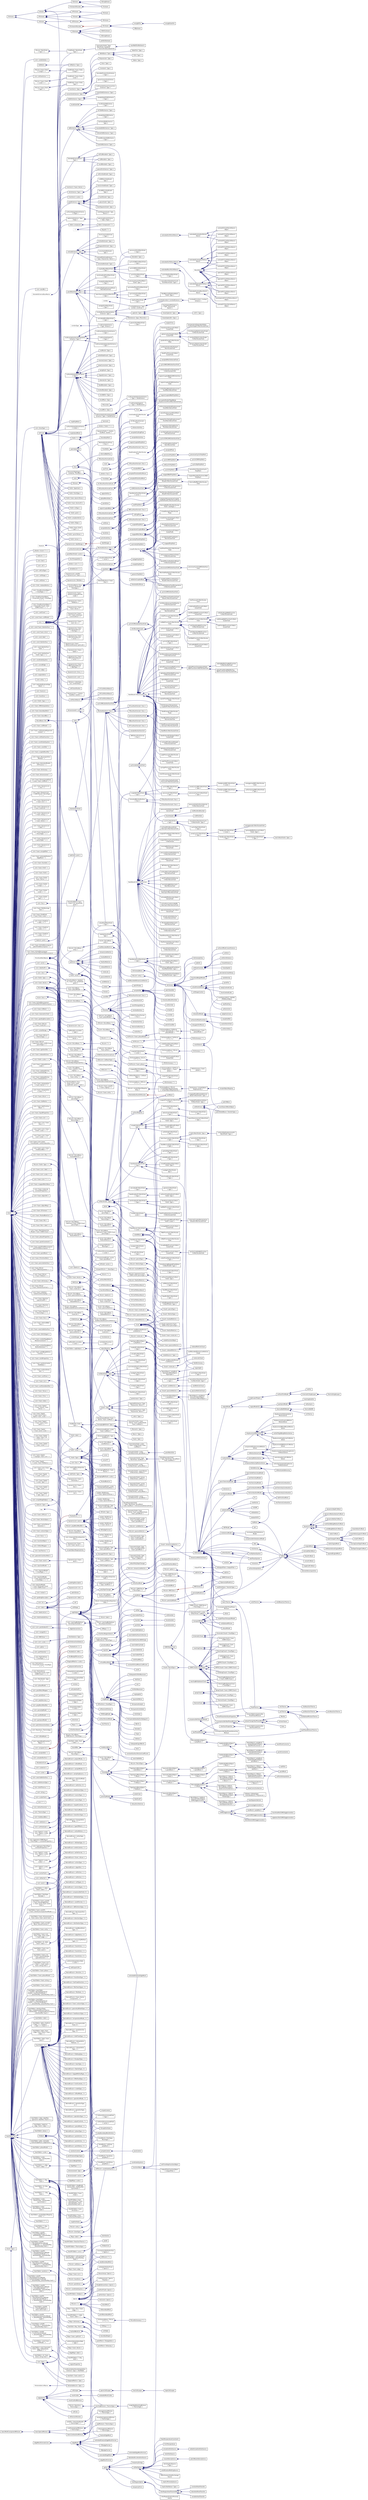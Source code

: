 digraph "Graphical Class Hierarchy"
{
  bgcolor="transparent";
  edge [fontname="Helvetica",fontsize="10",labelfontname="Helvetica",labelfontsize="10"];
  node [fontname="Helvetica",fontsize="10",shape=record];
  rankdir="LR";
  Node1 [label="AC3DsurfaceFormatCore",height=0.2,width=0.4,color="black",URL="$a00015.html",tooltip="Internal class used by the AC3DsurfaceFormat. "];
  Node1 -> Node2 [dir="back",color="midnightblue",fontsize="10",style="solid",fontname="Helvetica"];
  Node2 [label="AC3DsurfaceFormat\<\l Face \>",height=0.2,width=0.4,color="black",URL="$a00014.html",tooltip="Provide a means of reading/writing AC3D format. "];
  Node3 [label="atmBoundaryLayer",height=0.2,width=0.4,color="black",URL="$a00075.html",tooltip="This class provides functions to evaluate the velocity and turbulence distributions appropriate for a..."];
  Node3 -> Node4 [dir="back",color="midnightblue",fontsize="10",style="solid",fontname="Helvetica"];
  Node4 [label="atmBoundaryLayerInletEpsilon\lFvPatchScalarField",height=0.2,width=0.4,color="black",URL="$a00076.html",tooltip="This boundary condition specifies an inlet value for the turbulence dissipation, , appropriate for atmospheric boundary layers. "];
  Node3 -> Node5 [dir="back",color="midnightblue",fontsize="10",style="solid",fontname="Helvetica"];
  Node5 [label="atmBoundaryLayerInletKFv\lPatchScalarField",height=0.2,width=0.4,color="black",URL="$a00077.html",tooltip="This boundary condition specifies an inlet value for the turbulence kinetic energy, , appropriate for atmospheric boundary layers. "];
  Node3 -> Node6 [dir="back",color="midnightblue",fontsize="10",style="solid",fontname="Helvetica"];
  Node6 [label="atmBoundaryLayerInletVelocity\lFvPatchVectorField",height=0.2,width=0.4,color="black",URL="$a00078.html",tooltip="This boundary condition specifies a velocity inlet profile appropriate for atmospheric boundary layer..."];
  Node7 [label="autoPtr\< chemistryReader\l\< ThermoType \> \>",height=0.2,width=0.4,color="black",URL="$a00087.html"];
  Node7 -> Node8 [dir="back",color="midnightblue",fontsize="10",style="solid",fontname="Helvetica"];
  Node8 [label="reactingMixture\< ThermoType \>",height=0.2,width=0.4,color="black",URL="$a02083.html",tooltip="Foam::reactingMixture. "];
  Node8 -> Node9 [dir="back",color="midnightblue",fontsize="10",style="solid",fontname="Helvetica"];
  Node9 [label="singleStepReactingMixture\l\< ThermoType \>",height=0.2,width=0.4,color="black",URL="$a02326.html",tooltip="Single step reacting mixture. "];
  Node10 [label="basicMultiComponentMixture",height=0.2,width=0.4,color="black",URL="$a00112.html",tooltip="Multi-component mixture. "];
  Node10 -> Node11 [dir="back",color="midnightblue",fontsize="10",style="solid",fontname="Helvetica"];
  Node11 [label="basicSpecieMixture",height=0.2,width=0.4,color="black",URL="$a00118.html",tooltip="Specialization of basicMultiComponentMixture for a mixture consisting of a number for molecular speci..."];
  Node11 -> Node12 [dir="back",color="midnightblue",fontsize="10",style="solid",fontname="Helvetica"];
  Node12 [label="basicCombustionMixture",height=0.2,width=0.4,color="black",URL="$a00104.html",tooltip="Specialization of the basicSpecieMixture for combustion. "];
  Node12 -> Node13 [dir="back",color="midnightblue",fontsize="10",style="solid",fontname="Helvetica"];
  Node13 [label="egrMixture\< ThermoType \>",height=0.2,width=0.4,color="black",URL="$a00623.html",tooltip="Foam::egrMixture. "];
  Node12 -> Node14 [dir="back",color="midnightblue",fontsize="10",style="solid",fontname="Helvetica"];
  Node14 [label="homogeneousMixture\l\< ThermoType \>",height=0.2,width=0.4,color="black",URL="$a01012.html",tooltip="Foam::homogeneousMixture. "];
  Node12 -> Node15 [dir="back",color="midnightblue",fontsize="10",style="solid",fontname="Helvetica"];
  Node15 [label="inhomogeneousMixture\l\< ThermoType \>",height=0.2,width=0.4,color="black",URL="$a01096.html",tooltip="Foam::inhomogeneousMixture. "];
  Node12 -> Node16 [dir="back",color="midnightblue",fontsize="10",style="solid",fontname="Helvetica"];
  Node16 [label="veryInhomogeneousMixture\l\< ThermoType \>",height=0.2,width=0.4,color="black",URL="$a02802.html",tooltip="Foam::veryInhomogeneousMixture. "];
  Node11 -> Node17 [dir="back",color="midnightblue",fontsize="10",style="solid",fontname="Helvetica"];
  Node17 [label="multiComponentMixture\l\< ThermoType \>",height=0.2,width=0.4,color="black",URL="$a01543.html",tooltip="Foam::multiComponentMixture. "];
  Node17 -> Node8 [dir="back",color="midnightblue",fontsize="10",style="solid",fontname="Helvetica"];
  Node18 [label="blendedSchemeBaseName",height=0.2,width=0.4,color="grey75"];
  Node18 -> Node19 [dir="back",color="midnightblue",fontsize="10",style="solid",fontname="Helvetica"];
  Node19 [label="blendedSchemeBase\<\l Type \>",height=0.2,width=0.4,color="black",URL="$a00142.html",tooltip="Base class for blended schemes to provide access to the blending factor surface field. "];
  Node19 -> Node20 [dir="back",color="midnightblue",fontsize="10",style="solid",fontname="Helvetica"];
  Node20 [label="blended\< Type \>",height=0.2,width=0.4,color="black",URL="$a00140.html",tooltip="linear/upwind blended differencing scheme. "];
  Node19 -> Node21 [dir="back",color="midnightblue",fontsize="10",style="solid",fontname="Helvetica"];
  Node21 [label="cellCoBlended\< Type \>",height=0.2,width=0.4,color="black",URL="$a00211.html",tooltip="Two-scheme cell-based Courant number based blending differencing scheme. "];
  Node19 -> Node22 [dir="back",color="midnightblue",fontsize="10",style="solid",fontname="Helvetica"];
  Node22 [label="CoBlended\< Type \>",height=0.2,width=0.4,color="black",URL="$a00304.html",tooltip="Two-scheme Courant number based blending differencing scheme. "];
  Node19 -> Node23 [dir="back",color="midnightblue",fontsize="10",style="solid",fontname="Helvetica"];
  Node23 [label="localBlended\< Type \>",height=0.2,width=0.4,color="black",URL="$a01372.html",tooltip="Two-scheme localBlended differencing scheme. "];
  Node24 [label="boundBox",height=0.2,width=0.4,color="black",URL="$a00156.html",tooltip="A bounding box defined in terms of the points at its extremities. "];
  Node24 -> Node25 [dir="back",color="midnightblue",fontsize="10",style="solid",fontname="Helvetica"];
  Node25 [label="treeBoundBox",height=0.2,width=0.4,color="black",URL="$a02671.html",tooltip="Standard boundBox + extra functionality for use in octree. "];
  Node25 -> Node26 [dir="back",color="midnightblue",fontsize="10",style="solid",fontname="Helvetica"];
  Node26 [label="searchableBox",height=0.2,width=0.4,color="black",URL="$a02253.html",tooltip="Searching on bounding box. "];
  Node27 [label="CallbackRegistryName",height=0.2,width=0.4,color="grey75"];
  Node27 -> Node28 [dir="back",color="midnightblue",fontsize="10",style="solid",fontname="Helvetica"];
  Node28 [label="CallbackRegistry\< Callback\lType \>",height=0.2,width=0.4,color="black",URL="$a00202.html",tooltip="Base class with which callbacks are registered. "];
  Node29 [label="cellDistFuncs",height=0.2,width=0.4,color="black",URL="$a00213.html",tooltip="Collection of functions used in wall distance calculation. "];
  Node29 -> Node30 [dir="back",color="midnightblue",fontsize="10",style="solid",fontname="Helvetica"];
  Node30 [label="patchDataWave\< TransferType \>",height=0.2,width=0.4,color="black",URL="$a01789.html",tooltip="Takes a set of patches to start MeshWave from. "];
  Node29 -> Node31 [dir="back",color="midnightblue",fontsize="10",style="solid",fontname="Helvetica"];
  Node31 [label="patchWave",height=0.2,width=0.4,color="black",URL="$a01818.html",tooltip="Takes a set of patches to start MeshWave from. After construction holds distance at cells and distanc..."];
  Node29 -> Node32 [dir="back",color="midnightblue",fontsize="10",style="solid",fontname="Helvetica"];
  Node32 [label="wallDistData\< TransferType \>",height=0.2,width=0.4,color="black",URL="$a02837.html",tooltip="Wall distance calculation. Like wallDist but also transports extra data (template argument)..."];
  Node33 [label="clock",height=0.2,width=0.4,color="black",URL="$a00279.html",tooltip="Read access to the system clock with formatting. "];
  Node33 -> Node34 [dir="back",color="midnightblue",fontsize="10",style="solid",fontname="Helvetica"];
  Node34 [label="Time",height=0.2,width=0.4,color="black",URL="$a02610.html",tooltip="Class to control time during OpenFOAM simulations that is also the top-level objectRegistry. "];
  Node34 -> Node35 [dir="back",color="midnightblue",fontsize="10",style="solid",fontname="Helvetica"];
  Node35 [label="engineTime",height=0.2,width=0.4,color="black",URL="$a00638.html",tooltip="Manage time in terms of engine RPM and crank-angle. "];
  Node36 [label="codedBase",height=0.2,width=0.4,color="black",URL="$a00306.html",tooltip="Base class for function objects and boundary conditions using dynamic code. "];
  Node36 -> Node37 [dir="back",color="midnightblue",fontsize="10",style="solid",fontname="Helvetica"];
  Node37 [label="codedFixedValueFvPatchField\l\< Type \>",height=0.2,width=0.4,color="black",URL="$a00307.html",tooltip="Constructs on-the-fly a new boundary condition (derived from fixedValueFvPatchField) which is then us..."];
  Node36 -> Node38 [dir="back",color="midnightblue",fontsize="10",style="solid",fontname="Helvetica"];
  Node38 [label="codedFixedValuePointPatch\lField\< Type \>",height=0.2,width=0.4,color="black",URL="$a00308.html",tooltip="Constructs on-the-fly a new boundary condition (derived from fixedValuePointPatchField) which is then..."];
  Node36 -> Node39 [dir="back",color="midnightblue",fontsize="10",style="solid",fontname="Helvetica"];
  Node39 [label="codedFunctionObject",height=0.2,width=0.4,color="black",URL="$a00309.html",tooltip="This function object provides a general interface to enable dynamic code compilation. "];
  Node36 -> Node40 [dir="back",color="midnightblue",fontsize="10",style="solid",fontname="Helvetica"];
  Node40 [label="codedMixedFvPatchField\l\< Type \>",height=0.2,width=0.4,color="black",URL="$a00310.html",tooltip="Constructs on-the-fly a new boundary condition (derived from mixedFvPatchField) which is then used to..."];
  Node36 -> Node41 [dir="back",color="midnightblue",fontsize="10",style="solid",fontname="Helvetica"];
  Node41 [label="CodedSource\< Type \>",height=0.2,width=0.4,color="black",URL="$a00311.html"];
  Node42 [label="compressibleTransportModel",height=0.2,width=0.4,color="black",URL="$a00338.html",tooltip="Base-class for all transport models used by the compressible turbulence models. "];
  Node42 -> Node43 [dir="back",color="midnightblue",fontsize="10",style="solid",fontname="Helvetica"];
  Node43 [label="fluidThermo",height=0.2,width=0.4,color="black",URL="$a00844.html",tooltip="Fundamental fluid thermodynamic properties. "];
  Node43 -> Node44 [dir="back",color="midnightblue",fontsize="10",style="solid",fontname="Helvetica"];
  Node44 [label="psiThermo",height=0.2,width=0.4,color="black",URL="$a02013.html",tooltip="Basic thermodynamic properties based on compressibility. "];
  Node44 -> Node45 [dir="back",color="midnightblue",fontsize="10",style="solid",fontname="Helvetica"];
  Node45 [label="multiphaseMixtureThermo",height=0.2,width=0.4,color="black",URL="$a01552.html"];
  Node44 -> Node46 [dir="back",color="midnightblue",fontsize="10",style="solid",fontname="Helvetica"];
  Node46 [label="psiReactionThermo",height=0.2,width=0.4,color="black",URL="$a02012.html",tooltip="Foam::psiReactionThermo. "];
  Node46 -> Node47 [dir="back",color="midnightblue",fontsize="10",style="solid",fontname="Helvetica"];
  Node47 [label="psiuReactionThermo",height=0.2,width=0.4,color="black",URL="$a02016.html",tooltip="Foam::psiuReactionThermo. "];
  Node44 -> Node48 [dir="back",color="midnightblue",fontsize="10",style="solid",fontname="Helvetica"];
  Node48 [label="twoPhaseMixtureThermo",height=0.2,width=0.4,color="black",URL="$a02713.html"];
  Node43 -> Node49 [dir="back",color="midnightblue",fontsize="10",style="solid",fontname="Helvetica"];
  Node49 [label="rhoThermo",height=0.2,width=0.4,color="black",URL="$a02201.html",tooltip="Basic thermodynamic properties based on density. "];
  Node49 -> Node50 [dir="back",color="midnightblue",fontsize="10",style="solid",fontname="Helvetica"];
  Node50 [label="rhoReactionThermo",height=0.2,width=0.4,color="black",URL="$a02200.html",tooltip="Foam::rhoReactionThermo. "];
  Node42 -> Node51 [dir="back",color="midnightblue",fontsize="10",style="solid",fontname="Helvetica"];
  Node51 [label="incompressibleTwoPhaseInteracting\lMixture",height=0.2,width=0.4,color="black",URL="$a01049.html",tooltip="A two-phase incompressible transportModel for interacting phases requiring the direct evaluation of t..."];
  Node52 [label="cpuTime",height=0.2,width=0.4,color="black",URL="$a00432.html",tooltip="Starts timing CPU usage and return elapsed time from start. "];
  Node52 -> Node34 [dir="back",color="midnightblue",fontsize="10",style="solid",fontname="Helvetica"];
  Node53 [label="cyclicAMILduInterfaceField",height=0.2,width=0.4,color="black",URL="$a00471.html",tooltip="Abstract base class for cyclic AMI coupled interfaces. "];
  Node53 -> Node54 [dir="back",color="midnightblue",fontsize="10",style="solid",fontname="Helvetica"];
  Node54 [label="cyclicACMILduInterfaceField",height=0.2,width=0.4,color="black",URL="$a00461.html",tooltip="Abstract base class for cyclic ACMI coupled interfaces. "];
  Node54 -> Node55 [dir="back",color="midnightblue",fontsize="10",style="solid",fontname="Helvetica"];
  Node55 [label="cyclicACMIFvPatchField\l\< Type \>",height=0.2,width=0.4,color="black",URL="$a00456.html",tooltip="This boundary condition enforces a cyclic condition between a pair of boundaries, whereby communicati..."];
  Node54 -> Node56 [dir="back",color="midnightblue",fontsize="10",style="solid",fontname="Helvetica"];
  Node56 [label="cyclicACMIGAMGInterfaceField",height=0.2,width=0.4,color="black",URL="$a00459.html",tooltip="GAMG agglomerated cyclic interface for Arbitrarily Coupled Mesh Interface (ACMI) fields. "];
  Node53 -> Node57 [dir="back",color="midnightblue",fontsize="10",style="solid",fontname="Helvetica"];
  Node57 [label="cyclicAMIFvPatchField\l\< Type \>",height=0.2,width=0.4,color="black",URL="$a00466.html",tooltip="This boundary condition enforces a cyclic condition between a pair of boundaries, whereby communicati..."];
  Node57 -> Node58 [dir="back",color="midnightblue",fontsize="10",style="solid",fontname="Helvetica"];
  Node58 [label="jumpCyclicAMIFvPatchField\l\< Type \>",height=0.2,width=0.4,color="black",URL="$a01224.html",tooltip="This boundary condition provides a base class that enforces a cyclic condition with a specified &#39;jump..."];
  Node58 -> Node59 [dir="back",color="midnightblue",fontsize="10",style="solid",fontname="Helvetica"];
  Node59 [label="fixedJumpAMIFvPatchField\l\< scalar \>",height=0.2,width=0.4,color="black",URL="$a00821.html"];
  Node59 -> Node60 [dir="back",color="midnightblue",fontsize="10",style="solid",fontname="Helvetica"];
  Node60 [label="energyJumpAMIFvPatchScalar\lField",height=0.2,width=0.4,color="black",URL="$a00632.html",tooltip="This boundary condition provides an energy jump condition across a pair of coupled patches with an ar..."];
  Node58 -> Node61 [dir="back",color="midnightblue",fontsize="10",style="solid",fontname="Helvetica"];
  Node61 [label="fixedJumpAMIFvPatchField\l\< Type \>",height=0.2,width=0.4,color="black",URL="$a00821.html",tooltip="This boundary condition provides a jump condition, across non-conformal cyclic path-pairs, employing an arbitraryMeshInterface (AMI). "];
  Node61 -> Node62 [dir="back",color="midnightblue",fontsize="10",style="solid",fontname="Helvetica"];
  Node62 [label="uniformJumpAMIFvPatchField\l\< Type \>",height=0.2,width=0.4,color="black",URL="$a02754.html",tooltip="This boundary condition provides a jump condition, using the cyclicAMI condition as a base..."];
  Node53 -> Node63 [dir="back",color="midnightblue",fontsize="10",style="solid",fontname="Helvetica"];
  Node63 [label="cyclicAMIGAMGInterfaceField",height=0.2,width=0.4,color="black",URL="$a00469.html",tooltip="GAMG agglomerated cyclic interface field. "];
  Node64 [label="cyclicLduInterfaceField",height=0.2,width=0.4,color="black",URL="$a00481.html",tooltip="Abstract base class for cyclic coupled interfaces. "];
  Node64 -> Node65 [dir="back",color="midnightblue",fontsize="10",style="solid",fontname="Helvetica"];
  Node65 [label="cyclicFvPatchField\l\< Type \>",height=0.2,width=0.4,color="black",URL="$a00476.html",tooltip="This boundary condition enforces a cyclic condition between a pair of boundaries. ..."];
  Node65 -> Node66 [dir="back",color="midnightblue",fontsize="10",style="solid",fontname="Helvetica"];
  Node66 [label="cyclicSlipFvPatchField\l\< Type \>",height=0.2,width=0.4,color="black",URL="$a00487.html",tooltip="This boundary condition is a light wrapper around the cyclicFvPatchField condition, providing no new functionality. "];
  Node65 -> Node67 [dir="back",color="midnightblue",fontsize="10",style="solid",fontname="Helvetica"];
  Node67 [label="jumpCyclicFvPatchField\l\< Type \>",height=0.2,width=0.4,color="black",URL="$a01225.html",tooltip="This boundary condition provides a base class for coupled-cyclic conditions with a specified &#39;jump&#39; (..."];
  Node67 -> Node68 [dir="back",color="midnightblue",fontsize="10",style="solid",fontname="Helvetica"];
  Node68 [label="fixedJumpFvPatchField\l\< scalar \>",height=0.2,width=0.4,color="black",URL="$a00822.html"];
  Node68 -> Node69 [dir="back",color="midnightblue",fontsize="10",style="solid",fontname="Helvetica"];
  Node69 [label="energyJumpFvPatchScalarField",height=0.2,width=0.4,color="black",URL="$a00633.html",tooltip="This boundary condition provides an energy jump condition across a pair of coupled patches..."];
  Node68 -> Node70 [dir="back",color="midnightblue",fontsize="10",style="solid",fontname="Helvetica"];
  Node70 [label="porousBafflePressureFvPatch\lField\< Type \>",height=0.2,width=0.4,color="black",URL="$a01943.html",tooltip="This boundary condition provides a jump condition, using the cyclic condition as a base..."];
  Node67 -> Node71 [dir="back",color="midnightblue",fontsize="10",style="solid",fontname="Helvetica"];
  Node71 [label="fixedJumpFvPatchField\l\< Type \>",height=0.2,width=0.4,color="black",URL="$a00822.html",tooltip="This boundary condition provides a jump condition, using the cyclic condition as a base..."];
  Node71 -> Node72 [dir="back",color="midnightblue",fontsize="10",style="solid",fontname="Helvetica"];
  Node72 [label="uniformJumpFvPatchField\l\< Type \>",height=0.2,width=0.4,color="black",URL="$a02755.html",tooltip="This boundary condition provides a jump condition, using the cyclic condition as a base..."];
  Node72 -> Node73 [dir="back",color="midnightblue",fontsize="10",style="solid",fontname="Helvetica"];
  Node73 [label="fanFvPatchField\< Type \>",height=0.2,width=0.4,color="black",URL="$a00746.html",tooltip="This boundary condition provides a jump condition, using the cyclic condition as a base..."];
  Node65 -> Node74 [dir="back",color="midnightblue",fontsize="10",style="solid",fontname="Helvetica"];
  Node74 [label="nonuniformTransformCyclic\lFvPatchField\< Type \>",height=0.2,width=0.4,color="black",URL="$a01628.html",tooltip="This boundary condition enforces a cyclic condition between a pair of boundaries, incorporating a non..."];
  Node64 -> Node75 [dir="back",color="midnightblue",fontsize="10",style="solid",fontname="Helvetica"];
  Node75 [label="cyclicGAMGInterfaceField",height=0.2,width=0.4,color="black",URL="$a00479.html",tooltip="GAMG agglomerated cyclic interface field. "];
  Node76 [label="dictionaryName",height=0.2,width=0.4,color="black",URL="$a00526.html"];
  Node76 -> Node77 [dir="back",color="midnightblue",fontsize="10",style="solid",fontname="Helvetica"];
  Node77 [label="dictionary",height=0.2,width=0.4,color="black",URL="$a00523.html",tooltip="A list of keyword definitions, which are a keyword followed by any number of values (e..."];
  Node77 -> Node78 [dir="back",color="midnightblue",fontsize="10",style="solid",fontname="Helvetica"];
  Node78 [label="cellShapeControl",height=0.2,width=0.4,color="black",URL="$a00232.html"];
  Node77 -> Node79 [dir="back",color="midnightblue",fontsize="10",style="solid",fontname="Helvetica"];
  Node79 [label="cellSizeFunction",height=0.2,width=0.4,color="black",URL="$a00237.html",tooltip="Abstract base class for specifying target cell sizes. "];
  Node79 -> Node80 [dir="back",color="midnightblue",fontsize="10",style="solid",fontname="Helvetica"];
  Node80 [label="linearDistance",height=0.2,width=0.4,color="black",URL="$a01337.html"];
  Node79 -> Node81 [dir="back",color="midnightblue",fontsize="10",style="solid",fontname="Helvetica"];
  Node81 [label="linearSpatial",height=0.2,width=0.4,color="black",URL="$a01343.html"];
  Node79 -> Node82 [dir="back",color="midnightblue",fontsize="10",style="solid",fontname="Helvetica"];
  Node82 [label="surfaceOffsetLinearDistance",height=0.2,width=0.4,color="black",URL="$a02490.html"];
  Node79 -> Node83 [dir="back",color="midnightblue",fontsize="10",style="solid",fontname="Helvetica"];
  Node83 [label="uniform",height=0.2,width=0.4,color="black",URL="$a02740.html",tooltip="Uniform/equally-weighted distribution model. "];
  Node79 -> Node84 [dir="back",color="midnightblue",fontsize="10",style="solid",fontname="Helvetica"];
  Node84 [label="uniformDistance",height=0.2,width=0.4,color="black",URL="$a02745.html"];
  Node77 -> Node85 [dir="back",color="midnightblue",fontsize="10",style="solid",fontname="Helvetica"];
  Node85 [label="dictionaryEntry",height=0.2,width=0.4,color="black",URL="$a00525.html",tooltip="A keyword and a list of tokens is a &#39;dictionaryEntry&#39;. "];
  Node77 -> Node86 [dir="back",color="midnightblue",fontsize="10",style="solid",fontname="Helvetica"];
  Node86 [label="doxygenXmlParser",height=0.2,width=0.4,color="black",URL="$a00577.html",tooltip="Parser for doxygen XML. "];
  Node77 -> Node87 [dir="back",color="midnightblue",fontsize="10",style="solid",fontname="Helvetica"];
  Node87 [label="faceAreaWeightModel",height=0.2,width=0.4,color="black",URL="$a00718.html",tooltip="Abstract base class for providing faceAreaWeight values to the cell motion controller based on an arg..."];
  Node87 -> Node88 [dir="back",color="midnightblue",fontsize="10",style="solid",fontname="Helvetica"];
  Node88 [label="piecewiseLinearRamp",height=0.2,width=0.4,color="black",URL="$a01851.html",tooltip="A linear ramp between 0 and 1 with definable start and end points. "];
  Node77 -> Node89 [dir="back",color="midnightblue",fontsize="10",style="solid",fontname="Helvetica"];
  Node89 [label="fieldDictionary",height=0.2,width=0.4,color="black",URL="$a00760.html",tooltip="Read field as dictionary (without mesh). "];
  Node77 -> Node90 [dir="back",color="midnightblue",fontsize="10",style="solid",fontname="Helvetica"];
  Node90 [label="initialPointsMethod",height=0.2,width=0.4,color="black",URL="$a01097.html",tooltip="Abstract base class for generating initial points for a conformalVoronoiMesh. "];
  Node90 -> Node91 [dir="back",color="midnightblue",fontsize="10",style="solid",fontname="Helvetica"];
  Node91 [label="autoDensity",height=0.2,width=0.4,color="black",URL="$a00084.html",tooltip="Choose random points inside the domain and place them with a probability proportional to the target d..."];
  Node90 -> Node92 [dir="back",color="midnightblue",fontsize="10",style="solid",fontname="Helvetica"];
  Node92 [label="bodyCentredCubic",height=0.2,width=0.4,color="black",URL="$a00149.html",tooltip="Generate a BCC lattice of points inside the surfaces to be conformed to of the conformalVoronoiMesh. "];
  Node90 -> Node93 [dir="back",color="midnightblue",fontsize="10",style="solid",fontname="Helvetica"];
  Node93 [label="faceCentredCubic",height=0.2,width=0.4,color="black",URL="$a00720.html",tooltip="Generate an FCC lattice of points inside the surfaces to be conformed to of the conformalVoronoiMesh..."];
  Node90 -> Node94 [dir="back",color="midnightblue",fontsize="10",style="solid",fontname="Helvetica"];
  Node94 [label="pointFile",height=0.2,width=0.4,color="black",URL="$a01882.html",tooltip="Inserts points at locations specified in a pointFile into the surfaces to be conformed to of the conf..."];
  Node90 -> Node95 [dir="back",color="midnightblue",fontsize="10",style="solid",fontname="Helvetica"];
  Node95 [label="rayShooting",height=0.2,width=0.4,color="black",URL="$a02079.html"];
  Node90 -> Node96 [dir="back",color="midnightblue",fontsize="10",style="solid",fontname="Helvetica"];
  Node96 [label="uniformGrid",height=0.2,width=0.4,color="black",URL="$a02750.html",tooltip="Generate a uniform grid of points inside the surfaces to be conformed to of the conformalVoronoiMesh..."];
  Node77 -> Node97 [dir="back",color="midnightblue",fontsize="10",style="solid",fontname="Helvetica"];
  Node97 [label="IOdictionary",height=0.2,width=0.4,color="black",URL="$a01172.html",tooltip="IOdictionary is derived from dictionary and IOobject to give the dictionary automatic IO functionalit..."];
  Node97 -> Node98 [dir="back",color="midnightblue",fontsize="10",style="solid",fontname="Helvetica"];
  Node98 [label="basicChemistryModel",height=0.2,width=0.4,color="black",URL="$a00103.html",tooltip="Base class for chemistry models. "];
  Node98 -> Node99 [dir="back",color="midnightblue",fontsize="10",style="solid",fontname="Helvetica"];
  Node99 [label="basicSolidChemistryModel",height=0.2,width=0.4,color="black",URL="$a00117.html",tooltip="Chemistry model for solid thermodynamics. "];
  Node98 -> Node100 [dir="back",color="midnightblue",fontsize="10",style="solid",fontname="Helvetica"];
  Node100 [label="psiChemistryModel",height=0.2,width=0.4,color="black",URL="$a02009.html",tooltip="Chemistry model for compressibility-based thermodynamics. "];
  Node98 -> Node101 [dir="back",color="midnightblue",fontsize="10",style="solid",fontname="Helvetica"];
  Node101 [label="rhoChemistryModel",height=0.2,width=0.4,color="black",URL="$a02195.html",tooltip="Chemistry model for density-based thermodynamics. "];
  Node97 -> Node102 [dir="back",color="midnightblue",fontsize="10",style="solid",fontname="Helvetica"];
  Node102 [label="basicThermo",height=0.2,width=0.4,color="black",URL="$a00125.html",tooltip="Abstract base-class for fluid and solid thermodynamic properties. "];
  Node102 -> Node43 [dir="back",color="midnightblue",fontsize="10",style="solid",fontname="Helvetica"];
  Node102 -> Node103 [dir="back",color="midnightblue",fontsize="10",style="solid",fontname="Helvetica"];
  Node103 [label="solidThermo",height=0.2,width=0.4,color="black",URL="$a02378.html",tooltip="Fundamental solid thermodynamic properties. "];
  Node103 -> Node104 [dir="back",color="midnightblue",fontsize="10",style="solid",fontname="Helvetica"];
  Node104 [label="solidReactionThermo",height=0.2,width=0.4,color="black",URL="$a02377.html",tooltip="Foam::solidReactionThermo. "];
  Node97 -> Node105 [dir="back",color="midnightblue",fontsize="10",style="solid",fontname="Helvetica"];
  Node105 [label="combustionModel",height=0.2,width=0.4,color="black",URL="$a00324.html",tooltip="Base class for combustion models. "];
  Node105 -> Node106 [dir="back",color="midnightblue",fontsize="10",style="solid",fontname="Helvetica"];
  Node106 [label="psiCombustionModel",height=0.2,width=0.4,color="black",URL="$a02010.html"];
  Node106 -> Node107 [dir="back",color="midnightblue",fontsize="10",style="solid",fontname="Helvetica"];
  Node107 [label="psiChemistryCombustion",height=0.2,width=0.4,color="black",URL="$a02008.html"];
  Node106 -> Node108 [dir="back",color="midnightblue",fontsize="10",style="solid",fontname="Helvetica"];
  Node108 [label="psiThermoCombustion",height=0.2,width=0.4,color="black",URL="$a02014.html"];
  Node105 -> Node109 [dir="back",color="midnightblue",fontsize="10",style="solid",fontname="Helvetica"];
  Node109 [label="rhoCombustionModel",height=0.2,width=0.4,color="black",URL="$a02196.html"];
  Node109 -> Node110 [dir="back",color="midnightblue",fontsize="10",style="solid",fontname="Helvetica"];
  Node110 [label="rhoChemistryCombustion",height=0.2,width=0.4,color="black",URL="$a02193.html"];
  Node109 -> Node111 [dir="back",color="midnightblue",fontsize="10",style="solid",fontname="Helvetica"];
  Node111 [label="rhoThermoCombustion",height=0.2,width=0.4,color="black",URL="$a02202.html"];
  Node97 -> Node112 [dir="back",color="midnightblue",fontsize="10",style="solid",fontname="Helvetica"];
  Node112 [label="data",height=0.2,width=0.4,color="black",URL="$a00502.html",tooltip="Database for solution data, solver performance and other reduced data. "];
  Node112 -> Node113 [dir="back",color="midnightblue",fontsize="10",style="solid",fontname="Helvetica"];
  Node113 [label="fvMesh",height=0.2,width=0.4,color="black",URL="$a00876.html",tooltip="Mesh data needed to do the Finite Volume discretisation. "];
  Node113 -> Node114 [dir="back",color="midnightblue",fontsize="10",style="solid",fontname="Helvetica"];
  Node114 [label="domainDecomposition",height=0.2,width=0.4,color="black",URL="$a00574.html",tooltip="Automatic domain decomposition class for finite-volume meshes. "];
  Node113 -> Node115 [dir="back",color="midnightblue",fontsize="10",style="solid",fontname="Helvetica"];
  Node115 [label="dynamicFvMesh",height=0.2,width=0.4,color="black",URL="$a00597.html",tooltip="Abstract base class for geometry and/or topology changing fvMesh. "];
  Node115 -> Node116 [dir="back",color="midnightblue",fontsize="10",style="solid",fontname="Helvetica"];
  Node116 [label="dynamicInkJetFvMesh",height=0.2,width=0.4,color="black",URL="$a00600.html",tooltip="Mesh motion specifically for the \"pumping\" system of an ink-jet injector. "];
  Node115 -> Node117 [dir="back",color="midnightblue",fontsize="10",style="solid",fontname="Helvetica"];
  Node117 [label="dynamicMotionSolverFvMesh",height=0.2,width=0.4,color="black",URL="$a00604.html",tooltip="The dynamicMotionSolverFvMesh. "];
  Node115 -> Node118 [dir="back",color="midnightblue",fontsize="10",style="solid",fontname="Helvetica"];
  Node118 [label="dynamicRefineFvMesh",height=0.2,width=0.4,color="black",URL="$a00605.html",tooltip="A fvMesh with built-in refinement. "];
  Node115 -> Node119 [dir="back",color="midnightblue",fontsize="10",style="solid",fontname="Helvetica"];
  Node119 [label="multiSolidBodyMotionFvMesh",height=0.2,width=0.4,color="black",URL="$a01560.html",tooltip="Solid-body motion of the mesh specified by a run-time selectable motion function. ..."];
  Node115 -> Node120 [dir="back",color="midnightblue",fontsize="10",style="solid",fontname="Helvetica"];
  Node120 [label="solidBodyMotionFvMesh",height=0.2,width=0.4,color="black",URL="$a02367.html",tooltip="Solid-body motion of the mesh specified by a run-time selectable motion function. ..."];
  Node115 -> Node121 [dir="back",color="midnightblue",fontsize="10",style="solid",fontname="Helvetica"];
  Node121 [label="staticFvMesh",height=0.2,width=0.4,color="black",URL="$a02441.html",tooltip="Foam::staticFvMesh. "];
  Node115 -> Node122 [dir="back",color="midnightblue",fontsize="10",style="solid",fontname="Helvetica"];
  Node122 [label="topoChangerFvMesh",height=0.2,width=0.4,color="black",URL="$a02636.html",tooltip="Abstract base class for a topology changing fvMesh. "];
  Node122 -> Node123 [dir="back",color="midnightblue",fontsize="10",style="solid",fontname="Helvetica"];
  Node123 [label="linearValveFvMesh",height=0.2,width=0.4,color="black",URL="$a01347.html",tooltip="A sliding linear valve. "];
  Node122 -> Node124 [dir="back",color="midnightblue",fontsize="10",style="solid",fontname="Helvetica"];
  Node124 [label="linearValveLayersFvMesh",height=0.2,width=0.4,color="black",URL="$a01348.html",tooltip="A sliding linear valve with layers. "];
  Node122 -> Node125 [dir="back",color="midnightblue",fontsize="10",style="solid",fontname="Helvetica"];
  Node125 [label="mixerFvMesh",height=0.2,width=0.4,color="black",URL="$a01516.html",tooltip="A rotating slider mesh. "];
  Node122 -> Node126 [dir="back",color="midnightblue",fontsize="10",style="solid",fontname="Helvetica"];
  Node126 [label="movingConeTopoFvMesh",height=0.2,width=0.4,color="black",URL="$a01536.html",tooltip="Sample topoChangerFvMesh that moves an object in x direction and introduces/removes layers..."];
  Node122 -> Node127 [dir="back",color="midnightblue",fontsize="10",style="solid",fontname="Helvetica"];
  Node127 [label="rawTopoChangerFvMesh",height=0.2,width=0.4,color="black",URL="$a02077.html",tooltip="topoChangerFvMesh without any added functionality. "];
  Node113 -> Node128 [dir="back",color="midnightblue",fontsize="10",style="solid",fontname="Helvetica"];
  Node128 [label="engineMesh",height=0.2,width=0.4,color="black",URL="$a00636.html",tooltip="Foam::engineMesh. "];
  Node128 -> Node129 [dir="back",color="midnightblue",fontsize="10",style="solid",fontname="Helvetica"];
  Node129 [label="fvMotionSolverEngineMesh",height=0.2,width=0.4,color="black",URL="$a00884.html",tooltip="Foam::fvMotionSolverEngineMesh. "];
  Node128 -> Node130 [dir="back",color="midnightblue",fontsize="10",style="solid",fontname="Helvetica"];
  Node130 [label="layeredEngineMesh",height=0.2,width=0.4,color="black",URL="$a01275.html",tooltip="Foam::layeredEngineMesh. "];
  Node128 -> Node131 [dir="back",color="midnightblue",fontsize="10",style="solid",fontname="Helvetica"];
  Node131 [label="staticEngineMesh",height=0.2,width=0.4,color="black",URL="$a02440.html",tooltip="Foam::staticEngineMesh. "];
  Node113 -> Node132 [dir="back",color="midnightblue",fontsize="10",style="solid",fontname="Helvetica"];
  Node132 [label="extrudePatchMesh",height=0.2,width=0.4,color="black",URL="$a00713.html",tooltip="Mesh at a patch created on the fly. The following entry should be used on the field boundary dictiona..."];
  Node113 -> Node133 [dir="back",color="midnightblue",fontsize="10",style="solid",fontname="Helvetica"];
  Node133 [label="fluentFvMesh",height=0.2,width=0.4,color="black",URL="$a00843.html"];
  Node113 -> Node134 [dir="back",color="midnightblue",fontsize="10",style="solid",fontname="Helvetica"];
  Node134 [label="mirrorFvMesh",height=0.2,width=0.4,color="black",URL="$a01510.html"];
  Node113 -> Node135 [dir="back",color="midnightblue",fontsize="10",style="solid",fontname="Helvetica"];
  Node135 [label="singleCellFvMesh",height=0.2,width=0.4,color="black",URL="$a02318.html",tooltip="fvMesh as subset of other mesh. Consists of one cell and all original bounday faces. Useful when manipulating boundary data. Single internal cell only needed to be able to manipulate in a standard way. "];
  Node97 -> Node136 [dir="back",color="midnightblue",fontsize="10",style="solid",fontname="Helvetica"];
  Node136 [label="options",height=0.2,width=0.4,color="black",URL="$a01718.html",tooltip="Finite-volume options. "];
  Node97 -> Node137 [dir="back",color="midnightblue",fontsize="10",style="solid",fontname="Helvetica"];
  Node137 [label="fvSchemes",height=0.2,width=0.4,color="black",URL="$a00890.html",tooltip="Selector class for finite volume differencing schemes. fvMesh is derived from fvShemes so that all fi..."];
  Node137 -> Node113 [dir="back",color="midnightblue",fontsize="10",style="solid",fontname="Helvetica"];
  Node97 -> Node138 [dir="back",color="midnightblue",fontsize="10",style="solid",fontname="Helvetica"];
  Node138 [label="incompressibleThreePhase\lMixture",height=0.2,width=0.4,color="black",URL="$a01046.html"];
  Node138 -> Node139 [dir="back",color="midnightblue",fontsize="10",style="solid",fontname="Helvetica"];
  Node139 [label="immiscibleIncompressible\lThreePhaseMixture",height=0.2,width=0.4,color="black",URL="$a01037.html",tooltip="An immiscible incompressible two-phase mixture transport model. "];
  Node97 -> Node51 [dir="back",color="midnightblue",fontsize="10",style="solid",fontname="Helvetica"];
  Node97 -> Node140 [dir="back",color="midnightblue",fontsize="10",style="solid",fontname="Helvetica"];
  Node140 [label="incompressibleTwoPhaseMixture",height=0.2,width=0.4,color="black",URL="$a01050.html",tooltip="A two-phase incompressible transportModel. "];
  Node140 -> Node141 [dir="back",color="midnightblue",fontsize="10",style="solid",fontname="Helvetica"];
  Node141 [label="immiscibleIncompressible\lTwoPhaseMixture",height=0.2,width=0.4,color="black",URL="$a01038.html",tooltip="An immiscible incompressible two-phase mixture transport model. "];
  Node140 -> Node142 [dir="back",color="midnightblue",fontsize="10",style="solid",fontname="Helvetica"];
  Node142 [label="phaseChangeTwoPhaseMixture",height=0.2,width=0.4,color="black",URL="$a01837.html"];
  Node142 -> Node143 [dir="back",color="midnightblue",fontsize="10",style="solid",fontname="Helvetica"];
  Node143 [label="Kunz",height=0.2,width=0.4,color="black",URL="$a01249.html",tooltip="Kunz cavitation model slightly modified so that the condensation term is switched off when the pressu..."];
  Node142 -> Node144 [dir="back",color="midnightblue",fontsize="10",style="solid",fontname="Helvetica"];
  Node144 [label="Merkle",height=0.2,width=0.4,color="black",URL="$a01460.html",tooltip="Merkle cavitation model. "];
  Node142 -> Node145 [dir="back",color="midnightblue",fontsize="10",style="solid",fontname="Helvetica"];
  Node145 [label="SchnerrSauer",height=0.2,width=0.4,color="black",URL="$a02247.html",tooltip="SchnerrSauer cavitation model. "];
  Node97 -> Node146 [dir="back",color="midnightblue",fontsize="10",style="solid",fontname="Helvetica"];
  Node146 [label="IOMRFZoneList",height=0.2,width=0.4,color="black",URL="$a01178.html",tooltip="List of MRF zones with IO functionality. MRF zones are specified by a list of dictionary entries..."];
  Node97 -> Node147 [dir="back",color="midnightblue",fontsize="10",style="solid",fontname="Helvetica"];
  Node147 [label="IOOutputFilter\< OutputFilter \>",height=0.2,width=0.4,color="black",URL="$a01181.html",tooltip="IOdictionary wrapper around OutputFilter to allow them to read from their associated dictionaries..."];
  Node97 -> Node148 [dir="back",color="midnightblue",fontsize="10",style="solid",fontname="Helvetica"];
  Node148 [label="IOporosityModelList",height=0.2,width=0.4,color="black",URL="$a01182.html",tooltip="List of porosity models with IO functionality. "];
  Node97 -> Node149 [dir="back",color="midnightblue",fontsize="10",style="solid",fontname="Helvetica"];
  Node149 [label="motionSolver",height=0.2,width=0.4,color="black",URL="$a01534.html",tooltip="Virtual base class for mesh motion solver. "];
  Node149 -> Node150 [dir="back",color="midnightblue",fontsize="10",style="solid",fontname="Helvetica"];
  Node150 [label="componentDisplacementMotion\lSolver",height=0.2,width=0.4,color="black",URL="$a00332.html",tooltip="Virtual base class for displacement motion solver. "];
  Node150 -> Node151 [dir="back",color="midnightblue",fontsize="10",style="solid",fontname="Helvetica"];
  Node151 [label="displacementComponentLaplacian\lFvMotionSolver",height=0.2,width=0.4,color="black",URL="$a00548.html",tooltip="Mesh motion solver for an fvMesh. Based on solving the cell-centre Laplacian for the given component ..."];
  Node149 -> Node152 [dir="back",color="midnightblue",fontsize="10",style="solid",fontname="Helvetica"];
  Node152 [label="componentVelocityMotionSolver",height=0.2,width=0.4,color="black",URL="$a00334.html",tooltip="Virtual base class for velocity motion solver. "];
  Node152 -> Node153 [dir="back",color="midnightblue",fontsize="10",style="solid",fontname="Helvetica"];
  Node153 [label="velocityComponentLaplacian\lFvMotionSolver",height=0.2,width=0.4,color="black",URL="$a02798.html",tooltip="Mesh motion solver for an fvMesh. Based on solving the cell-centre Laplacian for the given component ..."];
  Node149 -> Node154 [dir="back",color="midnightblue",fontsize="10",style="solid",fontname="Helvetica"];
  Node154 [label="displacementMotionSolver",height=0.2,width=0.4,color="black",URL="$a00553.html",tooltip="Virtual base class for displacement motion solver. "];
  Node154 -> Node155 [dir="back",color="midnightblue",fontsize="10",style="solid",fontname="Helvetica"];
  Node155 [label="displacementInterpolation\lMotionSolver",height=0.2,width=0.4,color="black",URL="$a00549.html",tooltip="Mesh motion solver for an fvMesh. "];
  Node154 -> Node156 [dir="back",color="midnightblue",fontsize="10",style="solid",fontname="Helvetica"];
  Node156 [label="displacementLaplacianFvMotion\lSolver",height=0.2,width=0.4,color="black",URL="$a00550.html",tooltip="Mesh motion solver for an fvMesh. Based on solving the cell-centre Laplacian for the motion displacem..."];
  Node154 -> Node157 [dir="back",color="midnightblue",fontsize="10",style="solid",fontname="Helvetica"];
  Node157 [label="displacementLayeredMotion\lMotionSolver",height=0.2,width=0.4,color="black",URL="$a00551.html",tooltip="Mesh motion solver for an (multi-block) extruded fvMesh. Gets given the structure of the mesh blocks ..."];
  Node154 -> Node158 [dir="back",color="midnightblue",fontsize="10",style="solid",fontname="Helvetica"];
  Node158 [label="displacementMeshMoverMotion\lSolver",height=0.2,width=0.4,color="black",URL="$a00552.html",tooltip="Mesh motion solver for an fvMesh. Based on solving the cell-centre Laplacian for the motion displacem..."];
  Node154 -> Node159 [dir="back",color="midnightblue",fontsize="10",style="solid",fontname="Helvetica"];
  Node159 [label="displacementSBRStressFvMotion\lSolver",height=0.2,width=0.4,color="black",URL="$a00554.html",tooltip="Mesh motion solver for an fvMesh. Based on solving the cell-centre solid-body rotation stress equatio..."];
  Node154 -> Node160 [dir="back",color="midnightblue",fontsize="10",style="solid",fontname="Helvetica"];
  Node160 [label="sixDoFRigidBodyMotionSolver",height=0.2,width=0.4,color="black",URL="$a02331.html",tooltip="6-DoF solid-body mesh motion solver for an fvMesh. "];
  Node149 -> Node161 [dir="back",color="midnightblue",fontsize="10",style="solid",fontname="Helvetica"];
  Node161 [label="velocityMotionSolver",height=0.2,width=0.4,color="black",URL="$a02800.html",tooltip="Virtual base class for velocity motion solver. "];
  Node161 -> Node162 [dir="back",color="midnightblue",fontsize="10",style="solid",fontname="Helvetica"];
  Node162 [label="velocityLaplacianFvMotion\lSolver",height=0.2,width=0.4,color="black",URL="$a02799.html",tooltip="Mesh motion solver for an fvMesh. Based on solving the cell-centre Laplacian for the motion velocity..."];
  Node97 -> Node163 [dir="back",color="midnightblue",fontsize="10",style="solid",fontname="Helvetica"];
  Node163 [label="multiphaseMixture",height=0.2,width=0.4,color="black",URL="$a01551.html",tooltip="Incompressible multi-phase mixture with built in solution for the phase fractions with interface comp..."];
  Node97 -> Node164 [dir="back",color="midnightblue",fontsize="10",style="solid",fontname="Helvetica"];
  Node164 [label="multiphaseSystem",height=0.2,width=0.4,color="black",URL="$a01553.html",tooltip="Incompressible multi-phase mixture with built in solution for the phase fractions with interface comp..."];
  Node97 -> Node165 [dir="back",color="midnightblue",fontsize="10",style="solid",fontname="Helvetica"];
  Node165 [label="phaseSystem",height=0.2,width=0.4,color="black",URL="$a01848.html",tooltip="Class to represent a system of phases and model interfacial transfers between them. "];
  Node165 -> Node164 [dir="back",color="midnightblue",fontsize="10",style="solid",fontname="Helvetica"];
  Node165 -> Node166 [dir="back",color="midnightblue",fontsize="10",style="solid",fontname="Helvetica"];
  Node166 [label="twoPhaseSystem",height=0.2,width=0.4,color="black",URL="$a02714.html",tooltip="Class which solves the volume fraction equations for two phases. "];
  Node97 -> Node167 [dir="back",color="midnightblue",fontsize="10",style="solid",fontname="Helvetica"];
  Node167 [label="radiationModel",height=0.2,width=0.4,color="black",URL="$a02061.html",tooltip="Top level model for radiation modelling. "];
  Node167 -> Node168 [dir="back",color="midnightblue",fontsize="10",style="solid",fontname="Helvetica"];
  Node168 [label="fvDOM",height=0.2,width=0.4,color="black",URL="$a00872.html",tooltip="Finite Volume Discrete Ordinates Method. Solves the RTE equation for n directions in a participating ..."];
  Node167 -> Node169 [dir="back",color="midnightblue",fontsize="10",style="solid",fontname="Helvetica"];
  Node169 [label="noRadiation",height=0.2,width=0.4,color="black",URL="$a01644.html",tooltip="No radiation - does nothing to energy equation source terms (returns zeros) "];
  Node167 -> Node170 [dir="back",color="midnightblue",fontsize="10",style="solid",fontname="Helvetica"];
  Node170 [label="opaqueSolid",height=0.2,width=0.4,color="black",URL="$a01712.html",tooltip="Radiation for solid opaque solids - does nothing to energy equation source terms (returns zeros) but ..."];
  Node167 -> Node171 [dir="back",color="midnightblue",fontsize="10",style="solid",fontname="Helvetica"];
  Node171 [label="P1",height=0.2,width=0.4,color="black",URL="$a01755.html",tooltip="Works well for combustion applications where optical thickness, tau is large, i.e. tau = a*L > 3 (L = distance between objects) "];
  Node167 -> Node172 [dir="back",color="midnightblue",fontsize="10",style="solid",fontname="Helvetica"];
  Node172 [label="viewFactor",height=0.2,width=0.4,color="black",URL="$a02803.html",tooltip="View factor radiation model. The system solved is: C q = b where: Cij = deltaij/Ej - (1/Ej - 1)Fij q ..."];
  Node97 -> Node173 [dir="back",color="midnightblue",fontsize="10",style="solid",fontname="Helvetica"];
  Node173 [label="regionModel",height=0.2,width=0.4,color="black",URL="$a02133.html"];
  Node173 -> Node174 [dir="back",color="midnightblue",fontsize="10",style="solid",fontname="Helvetica"];
  Node174 [label="regionModel1D",height=0.2,width=0.4,color="black",URL="$a02135.html"];
  Node174 -> Node175 [dir="back",color="midnightblue",fontsize="10",style="solid",fontname="Helvetica"];
  Node175 [label="pyrolysisModel",height=0.2,width=0.4,color="black",URL="$a02044.html",tooltip="Base class for pyrolysis models. "];
  Node175 -> Node176 [dir="back",color="midnightblue",fontsize="10",style="solid",fontname="Helvetica"];
  Node176 [label="noPyrolysis",height=0.2,width=0.4,color="black",URL="$a01642.html"];
  Node175 -> Node177 [dir="back",color="midnightblue",fontsize="10",style="solid",fontname="Helvetica"];
  Node177 [label="reactingOneDim",height=0.2,width=0.4,color="black",URL="$a02091.html"];
  Node174 -> Node178 [dir="back",color="midnightblue",fontsize="10",style="solid",fontname="Helvetica"];
  Node178 [label="thermalBaffleModel",height=0.2,width=0.4,color="black",URL="$a02584.html"];
  Node178 -> Node179 [dir="back",color="midnightblue",fontsize="10",style="solid",fontname="Helvetica"];
  Node179 [label="noThermo",height=0.2,width=0.4,color="black",URL="$a01659.html"];
  Node178 -> Node180 [dir="back",color="midnightblue",fontsize="10",style="solid",fontname="Helvetica"];
  Node180 [label="thermalBaffle",height=0.2,width=0.4,color="black",URL="$a02578.html"];
  Node173 -> Node181 [dir="back",color="midnightblue",fontsize="10",style="solid",fontname="Helvetica"];
  Node181 [label="singleLayerRegion",height=0.2,width=0.4,color="black",URL="$a02321.html"];
  Node181 -> Node182 [dir="back",color="midnightblue",fontsize="10",style="solid",fontname="Helvetica"];
  Node182 [label="surfaceFilmModel",height=0.2,width=0.4,color="black",URL="$a02479.html",tooltip="Base class for surface film models. "];
  Node182 -> Node183 [dir="back",color="midnightblue",fontsize="10",style="solid",fontname="Helvetica"];
  Node183 [label="kinematicSingleLayer",height=0.2,width=0.4,color="black",URL="$a01237.html"];
  Node183 -> Node184 [dir="back",color="midnightblue",fontsize="10",style="solid",fontname="Helvetica"];
  Node184 [label="thermoSingleLayer",height=0.2,width=0.4,color="black",URL="$a02601.html"];
  Node182 -> Node185 [dir="back",color="midnightblue",fontsize="10",style="solid",fontname="Helvetica"];
  Node185 [label="noFilm",height=0.2,width=0.4,color="black",URL="$a01606.html"];
  Node97 -> Node186 [dir="back",color="midnightblue",fontsize="10",style="solid",fontname="Helvetica"];
  Node186 [label="singlePhaseTransportModel",height=0.2,width=0.4,color="black",URL="$a02324.html",tooltip="A simple single-phase transport model based on viscosityModel. "];
  Node97 -> Node187 [dir="back",color="midnightblue",fontsize="10",style="solid",fontname="Helvetica"];
  Node187 [label="solution",height=0.2,width=0.4,color="black",URL="$a02379.html",tooltip="Selector class for relaxation factors, solver type and solution. "];
  Node187 -> Node188 [dir="back",color="midnightblue",fontsize="10",style="solid",fontname="Helvetica"];
  Node188 [label="fvSolution",height=0.2,width=0.4,color="black",URL="$a00891.html",tooltip="Selector class for finite volume solution solution. fvMesh is derived from fvSolution so that all fie..."];
  Node188 -> Node113 [dir="back",color="midnightblue",fontsize="10",style="solid",fontname="Helvetica"];
  Node97 -> Node189 [dir="back",color="midnightblue",fontsize="10",style="solid",fontname="Helvetica"];
  Node189 [label="SRFModel",height=0.2,width=0.4,color="black",URL="$a02416.html",tooltip="Top level model for single rotating frame. "];
  Node189 -> Node190 [dir="back",color="midnightblue",fontsize="10",style="solid",fontname="Helvetica"];
  Node190 [label="rpm",height=0.2,width=0.4,color="black",URL="$a02221.html",tooltip="Basic SRF model whereby angular velocity is specified in terms of a (global) axis and revolutions-per..."];
  Node97 -> Node191 [dir="back",color="midnightblue",fontsize="10",style="solid",fontname="Helvetica"];
  Node191 [label="tolerances",height=0.2,width=0.4,color="black",URL="$a02624.html",tooltip="Selector class for solution tolerances. "];
  Node97 -> Node192 [dir="back",color="midnightblue",fontsize="10",style="solid",fontname="Helvetica"];
  Node192 [label="turbulenceModel",height=0.2,width=0.4,color="black",URL="$a02699.html",tooltip="Abstract base class for turbulence models (RAS, LES and laminar). "];
  Node192 -> Node193 [dir="back",color="midnightblue",fontsize="10",style="solid",fontname="Helvetica"];
  Node193 [label="compressibleTurbulenceModel",height=0.2,width=0.4,color="black",URL="$a00339.html",tooltip="Abstract base class for turbulence models (RAS, LES and laminar). "];
  Node192 -> Node194 [dir="back",color="midnightblue",fontsize="10",style="solid",fontname="Helvetica"];
  Node194 [label="incompressibleTurbulence\lModel",height=0.2,width=0.4,color="black",URL="$a01048.html",tooltip="Abstract base class for turbulence models (RAS, LES and laminar). "];
  Node97 -> Node166 [dir="back",color="midnightblue",fontsize="10",style="solid",fontname="Helvetica"];
  Node77 -> Node195 [dir="back",color="midnightblue",fontsize="10",style="solid",fontname="Helvetica"];
  Node195 [label="JobInfo",height=0.2,width=0.4,color="black",URL="$a01218.html",tooltip="Helper class for recording information about run/finished jobs. "];
  Node77 -> Node196 [dir="back",color="midnightblue",fontsize="10",style="solid",fontname="Helvetica"];
  Node196 [label="relaxationModel",height=0.2,width=0.4,color="black",URL="$a02156.html",tooltip="Abstract base class for providing relaxation values to the cell motion controller. "];
  Node196 -> Node197 [dir="back",color="midnightblue",fontsize="10",style="solid",fontname="Helvetica"];
  Node197 [label="adaptiveLinear",height=0.2,width=0.4,color="black",URL="$a00020.html",tooltip="Produces a linear ramp which adapts its gradient to changes in endTime and deltaT to always arrive at..."];
  Node196 -> Node198 [dir="back",color="midnightblue",fontsize="10",style="solid",fontname="Helvetica"];
  Node198 [label="rampHoldFall",height=0.2,width=0.4,color="black",URL="$a02063.html",tooltip="Piecewise linear function with a ramp from a start value to a plateaux value, holding at this..."];
  Node77 -> Node199 [dir="back",color="midnightblue",fontsize="10",style="solid",fontname="Helvetica"];
  Node199 [label="surfaceCellSizeFunction",height=0.2,width=0.4,color="black",URL="$a02476.html",tooltip="Abstract base class for specifying target cell sizes. "];
  Node199 -> Node200 [dir="back",color="midnightblue",fontsize="10",style="solid",fontname="Helvetica"];
  Node200 [label="nonUniformField",height=0.2,width=0.4,color="black",URL="$a01626.html"];
  Node199 -> Node201 [dir="back",color="midnightblue",fontsize="10",style="solid",fontname="Helvetica"];
  Node201 [label="uniformValue",height=0.2,width=0.4,color="black",URL="$a02758.html"];
  Node202 [label="dimensioned\< Type \>",height=0.2,width=0.4,color="black",URL="$a00531.html",tooltip="Generic dimensioned Type class. "];
  Node202 -> Node203 [dir="back",color="midnightblue",fontsize="10",style="solid",fontname="Helvetica"];
  Node203 [label="UniformDimensionedField\l\< Type \>",height=0.2,width=0.4,color="black",URL="$a02744.html",tooltip="Dimensioned<Type> registered with the database as a registered IOobject which has the functionality o..."];
  Node204 [label="dimensioned\< scalar \>",height=0.2,width=0.4,color="black",URL="$a00531.html"];
  Node204 -> Node205 [dir="back",color="midnightblue",fontsize="10",style="solid",fontname="Helvetica"];
  Node205 [label="TimeState",height=0.2,width=0.4,color="black",URL="$a02617.html",tooltip="The time value with time-stepping information, user-defined remapping, etc. "];
  Node205 -> Node34 [dir="back",color="midnightblue",fontsize="10",style="solid",fontname="Helvetica"];
  Node204 -> Node206 [dir="back",color="midnightblue",fontsize="10",style="solid",fontname="Helvetica"];
  Node206 [label="UniformDimensionedField\l\< scalar \>",height=0.2,width=0.4,color="black",URL="$a02744.html"];
  Node207 [label="dimensioned\< vector \>",height=0.2,width=0.4,color="black",URL="$a00531.html"];
  Node207 -> Node208 [dir="back",color="midnightblue",fontsize="10",style="solid",fontname="Helvetica"];
  Node208 [label="UniformDimensionedField\l\< vector \>",height=0.2,width=0.4,color="black",URL="$a02744.html"];
  Node209 [label="DLListBase",height=0.2,width=0.4,color="black",URL="$a00572.html",tooltip="Base doubly-linked list. "];
  Node209 -> Node210 [dir="back",color="midnightblue",fontsize="10",style="solid",fontname="Helvetica"];
  Node210 [label="LList\< DLListBase,\l Foam::autoPtr\< Foam\l::regExp \> \>",height=0.2,width=0.4,color="black",URL="$a01371.html"];
  Node210 -> Node211 [dir="back",color="midnightblue",fontsize="10",style="solid",fontname="Helvetica"];
  Node211 [label="DLList\< Foam::autoPtr\l\< Foam::regExp \> \>",height=0.2,width=0.4,color="black",URL="$a00571.html"];
  Node209 -> Node212 [dir="back",color="midnightblue",fontsize="10",style="solid",fontname="Helvetica"];
  Node212 [label="LList\< DLListBase,\l Foam::entry * \>",height=0.2,width=0.4,color="black",URL="$a01371.html"];
  Node212 -> Node213 [dir="back",color="midnightblue",fontsize="10",style="solid",fontname="Helvetica"];
  Node213 [label="DLList\< Foam::entry * \>",height=0.2,width=0.4,color="black",URL="$a00571.html"];
  Node209 -> Node214 [dir="back",color="midnightblue",fontsize="10",style="solid",fontname="Helvetica"];
  Node214 [label="LList\< DLListBase,\l Foam::phase * \>",height=0.2,width=0.4,color="black",URL="$a01371.html"];
  Node214 -> Node215 [dir="back",color="midnightblue",fontsize="10",style="solid",fontname="Helvetica"];
  Node215 [label="LPtrList\< DLListBase,\l Foam::phase \>",height=0.2,width=0.4,color="black",URL="$a01383.html"];
  Node215 -> Node216 [dir="back",color="midnightblue",fontsize="10",style="solid",fontname="Helvetica"];
  Node216 [label="DLPtrList\< Foam::phase \>",height=0.2,width=0.4,color="black",URL="$a00573.html"];
  Node216 -> Node217 [dir="back",color="midnightblue",fontsize="10",style="solid",fontname="Helvetica"];
  Node217 [label="DictionaryBase\< DLPtrList\l\< Foam::phase \>, Foam::\lphase \>",height=0.2,width=0.4,color="black",URL="$a00524.html"];
  Node217 -> Node218 [dir="back",color="midnightblue",fontsize="10",style="solid",fontname="Helvetica"];
  Node218 [label="PtrDictionary\< Foam\l::phase \>",height=0.2,width=0.4,color="black",URL="$a02032.html"];
  Node209 -> Node219 [dir="back",color="midnightblue",fontsize="10",style="solid",fontname="Helvetica"];
  Node219 [label="LList\< DLListBase,\l Foam::phaseModel * \>",height=0.2,width=0.4,color="black",URL="$a01371.html"];
  Node219 -> Node220 [dir="back",color="midnightblue",fontsize="10",style="solid",fontname="Helvetica"];
  Node220 [label="LPtrList\< DLListBase,\l Foam::phaseModel \>",height=0.2,width=0.4,color="black",URL="$a01383.html"];
  Node220 -> Node221 [dir="back",color="midnightblue",fontsize="10",style="solid",fontname="Helvetica"];
  Node221 [label="DLPtrList\< Foam::phaseModel \>",height=0.2,width=0.4,color="black",URL="$a00573.html"];
  Node221 -> Node222 [dir="back",color="midnightblue",fontsize="10",style="solid",fontname="Helvetica"];
  Node222 [label="DictionaryBase\< DLPtrList\l\< Foam::phaseModel \>, Foam\l::phaseModel \>",height=0.2,width=0.4,color="black",URL="$a00524.html"];
  Node222 -> Node223 [dir="back",color="midnightblue",fontsize="10",style="solid",fontname="Helvetica"];
  Node223 [label="PtrDictionary\< Foam\l::phaseModel \>",height=0.2,width=0.4,color="black",URL="$a02032.html"];
  Node209 -> Node224 [dir="back",color="midnightblue",fontsize="10",style="solid",fontname="Helvetica"];
  Node224 [label="LList\< DLListBase,\l T * \>",height=0.2,width=0.4,color="black",URL="$a01371.html"];
  Node224 -> Node225 [dir="back",color="midnightblue",fontsize="10",style="solid",fontname="Helvetica"];
  Node225 [label="DLList\< T * \>",height=0.2,width=0.4,color="black",URL="$a00571.html"];
  Node225 -> Node226 [dir="back",color="midnightblue",fontsize="10",style="solid",fontname="Helvetica"];
  Node226 [label="DictionaryBase\< DLList\l\< T * \>, T \>",height=0.2,width=0.4,color="black",URL="$a00524.html"];
  Node226 -> Node227 [dir="back",color="midnightblue",fontsize="10",style="solid",fontname="Helvetica"];
  Node227 [label="UPtrDictionary\< T \>",height=0.2,width=0.4,color="black",URL="$a02767.html",tooltip="Template dictionary class which does not manages the storage associated with it. "];
  Node224 -> Node228 [dir="back",color="midnightblue",fontsize="10",style="solid",fontname="Helvetica"];
  Node228 [label="LPtrList\< DLListBase, T \>",height=0.2,width=0.4,color="black",URL="$a01383.html"];
  Node228 -> Node229 [dir="back",color="midnightblue",fontsize="10",style="solid",fontname="Helvetica"];
  Node229 [label="DLPtrList\< T \>",height=0.2,width=0.4,color="black",URL="$a00573.html",tooltip="Non-intrusive doubly-linked pointer list. "];
  Node229 -> Node230 [dir="back",color="midnightblue",fontsize="10",style="solid",fontname="Helvetica"];
  Node230 [label="DictionaryBase\< DLPtrList\l\< T \>, T \>",height=0.2,width=0.4,color="black",URL="$a00524.html"];
  Node230 -> Node231 [dir="back",color="midnightblue",fontsize="10",style="solid",fontname="Helvetica"];
  Node231 [label="PtrDictionary\< T \>",height=0.2,width=0.4,color="black",URL="$a02032.html",tooltip="Template dictionary class which manages the storage associated with it. "];
  Node209 -> Node232 [dir="back",color="midnightblue",fontsize="10",style="solid",fontname="Helvetica"];
  Node232 [label="LList\< DLListBase, T \>",height=0.2,width=0.4,color="black",URL="$a01371.html"];
  Node232 -> Node233 [dir="back",color="midnightblue",fontsize="10",style="solid",fontname="Helvetica"];
  Node233 [label="DLList\< T \>",height=0.2,width=0.4,color="black",URL="$a00571.html",tooltip="Non-intrusive doubly-linked list. "];
  Node209 -> Node234 [dir="back",color="midnightblue",fontsize="10",style="solid",fontname="Helvetica"];
  Node234 [label="UILList\< DLListBase,\l CallbackType \>",height=0.2,width=0.4,color="black",URL="$a02732.html"];
  Node234 -> Node235 [dir="back",color="midnightblue",fontsize="10",style="solid",fontname="Helvetica"];
  Node235 [label="UIDLList\< CallbackType \>",height=0.2,width=0.4,color="black",URL="$a02731.html"];
  Node235 -> Node28 [dir="back",color="midnightblue",fontsize="10",style="solid",fontname="Helvetica"];
  Node209 -> Node236 [dir="back",color="midnightblue",fontsize="10",style="solid",fontname="Helvetica"];
  Node236 [label="UILList\< DLListBase,\l DSMCParcel\< ParcelType \> \>",height=0.2,width=0.4,color="black",URL="$a02732.html"];
  Node236 -> Node237 [dir="back",color="midnightblue",fontsize="10",style="solid",fontname="Helvetica"];
  Node237 [label="ILList\< DLListBase,\l DSMCParcel\< ParcelType \> \>",height=0.2,width=0.4,color="black",URL="$a01035.html"];
  Node237 -> Node238 [dir="back",color="midnightblue",fontsize="10",style="solid",fontname="Helvetica"];
  Node238 [label="IDLList\< DSMCParcel\l\< ParcelType \> \>",height=0.2,width=0.4,color="black",URL="$a01029.html"];
  Node238 -> Node239 [dir="back",color="midnightblue",fontsize="10",style="solid",fontname="Helvetica"];
  Node239 [label="Cloud\< DSMCParcel\<\l ParcelType \> \>",height=0.2,width=0.4,color="black",URL="$a00282.html"];
  Node239 -> Node240 [dir="back",color="midnightblue",fontsize="10",style="solid",fontname="Helvetica"];
  Node240 [label="DSMCCloud\< DSMCParcel\l\< ParcelType \> \>",height=0.2,width=0.4,color="black",URL="$a00582.html"];
  Node209 -> Node241 [dir="back",color="midnightblue",fontsize="10",style="solid",fontname="Helvetica"];
  Node241 [label="UILList\< DLListBase,\l entry \>",height=0.2,width=0.4,color="black",URL="$a02732.html"];
  Node241 -> Node242 [dir="back",color="midnightblue",fontsize="10",style="solid",fontname="Helvetica"];
  Node242 [label="ILList\< DLListBase,\l entry \>",height=0.2,width=0.4,color="black",URL="$a01035.html"];
  Node242 -> Node243 [dir="back",color="midnightblue",fontsize="10",style="solid",fontname="Helvetica"];
  Node243 [label="IDLList\< entry \>",height=0.2,width=0.4,color="black",URL="$a01029.html"];
  Node243 -> Node77 [dir="back",color="midnightblue",fontsize="10",style="solid",fontname="Helvetica"];
  Node209 -> Node244 [dir="back",color="midnightblue",fontsize="10",style="solid",fontname="Helvetica"];
  Node244 [label="UILList\< DLListBase,\l findCellParticle \>",height=0.2,width=0.4,color="black",URL="$a02732.html"];
  Node244 -> Node245 [dir="back",color="midnightblue",fontsize="10",style="solid",fontname="Helvetica"];
  Node245 [label="ILList\< DLListBase,\l findCellParticle \>",height=0.2,width=0.4,color="black",URL="$a01035.html"];
  Node245 -> Node246 [dir="back",color="midnightblue",fontsize="10",style="solid",fontname="Helvetica"];
  Node246 [label="IDLList\< findCellParticle \>",height=0.2,width=0.4,color="black",URL="$a01029.html"];
  Node246 -> Node247 [dir="back",color="midnightblue",fontsize="10",style="solid",fontname="Helvetica"];
  Node247 [label="Cloud\< findCellParticle \>",height=0.2,width=0.4,color="black",URL="$a00282.html"];
  Node209 -> Node248 [dir="back",color="midnightblue",fontsize="10",style="solid",fontname="Helvetica"];
  Node248 [label="UILList\< DLListBase,\l Foam::molecule \>",height=0.2,width=0.4,color="black",URL="$a02732.html"];
  Node248 -> Node249 [dir="back",color="midnightblue",fontsize="10",style="solid",fontname="Helvetica"];
  Node249 [label="ILList\< DLListBase,\l Foam::molecule \>",height=0.2,width=0.4,color="black",URL="$a01035.html"];
  Node249 -> Node250 [dir="back",color="midnightblue",fontsize="10",style="solid",fontname="Helvetica"];
  Node250 [label="IDLList\< Foam::molecule \>",height=0.2,width=0.4,color="black",URL="$a01029.html"];
  Node250 -> Node251 [dir="back",color="midnightblue",fontsize="10",style="solid",fontname="Helvetica"];
  Node251 [label="Cloud\< Foam::molecule \>",height=0.2,width=0.4,color="black",URL="$a00282.html"];
  Node209 -> Node252 [dir="back",color="midnightblue",fontsize="10",style="solid",fontname="Helvetica"];
  Node252 [label="UILList\< DLListBase,\l Foam::passiveParticle \>",height=0.2,width=0.4,color="black",URL="$a02732.html"];
  Node252 -> Node253 [dir="back",color="midnightblue",fontsize="10",style="solid",fontname="Helvetica"];
  Node253 [label="ILList\< DLListBase,\l Foam::passiveParticle \>",height=0.2,width=0.4,color="black",URL="$a01035.html"];
  Node253 -> Node254 [dir="back",color="midnightblue",fontsize="10",style="solid",fontname="Helvetica"];
  Node254 [label="IDLList\< Foam::passiveParticle \>",height=0.2,width=0.4,color="black",URL="$a01029.html"];
  Node254 -> Node255 [dir="back",color="midnightblue",fontsize="10",style="solid",fontname="Helvetica"];
  Node255 [label="Cloud\< Foam::passiveParticle \>",height=0.2,width=0.4,color="black",URL="$a00282.html"];
  Node209 -> Node256 [dir="back",color="midnightblue",fontsize="10",style="solid",fontname="Helvetica"];
  Node256 [label="UILList\< DLListBase,\l indexedParticle \>",height=0.2,width=0.4,color="black",URL="$a02732.html"];
  Node256 -> Node257 [dir="back",color="midnightblue",fontsize="10",style="solid",fontname="Helvetica"];
  Node257 [label="ILList\< DLListBase,\l indexedParticle \>",height=0.2,width=0.4,color="black",URL="$a01035.html"];
  Node257 -> Node258 [dir="back",color="midnightblue",fontsize="10",style="solid",fontname="Helvetica"];
  Node258 [label="IDLList\< indexedParticle \>",height=0.2,width=0.4,color="black",URL="$a01029.html"];
  Node258 -> Node259 [dir="back",color="midnightblue",fontsize="10",style="solid",fontname="Helvetica"];
  Node259 [label="Cloud\< indexedParticle \>",height=0.2,width=0.4,color="black",URL="$a00282.html"];
  Node259 -> Node260 [dir="back",color="midnightblue",fontsize="10",style="solid",fontname="Helvetica"];
  Node260 [label="indexedParticleCloud",height=0.2,width=0.4,color="black",URL="$a01056.html",tooltip="A Cloud of particles carrying an additional index. "];
  Node209 -> Node261 [dir="back",color="midnightblue",fontsize="10",style="solid",fontname="Helvetica"];
  Node261 [label="UILList\< DLListBase,\l molecule \>",height=0.2,width=0.4,color="black",URL="$a02732.html"];
  Node261 -> Node262 [dir="back",color="midnightblue",fontsize="10",style="solid",fontname="Helvetica"];
  Node262 [label="ILList\< DLListBase,\l molecule \>",height=0.2,width=0.4,color="black",URL="$a01035.html"];
  Node262 -> Node263 [dir="back",color="midnightblue",fontsize="10",style="solid",fontname="Helvetica"];
  Node263 [label="IDLList\< molecule \>",height=0.2,width=0.4,color="black",URL="$a01029.html"];
  Node263 -> Node264 [dir="back",color="midnightblue",fontsize="10",style="solid",fontname="Helvetica"];
  Node264 [label="Cloud\< molecule \>",height=0.2,width=0.4,color="black",URL="$a00282.html"];
  Node264 -> Node265 [dir="back",color="midnightblue",fontsize="10",style="solid",fontname="Helvetica"];
  Node265 [label="moleculeCloud",height=0.2,width=0.4,color="black",URL="$a01522.html"];
  Node209 -> Node266 [dir="back",color="midnightblue",fontsize="10",style="solid",fontname="Helvetica"];
  Node266 [label="UILList\< DLListBase,\l ParcelType \>",height=0.2,width=0.4,color="black",URL="$a02732.html"];
  Node266 -> Node267 [dir="back",color="midnightblue",fontsize="10",style="solid",fontname="Helvetica"];
  Node267 [label="ILList\< DLListBase,\l ParcelType \>",height=0.2,width=0.4,color="black",URL="$a01035.html"];
  Node267 -> Node268 [dir="back",color="midnightblue",fontsize="10",style="solid",fontname="Helvetica"];
  Node268 [label="IDLList\< ParcelType \>",height=0.2,width=0.4,color="black",URL="$a01029.html"];
  Node268 -> Node269 [dir="back",color="midnightblue",fontsize="10",style="solid",fontname="Helvetica"];
  Node269 [label="Cloud\< ParcelType \>",height=0.2,width=0.4,color="black",URL="$a00282.html"];
  Node269 -> Node270 [dir="back",color="midnightblue",fontsize="10",style="solid",fontname="Helvetica"];
  Node270 [label="DSMCCloud\< ParcelType \>",height=0.2,width=0.4,color="black",URL="$a00582.html",tooltip="Templated base class for dsmc cloud. "];
  Node270 -> Node271 [dir="back",color="midnightblue",fontsize="10",style="solid",fontname="Helvetica"];
  Node271 [label="CollidingCloud\< Foam\l::DSMCCloud \>",height=0.2,width=0.4,color="black",URL="$a00315.html"];
  Node270 -> Node272 [dir="back",color="midnightblue",fontsize="10",style="solid",fontname="Helvetica"];
  Node272 [label="CollidingCloud\< CloudType \>",height=0.2,width=0.4,color="black",URL="$a00315.html",tooltip="Adds coolisions to kinematic clouds. "];
  Node270 -> Node273 [dir="back",color="midnightblue",fontsize="10",style="solid",fontname="Helvetica"];
  Node273 [label="KinematicCloud\< CloudType \>",height=0.2,width=0.4,color="black",URL="$a01231.html",tooltip="Templated base class for kinematic cloud. "];
  Node270 -> Node274 [dir="back",color="midnightblue",fontsize="10",style="solid",fontname="Helvetica"];
  Node274 [label="MPPICCloud\< CloudType \>",height=0.2,width=0.4,color="black",URL="$a01539.html",tooltip="Adds MPPIC modelling to kinematic clouds. "];
  Node270 -> Node275 [dir="back",color="midnightblue",fontsize="10",style="solid",fontname="Helvetica"];
  Node275 [label="ReactingCloud\< CloudType \>",height=0.2,width=0.4,color="black",URL="$a02081.html",tooltip="Templated base class for reacting cloud. "];
  Node270 -> Node276 [dir="back",color="midnightblue",fontsize="10",style="solid",fontname="Helvetica"];
  Node276 [label="ReactingMultiphaseCloud\l\< CloudType \>",height=0.2,width=0.4,color="black",URL="$a02085.html",tooltip="Templated base class for multiphase reacting cloud. "];
  Node270 -> Node277 [dir="back",color="midnightblue",fontsize="10",style="solid",fontname="Helvetica"];
  Node277 [label="SprayCloud\< CloudType \>",height=0.2,width=0.4,color="black",URL="$a02409.html",tooltip="Templated base class for spray cloud. "];
  Node270 -> Node278 [dir="back",color="midnightblue",fontsize="10",style="solid",fontname="Helvetica"];
  Node278 [label="ThermoCloud\< CloudType \>",height=0.2,width=0.4,color="black",URL="$a02593.html",tooltip="Templated base class for thermodynamic cloud. "];
  Node270 -> Node279 [dir="back",color="midnightblue",fontsize="10",style="solid",fontname="Helvetica"];
  Node279 [label="KinematicCloud\< Foam\l::DSMCCloud \>",height=0.2,width=0.4,color="black",URL="$a01231.html"];
  Node270 -> Node280 [dir="back",color="midnightblue",fontsize="10",style="solid",fontname="Helvetica"];
  Node280 [label="MPPICCloud\< Foam::DSMCCloud \>",height=0.2,width=0.4,color="black",URL="$a01539.html"];
  Node270 -> Node281 [dir="back",color="midnightblue",fontsize="10",style="solid",fontname="Helvetica"];
  Node281 [label="ReactingCloud\< Foam\l::DSMCCloud \>",height=0.2,width=0.4,color="black",URL="$a02081.html"];
  Node270 -> Node282 [dir="back",color="midnightblue",fontsize="10",style="solid",fontname="Helvetica"];
  Node282 [label="ReactingMultiphaseCloud\l\< Foam::DSMCCloud \>",height=0.2,width=0.4,color="black",URL="$a02085.html"];
  Node270 -> Node283 [dir="back",color="midnightblue",fontsize="10",style="solid",fontname="Helvetica"];
  Node283 [label="SprayCloud\< Foam::DSMCCloud \>",height=0.2,width=0.4,color="black",URL="$a02409.html"];
  Node270 -> Node284 [dir="back",color="midnightblue",fontsize="10",style="solid",fontname="Helvetica"];
  Node284 [label="ThermoCloud\< Foam::\lDSMCCloud \>",height=0.2,width=0.4,color="black",URL="$a02593.html"];
  Node209 -> Node285 [dir="back",color="midnightblue",fontsize="10",style="solid",fontname="Helvetica"];
  Node285 [label="UILList\< DLListBase,\l parcelType \>",height=0.2,width=0.4,color="black",URL="$a02732.html"];
  Node285 -> Node286 [dir="back",color="midnightblue",fontsize="10",style="solid",fontname="Helvetica"];
  Node286 [label="ILList\< DLListBase,\l parcelType \>",height=0.2,width=0.4,color="black",URL="$a01035.html"];
  Node286 -> Node287 [dir="back",color="midnightblue",fontsize="10",style="solid",fontname="Helvetica"];
  Node287 [label="IDLList\< parcelType \>",height=0.2,width=0.4,color="black",URL="$a01029.html"];
  Node287 -> Node288 [dir="back",color="midnightblue",fontsize="10",style="solid",fontname="Helvetica"];
  Node288 [label="Cloud\< parcelType \>",height=0.2,width=0.4,color="black",URL="$a00282.html"];
  Node209 -> Node289 [dir="back",color="midnightblue",fontsize="10",style="solid",fontname="Helvetica"];
  Node289 [label="UILList\< DLListBase,\l ParticleType \>",height=0.2,width=0.4,color="black",URL="$a02732.html"];
  Node289 -> Node290 [dir="back",color="midnightblue",fontsize="10",style="solid",fontname="Helvetica"];
  Node290 [label="ILList\< DLListBase,\l ParticleType \>",height=0.2,width=0.4,color="black",URL="$a01035.html"];
  Node290 -> Node291 [dir="back",color="midnightblue",fontsize="10",style="solid",fontname="Helvetica"];
  Node291 [label="IDLList\< ParticleType \>",height=0.2,width=0.4,color="black",URL="$a01029.html"];
  Node291 -> Node292 [dir="back",color="midnightblue",fontsize="10",style="solid",fontname="Helvetica"];
  Node292 [label="Cloud\< ParticleType \>",height=0.2,width=0.4,color="black",URL="$a00282.html",tooltip="Base cloud calls templated on particle type. "];
  Node209 -> Node293 [dir="back",color="midnightblue",fontsize="10",style="solid",fontname="Helvetica"];
  Node293 [label="UILList\< DLListBase,\l passiveParticle \>",height=0.2,width=0.4,color="black",URL="$a02732.html"];
  Node293 -> Node294 [dir="back",color="midnightblue",fontsize="10",style="solid",fontname="Helvetica"];
  Node294 [label="ILList\< DLListBase,\l passiveParticle \>",height=0.2,width=0.4,color="black",URL="$a01035.html"];
  Node294 -> Node295 [dir="back",color="midnightblue",fontsize="10",style="solid",fontname="Helvetica"];
  Node295 [label="IDLList\< passiveParticle \>",height=0.2,width=0.4,color="black",URL="$a01029.html"];
  Node295 -> Node296 [dir="back",color="midnightblue",fontsize="10",style="solid",fontname="Helvetica"];
  Node296 [label="Cloud\< passiveParticle \>",height=0.2,width=0.4,color="black",URL="$a00282.html"];
  Node296 -> Node297 [dir="back",color="midnightblue",fontsize="10",style="solid",fontname="Helvetica"];
  Node297 [label="passiveParticleCloud",height=0.2,width=0.4,color="black",URL="$a01787.html",tooltip="A Cloud of passive particles. "];
  Node209 -> Node298 [dir="back",color="midnightblue",fontsize="10",style="solid",fontname="Helvetica"];
  Node298 [label="UILList\< DLListBase,\l simpleObjectRegistryEntry \>",height=0.2,width=0.4,color="black",URL="$a02732.html"];
  Node298 -> Node299 [dir="back",color="midnightblue",fontsize="10",style="solid",fontname="Helvetica"];
  Node299 [label="ILList\< DLListBase,\l simpleObjectRegistryEntry \>",height=0.2,width=0.4,color="black",URL="$a01035.html"];
  Node299 -> Node300 [dir="back",color="midnightblue",fontsize="10",style="solid",fontname="Helvetica"];
  Node300 [label="IDLList\< simpleObjectRegistry\lEntry \>",height=0.2,width=0.4,color="black",URL="$a01029.html"];
  Node300 -> Node301 [dir="back",color="midnightblue",fontsize="10",style="solid",fontname="Helvetica"];
  Node301 [label="DictionaryBase\< IDLList\l\< simpleObjectRegistryEntry\l \>, simpleObjectRegistryEntry \>",height=0.2,width=0.4,color="black",URL="$a00524.html"];
  Node301 -> Node302 [dir="back",color="midnightblue",fontsize="10",style="solid",fontname="Helvetica"];
  Node302 [label="Dictionary\< simpleObject\lRegistryEntry \>",height=0.2,width=0.4,color="black",URL="$a00522.html"];
  Node302 -> Node303 [dir="back",color="midnightblue",fontsize="10",style="solid",fontname="Helvetica"];
  Node303 [label="simpleObjectRegistry",height=0.2,width=0.4,color="black",URL="$a02311.html",tooltip="Object registry for simpleRegIOobject. Maintains ordering. "];
  Node209 -> Node304 [dir="back",color="midnightblue",fontsize="10",style="solid",fontname="Helvetica"];
  Node304 [label="UILList\< DLListBase,\l solidParticle \>",height=0.2,width=0.4,color="black",URL="$a02732.html"];
  Node304 -> Node305 [dir="back",color="midnightblue",fontsize="10",style="solid",fontname="Helvetica"];
  Node305 [label="ILList\< DLListBase,\l solidParticle \>",height=0.2,width=0.4,color="black",URL="$a01035.html"];
  Node305 -> Node306 [dir="back",color="midnightblue",fontsize="10",style="solid",fontname="Helvetica"];
  Node306 [label="IDLList\< solidParticle \>",height=0.2,width=0.4,color="black",URL="$a01029.html"];
  Node306 -> Node307 [dir="back",color="midnightblue",fontsize="10",style="solid",fontname="Helvetica"];
  Node307 [label="Cloud\< solidParticle \>",height=0.2,width=0.4,color="black",URL="$a00282.html"];
  Node307 -> Node308 [dir="back",color="midnightblue",fontsize="10",style="solid",fontname="Helvetica"];
  Node308 [label="solidParticleCloud",height=0.2,width=0.4,color="black",URL="$a02374.html",tooltip="A Cloud of solid particles. "];
  Node209 -> Node309 [dir="back",color="midnightblue",fontsize="10",style="solid",fontname="Helvetica"];
  Node309 [label="UILList\< DLListBase,\l streamLineParticle \>",height=0.2,width=0.4,color="black",URL="$a02732.html"];
  Node309 -> Node310 [dir="back",color="midnightblue",fontsize="10",style="solid",fontname="Helvetica"];
  Node310 [label="ILList\< DLListBase,\l streamLineParticle \>",height=0.2,width=0.4,color="black",URL="$a01035.html"];
  Node310 -> Node311 [dir="back",color="midnightblue",fontsize="10",style="solid",fontname="Helvetica"];
  Node311 [label="IDLList\< streamLineParticle \>",height=0.2,width=0.4,color="black",URL="$a01029.html"];
  Node311 -> Node312 [dir="back",color="midnightblue",fontsize="10",style="solid",fontname="Helvetica"];
  Node312 [label="Cloud\< streamLineParticle \>",height=0.2,width=0.4,color="black",URL="$a00282.html"];
  Node312 -> Node313 [dir="back",color="midnightblue",fontsize="10",style="solid",fontname="Helvetica"];
  Node313 [label="streamLineParticleCloud",height=0.2,width=0.4,color="black",URL="$a02457.html",tooltip="A Cloud of streamLine particles. "];
  Node209 -> Node314 [dir="back",color="midnightblue",fontsize="10",style="solid",fontname="Helvetica"];
  Node314 [label="UILList\< DLListBase, T \>",height=0.2,width=0.4,color="black",URL="$a02732.html"];
  Node314 -> Node315 [dir="back",color="midnightblue",fontsize="10",style="solid",fontname="Helvetica"];
  Node315 [label="UIDLList\< T \>",height=0.2,width=0.4,color="black",URL="$a02731.html",tooltip="Intrusive doubly-linked list. "];
  Node315 -> Node316 [dir="back",color="midnightblue",fontsize="10",style="solid",fontname="Helvetica"];
  Node316 [label="DictionaryBase\< UIDLList\l\< T \>, T \>",height=0.2,width=0.4,color="black",URL="$a00524.html"];
  Node316 -> Node317 [dir="back",color="midnightblue",fontsize="10",style="solid",fontname="Helvetica"];
  Node317 [label="UDictionary\< T \>",height=0.2,width=0.4,color="black",URL="$a02730.html",tooltip="Template dictionary class which does not manages the storage associated with it. "];
  Node314 -> Node318 [dir="back",color="midnightblue",fontsize="10",style="solid",fontname="Helvetica"];
  Node318 [label="ILList\< DLListBase, T \>",height=0.2,width=0.4,color="black",URL="$a01035.html"];
  Node318 -> Node319 [dir="back",color="midnightblue",fontsize="10",style="solid",fontname="Helvetica"];
  Node319 [label="IDLList\< T \>",height=0.2,width=0.4,color="black",URL="$a01029.html",tooltip="Intrusive doubly-linked list. "];
  Node319 -> Node320 [dir="back",color="midnightblue",fontsize="10",style="solid",fontname="Helvetica"];
  Node320 [label="DictionaryBase\< IDLList\l\< T \>, T \>",height=0.2,width=0.4,color="black",URL="$a00524.html"];
  Node320 -> Node321 [dir="back",color="midnightblue",fontsize="10",style="solid",fontname="Helvetica"];
  Node321 [label="Dictionary\< T \>",height=0.2,width=0.4,color="black",URL="$a00522.html",tooltip="Gerneral purpose template dictionary class which manages the storage associated with it..."];
  Node209 -> Node322 [dir="back",color="midnightblue",fontsize="10",style="solid",fontname="Helvetica"];
  Node322 [label="UILList\< DLListBase,\l trackedParticle \>",height=0.2,width=0.4,color="black",URL="$a02732.html"];
  Node322 -> Node323 [dir="back",color="midnightblue",fontsize="10",style="solid",fontname="Helvetica"];
  Node323 [label="ILList\< DLListBase,\l trackedParticle \>",height=0.2,width=0.4,color="black",URL="$a01035.html"];
  Node323 -> Node324 [dir="back",color="midnightblue",fontsize="10",style="solid",fontname="Helvetica"];
  Node324 [label="IDLList\< trackedParticle \>",height=0.2,width=0.4,color="black",URL="$a01029.html"];
  Node324 -> Node325 [dir="back",color="midnightblue",fontsize="10",style="solid",fontname="Helvetica"];
  Node325 [label="Cloud\< trackedParticle \>",height=0.2,width=0.4,color="black",URL="$a00282.html"];
  Node209 -> Node326 [dir="back",color="midnightblue",fontsize="10",style="solid",fontname="Helvetica"];
  Node326 [label="UILList\< DLListBase,\l typename Foam::DSMCCloud\l::parcelType \>",height=0.2,width=0.4,color="black",URL="$a02732.html"];
  Node326 -> Node327 [dir="back",color="midnightblue",fontsize="10",style="solid",fontname="Helvetica"];
  Node327 [label="ILList\< DLListBase,\l typename Foam::DSMCCloud\l::parcelType \>",height=0.2,width=0.4,color="black",URL="$a01035.html"];
  Node327 -> Node328 [dir="back",color="midnightblue",fontsize="10",style="solid",fontname="Helvetica"];
  Node328 [label="IDLList\< typename Foam\l::DSMCCloud::parcelType \>",height=0.2,width=0.4,color="black",URL="$a01029.html"];
  Node328 -> Node329 [dir="back",color="midnightblue",fontsize="10",style="solid",fontname="Helvetica"];
  Node329 [label="Cloud\< typename Foam\l::DSMCCloud::parcelType \>",height=0.2,width=0.4,color="black",URL="$a00282.html"];
  Node209 -> Node330 [dir="back",color="midnightblue",fontsize="10",style="solid",fontname="Helvetica"];
  Node330 [label="UILList\< DLListBase,\l wallBoundedStreamLineParticle \>",height=0.2,width=0.4,color="black",URL="$a02732.html"];
  Node330 -> Node331 [dir="back",color="midnightblue",fontsize="10",style="solid",fontname="Helvetica"];
  Node331 [label="ILList\< DLListBase,\l wallBoundedStreamLineParticle \>",height=0.2,width=0.4,color="black",URL="$a01035.html"];
  Node331 -> Node332 [dir="back",color="midnightblue",fontsize="10",style="solid",fontname="Helvetica"];
  Node332 [label="IDLList\< wallBoundedStream\lLineParticle \>",height=0.2,width=0.4,color="black",URL="$a01029.html"];
  Node332 -> Node333 [dir="back",color="midnightblue",fontsize="10",style="solid",fontname="Helvetica"];
  Node333 [label="Cloud\< wallBoundedStream\lLineParticle \>",height=0.2,width=0.4,color="black",URL="$a00282.html"];
  Node333 -> Node334 [dir="back",color="midnightblue",fontsize="10",style="solid",fontname="Helvetica"];
  Node334 [label="wallBoundedStreamLineParticle\lCloud",height=0.2,width=0.4,color="black",URL="$a02831.html",tooltip="A Cloud of streamLine particles. "];
  Node335 [label="DSMCBaseCloud",height=0.2,width=0.4,color="black",URL="$a00581.html",tooltip="Virtual abstract base class for templated DSMCCloud. "];
  Node335 -> Node240 [dir="back",color="midnightblue",fontsize="10",style="solid",fontname="Helvetica"];
  Node335 -> Node270 [dir="back",color="midnightblue",fontsize="10",style="solid",fontname="Helvetica"];
  Node336 [label="edgeMeshFormatsCore",height=0.2,width=0.4,color="black",URL="$a00618.html",tooltip="A collection of helper functions for reading/writing edge formats. "];
  Node336 -> Node337 [dir="back",color="midnightblue",fontsize="10",style="solid",fontname="Helvetica"];
  Node337 [label="edgeMesh",height=0.2,width=0.4,color="black",URL="$a00616.html",tooltip="Points connected by edges. "];
  Node337 -> Node338 [dir="back",color="midnightblue",fontsize="10",style="solid",fontname="Helvetica"];
  Node338 [label="extendedEdgeMesh",height=0.2,width=0.4,color="black",URL="$a00699.html",tooltip="Description of feature edges and points. "];
  Node338 -> Node339 [dir="back",color="midnightblue",fontsize="10",style="solid",fontname="Helvetica"];
  Node339 [label="extendedFeatureEdgeMesh",height=0.2,width=0.4,color="black",URL="$a00702.html",tooltip="extendedEdgeMesh + IO. "];
  Node338 -> Node340 [dir="back",color="midnightblue",fontsize="10",style="solid",fontname="Helvetica"];
  Node340 [label="extendedEdgeMeshFormat",height=0.2,width=0.4,color="black",URL="$a00700.html",tooltip="Provide a means of reading/writing the single-file OpenFOAM extendedEdgeMesh format. "];
  Node337 -> Node341 [dir="back",color="midnightblue",fontsize="10",style="solid",fontname="Helvetica"];
  Node341 [label="featureEdgeMesh",height=0.2,width=0.4,color="black",URL="$a00750.html",tooltip="edgeMesh + IO. "];
  Node337 -> Node342 [dir="back",color="midnightblue",fontsize="10",style="solid",fontname="Helvetica"];
  Node342 [label="edgeMeshFormat",height=0.2,width=0.4,color="black",URL="$a00617.html",tooltip="Provide a means of reading/writing the single-file OpenFOAM edge format. "];
  Node337 -> Node343 [dir="back",color="midnightblue",fontsize="10",style="solid",fontname="Helvetica"];
  Node343 [label="extendedFeatureEdgeMeshFormat",height=0.2,width=0.4,color="black",URL="$a00703.html",tooltip="Provide a means of reading extendedFeatureEdgeMesh as featureEdgeMesh. "];
  Node337 -> Node344 [dir="back",color="midnightblue",fontsize="10",style="solid",fontname="Helvetica"];
  Node344 [label="NASedgeFormat",height=0.2,width=0.4,color="black",URL="$a01571.html",tooltip="Nastran edge reader. "];
  Node337 -> Node345 [dir="back",color="midnightblue",fontsize="10",style="solid",fontname="Helvetica"];
  Node345 [label="OBJedgeFormat",height=0.2,width=0.4,color="black",URL="$a01691.html",tooltip="Provide a means of reading/writing Alias/Wavefront OBJ format. "];
  Node337 -> Node346 [dir="back",color="midnightblue",fontsize="10",style="solid",fontname="Helvetica"];
  Node346 [label="STARCDedgeFormat",height=0.2,width=0.4,color="black",URL="$a02432.html",tooltip="Read/write the lines from pro-STAR vrt/cel files. "];
  Node337 -> Node347 [dir="back",color="midnightblue",fontsize="10",style="solid",fontname="Helvetica"];
  Node347 [label="VTKedgeFormat",height=0.2,width=0.4,color="black",URL="$a02813.html",tooltip="Provide a means of writing VTK legacy format. "];
  Node348 [label="edgeVertex",height=0.2,width=0.4,color="black",URL="$a00621.html",tooltip="Combines edge or vertex in single label. Used to specify cuts across cell circumference. "];
  Node348 -> Node349 [dir="back",color="midnightblue",fontsize="10",style="solid",fontname="Helvetica"];
  Node349 [label="cellCuts",height=0.2,width=0.4,color="black",URL="$a00212.html",tooltip="Description of cuts across cells. "];
  Node348 -> Node350 [dir="back",color="midnightblue",fontsize="10",style="solid",fontname="Helvetica"];
  Node350 [label="cellLooper",height=0.2,width=0.4,color="black",URL="$a00218.html",tooltip="Abstract base class. Concrete implementations know how to cut a cell (i.e. determine a loop around th..."];
  Node350 -> Node351 [dir="back",color="midnightblue",fontsize="10",style="solid",fontname="Helvetica"];
  Node351 [label="geomCellLooper",height=0.2,width=0.4,color="black",URL="$a00917.html",tooltip="Implementation of cellLooper. Does pure geometric cut through cell. "];
  Node351 -> Node352 [dir="back",color="midnightblue",fontsize="10",style="solid",fontname="Helvetica"];
  Node352 [label="hexCellLooper",height=0.2,width=0.4,color="black",URL="$a01007.html",tooltip="Implementation of cellLooper. "];
  Node352 -> Node353 [dir="back",color="midnightblue",fontsize="10",style="solid",fontname="Helvetica"];
  Node353 [label="topoCellLooper",height=0.2,width=0.4,color="black",URL="$a02635.html",tooltip="Implementation of cellLooper. This one recognizes splitHexes and tries to make a cut such that if the..."];
  Node348 -> Node354 [dir="back",color="midnightblue",fontsize="10",style="solid",fontname="Helvetica"];
  Node354 [label="meshCutAndRemove",height=0.2,width=0.4,color="black",URL="$a01461.html",tooltip="like meshCutter but also removes non-anchor side of cell. "];
  Node348 -> Node355 [dir="back",color="midnightblue",fontsize="10",style="solid",fontname="Helvetica"];
  Node355 [label="meshCutter",height=0.2,width=0.4,color="black",URL="$a01462.html",tooltip="Cuts (splits) cells. "];
  Node355 -> Node356 [dir="back",color="midnightblue",fontsize="10",style="solid",fontname="Helvetica"];
  Node356 [label="undoableMeshCutter",height=0.2,width=0.4,color="black",URL="$a02739.html",tooltip="The main refinement handler. Gets cellCuts which is structure that describes which cells are to be cu..."];
  Node348 -> Node357 [dir="back",color="midnightblue",fontsize="10",style="solid",fontname="Helvetica"];
  Node357 [label="refinementIterator",height=0.2,width=0.4,color="black",URL="$a02115.html",tooltip="Utility class to do iterating meshCutter until all requests satisfied. "];
  Node348 -> Node358 [dir="back",color="midnightblue",fontsize="10",style="solid",fontname="Helvetica"];
  Node358 [label="wallLayerCells",height=0.2,width=0.4,color="black",URL="$a02842.html",tooltip="After construction is a list of <refineCell> of cells within a certain distance to the wall and with ..."];
  Node359 [label="extendedCellToCellStencil",height=0.2,width=0.4,color="black",URL="$a00694.html",tooltip="Baseclass for cell-to-cell stencils. "];
  Node359 -> Node360 [dir="back",color="midnightblue",fontsize="10",style="solid",fontname="Helvetica"];
  Node360 [label="extendedCentredCellToCell\lStencil",height=0.2,width=0.4,color="black",URL="$a00696.html"];
  Node360 -> Node361 [dir="back",color="midnightblue",fontsize="10",style="solid",fontname="Helvetica"];
  Node361 [label="centredCECCellToCellStencil\lObject",height=0.2,width=0.4,color="black",URL="$a00250.html"];
  Node360 -> Node362 [dir="back",color="midnightblue",fontsize="10",style="solid",fontname="Helvetica"];
  Node362 [label="centredCFCCellToCellStencil\lObject",height=0.2,width=0.4,color="black",URL="$a00252.html"];
  Node360 -> Node363 [dir="back",color="midnightblue",fontsize="10",style="solid",fontname="Helvetica"];
  Node363 [label="centredCPCCellToCellStencil\lObject",height=0.2,width=0.4,color="black",URL="$a00255.html"];
  Node364 [label="extendedCellToFaceStencil",height=0.2,width=0.4,color="black",URL="$a00695.html",tooltip="Calculates/constains the extended cell-to-face stencil. "];
  Node364 -> Node365 [dir="back",color="midnightblue",fontsize="10",style="solid",fontname="Helvetica"];
  Node365 [label="extendedCentredCellToFace\lStencil",height=0.2,width=0.4,color="black",URL="$a00697.html"];
  Node365 -> Node366 [dir="back",color="midnightblue",fontsize="10",style="solid",fontname="Helvetica"];
  Node366 [label="centredCECCellToFaceStencil\lObject",height=0.2,width=0.4,color="black",URL="$a00251.html"];
  Node365 -> Node367 [dir="back",color="midnightblue",fontsize="10",style="solid",fontname="Helvetica"];
  Node367 [label="centredCFCCellToFaceStencil\lObject",height=0.2,width=0.4,color="black",URL="$a00253.html"];
  Node365 -> Node368 [dir="back",color="midnightblue",fontsize="10",style="solid",fontname="Helvetica"];
  Node368 [label="centredCPCCellToFaceStencil\lObject",height=0.2,width=0.4,color="black",URL="$a00256.html"];
  Node365 -> Node369 [dir="back",color="midnightblue",fontsize="10",style="solid",fontname="Helvetica"];
  Node369 [label="centredFECCellToFaceStencil\lObject",height=0.2,width=0.4,color="black",URL="$a00257.html"];
  Node364 -> Node370 [dir="back",color="midnightblue",fontsize="10",style="solid",fontname="Helvetica"];
  Node370 [label="extendedUpwindCellToFace\lStencil",height=0.2,width=0.4,color="black",URL="$a00704.html",tooltip="Creates upwind stencil by shifting a centred stencil to upwind and downwind faces and optionally remo..."];
  Node370 -> Node371 [dir="back",color="midnightblue",fontsize="10",style="solid",fontname="Helvetica"];
  Node371 [label="pureUpwindCFCCellToFaceStencil\lObject",height=0.2,width=0.4,color="black",URL="$a02039.html"];
  Node370 -> Node372 [dir="back",color="midnightblue",fontsize="10",style="solid",fontname="Helvetica"];
  Node372 [label="upwindCECCellToFaceStencil\lObject",height=0.2,width=0.4,color="black",URL="$a02770.html"];
  Node370 -> Node373 [dir="back",color="midnightblue",fontsize="10",style="solid",fontname="Helvetica"];
  Node373 [label="upwindCFCCellToFaceStencil\lObject",height=0.2,width=0.4,color="black",URL="$a02771.html"];
  Node370 -> Node374 [dir="back",color="midnightblue",fontsize="10",style="solid",fontname="Helvetica"];
  Node374 [label="upwindCPCCellToFaceStencil\lObject",height=0.2,width=0.4,color="black",URL="$a02772.html"];
  Node370 -> Node375 [dir="back",color="midnightblue",fontsize="10",style="solid",fontname="Helvetica"];
  Node375 [label="upwindFECCellToFaceStencil\lObject",height=0.2,width=0.4,color="black",URL="$a02773.html"];
  Node376 [label="extendedFaceToCellStencil",height=0.2,width=0.4,color="black",URL="$a00701.html",tooltip="Note: transformations on coupled patches not supported. Problem is the positions of cells reachable t..."];
  Node376 -> Node377 [dir="back",color="midnightblue",fontsize="10",style="solid",fontname="Helvetica"];
  Node377 [label="extendedCentredFaceToCell\lStencil",height=0.2,width=0.4,color="black",URL="$a00698.html"];
  Node377 -> Node378 [dir="back",color="midnightblue",fontsize="10",style="solid",fontname="Helvetica"];
  Node378 [label="centredCFCFaceToCellStencil\lObject",height=0.2,width=0.4,color="black",URL="$a00254.html"];
  Node379 [label="FaceList",height=0.2,width=0.4,color="grey75"];
  Node379 -> Node380 [dir="back",color="midnightblue",fontsize="10",style="solid",fontname="Helvetica"];
  Node380 [label="PrimitivePatch\< Face,\l FaceList, PointField,\l PointType \>",height=0.2,width=0.4,color="black",URL="$a01972.html",tooltip="A list of faces which address into the list of points. "];
  Node380 -> Node381 [dir="back",color="midnightblue",fontsize="10",style="solid",fontname="Helvetica"];
  Node381 [label="polyPatch",height=0.2,width=0.4,color="black",URL="$a01935.html",tooltip="A patch is a list of labels that address the faces in the global face list. "];
  Node381 -> Node382 [dir="back",color="midnightblue",fontsize="10",style="solid",fontname="Helvetica"];
  Node382 [label="coupledPolyPatch",height=0.2,width=0.4,color="black",URL="$a00422.html",tooltip="The coupledPolyPatch is an abstract base class for patches that couple regions of the computational d..."];
  Node382 -> Node383 [dir="back",color="midnightblue",fontsize="10",style="solid",fontname="Helvetica"];
  Node383 [label="cyclicAMIPolyPatch",height=0.2,width=0.4,color="black",URL="$a00474.html",tooltip="Cyclic patch for Arbitrary Mesh Interface (AMI) "];
  Node383 -> Node384 [dir="back",color="midnightblue",fontsize="10",style="solid",fontname="Helvetica"];
  Node384 [label="cyclicACMIPolyPatch",height=0.2,width=0.4,color="black",URL="$a00464.html",tooltip="Cyclic patch for Arbitrarily Coupled Mesh Interface (ACMI) "];
  Node382 -> Node385 [dir="back",color="midnightblue",fontsize="10",style="solid",fontname="Helvetica"];
  Node385 [label="cyclicPolyPatch",height=0.2,width=0.4,color="black",URL="$a00484.html",tooltip="Cyclic plane patch. "];
  Node385 -> Node386 [dir="back",color="midnightblue",fontsize="10",style="solid",fontname="Helvetica"];
  Node386 [label="cyclicSlipPolyPatch",height=0.2,width=0.4,color="black",URL="$a00491.html",tooltip="Copy of cyclicSlip - used to be able to instantiate cyclicSlip pointPatch which is cyclicSlip with sl..."];
  Node385 -> Node387 [dir="back",color="midnightblue",fontsize="10",style="solid",fontname="Helvetica"];
  Node387 [label="nonuniformTransformCyclic\lPolyPatch",height=0.2,width=0.4,color="black",URL="$a01632.html",tooltip="Transform boundary used in extruded regions. Allows non-uniform transforms. Wip. "];
  Node382 -> Node388 [dir="back",color="midnightblue",fontsize="10",style="solid",fontname="Helvetica"];
  Node388 [label="oldCyclicPolyPatch",height=0.2,width=0.4,color="black",URL="$a01706.html",tooltip="&#39;old&#39; style cyclic polyPatch with all faces in single patch. Does ordering but cannot be used to run..."];
  Node382 -> Node389 [dir="back",color="midnightblue",fontsize="10",style="solid",fontname="Helvetica"];
  Node389 [label="processorPolyPatch",height=0.2,width=0.4,color="black",URL="$a01996.html",tooltip="Neighbour processor patch. "];
  Node389 -> Node390 [dir="back",color="midnightblue",fontsize="10",style="solid",fontname="Helvetica"];
  Node390 [label="processorCyclicPolyPatch",height=0.2,width=0.4,color="black",URL="$a01984.html",tooltip="Neighbour processor patch. "];
  Node381 -> Node391 [dir="back",color="midnightblue",fontsize="10",style="solid",fontname="Helvetica"];
  Node391 [label="emptyPolyPatch",height=0.2,width=0.4,color="black",URL="$a00631.html",tooltip="Empty front and back plane patch. Used for 2-D geometries. "];
  Node381 -> Node392 [dir="back",color="midnightblue",fontsize="10",style="solid",fontname="Helvetica"];
  Node392 [label="genericPolyPatch",height=0.2,width=0.4,color="black",URL="$a00916.html",tooltip="Substitute for unknown patches. Used for postprocessing when only basic polyPatch info is needed..."];
  Node381 -> Node393 [dir="back",color="midnightblue",fontsize="10",style="solid",fontname="Helvetica"];
  Node393 [label="mappedPolyPatch",height=0.2,width=0.4,color="black",URL="$a01424.html",tooltip="Determines a mapping between patch face centres and mesh cell or face centres and processors they&#39;re ..."];
  Node381 -> Node394 [dir="back",color="midnightblue",fontsize="10",style="solid",fontname="Helvetica"];
  Node394 [label="regionCoupledPolyPatch",height=0.2,width=0.4,color="black",URL="$a02127.html",tooltip="Region coupled polyPatch. "];
  Node381 -> Node395 [dir="back",color="midnightblue",fontsize="10",style="solid",fontname="Helvetica"];
  Node395 [label="symmetryPlanePolyPatch",height=0.2,width=0.4,color="black",URL="$a02533.html",tooltip="Symmetry-plane patch. "];
  Node381 -> Node396 [dir="back",color="midnightblue",fontsize="10",style="solid",fontname="Helvetica"];
  Node396 [label="symmetryPolyPatch",height=0.2,width=0.4,color="black",URL="$a02536.html",tooltip="Symmetry patch for non-planar or multi-plane patches. "];
  Node381 -> Node397 [dir="back",color="midnightblue",fontsize="10",style="solid",fontname="Helvetica"];
  Node397 [label="wallPolyPatch",height=0.2,width=0.4,color="black",URL="$a02851.html",tooltip="Foam::wallPolyPatch. "];
  Node397 -> Node398 [dir="back",color="midnightblue",fontsize="10",style="solid",fontname="Helvetica"];
  Node398 [label="mappedWallPolyPatch",height=0.2,width=0.4,color="black",URL="$a01430.html",tooltip="Determines a mapping between patch face centres and mesh cell or face centres and processors they&#39;re ..."];
  Node398 -> Node399 [dir="back",color="midnightblue",fontsize="10",style="solid",fontname="Helvetica"];
  Node399 [label="mappedVariableThicknessWall\lPolyPatch",height=0.2,width=0.4,color="black",URL="$a01426.html",tooltip="Foam::mappedVariableThicknessWallPolyPatch. "];
  Node397 -> Node400 [dir="back",color="midnightblue",fontsize="10",style="solid",fontname="Helvetica"];
  Node400 [label="regionCoupledWallPolyPatch",height=0.2,width=0.4,color="black",URL="$a02132.html",tooltip="regionCoupledWall "];
  Node381 -> Node401 [dir="back",color="midnightblue",fontsize="10",style="solid",fontname="Helvetica"];
  Node401 [label="wedgePolyPatch",height=0.2,width=0.4,color="black",URL="$a02865.html",tooltip="Wedge front and back plane patch. "];
  Node380 -> Node402 [dir="back",color="midnightblue",fontsize="10",style="solid",fontname="Helvetica"];
  Node402 [label="MeshedSurface\< face \>",height=0.2,width=0.4,color="black",URL="$a01464.html"];
  Node402 -> Node403 [dir="back",color="midnightblue",fontsize="10",style="solid",fontname="Helvetica"];
  Node403 [label="cuttingPlane",height=0.2,width=0.4,color="black",URL="$a00451.html",tooltip="Constructs plane through mesh. "];
  Node403 -> Node404 [dir="back",color="midnightblue",fontsize="10",style="solid",fontname="Helvetica"];
  Node404 [label="sampledPlane",height=0.2,width=0.4,color="black",URL="$a02229.html",tooltip="A sampledSurface defined by a cuttingPlane. Triangulated by default. "];
  Node402 -> Node405 [dir="back",color="midnightblue",fontsize="10",style="solid",fontname="Helvetica"];
  Node405 [label="sampledPatch",height=0.2,width=0.4,color="black",URL="$a02227.html",tooltip="A sampledSurface on patches. Non-triangulated by default. "];
  Node405 -> Node406 [dir="back",color="midnightblue",fontsize="10",style="solid",fontname="Helvetica"];
  Node406 [label="sampledPatchInternalField",height=0.2,width=0.4,color="black",URL="$a02228.html",tooltip="Variation of sampledPatch that samples the internalField (at a given normal distance from the patch) ..."];
  Node402 -> Node407 [dir="back",color="midnightblue",fontsize="10",style="solid",fontname="Helvetica"];
  Node407 [label="sampledThresholdCellFaces",height=0.2,width=0.4,color="black",URL="$a02234.html",tooltip="A sampledSurface defined by the cell faces corresponding to a threshold value. "];
  Node402 -> Node408 [dir="back",color="midnightblue",fontsize="10",style="solid",fontname="Helvetica"];
  Node408 [label="sampledTriSurfaceMesh",height=0.2,width=0.4,color="black",URL="$a02235.html",tooltip="A sampledSurface from a triSurfaceMesh. It samples on the points/triangles of the triSurface..."];
  Node402 -> Node409 [dir="back",color="midnightblue",fontsize="10",style="solid",fontname="Helvetica"];
  Node409 [label="thresholdCellFaces",height=0.2,width=0.4,color="black",URL="$a02609.html",tooltip="Selects the mesh cell faces specified by a threshold value. Non-triangulated by default. "];
  Node380 -> Node410 [dir="back",color="midnightblue",fontsize="10",style="solid",fontname="Helvetica"];
  Node410 [label="MeshedSurface\< Foam\l::face \>",height=0.2,width=0.4,color="black",URL="$a01464.html"];
  Node411 [label="fixedGradientFvPatchScalar\lField",height=0.2,width=0.4,color="grey75"];
  Node411 -> Node412 [dir="back",color="midnightblue",fontsize="10",style="solid",fontname="Helvetica"];
  Node412 [label="alphaContactAngleFvPatch\lScalarField",height=0.2,width=0.4,color="black",URL="$a00038.html",tooltip="Abstract base class for alphaContactAngle boundary conditions. "];
  Node412 -> Node413 [dir="back",color="midnightblue",fontsize="10",style="solid",fontname="Helvetica"];
  Node413 [label="constantAlphaContactAngle\lFvPatchScalarField",height=0.2,width=0.4,color="black",URL="$a00364.html",tooltip="A constant alphaContactAngle scalar boundary condition. "];
  Node412 -> Node414 [dir="back",color="midnightblue",fontsize="10",style="solid",fontname="Helvetica"];
  Node414 [label="dynamicAlphaContactAngle\lFvPatchScalarField",height=0.2,width=0.4,color="black",URL="$a00593.html",tooltip="A dynamic alphaContactAngle scalar boundary condition (alphaContactAngleFvPatchScalarField) ..."];
  Node412 -> Node415 [dir="back",color="midnightblue",fontsize="10",style="solid",fontname="Helvetica"];
  Node415 [label="temperatureDependentAlpha\lContactAngleFvPatchScalarField",height=0.2,width=0.4,color="black",URL="$a02564.html",tooltip="Temperature-dependent constant alphaContactAngle scalar boundary condition. "];
  Node412 -> Node416 [dir="back",color="midnightblue",fontsize="10",style="solid",fontname="Helvetica"];
  Node416 [label="timeVaryingAlphaContactAngle\lFvPatchScalarField",height=0.2,width=0.4,color="black",URL="$a02618.html",tooltip="A time-varying alphaContactAngle scalar boundary condition (alphaContactAngleFvPatchScalarField) ..."];
  Node411 -> Node417 [dir="back",color="midnightblue",fontsize="10",style="solid",fontname="Helvetica"];
  Node417 [label="turbulentHeatFluxTemperature\lFvPatchScalarField",height=0.2,width=0.4,color="black",URL="$a02703.html"];
  Node411 -> Node418 [dir="back",color="midnightblue",fontsize="10",style="solid",fontname="Helvetica"];
  Node418 [label="fixedFluxPressureFvPatch\lScalarField",height=0.2,width=0.4,color="black",URL="$a00818.html",tooltip="This boundary condition sets the pressure gradient to the provided value such that the flux on the bo..."];
  Node411 -> Node419 [dir="back",color="midnightblue",fontsize="10",style="solid",fontname="Helvetica"];
  Node419 [label="gradientEnergyFvPatchScalar\lField",height=0.2,width=0.4,color="black",URL="$a00939.html",tooltip="This boundary condition provides a gradient condition for internal energy, where the gradient is calc..."];
  Node411 -> Node420 [dir="back",color="midnightblue",fontsize="10",style="solid",fontname="Helvetica"];
  Node420 [label="gradientUnburntEnthalpyFv\lPatchScalarField",height=0.2,width=0.4,color="black",URL="$a00940.html",tooltip="gradient boundary condition for unburnt "];
  Node421 [label="fixedValueFvPatchScalarField",height=0.2,width=0.4,color="grey75"];
  Node421 -> Node422 [dir="back",color="midnightblue",fontsize="10",style="solid",fontname="Helvetica"];
  Node422 [label="adjointOutletPressureFvPatch\lScalarField",height=0.2,width=0.4,color="black",URL="$a00031.html"];
  Node421 -> Node423 [dir="back",color="midnightblue",fontsize="10",style="solid",fontname="Helvetica"];
  Node423 [label="alphaFixedPressureFvPatch\lScalarField",height=0.2,width=0.4,color="black",URL="$a00039.html",tooltip="A fixed-pressure alphaContactAngle boundary. "];
  Node421 -> Node4 [dir="back",color="midnightblue",fontsize="10",style="solid",fontname="Helvetica"];
  Node421 -> Node5 [dir="back",color="midnightblue",fontsize="10",style="solid",fontname="Helvetica"];
  Node421 -> Node424 [dir="back",color="midnightblue",fontsize="10",style="solid",fontname="Helvetica"];
  Node424 [label="alphatJayatillekeWallFunction\lFvPatchScalarField",height=0.2,width=0.4,color="black",URL="$a00042.html",tooltip="This boundary condition provides a thermal wall function for turbulent thermal diffusivity (usuallyal..."];
  Node421 -> Node425 [dir="back",color="midnightblue",fontsize="10",style="solid",fontname="Helvetica"];
  Node425 [label="alphatPhaseChangeWallFunction\lFvPatchScalarField",height=0.2,width=0.4,color="black",URL="$a00045.html",tooltip="Abstract base-class for all alphatWallFunctions supporting phase-change. "];
  Node425 -> Node426 [dir="back",color="midnightblue",fontsize="10",style="solid",fontname="Helvetica"];
  Node426 [label="alphatPhaseChangeJayatilleke\lWallFunctionFvPatchScalarField",height=0.2,width=0.4,color="black",URL="$a00044.html",tooltip="This boundary condition provides a thermal wall function for turbulent thermal diffusivity (usuallyal..."];
  Node426 -> Node427 [dir="back",color="midnightblue",fontsize="10",style="solid",fontname="Helvetica"];
  Node427 [label="alphatFixedDmdtWallBoiling\lWallFunctionFvPatchScalarField",height=0.2,width=0.4,color="black",URL="$a00041.html",tooltip="A simple alphatPhaseChangeJayatillekeWallFunctionFvPatchScalarField with a fixed volumetric phase-cha..."];
  Node426 -> Node428 [dir="back",color="midnightblue",fontsize="10",style="solid",fontname="Helvetica"];
  Node428 [label="alphatWallBoilingWallFunction\lFvPatchScalarField",height=0.2,width=0.4,color="black",URL="$a00046.html",tooltip="A thermal wall function for simulation of subcooled nucleate wall boiling. "];
  Node421 -> Node429 [dir="back",color="midnightblue",fontsize="10",style="solid",fontname="Helvetica"];
  Node429 [label="alphatWallFunctionFvPatch\lScalarField",height=0.2,width=0.4,color="black",URL="$a00047.html",tooltip="This boundary condition provides a turbulent thermal diffusivity conditon when using wall functions..."];
  Node421 -> Node430 [dir="back",color="midnightblue",fontsize="10",style="solid",fontname="Helvetica"];
  Node430 [label="convectiveHeatTransferFv\lPatchScalarField",height=0.2,width=0.4,color="black",URL="$a00403.html",tooltip="This boundary condition provides a convective heat transfer coefficient condition. "];
  Node421 -> Node431 [dir="back",color="midnightblue",fontsize="10",style="solid",fontname="Helvetica"];
  Node431 [label="alphatFilmWallFunctionFv\lPatchScalarField",height=0.2,width=0.4,color="black",URL="$a00040.html",tooltip="This boundary condition provides a turbulent thermal diffusivity condition when using wall functions..."];
  Node421 -> Node432 [dir="back",color="midnightblue",fontsize="10",style="solid",fontname="Helvetica"];
  Node432 [label="copiedFixedValueFvPatchScalar\lField",height=0.2,width=0.4,color="black",URL="$a00408.html",tooltip="Copies the boundary values from a user specified field. "];
  Node421 -> Node433 [dir="back",color="midnightblue",fontsize="10",style="solid",fontname="Helvetica"];
  Node433 [label="filmPyrolysisTemperature\lCoupledFvPatchScalarField",height=0.2,width=0.4,color="black",URL="$a00784.html",tooltip="This boundary condition is designed to be used in conjunction with surface film and pyrolysis modelli..."];
  Node421 -> Node434 [dir="back",color="midnightblue",fontsize="10",style="solid",fontname="Helvetica"];
  Node434 [label="fixedEnergyFvPatchScalar\lField",height=0.2,width=0.4,color="black",URL="$a00817.html",tooltip="This boundary condition provides a fixed condition for internal energy. "];
  Node421 -> Node435 [dir="back",color="midnightblue",fontsize="10",style="solid",fontname="Helvetica"];
  Node435 [label="fixedMultiPhaseHeatFluxFv\lPatchScalarField",height=0.2,width=0.4,color="black",URL="$a00825.html",tooltip="Calculates a wall temperature that produces the specified overall wall heat flux across all the phase..."];
  Node421 -> Node436 [dir="back",color="midnightblue",fontsize="10",style="solid",fontname="Helvetica"];
  Node436 [label="fixedPressureCompressible\lDensityFvPatchScalarField",height=0.2,width=0.4,color="black",URL="$a00829.html",tooltip="This boundary condition calculates a (liquid) compressible density as a function of pressure and flui..."];
  Node421 -> Node437 [dir="back",color="midnightblue",fontsize="10",style="solid",fontname="Helvetica"];
  Node437 [label="fixedRhoFvPatchScalarField",height=0.2,width=0.4,color="black",URL="$a00831.html",tooltip="Foam::fixedRhoFvPatchScalarField. "];
  Node421 -> Node438 [dir="back",color="midnightblue",fontsize="10",style="solid",fontname="Helvetica"];
  Node438 [label="fixedUnburntEnthalpyFvPatch\lScalarField",height=0.2,width=0.4,color="black",URL="$a00835.html",tooltip="Fixed boundary condition for unburnt. "];
  Node421 -> Node439 [dir="back",color="midnightblue",fontsize="10",style="solid",fontname="Helvetica"];
  Node439 [label="inclinedFilmNusseltHeight\lFvPatchScalarField",height=0.2,width=0.4,color="black",URL="$a01040.html",tooltip="Film height boundary condition for inclined films that imposes a sinusoidal perturbation on top of a ..."];
  Node421 -> Node440 [dir="back",color="midnightblue",fontsize="10",style="solid",fontname="Helvetica"];
  Node440 [label="alphatJayatillekeWallFunction\lFvPatchScalarField",height=0.2,width=0.4,color="black",URL="$a00043.html",tooltip="This boundary condition provides a kinematic turbulent thermal conductivity for using wall functions..."];
  Node421 -> Node441 [dir="back",color="midnightblue",fontsize="10",style="solid",fontname="Helvetica"];
  Node441 [label="nutWallFunctionFvPatchScalar\lField",height=0.2,width=0.4,color="black",URL="$a01685.html",tooltip="This boundary condition provides a turbulent kinematic viscosity condition when using wall functions..."];
  Node441 -> Node442 [dir="back",color="midnightblue",fontsize="10",style="solid",fontname="Helvetica"];
  Node442 [label="nutkWallFunctionFvPatchScalar\lField",height=0.2,width=0.4,color="black",URL="$a01679.html",tooltip="This boundary condition provides a turbulent kinematic viscosity condition when using wall functions..."];
  Node442 -> Node443 [dir="back",color="midnightblue",fontsize="10",style="solid",fontname="Helvetica"];
  Node443 [label="nutkFilmWallFunctionFvPatch\lScalarField",height=0.2,width=0.4,color="black",URL="$a01677.html",tooltip="This boundary condition provides a turbulent viscosity condition when using wall functions, based on turbulence kinetic energy, for use with surface film models. "];
  Node442 -> Node444 [dir="back",color="midnightblue",fontsize="10",style="solid",fontname="Helvetica"];
  Node444 [label="nutkAtmRoughWallFunction\lFvPatchScalarField",height=0.2,width=0.4,color="black",URL="$a01676.html",tooltip="This boundary condition provides a turbulent kinematic viscosity for atmospheric velocity profiles..."];
  Node442 -> Node445 [dir="back",color="midnightblue",fontsize="10",style="solid",fontname="Helvetica"];
  Node445 [label="nutkRoughWallFunctionFvPatch\lScalarField",height=0.2,width=0.4,color="black",URL="$a01678.html",tooltip="This boundary condition provides a turbulent kinematic viscosity condition when using wall functions ..."];
  Node441 -> Node446 [dir="back",color="midnightblue",fontsize="10",style="solid",fontname="Helvetica"];
  Node446 [label="nutLowReWallFunctionFvPatch\lScalarField",height=0.2,width=0.4,color="black",URL="$a01680.html",tooltip="This boundary condition provides a turbulent kinematic viscosity condition for use with low Reynolds ..."];
  Node441 -> Node447 [dir="back",color="midnightblue",fontsize="10",style="solid",fontname="Helvetica"];
  Node447 [label="nutURoughWallFunctionFvPatch\lScalarField",height=0.2,width=0.4,color="black",URL="$a01681.html",tooltip="This boundary condition provides a turbulent kinematic viscosity condition when using wall functions ..."];
  Node441 -> Node448 [dir="back",color="midnightblue",fontsize="10",style="solid",fontname="Helvetica"];
  Node448 [label="nutUSpaldingWallFunction\lFvPatchScalarField",height=0.2,width=0.4,color="black",URL="$a01682.html",tooltip="This boundary condition provides a turbulent kinematic viscosity condition when using wall functions ..."];
  Node441 -> Node449 [dir="back",color="midnightblue",fontsize="10",style="solid",fontname="Helvetica"];
  Node449 [label="nutUTabulatedWallFunction\lFvPatchScalarField",height=0.2,width=0.4,color="black",URL="$a01683.html",tooltip="This boundary condition provides a turbulent kinematic viscosity condition when using wall functions..."];
  Node441 -> Node450 [dir="back",color="midnightblue",fontsize="10",style="solid",fontname="Helvetica"];
  Node450 [label="nutUWallFunctionFvPatchScalar\lField",height=0.2,width=0.4,color="black",URL="$a01684.html",tooltip="This boundary condition provides a turbulent kinematic viscosity condition when using wall functions..."];
  Node421 -> Node451 [dir="back",color="midnightblue",fontsize="10",style="solid",fontname="Helvetica"];
  Node451 [label="prghPressureFvPatchScalar\lField",height=0.2,width=0.4,color="black",URL="$a01964.html",tooltip="This boundary condition provides static pressure condition for p_rgh, calculated as: ..."];
  Node421 -> Node452 [dir="back",color="midnightblue",fontsize="10",style="solid",fontname="Helvetica"];
  Node452 [label="prghTotalPressureFvPatch\lScalarField",height=0.2,width=0.4,color="black",URL="$a01965.html",tooltip="This boundary condition provides static pressure condition for p_rgh, calculated as: ..."];
  Node421 -> Node453 [dir="back",color="midnightblue",fontsize="10",style="solid",fontname="Helvetica"];
  Node453 [label="greyDiffusiveViewFactorFixed\lValueFvPatchScalarField",height=0.2,width=0.4,color="black",URL="$a00955.html",tooltip="This boundary condition provides a grey-diffuse condition for radiative heat flux, Qr, for use with the view factor model. "];
  Node421 -> Node454 [dir="back",color="midnightblue",fontsize="10",style="solid",fontname="Helvetica"];
  Node454 [label="syringePressureFvPatchScalar\lField",height=0.2,width=0.4,color="black",URL="$a02546.html",tooltip="This boundary condition provides a pressure condition, obtained from a zero-D model of the cylinder o..."];
  Node421 -> Node455 [dir="back",color="midnightblue",fontsize="10",style="solid",fontname="Helvetica"];
  Node455 [label="totalPressureFvPatchScalar\lField",height=0.2,width=0.4,color="black",URL="$a02642.html",tooltip="This boundary condition provides a total pressure condition. Four variants are possible: ..."];
  Node455 -> Node456 [dir="back",color="midnightblue",fontsize="10",style="solid",fontname="Helvetica"];
  Node456 [label="fanPressureFvPatchScalar\lField",height=0.2,width=0.4,color="black",URL="$a00747.html",tooltip="This boundary condition can be applied to assign either a pressure inlet or outlet total pressure con..."];
  Node455 -> Node457 [dir="back",color="midnightblue",fontsize="10",style="solid",fontname="Helvetica"];
  Node457 [label="rotatingTotalPressureFvPatch\lScalarField",height=0.2,width=0.4,color="black",URL="$a02218.html",tooltip="This boundary condition provides a total pressure condition for patches in a rotating frame..."];
  Node421 -> Node458 [dir="back",color="midnightblue",fontsize="10",style="solid",fontname="Helvetica"];
  Node458 [label="totalTemperatureFvPatchScalar\lField",height=0.2,width=0.4,color="black",URL="$a02643.html",tooltip="This boundary condition provides a total temperature condition. "];
  Node421 -> Node459 [dir="back",color="midnightblue",fontsize="10",style="solid",fontname="Helvetica"];
  Node459 [label="uniformDensityHydrostatic\lPressureFvPatchScalarField",height=0.2,width=0.4,color="black",URL="$a02742.html",tooltip="This boundary condition provides a hydrostatic pressure condition, calculated as: ..."];
  Node421 -> Node460 [dir="back",color="midnightblue",fontsize="10",style="solid",fontname="Helvetica"];
  Node460 [label="uniformTotalPressureFvPatch\lScalarField",height=0.2,width=0.4,color="black",URL="$a02757.html",tooltip="This boundary condition provides a time-varying form of the uniform total pressure boundary condition..."];
  Node421 -> Node461 [dir="back",color="midnightblue",fontsize="10",style="solid",fontname="Helvetica"];
  Node461 [label="waveSurfacePressureFvPatch\lScalarField",height=0.2,width=0.4,color="black",URL="$a02856.html",tooltip="This is a pressure boundary condition, whose value is calculated as the hydrostatic pressure based on..."];
  Node462 [label="fixedValueFvPatchVectorField",height=0.2,width=0.4,color="grey75"];
  Node462 -> Node463 [dir="back",color="midnightblue",fontsize="10",style="solid",fontname="Helvetica"];
  Node463 [label="activeBaffleVelocityFvPatch\lVectorField",height=0.2,width=0.4,color="black",URL="$a00017.html",tooltip="This velocity boundary condition simulates the opening of a baffle due to local flow conditions..."];
  Node462 -> Node464 [dir="back",color="midnightblue",fontsize="10",style="solid",fontname="Helvetica"];
  Node464 [label="activePressureForceBaffle\lVelocityFvPatchVectorField",height=0.2,width=0.4,color="black",URL="$a00018.html",tooltip="This boundary condition is applied to the flow velocity, to simulate the opening or closure of a baff..."];
  Node462 -> Node465 [dir="back",color="midnightblue",fontsize="10",style="solid",fontname="Helvetica"];
  Node465 [label="adjointOutletVelocityFvPatch\lVectorField",height=0.2,width=0.4,color="black",URL="$a00032.html"];
  Node462 -> Node6 [dir="back",color="midnightblue",fontsize="10",style="solid",fontname="Helvetica"];
  Node462 -> Node466 [dir="back",color="midnightblue",fontsize="10",style="solid",fontname="Helvetica"];
  Node466 [label="cylindricalInletVelocity\lFvPatchVectorField",height=0.2,width=0.4,color="black",URL="$a00496.html",tooltip="This boundary condition describes an inlet vector boundary condition in cylindrical co-ordinates give..."];
  Node462 -> Node467 [dir="back",color="midnightblue",fontsize="10",style="solid",fontname="Helvetica"];
  Node467 [label="filmHeightInletVelocityFv\lPatchVectorField",height=0.2,width=0.4,color="black",URL="$a00781.html",tooltip="This boundary condition is designed to be used in conjunction with surface film modelling. It provides a velocity inlet boundary condition for patches where the film height is specified. The inflow velocity is obtained from the flux with a direction normal to the patch faces using: "];
  Node462 -> Node468 [dir="back",color="midnightblue",fontsize="10",style="solid",fontname="Helvetica"];
  Node468 [label="filmPyrolysisVelocityCoupled\lFvPatchVectorField",height=0.2,width=0.4,color="black",URL="$a00785.html",tooltip="This boundary condition is designed to be used in conjunction with surface film and pyrolysis modelli..."];
  Node462 -> Node469 [dir="back",color="midnightblue",fontsize="10",style="solid",fontname="Helvetica"];
  Node469 [label="fixedShearStressFvPatchVector\lField",height=0.2,width=0.4,color="black",URL="$a00832.html",tooltip="Set a constant shear stress as tau0 = -nuEff dU/dn. "];
  Node462 -> Node470 [dir="back",color="midnightblue",fontsize="10",style="solid",fontname="Helvetica"];
  Node470 [label="flowRateInletVelocityFvPatch\lVectorField",height=0.2,width=0.4,color="black",URL="$a00842.html",tooltip="This boundary condition provides a velocity boundary condition, derived from the flux (volumetric or ..."];
  Node462 -> Node471 [dir="back",color="midnightblue",fontsize="10",style="solid",fontname="Helvetica"];
  Node471 [label="inclinedFilmNusseltInlet\lVelocityFvPatchVectorField",height=0.2,width=0.4,color="black",URL="$a01041.html",tooltip="Film velocity boundary condition for inclined films that imposes a sinusoidal perturbation on top of ..."];
  Node462 -> Node472 [dir="back",color="midnightblue",fontsize="10",style="solid",fontname="Helvetica"];
  Node472 [label="interstitialInletVelocity\lFvPatchVectorField",height=0.2,width=0.4,color="black",URL="$a01167.html",tooltip="Inlet velocity in which the actual interstitial velocity is calculated by dividing the specified inle..."];
  Node462 -> Node473 [dir="back",color="midnightblue",fontsize="10",style="solid",fontname="Helvetica"];
  Node473 [label="mappedFlowRateFvPatchVector\lField",height=0.2,width=0.4,color="black",URL="$a01419.html",tooltip="Describes a volumetric/mass flow normal vector boundary condition by its magnitude as an integral ove..."];
  Node462 -> Node474 [dir="back",color="midnightblue",fontsize="10",style="solid",fontname="Helvetica"];
  Node474 [label="mappedVelocityFluxFixedValue\lFvPatchField",height=0.2,width=0.4,color="black",URL="$a01427.html",tooltip="This boundary condition maps the velocity and flux from a neighbour patch to this patch..."];
  Node462 -> Node475 [dir="back",color="midnightblue",fontsize="10",style="solid",fontname="Helvetica"];
  Node475 [label="movingWallVelocityFvPatch\lVectorField",height=0.2,width=0.4,color="black",URL="$a01538.html",tooltip="This boundary condition provides a velocity condition for cases with moving walls. In addition, it should also be applied to &#39;moving&#39; walls for moving reference frame (MRF) calculations. "];
  Node462 -> Node476 [dir="back",color="midnightblue",fontsize="10",style="solid",fontname="Helvetica"];
  Node476 [label="pressureDirectedInletVelocity\lFvPatchVectorField",height=0.2,width=0.4,color="black",URL="$a01956.html",tooltip="This velocity inlet boundary condition is applied to patches where the pressure is specified..."];
  Node462 -> Node477 [dir="back",color="midnightblue",fontsize="10",style="solid",fontname="Helvetica"];
  Node477 [label="pressureInletVelocityFvPatch\lVectorField",height=0.2,width=0.4,color="black",URL="$a01961.html",tooltip="This velocity inlet boundary condition is applied to patches where the pressure is specified..."];
  Node477 -> Node478 [dir="back",color="midnightblue",fontsize="10",style="solid",fontname="Helvetica"];
  Node478 [label="pressureInletUniformVelocity\lFvPatchVectorField",height=0.2,width=0.4,color="black",URL="$a01960.html",tooltip="This velocity inlet boundary condition is applied to patches where the pressure is specified..."];
  Node462 -> Node479 [dir="back",color="midnightblue",fontsize="10",style="solid",fontname="Helvetica"];
  Node479 [label="rotatingWallVelocityFvPatch\lVectorField",height=0.2,width=0.4,color="black",URL="$a02219.html",tooltip="This boundary condition provides a rotational velocity condition. "];
  Node462 -> Node480 [dir="back",color="midnightblue",fontsize="10",style="solid",fontname="Helvetica"];
  Node480 [label="SRFVelocityFvPatchVector\lField",height=0.2,width=0.4,color="black",URL="$a02417.html",tooltip="Freestream velocity condition to be used in conjunction with the single rotating frame (SRF) model (s..."];
  Node462 -> Node481 [dir="back",color="midnightblue",fontsize="10",style="solid",fontname="Helvetica"];
  Node481 [label="surfaceNormalFixedValueFv\lPatchVectorField",height=0.2,width=0.4,color="black",URL="$a02489.html",tooltip="This boundary condition provides a surface-normal vector boundary condition by its magnitude..."];
  Node462 -> Node482 [dir="back",color="midnightblue",fontsize="10",style="solid",fontname="Helvetica"];
  Node482 [label="swirlFlowRateInletVelocity\lFvPatchVectorField",height=0.2,width=0.4,color="black",URL="$a02516.html",tooltip="This boundary condition provides a volumetric- OR mass-flow normal vector boundary condition by its m..."];
  Node462 -> Node483 [dir="back",color="midnightblue",fontsize="10",style="solid",fontname="Helvetica"];
  Node483 [label="translatingWallVelocityFv\lPatchVectorField",height=0.2,width=0.4,color="black",URL="$a02667.html",tooltip="This boundary condition provides a velocity condition for translational motion on walls..."];
  Node462 -> Node484 [dir="back",color="midnightblue",fontsize="10",style="solid",fontname="Helvetica"];
  Node484 [label="variableHeightFlowRateInlet\lVelocityFvPatchVectorField",height=0.2,width=0.4,color="black",URL="$a02790.html",tooltip="This boundary condition provides a velocity boundary condition for multphase flow based on a user-spe..."];
  Node485 [label="functionObject",height=0.2,width=0.4,color="black",URL="$a00867.html",tooltip="Abstract base-class for Time/database function objects. "];
  Node485 -> Node39 [dir="back",color="midnightblue",fontsize="10",style="solid",fontname="Helvetica"];
  Node485 -> Node486 [dir="back",color="midnightblue",fontsize="10",style="solid",fontname="Helvetica"];
  Node486 [label="OutputFilterFunctionObject\l\< OutputFilter \>",height=0.2,width=0.4,color="black",URL="$a01753.html",tooltip="A functionObject wrapper around OutputFilter to allow them to be created via the functions entry with..."];
  Node485 -> Node487 [dir="back",color="midnightblue",fontsize="10",style="solid",fontname="Helvetica"];
  Node487 [label="setTimeStepFunctionObject",height=0.2,width=0.4,color="black",URL="$a02279.html",tooltip="Overrides the timeStep. Can only be used with solvers with adjustTimeStep control (e..."];
  Node488 [label="fvMotionSolverCore",height=0.2,width=0.4,color="black",URL="$a00883.html",tooltip="Base class for fvMesh based motionSolvers. "];
  Node488 -> Node151 [dir="back",color="midnightblue",fontsize="10",style="solid",fontname="Helvetica"];
  Node488 -> Node156 [dir="back",color="midnightblue",fontsize="10",style="solid",fontname="Helvetica"];
  Node488 -> Node159 [dir="back",color="midnightblue",fontsize="10",style="solid",fontname="Helvetica"];
  Node488 -> Node153 [dir="back",color="midnightblue",fontsize="10",style="solid",fontname="Helvetica"];
  Node488 -> Node162 [dir="back",color="midnightblue",fontsize="10",style="solid",fontname="Helvetica"];
  Node489 [label="GeoMesh\< polyMesh \>",height=0.2,width=0.4,color="black",URL="$a00919.html"];
  Node489 -> Node490 [dir="back",color="midnightblue",fontsize="10",style="solid",fontname="Helvetica"];
  Node490 [label="pointMesh",height=0.2,width=0.4,color="black",URL="$a01888.html",tooltip="Mesh representing a set of points created from polyMesh. "];
  Node491 [label="HashTableCore",height=0.2,width=0.4,color="black",URL="$a00985.html",tooltip="Template-invariant bits for HashTable. "];
  Node491 -> Node492 [dir="back",color="midnightblue",fontsize="10",style="solid",fontname="Helvetica"];
  Node492 [label="HashTable\< T, Key,\l Hash \>",height=0.2,width=0.4,color="black",URL="$a00984.html",tooltip="An STL-conforming hash table. "];
  Node492 -> Node493 [dir="back",color="midnightblue",fontsize="10",style="solid",fontname="Helvetica"];
  Node493 [label="EdgeMap\< label \>",height=0.2,width=0.4,color="black",URL="$a00615.html"];
  Node492 -> Node494 [dir="back",color="midnightblue",fontsize="10",style="solid",fontname="Helvetica"];
  Node494 [label="EdgeMap\< scalar \>",height=0.2,width=0.4,color="black",URL="$a00615.html"];
  Node492 -> Node495 [dir="back",color="midnightblue",fontsize="10",style="solid",fontname="Helvetica"];
  Node495 [label="HashPtrTable\< curve \>",height=0.2,width=0.4,color="black",URL="$a00981.html"];
  Node495 -> Node496 [dir="back",color="midnightblue",fontsize="10",style="solid",fontname="Helvetica"];
  Node496 [label="graph",height=0.2,width=0.4,color="black",URL="$a00945.html",tooltip="Class to create, store and output qgraph files. "];
  Node492 -> Node497 [dir="back",color="midnightblue",fontsize="10",style="solid",fontname="Helvetica"];
  Node497 [label="HashPtrTable\< dragModel,\l interfacePair, interfacePair\l::symmHash \>",height=0.2,width=0.4,color="black",URL="$a00981.html"];
  Node492 -> Node498 [dir="back",color="midnightblue",fontsize="10",style="solid",fontname="Helvetica"];
  Node498 [label="HashPtrTable\< Foam\l::Field \>",height=0.2,width=0.4,color="black",URL="$a00981.html"];
  Node492 -> Node499 [dir="back",color="midnightblue",fontsize="10",style="solid",fontname="Helvetica"];
  Node499 [label="HashPtrTable\< Foam\l::GeometricField, Foam\l::phasePairKey, Foam::\lphasePairKey::hash \>",height=0.2,width=0.4,color="black",URL="$a00981.html"];
  Node492 -> Node500 [dir="back",color="midnightblue",fontsize="10",style="solid",fontname="Helvetica"];
  Node500 [label="HashPtrTable\< Foam\l::OFstream \>",height=0.2,width=0.4,color="black",URL="$a00981.html"];
  Node492 -> Node501 [dir="back",color="midnightblue",fontsize="10",style="solid",fontname="Helvetica"];
  Node501 [label="HashPtrTable\< Foam\l::sutherlandTransport \>",height=0.2,width=0.4,color="black",URL="$a00981.html"];
  Node492 -> Node502 [dir="back",color="midnightblue",fontsize="10",style="solid",fontname="Helvetica"];
  Node502 [label="HashPtrTable\< IOobject \>",height=0.2,width=0.4,color="black",URL="$a00981.html"];
  Node502 -> Node503 [dir="back",color="midnightblue",fontsize="10",style="solid",fontname="Helvetica"];
  Node503 [label="IOobjectList",height=0.2,width=0.4,color="black",URL="$a01180.html",tooltip="List of IOobjects with searching and retrieving facilities. "];
  Node492 -> Node504 [dir="back",color="midnightblue",fontsize="10",style="solid",fontname="Helvetica"];
  Node504 [label="HashPtrTable\< ReactionThermo \>",height=0.2,width=0.4,color="black",URL="$a00981.html"];
  Node492 -> Node505 [dir="back",color="midnightblue",fontsize="10",style="solid",fontname="Helvetica"];
  Node505 [label="HashPtrTable\< T, label,\l Hash\< label \> \>",height=0.2,width=0.4,color="black",URL="$a00981.html"];
  Node505 -> Node506 [dir="back",color="midnightblue",fontsize="10",style="solid",fontname="Helvetica"];
  Node506 [label="PtrMap\< T \>",height=0.2,width=0.4,color="black",URL="$a02035.html",tooltip="A HashTable of pointers to objects of type <T> with a label key. "];
  Node492 -> Node507 [dir="back",color="midnightblue",fontsize="10",style="solid",fontname="Helvetica"];
  Node507 [label="HashPtrTable\< ThermoType \>",height=0.2,width=0.4,color="black",URL="$a00981.html"];
  Node492 -> Node508 [dir="back",color="midnightblue",fontsize="10",style="solid",fontname="Helvetica"];
  Node508 [label="HashPtrTable\< volScalarField,\l phasePairKey, phasePairKey\l::hash \>",height=0.2,width=0.4,color="black",URL="$a00981.html"];
  Node492 -> Node509 [dir="back",color="midnightblue",fontsize="10",style="solid",fontname="Helvetica"];
  Node509 [label="Map\< dictionary \>",height=0.2,width=0.4,color="black",URL="$a01401.html"];
  Node509 -> Node510 [dir="back",color="midnightblue",fontsize="10",style="solid",fontname="Helvetica"];
  Node510 [label="boundaryRegion",height=0.2,width=0.4,color="black",URL="$a00154.html",tooltip="The boundaryRegion persistent data saved as a Map<dictionary>. "];
  Node509 -> Node511 [dir="back",color="midnightblue",fontsize="10",style="solid",fontname="Helvetica"];
  Node511 [label="cellTable",height=0.2,width=0.4,color="black",URL="$a00240.html",tooltip="The cellTable persistent data saved as a Map<dictionary>. "];
  Node492 -> Node512 [dir="back",color="midnightblue",fontsize="10",style="solid",fontname="Helvetica"];
  Node512 [label="Map\< Foam::edge \>",height=0.2,width=0.4,color="black",URL="$a01401.html"];
  Node492 -> Node513 [dir="back",color="midnightblue",fontsize="10",style="solid",fontname="Helvetica"];
  Node513 [label="Map\< Foam::List \>",height=0.2,width=0.4,color="black",URL="$a01401.html"];
  Node492 -> Node514 [dir="back",color="midnightblue",fontsize="10",style="solid",fontname="Helvetica"];
  Node514 [label="Map\< Foam::Pair\< Foam\l::edge \> \>",height=0.2,width=0.4,color="black",URL="$a01401.html"];
  Node492 -> Node515 [dir="back",color="midnightblue",fontsize="10",style="solid",fontname="Helvetica"];
  Node515 [label="Map\< Foam::splitCell * \>",height=0.2,width=0.4,color="black",URL="$a01401.html"];
  Node492 -> Node516 [dir="back",color="midnightblue",fontsize="10",style="solid",fontname="Helvetica"];
  Node516 [label="Map\< Foam::Vector \>",height=0.2,width=0.4,color="black",URL="$a01401.html"];
  Node492 -> Node517 [dir="back",color="midnightblue",fontsize="10",style="solid",fontname="Helvetica"];
  Node517 [label="Map\< label \>",height=0.2,width=0.4,color="black",URL="$a01401.html"];
  Node517 -> Node518 [dir="back",color="midnightblue",fontsize="10",style="solid",fontname="Helvetica"];
  Node518 [label="distribution",height=0.2,width=0.4,color="black",URL="$a00560.html",tooltip="Accumulating histogram of values. Specified bin resolution automatic generation of bins..."];
  Node491 -> Node519 [dir="back",color="midnightblue",fontsize="10",style="solid",fontname="Helvetica"];
  Node519 [label="HashTable\< autoPtr\l\< aspectRatioModel \>\l, phasePairKey, phasePairKey\l::hash \>",height=0.2,width=0.4,color="black",URL="$a00984.html"];
  Node491 -> Node520 [dir="back",color="midnightblue",fontsize="10",style="solid",fontname="Helvetica"];
  Node520 [label="HashTable\< autoPtr\l\< BlendedInterfacialModel\l\< dragModel \> \>, phasePairKey,\l phasePairKey::hash \>",height=0.2,width=0.4,color="black",URL="$a00984.html"];
  Node491 -> Node521 [dir="back",color="midnightblue",fontsize="10",style="solid",fontname="Helvetica"];
  Node521 [label="HashTable\< autoPtr\l\< BlendedInterfacialModel\l\< heatTransferModel \> \>,\l phasePairKey, phasePairKey\l::hash \>",height=0.2,width=0.4,color="black",URL="$a00984.html"];
  Node491 -> Node522 [dir="back",color="midnightblue",fontsize="10",style="solid",fontname="Helvetica"];
  Node522 [label="HashTable\< autoPtr\l\< BlendedInterfacialModel\l\< liftModel \> \>, phasePairKey,\l phasePairKey::hash \>",height=0.2,width=0.4,color="black",URL="$a00984.html"];
  Node491 -> Node523 [dir="back",color="midnightblue",fontsize="10",style="solid",fontname="Helvetica"];
  Node523 [label="HashTable\< autoPtr\l\< BlendedInterfacialModel\l\< turbulentDispersionModel\l \> \>, phasePairKey, phasePairKey::hash \>",height=0.2,width=0.4,color="black",URL="$a00984.html"];
  Node491 -> Node524 [dir="back",color="midnightblue",fontsize="10",style="solid",fontname="Helvetica"];
  Node524 [label="HashTable\< autoPtr\l\< BlendedInterfacialModel\l\< virtualMassModel \> \>,\l phasePairKey, phasePairKey\l::hash \>",height=0.2,width=0.4,color="black",URL="$a00984.html"];
  Node491 -> Node525 [dir="back",color="midnightblue",fontsize="10",style="solid",fontname="Helvetica"];
  Node525 [label="HashTable\< autoPtr\l\< BlendedInterfacialModel\l\< wallLubricationModel \>\l \>, phasePairKey, phasePairKey\l::hash \>",height=0.2,width=0.4,color="black",URL="$a00984.html"];
  Node491 -> Node526 [dir="back",color="midnightblue",fontsize="10",style="solid",fontname="Helvetica"];
  Node526 [label="HashTable\< autoPtr\l\< blendingMethod \>,\l word, word::hash \>",height=0.2,width=0.4,color="black",URL="$a00984.html"];
  Node491 -> Node527 [dir="back",color="midnightblue",fontsize="10",style="solid",fontname="Helvetica"];
  Node527 [label="HashTable\< autoPtr\l\< interfaceCompositionModel\l \>, phasePairKey, phasePairKey\l::hash \>",height=0.2,width=0.4,color="black",URL="$a00984.html"];
  Node491 -> Node528 [dir="back",color="midnightblue",fontsize="10",style="solid",fontname="Helvetica"];
  Node528 [label="HashTable\< autoPtr\l\< phasePair \>, phasePairKey,\l phasePairKey::hash \>",height=0.2,width=0.4,color="black",URL="$a00984.html"];
  Node491 -> Node529 [dir="back",color="midnightblue",fontsize="10",style="solid",fontname="Helvetica"];
  Node529 [label="HashTable\< autoPtr\l\< surfaceTensionModel\l \>, phasePairKey, phasePairKey\l::hash \>",height=0.2,width=0.4,color="black",URL="$a00984.html"];
  Node491 -> Node530 [dir="back",color="midnightblue",fontsize="10",style="solid",fontname="Helvetica"];
  Node530 [label="HashTable\< const Foam\l::cellModel * \>",height=0.2,width=0.4,color="black",URL="$a00984.html"];
  Node491 -> Node531 [dir="back",color="midnightblue",fontsize="10",style="solid",fontname="Helvetica"];
  Node531 [label="HashTable\< const Geometric\lField\< Type, fvPatchField,\l volMesh \> * \>",height=0.2,width=0.4,color="black",URL="$a00984.html"];
  Node531 -> Node532 [dir="back",color="midnightblue",fontsize="10",style="solid",fontname="Helvetica"];
  Node532 [label="multivariateSurfaceInterpolation\lScheme\< Type \>::fieldTable",height=0.2,width=0.4,color="black",URL="$a00770.html",tooltip="fieldTable "];
  Node491 -> Node533 [dir="back",color="midnightblue",fontsize="10",style="solid",fontname="Helvetica"];
  Node533 [label="HashTable\< DataType,\l KeyType \>",height=0.2,width=0.4,color="black",URL="$a00984.html"];
  Node491 -> Node534 [dir="back",color="midnightblue",fontsize="10",style="solid",fontname="Helvetica"];
  Node534 [label="HashTable\< Foam::autoPtr\l\< Foam::blendingMethod\l \>, Foam::word, Foam::word\l::hash \>",height=0.2,width=0.4,color="black",URL="$a00984.html"];
  Node491 -> Node535 [dir="back",color="midnightblue",fontsize="10",style="solid",fontname="Helvetica"];
  Node535 [label="HashTable\< Foam::autoPtr\l\< Foam::interfaceCompositionModel \> \>",height=0.2,width=0.4,color="black",URL="$a00984.html"];
  Node491 -> Node536 [dir="back",color="midnightblue",fontsize="10",style="solid",fontname="Helvetica"];
  Node536 [label="HashTable\< Foam::dimensioned,\l Foam::word, Foam::word::hash \>",height=0.2,width=0.4,color="black",URL="$a00984.html"];
  Node491 -> Node537 [dir="back",color="midnightblue",fontsize="10",style="solid",fontname="Helvetica"];
  Node537 [label="HashTable\< Foam::ensight\lMesh::nFacePrimitives \>",height=0.2,width=0.4,color="black",URL="$a00984.html"];
  Node491 -> Node538 [dir="back",color="midnightblue",fontsize="10",style="solid",fontname="Helvetica"];
  Node538 [label="HashTable\< Foam::entry * \>",height=0.2,width=0.4,color="black",URL="$a00984.html"];
  Node491 -> Node539 [dir="back",color="midnightblue",fontsize="10",style="solid",fontname="Helvetica"];
  Node539 [label="HashTable\< Foam::List,\l Foam::edge, Foam::Hash\l\< Foam::edge \> \>",height=0.2,width=0.4,color="black",URL="$a00984.html"];
  Node491 -> Node540 [dir="back",color="midnightblue",fontsize="10",style="solid",fontname="Helvetica"];
  Node540 [label="HashTable\< Foam::List,\l Foam::word \>",height=0.2,width=0.4,color="black",URL="$a00984.html"];
  Node491 -> Node541 [dir="back",color="midnightblue",fontsize="10",style="solid",fontname="Helvetica"];
  Node541 [label="HashTable\< Foam::List\l\< Foam::chemkinReader\l::specieElement \> \>",height=0.2,width=0.4,color="black",URL="$a00984.html"];
  Node491 -> Node542 [dir="back",color="midnightblue",fontsize="10",style="solid",fontname="Helvetica"];
  Node542 [label="HashTable\< Foam::List\l\< label \>, Foam::word,\l Foam::string::hash \>",height=0.2,width=0.4,color="black",URL="$a00984.html"];
  Node491 -> Node543 [dir="back",color="midnightblue",fontsize="10",style="solid",fontname="Helvetica"];
  Node543 [label="HashTable\< Foam::phase * \>",height=0.2,width=0.4,color="black",URL="$a00984.html"];
  Node491 -> Node544 [dir="back",color="midnightblue",fontsize="10",style="solid",fontname="Helvetica"];
  Node544 [label="HashTable\< Foam::phaseModel * \>",height=0.2,width=0.4,color="black",URL="$a00984.html"];
  Node491 -> Node545 [dir="back",color="midnightblue",fontsize="10",style="solid",fontname="Helvetica"];
  Node545 [label="HashTable\< Foam::string \>",height=0.2,width=0.4,color="black",URL="$a00984.html"];
  Node491 -> Node546 [dir="back",color="midnightblue",fontsize="10",style="solid",fontname="Helvetica"];
  Node546 [label="HashTable\< Foam::word \>",height=0.2,width=0.4,color="black",URL="$a00984.html"];
  Node491 -> Node547 [dir="back",color="midnightblue",fontsize="10",style="solid",fontname="Helvetica"];
  Node547 [label="HashTable\< HashTable\l\< autoPtr\< BlendedInterfacial\lModel\< heatTransferModel \>\l \> \>, phasePairKey, phasePairKey::hash \>",height=0.2,width=0.4,color="black",URL="$a00984.html"];
  Node491 -> Node548 [dir="back",color="midnightblue",fontsize="10",style="solid",fontname="Helvetica"];
  Node548 [label="HashTable\< HashTable\l\< autoPtr\< BlendedInterfacial\lModel\< massTransferModel \>\l \> \>, phasePairKey, phasePairKey::hash \>",height=0.2,width=0.4,color="black",URL="$a00984.html"];
  Node491 -> Node549 [dir="back",color="midnightblue",fontsize="10",style="solid",fontname="Helvetica"];
  Node549 [label="HashTable\< int \>",height=0.2,width=0.4,color="black",URL="$a00984.html"];
  Node549 -> Node550 [dir="back",color="midnightblue",fontsize="10",style="solid",fontname="Helvetica"];
  Node550 [label="NamedEnum\< Enum, nEnum \>",height=0.2,width=0.4,color="black",URL="$a01569.html",tooltip="Initialise the NamedEnum HashTable from the static list of names. "];
  Node549 -> Node551 [dir="back",color="midnightblue",fontsize="10",style="solid",fontname="Helvetica"];
  Node551 [label="NamedEnum\< actionType, 3 \>",height=0.2,width=0.4,color="black",URL="$a01569.html"];
  Node549 -> Node552 [dir="back",color="midnightblue",fontsize="10",style="solid",fontname="Helvetica"];
  Node552 [label="NamedEnum\< algorithm, 3 \>",height=0.2,width=0.4,color="black",URL="$a01569.html"];
  Node549 -> Node553 [dir="back",color="midnightblue",fontsize="10",style="solid",fontname="Helvetica"];
  Node553 [label="NamedEnum\< areaSelection\lAlgo, 4 \>",height=0.2,width=0.4,color="black",URL="$a01569.html"];
  Node549 -> Node554 [dir="back",color="midnightblue",fontsize="10",style="solid",fontname="Helvetica"];
  Node554 [label="NamedEnum\< baseType, 2 \>",height=0.2,width=0.4,color="black",URL="$a01569.html"];
  Node549 -> Node555 [dir="back",color="midnightblue",fontsize="10",style="solid",fontname="Helvetica"];
  Node555 [label="NamedEnum\< cellAction, 1 \>",height=0.2,width=0.4,color="black",URL="$a01569.html"];
  Node549 -> Node556 [dir="back",color="midnightblue",fontsize="10",style="solid",fontname="Helvetica"];
  Node556 [label="NamedEnum\< cellAction, 2 \>",height=0.2,width=0.4,color="black",URL="$a01569.html"];
  Node549 -> Node557 [dir="back",color="midnightblue",fontsize="10",style="solid",fontname="Helvetica"];
  Node557 [label="NamedEnum\< cellTypes, 6 \>",height=0.2,width=0.4,color="black",URL="$a01569.html"];
  Node549 -> Node558 [dir="back",color="midnightblue",fontsize="10",style="solid",fontname="Helvetica"];
  Node558 [label="NamedEnum\< commsTypes, 3 \>",height=0.2,width=0.4,color="black",URL="$a01569.html"];
  Node549 -> Node559 [dir="back",color="midnightblue",fontsize="10",style="solid",fontname="Helvetica"];
  Node559 [label="NamedEnum\< compressibleField, 8 \>",height=0.2,width=0.4,color="black",URL="$a01569.html"];
  Node549 -> Node560 [dir="back",color="midnightblue",fontsize="10",style="solid",fontname="Helvetica"];
  Node560 [label="NamedEnum\< coordFormat, 5 \>",height=0.2,width=0.4,color="black",URL="$a01569.html"];
  Node549 -> Node561 [dir="back",color="midnightblue",fontsize="10",style="solid",fontname="Helvetica"];
  Node561 [label="NamedEnum\< ddtSchemeType, 3 \>",height=0.2,width=0.4,color="black",URL="$a01569.html"];
  Node549 -> Node562 [dir="back",color="midnightblue",fontsize="10",style="solid",fontname="Helvetica"];
  Node562 [label="NamedEnum\< decomposition\lType, 2 \>",height=0.2,width=0.4,color="black",URL="$a01569.html"];
  Node549 -> Node563 [dir="back",color="midnightblue",fontsize="10",style="solid",fontname="Helvetica"];
  Node563 [label="NamedEnum\< direction, 2 \>",height=0.2,width=0.4,color="black",URL="$a01569.html"];
  Node549 -> Node564 [dir="back",color="midnightblue",fontsize="10",style="solid",fontname="Helvetica"];
  Node564 [label="NamedEnum\< directionType, 3 \>",height=0.2,width=0.4,color="black",URL="$a01569.html"];
  Node549 -> Node565 [dir="back",color="midnightblue",fontsize="10",style="solid",fontname="Helvetica"];
  Node565 [label="NamedEnum\< distributionType, 3 \>",height=0.2,width=0.4,color="black",URL="$a01569.html"];
  Node549 -> Node566 [dir="back",color="midnightblue",fontsize="10",style="solid",fontname="Helvetica"];
  Node566 [label="NamedEnum\< dualMeshPoint\lType, 5 \>",height=0.2,width=0.4,color="black",URL="$a01569.html"];
  Node549 -> Node567 [dir="back",color="midnightblue",fontsize="10",style="solid",fontname="Helvetica"];
  Node567 [label="NamedEnum\< edgeStatus, 6 \>",height=0.2,width=0.4,color="black",URL="$a01569.html"];
  Node549 -> Node568 [dir="back",color="midnightblue",fontsize="10",style="solid",fontname="Helvetica"];
  Node568 [label="NamedEnum\< emissivityMethod\lType, 2 \>",height=0.2,width=0.4,color="black",URL="$a01569.html"];
  Node549 -> Node569 [dir="back",color="midnightblue",fontsize="10",style="solid",fontname="Helvetica"];
  Node569 [label="NamedEnum\< faceAction, 1 \>",height=0.2,width=0.4,color="black",URL="$a01569.html"];
  Node549 -> Node570 [dir="back",color="midnightblue",fontsize="10",style="solid",fontname="Helvetica"];
  Node570 [label="NamedEnum\< faceAction, 2 \>",height=0.2,width=0.4,color="black",URL="$a01569.html"];
  Node549 -> Node571 [dir="back",color="midnightblue",fontsize="10",style="solid",fontname="Helvetica"];
  Node571 [label="NamedEnum\< faceAction, 4 \>",height=0.2,width=0.4,color="black",URL="$a01569.html"];
  Node549 -> Node572 [dir="back",color="midnightblue",fontsize="10",style="solid",fontname="Helvetica"];
  Node572 [label="NamedEnum\< faceZoneType, 3 \>",height=0.2,width=0.4,color="black",URL="$a01569.html"];
  Node549 -> Node573 [dir="back",color="midnightblue",fontsize="10",style="solid",fontname="Helvetica"];
  Node573 [label="NamedEnum\< fanFlowDirection, 2 \>",height=0.2,width=0.4,color="black",URL="$a01569.html"];
  Node549 -> Node574 [dir="back",color="midnightblue",fontsize="10",style="solid",fontname="Helvetica"];
  Node574 [label="NamedEnum\< fileCheckTypes, 4 \>",height=0.2,width=0.4,color="black",URL="$a01569.html"];
  Node549 -> Node575 [dir="back",color="midnightblue",fontsize="10",style="solid",fontname="Helvetica"];
  Node575 [label="NamedEnum\< fileState, 3 \>",height=0.2,width=0.4,color="black",URL="$a01569.html"];
  Node549 -> Node576 [dir="back",color="midnightblue",fontsize="10",style="solid",fontname="Helvetica"];
  Node576 [label="NamedEnum\< Foam::Vector\l::components, 3 \>",height=0.2,width=0.4,color="black",URL="$a01569.html"];
  Node549 -> Node577 [dir="back",color="midnightblue",fontsize="10",style="solid",fontname="Helvetica"];
  Node577 [label="NamedEnum\< Foam::volumeType, 4 \>",height=0.2,width=0.4,color="black",URL="$a01569.html"];
  Node549 -> Node578 [dir="back",color="midnightblue",fontsize="10",style="solid",fontname="Helvetica"];
  Node578 [label="NamedEnum\< geometryModeType, 2 \>",height=0.2,width=0.4,color="black",URL="$a01569.html"];
  Node549 -> Node579 [dir="back",color="midnightblue",fontsize="10",style="solid",fontname="Helvetica"];
  Node579 [label="NamedEnum\< heatSourceType, 2 \>",height=0.2,width=0.4,color="black",URL="$a01569.html"];
  Node549 -> Node580 [dir="back",color="midnightblue",fontsize="10",style="solid",fontname="Helvetica"];
  Node580 [label="NamedEnum\< incompressible\lField, 6 \>",height=0.2,width=0.4,color="black",URL="$a01569.html"];
  Node549 -> Node581 [dir="back",color="midnightblue",fontsize="10",style="solid",fontname="Helvetica"];
  Node581 [label="NamedEnum\< inletFlowType, 3 \>",height=0.2,width=0.4,color="black",URL="$a01569.html"];
  Node549 -> Node582 [dir="back",color="midnightblue",fontsize="10",style="solid",fontname="Helvetica"];
  Node582 [label="NamedEnum\< interpolation\lMethod, 3 \>",height=0.2,width=0.4,color="black",URL="$a01569.html"];
  Node549 -> Node583 [dir="back",color="midnightblue",fontsize="10",style="solid",fontname="Helvetica"];
  Node583 [label="NamedEnum\< interpolation\lType, 1 \>",height=0.2,width=0.4,color="black",URL="$a01569.html"];
  Node549 -> Node584 [dir="back",color="midnightblue",fontsize="10",style="solid",fontname="Helvetica"];
  Node584 [label="NamedEnum\< IOdebugType, 5 \>",height=0.2,width=0.4,color="black",URL="$a01569.html"];
  Node549 -> Node585 [dir="back",color="midnightblue",fontsize="10",style="solid",fontname="Helvetica"];
  Node585 [label="NamedEnum\< IOoutputType, 1 \>",height=0.2,width=0.4,color="black",URL="$a01569.html"];
  Node549 -> Node586 [dir="back",color="midnightblue",fontsize="10",style="solid",fontname="Helvetica"];
  Node586 [label="NamedEnum\< IOwriteType, 4 \>",height=0.2,width=0.4,color="black",URL="$a01569.html"];
  Node549 -> Node587 [dir="back",color="midnightblue",fontsize="10",style="solid",fontname="Helvetica"];
  Node587 [label="NamedEnum\< kappaMethodType, 3 \>",height=0.2,width=0.4,color="black",URL="$a01569.html"];
  Node549 -> Node588 [dir="back",color="midnightblue",fontsize="10",style="solid",fontname="Helvetica"];
  Node588 [label="NamedEnum\< KMethodType, 4 \>",height=0.2,width=0.4,color="black",URL="$a01569.html"];
  Node549 -> Node589 [dir="back",color="midnightblue",fontsize="10",style="solid",fontname="Helvetica"];
  Node589 [label="NamedEnum\< limitControls, 4 \>",height=0.2,width=0.4,color="black",URL="$a01569.html"];
  Node549 -> Node590 [dir="back",color="midnightblue",fontsize="10",style="solid",fontname="Helvetica"];
  Node590 [label="NamedEnum\< modeType, 2 \>",height=0.2,width=0.4,color="black",URL="$a01569.html"];
  Node549 -> Node591 [dir="back",color="midnightblue",fontsize="10",style="solid",fontname="Helvetica"];
  Node591 [label="NamedEnum\< offsetMode, 3 \>",height=0.2,width=0.4,color="black",URL="$a01569.html"];
  Node549 -> Node592 [dir="back",color="midnightblue",fontsize="10",style="solid",fontname="Helvetica"];
  Node592 [label="NamedEnum\< operationMode, 3 \>",height=0.2,width=0.4,color="black",URL="$a01569.html"];
  Node549 -> Node593 [dir="back",color="midnightblue",fontsize="10",style="solid",fontname="Helvetica"];
  Node593 [label="NamedEnum\< operationType,\l 11 \>",height=0.2,width=0.4,color="black",URL="$a01569.html"];
  Node549 -> Node594 [dir="back",color="midnightblue",fontsize="10",style="solid",fontname="Helvetica"];
  Node594 [label="NamedEnum\< operationType,\l 15 \>",height=0.2,width=0.4,color="black",URL="$a01569.html"];
  Node549 -> Node595 [dir="back",color="midnightblue",fontsize="10",style="solid",fontname="Helvetica"];
  Node595 [label="NamedEnum\< operationType, 5 \>",height=0.2,width=0.4,color="black",URL="$a01569.html"];
  Node549 -> Node596 [dir="back",color="midnightblue",fontsize="10",style="solid",fontname="Helvetica"];
  Node596 [label="NamedEnum\< outputControls, 7 \>",height=0.2,width=0.4,color="black",URL="$a01569.html"];
  Node549 -> Node597 [dir="back",color="midnightblue",fontsize="10",style="solid",fontname="Helvetica"];
  Node597 [label="NamedEnum\< parseMode, 5 \>",height=0.2,width=0.4,color="black",URL="$a01569.html"];
  Node549 -> Node598 [dir="back",color="midnightblue",fontsize="10",style="solid",fontname="Helvetica"];
  Node598 [label="NamedEnum\< phaseType, 4 \>",height=0.2,width=0.4,color="black",URL="$a01569.html"];
  Node549 -> Node599 [dir="back",color="midnightblue",fontsize="10",style="solid",fontname="Helvetica"];
  Node599 [label="NamedEnum\< pointAction, 2 \>",height=0.2,width=0.4,color="black",URL="$a01569.html"];
  Node549 -> Node600 [dir="back",color="midnightblue",fontsize="10",style="solid",fontname="Helvetica"];
  Node600 [label="NamedEnum\< pointAction, 3 \>",height=0.2,width=0.4,color="black",URL="$a01569.html"];
  Node549 -> Node601 [dir="back",color="midnightblue",fontsize="10",style="solid",fontname="Helvetica"];
  Node601 [label="NamedEnum\< pointStatus, 4 \>",height=0.2,width=0.4,color="black",URL="$a01569.html"];
  Node549 -> Node602 [dir="back",color="midnightblue",fontsize="10",style="solid",fontname="Helvetica"];
  Node602 [label="NamedEnum\< projectMode, 3 \>",height=0.2,width=0.4,color="black",URL="$a01569.html"];
  Node549 -> Node603 [dir="back",color="midnightblue",fontsize="10",style="solid",fontname="Helvetica"];
  Node603 [label="NamedEnum\< refineMode, 3 \>",height=0.2,width=0.4,color="black",URL="$a01569.html"];
  Node549 -> Node604 [dir="back",color="midnightblue",fontsize="10",style="solid",fontname="Helvetica"];
  Node604 [label="NamedEnum\< sampleMode, 6 \>",height=0.2,width=0.4,color="black",URL="$a01569.html"];
  Node549 -> Node605 [dir="back",color="midnightblue",fontsize="10",style="solid",fontname="Helvetica"];
  Node605 [label="NamedEnum\< samplingSource, 3 \>",height=0.2,width=0.4,color="black",URL="$a01569.html"];
  Node549 -> Node606 [dir="back",color="midnightblue",fontsize="10",style="solid",fontname="Helvetica"];
  Node606 [label="NamedEnum\< selectionMode\lType, 4 \>",height=0.2,width=0.4,color="black",URL="$a01569.html"];
  Node549 -> Node607 [dir="back",color="midnightblue",fontsize="10",style="solid",fontname="Helvetica"];
  Node607 [label="NamedEnum\< setAction, 8 \>",height=0.2,width=0.4,color="black",URL="$a01569.html"];
  Node549 -> Node608 [dir="back",color="midnightblue",fontsize="10",style="solid",fontname="Helvetica"];
  Node608 [label="NamedEnum\< sideVolumeType, 4 \>",height=0.2,width=0.4,color="black",URL="$a01569.html"];
  Node549 -> Node609 [dir="back",color="midnightblue",fontsize="10",style="solid",fontname="Helvetica"];
  Node609 [label="NamedEnum\< sourceType, 2 \>",height=0.2,width=0.4,color="black",URL="$a01569.html"];
  Node549 -> Node610 [dir="back",color="midnightblue",fontsize="10",style="solid",fontname="Helvetica"];
  Node610 [label="NamedEnum\< sourceType, 3 \>",height=0.2,width=0.4,color="black",URL="$a01569.html"];
  Node549 -> Node611 [dir="back",color="midnightblue",fontsize="10",style="solid",fontname="Helvetica"];
  Node611 [label="NamedEnum\< stopAtControls, 4 \>",height=0.2,width=0.4,color="black",URL="$a01569.html"];
  Node549 -> Node612 [dir="back",color="midnightblue",fontsize="10",style="solid",fontname="Helvetica"];
  Node612 [label="NamedEnum\< temperatureMode, 2 \>",height=0.2,width=0.4,color="black",URL="$a01569.html"];
  Node549 -> Node613 [dir="back",color="midnightblue",fontsize="10",style="solid",fontname="Helvetica"];
  Node613 [label="NamedEnum\< thermoMode, 2 \>",height=0.2,width=0.4,color="black",URL="$a01569.html"];
  Node549 -> Node614 [dir="back",color="midnightblue",fontsize="10",style="solid",fontname="Helvetica"];
  Node614 [label="NamedEnum\< transformType, 5 \>",height=0.2,width=0.4,color="black",URL="$a01569.html"];
  Node549 -> Node615 [dir="back",color="midnightblue",fontsize="10",style="solid",fontname="Helvetica"];
  Node615 [label="NamedEnum\< triangulation\lMode, 2 \>",height=0.2,width=0.4,color="black",URL="$a01569.html"];
  Node549 -> Node616 [dir="back",color="midnightblue",fontsize="10",style="solid",fontname="Helvetica"];
  Node616 [label="NamedEnum\< typeOfMatch, 2 \>",height=0.2,width=0.4,color="black",URL="$a01569.html"];
  Node549 -> Node617 [dir="back",color="midnightblue",fontsize="10",style="solid",fontname="Helvetica"];
  Node617 [label="NamedEnum\< vertexMotion, 2 \>",height=0.2,width=0.4,color="black",URL="$a01569.html"];
  Node549 -> Node618 [dir="back",color="midnightblue",fontsize="10",style="solid",fontname="Helvetica"];
  Node618 [label="NamedEnum\< vertexType,\l 15 \>",height=0.2,width=0.4,color="black",URL="$a01569.html"];
  Node549 -> Node619 [dir="back",color="midnightblue",fontsize="10",style="solid",fontname="Helvetica"];
  Node619 [label="NamedEnum\< vtkDataSetType, 3 \>",height=0.2,width=0.4,color="black",URL="$a01569.html"];
  Node549 -> Node620 [dir="back",color="midnightblue",fontsize="10",style="solid",fontname="Helvetica"];
  Node620 [label="NamedEnum\< vtkDataType, 8 \>",height=0.2,width=0.4,color="black",URL="$a01569.html"];
  Node549 -> Node621 [dir="back",color="midnightblue",fontsize="10",style="solid",fontname="Helvetica"];
  Node621 [label="NamedEnum\< writeControls, 5 \>",height=0.2,width=0.4,color="black",URL="$a01569.html"];
  Node549 -> Node622 [dir="back",color="midnightblue",fontsize="10",style="solid",fontname="Helvetica"];
  Node622 [label="NamedEnum\< writeFormat, 3 \>",height=0.2,width=0.4,color="black",URL="$a01569.html"];
  Node491 -> Node623 [dir="back",color="midnightblue",fontsize="10",style="solid",fontname="Helvetica"];
  Node623 [label="HashTable\< interfaceTheta\lProps, multiphaseMixtureThermo\l::interfacePair, multiphaseMixtureThermo\l::interfacePair::hash \>",height=0.2,width=0.4,color="black",URL="$a00984.html"];
  Node491 -> Node624 [dir="back",color="midnightblue",fontsize="10",style="solid",fontname="Helvetica"];
  Node624 [label="HashTable\< label \>",height=0.2,width=0.4,color="black",URL="$a00984.html"];
  Node491 -> Node625 [dir="back",color="midnightblue",fontsize="10",style="solid",fontname="Helvetica"];
  Node625 [label="HashTable\< label, extended\lFeatureEdgeMesh::edgeStatus \>",height=0.2,width=0.4,color="black",URL="$a00984.html"];
  Node625 -> Node626 [dir="back",color="midnightblue",fontsize="10",style="solid",fontname="Helvetica"];
  Node626 [label="pointFeatureEdgesTypes",height=0.2,width=0.4,color="black",URL="$a01879.html",tooltip="Hold the types of feature edges attached to the point. "];
  Node491 -> Node627 [dir="back",color="midnightblue",fontsize="10",style="solid",fontname="Helvetica"];
  Node627 [label="HashTable\< label, FixedList\l\< label, 2 \>, FixedList\l\< label, 2 \>::Hash\<\> \>",height=0.2,width=0.4,color="black",URL="$a00984.html"];
  Node491 -> Node628 [dir="back",color="midnightblue",fontsize="10",style="solid",fontname="Helvetica"];
  Node628 [label="HashTable\< label, Foam\l::edge, Foam::Hash\< Foam\l::edge \> \>",height=0.2,width=0.4,color="black",URL="$a00984.html"];
  Node491 -> Node629 [dir="back",color="midnightblue",fontsize="10",style="solid",fontname="Helvetica"];
  Node629 [label="HashTable\< label, Foam\l::word \>",height=0.2,width=0.4,color="black",URL="$a00984.html"];
  Node491 -> Node630 [dir="back",color="midnightblue",fontsize="10",style="solid",fontname="Helvetica"];
  Node630 [label="HashTable\< label, labelPair,\l typename labelPair::Hash\<\> \>",height=0.2,width=0.4,color="black",URL="$a00984.html"];
  Node491 -> Node631 [dir="back",color="midnightblue",fontsize="10",style="solid",fontname="Helvetica"];
  Node631 [label="HashTable\< labelList,\l edge, Hash\< edge \> \>",height=0.2,width=0.4,color="black",URL="$a00984.html"];
  Node491 -> Node632 [dir="back",color="midnightblue",fontsize="10",style="solid",fontname="Helvetica"];
  Node632 [label="HashTable\< nil, Foam\l::word, string::hash \>",height=0.2,width=0.4,color="black",URL="$a00984.html"];
  Node632 -> Node633 [dir="back",color="midnightblue",fontsize="10",style="solid",fontname="Helvetica"];
  Node633 [label="HashSet\< Foam::word \>",height=0.2,width=0.4,color="black",URL="$a00982.html"];
  Node491 -> Node634 [dir="back",color="midnightblue",fontsize="10",style="solid",fontname="Helvetica"];
  Node634 [label="HashTable\< nil, Key,\l Hash \>",height=0.2,width=0.4,color="black",URL="$a00984.html"];
  Node634 -> Node635 [dir="back",color="midnightblue",fontsize="10",style="solid",fontname="Helvetica"];
  Node635 [label="HashSet\< Key, Hash \>",height=0.2,width=0.4,color="black",URL="$a00982.html",tooltip="A HashTable with keys but without contents. "];
  Node635 -> Node636 [dir="back",color="midnightblue",fontsize="10",style="solid",fontname="Helvetica"];
  Node636 [label="pointPairs\< Triangulation \>",height=0.2,width=0.4,color="black",URL="$a01891.html",tooltip="HashSet of unique edges. The edges are stored as a pair of pairs: "];
  Node635 -> Node637 [dir="back",color="midnightblue",fontsize="10",style="solid",fontname="Helvetica"];
  Node637 [label="pointPairs\< Delaunay \>",height=0.2,width=0.4,color="black",URL="$a01891.html"];
  Node491 -> Node638 [dir="back",color="midnightblue",fontsize="10",style="solid",fontname="Helvetica"];
  Node638 [label="HashTable\< nil, label,\l Hash\< label \> \>",height=0.2,width=0.4,color="black",URL="$a00984.html"];
  Node638 -> Node639 [dir="back",color="midnightblue",fontsize="10",style="solid",fontname="Helvetica"];
  Node639 [label="HashSet\< label, Hash\l\< label \> \>",height=0.2,width=0.4,color="black",URL="$a00982.html"];
  Node639 -> Node640 [dir="back",color="midnightblue",fontsize="10",style="solid",fontname="Helvetica"];
  Node640 [label="topoSet",height=0.2,width=0.4,color="black",URL="$a02639.html",tooltip="General set of labels of mesh quantity (points, cells, faces). "];
  Node640 -> Node641 [dir="back",color="midnightblue",fontsize="10",style="solid",fontname="Helvetica"];
  Node641 [label="cellSet",height=0.2,width=0.4,color="black",URL="$a00228.html",tooltip="A collection of cell labels. "];
  Node641 -> Node642 [dir="back",color="midnightblue",fontsize="10",style="solid",fontname="Helvetica"];
  Node642 [label="cellZoneSet",height=0.2,width=0.4,color="black",URL="$a00249.html",tooltip="Like cellSet but updates cellZone when writing. "];
  Node640 -> Node643 [dir="back",color="midnightblue",fontsize="10",style="solid",fontname="Helvetica"];
  Node643 [label="faceSet",height=0.2,width=0.4,color="black",URL="$a00732.html",tooltip="A list of face labels. "];
  Node643 -> Node644 [dir="back",color="midnightblue",fontsize="10",style="solid",fontname="Helvetica"];
  Node644 [label="faceZoneSet",height=0.2,width=0.4,color="black",URL="$a00742.html",tooltip="Like faceSet but updates faceZone when writing. "];
  Node640 -> Node645 [dir="back",color="midnightblue",fontsize="10",style="solid",fontname="Helvetica"];
  Node645 [label="pointSet",height=0.2,width=0.4,color="black",URL="$a01899.html",tooltip="A set of point labels. "];
  Node645 -> Node646 [dir="back",color="midnightblue",fontsize="10",style="solid",fontname="Helvetica"];
  Node646 [label="pointZoneSet",height=0.2,width=0.4,color="black",URL="$a01906.html",tooltip="Like pointSet but updates pointZone when writing. "];
  Node491 -> Node647 [dir="back",color="midnightblue",fontsize="10",style="solid",fontname="Helvetica"];
  Node647 [label="HashTable\< phase \>",height=0.2,width=0.4,color="black",URL="$a00984.html"];
  Node491 -> Node648 [dir="back",color="midnightblue",fontsize="10",style="solid",fontname="Helvetica"];
  Node648 [label="HashTable\< phaseModel * \>",height=0.2,width=0.4,color="black",URL="$a00984.html"];
  Node491 -> Node649 [dir="back",color="midnightblue",fontsize="10",style="solid",fontname="Helvetica"];
  Node649 [label="HashTable\< regIOobject * \>",height=0.2,width=0.4,color="black",URL="$a00984.html"];
  Node649 -> Node650 [dir="back",color="midnightblue",fontsize="10",style="solid",fontname="Helvetica"];
  Node650 [label="objectRegistry",height=0.2,width=0.4,color="black",URL="$a01690.html",tooltip="Registry of regIOobjects. "];
  Node650 -> Node651 [dir="back",color="midnightblue",fontsize="10",style="solid",fontname="Helvetica"];
  Node651 [label="cloud",height=0.2,width=0.4,color="black",URL="$a00283.html",tooltip="A cloud is a collection of lagrangian particles. "];
  Node651 -> Node239 [dir="back",color="midnightblue",fontsize="10",style="solid",fontname="Helvetica"];
  Node651 -> Node247 [dir="back",color="midnightblue",fontsize="10",style="solid",fontname="Helvetica"];
  Node651 -> Node251 [dir="back",color="midnightblue",fontsize="10",style="solid",fontname="Helvetica"];
  Node651 -> Node255 [dir="back",color="midnightblue",fontsize="10",style="solid",fontname="Helvetica"];
  Node651 -> Node259 [dir="back",color="midnightblue",fontsize="10",style="solid",fontname="Helvetica"];
  Node651 -> Node264 [dir="back",color="midnightblue",fontsize="10",style="solid",fontname="Helvetica"];
  Node651 -> Node288 [dir="back",color="midnightblue",fontsize="10",style="solid",fontname="Helvetica"];
  Node651 -> Node269 [dir="back",color="midnightblue",fontsize="10",style="solid",fontname="Helvetica"];
  Node651 -> Node296 [dir="back",color="midnightblue",fontsize="10",style="solid",fontname="Helvetica"];
  Node651 -> Node307 [dir="back",color="midnightblue",fontsize="10",style="solid",fontname="Helvetica"];
  Node651 -> Node312 [dir="back",color="midnightblue",fontsize="10",style="solid",fontname="Helvetica"];
  Node651 -> Node325 [dir="back",color="midnightblue",fontsize="10",style="solid",fontname="Helvetica"];
  Node651 -> Node329 [dir="back",color="midnightblue",fontsize="10",style="solid",fontname="Helvetica"];
  Node651 -> Node333 [dir="back",color="midnightblue",fontsize="10",style="solid",fontname="Helvetica"];
  Node651 -> Node292 [dir="back",color="midnightblue",fontsize="10",style="solid",fontname="Helvetica"];
  Node650 -> Node652 [dir="back",color="midnightblue",fontsize="10",style="solid",fontname="Helvetica"];
  Node652 [label="polyMesh",height=0.2,width=0.4,color="black",URL="$a01917.html",tooltip="Mesh consisting of general polyhedral cells. "];
  Node652 -> Node653 [dir="back",color="midnightblue",fontsize="10",style="solid",fontname="Helvetica"];
  Node653 [label="extrudedMesh",height=0.2,width=0.4,color="black",URL="$a00711.html"];
  Node652 -> Node113 [dir="back",color="midnightblue",fontsize="10",style="solid",fontname="Helvetica"];
  Node652 -> Node654 [dir="back",color="midnightblue",fontsize="10",style="solid",fontname="Helvetica"];
  Node654 [label="mergePolyMesh",height=0.2,width=0.4,color="black",URL="$a01459.html",tooltip="Add a given mesh to the original mesh to create a single new mesh. "];
  Node652 -> Node655 [dir="back",color="midnightblue",fontsize="10",style="solid",fontname="Helvetica"];
  Node655 [label="polyDualMesh",height=0.2,width=0.4,color="black",URL="$a01913.html",tooltip="Creates dual of polyMesh. "];
  Node650 -> Node656 [dir="back",color="midnightblue",fontsize="10",style="solid",fontname="Helvetica"];
  Node656 [label="surfaceRegistry",height=0.2,width=0.4,color="black",URL="$a02494.html",tooltip="Wraps the normal objectRegistry with a local instance for surfaces. "];
  Node656 -> Node657 [dir="back",color="midnightblue",fontsize="10",style="solid",fontname="Helvetica"];
  Node657 [label="surfMesh",height=0.2,width=0.4,color="black",URL="$a02506.html",tooltip="A surface mesh consisting of general polygon faces. "];
  Node650 -> Node34 [dir="back",color="midnightblue",fontsize="10",style="solid",fontname="Helvetica"];
  Node650 -> Node658 [dir="back",color="midnightblue",fontsize="10",style="solid",fontname="Helvetica"];
  Node658 [label="triSurfaceMesh",height=0.2,width=0.4,color="black",URL="$a02687.html",tooltip="IOoject and searching on triSurface. "];
  Node658 -> Node659 [dir="back",color="midnightblue",fontsize="10",style="solid",fontname="Helvetica"];
  Node659 [label="closedTriSurfaceMesh",height=0.2,width=0.4,color="black",URL="$a00281.html",tooltip="A triSurfaceMesh where it is forced to check volumeTypes, used for surfaces that are topologically no..."];
  Node658 -> Node660 [dir="back",color="midnightblue",fontsize="10",style="solid",fontname="Helvetica"];
  Node660 [label="distributedTriSurfaceMesh",height=0.2,width=0.4,color="black",URL="$a00558.html",tooltip="IOoject and searching on distributed triSurface. All processor hold (possibly overlapping) part of th..."];
  Node491 -> Node661 [dir="back",color="midnightblue",fontsize="10",style="solid",fontname="Helvetica"];
  Node661 [label="HashTable\< scalar \>",height=0.2,width=0.4,color="black",URL="$a00984.html"];
  Node661 -> Node662 [dir="back",color="midnightblue",fontsize="10",style="solid",fontname="Helvetica"];
  Node662 [label="atomicWeightTable",height=0.2,width=0.4,color="black",URL="$a00080.html",tooltip="A table of atomic weights for all the elements. "];
  Node491 -> Node663 [dir="back",color="midnightblue",fontsize="10",style="solid",fontname="Helvetica"];
  Node663 [label="HashTable\< scalar,\l interfacePair, interfacePair\l::hash \>",height=0.2,width=0.4,color="black",URL="$a00984.html"];
  Node491 -> Node664 [dir="back",color="midnightblue",fontsize="10",style="solid",fontname="Helvetica"];
  Node664 [label="HashTable\< scalar,\l interfacePair, interfacePair\l::symmHash \>",height=0.2,width=0.4,color="black",URL="$a00984.html"];
  Node491 -> Node665 [dir="back",color="midnightblue",fontsize="10",style="solid",fontname="Helvetica"];
  Node665 [label="HashTable\< scalar,\l phasePairKey, phasePairKey\l::hash \>",height=0.2,width=0.4,color="black",URL="$a00984.html"];
  Node491 -> Node666 [dir="back",color="midnightblue",fontsize="10",style="solid",fontname="Helvetica"];
  Node666 [label="HashTable\< simpleObjectRegistry\lEntry * \>",height=0.2,width=0.4,color="black",URL="$a00984.html"];
  Node491 -> Node667 [dir="back",color="midnightblue",fontsize="10",style="solid",fontname="Helvetica"];
  Node667 [label="HashTable\< T * \>",height=0.2,width=0.4,color="black",URL="$a00984.html"];
  Node491 -> Node668 [dir="back",color="midnightblue",fontsize="10",style="solid",fontname="Helvetica"];
  Node668 [label="HashTable\< T *, Key,\l Hash \>",height=0.2,width=0.4,color="black",URL="$a00984.html"];
  Node668 -> Node669 [dir="back",color="midnightblue",fontsize="10",style="solid",fontname="Helvetica"];
  Node669 [label="HashPtrTable\< T, Key,\l Hash \>",height=0.2,width=0.4,color="black",URL="$a00981.html",tooltip="A HashTable specialization for hashing pointers. "];
  Node491 -> Node670 [dir="back",color="midnightblue",fontsize="10",style="solid",fontname="Helvetica"];
  Node670 [label="HashTable\< T, edge,\l Hash\< edge \> \>",height=0.2,width=0.4,color="black",URL="$a00984.html"];
  Node670 -> Node671 [dir="back",color="midnightblue",fontsize="10",style="solid",fontname="Helvetica"];
  Node671 [label="EdgeMap\< T \>",height=0.2,width=0.4,color="black",URL="$a00615.html",tooltip="Map from edge (expressed as its endpoints) to value. "];
  Node491 -> Node672 [dir="back",color="midnightblue",fontsize="10",style="solid",fontname="Helvetica"];
  Node672 [label="HashTable\< T, Key,\l Foam::Hash \>",height=0.2,width=0.4,color="black",URL="$a00984.html"];
  Node491 -> Node673 [dir="back",color="midnightblue",fontsize="10",style="solid",fontname="Helvetica"];
  Node673 [label="HashTable\< T, label,\l Hash\< label \> \>",height=0.2,width=0.4,color="black",URL="$a00984.html"];
  Node673 -> Node674 [dir="back",color="midnightblue",fontsize="10",style="solid",fontname="Helvetica"];
  Node674 [label="Map\< T \>",height=0.2,width=0.4,color="black",URL="$a01401.html",tooltip="A HashTable to objects of type <T> with a label key. "];
  Node674 -> Node675 [dir="back",color="midnightblue",fontsize="10",style="solid",fontname="Helvetica"];
  Node675 [label="IOMap\< T \>",height=0.2,width=0.4,color="black",URL="$a01176.html",tooltip="A Map of objects of type <T> with automated input and output. "];
  Node491 -> Node676 [dir="back",color="midnightblue",fontsize="10",style="solid",fontname="Helvetica"];
  Node676 [label="HashTable\< wordList \>",height=0.2,width=0.4,color="black",URL="$a00984.html"];
  Node676 -> Node677 [dir="back",color="midnightblue",fontsize="10",style="solid",fontname="Helvetica"];
  Node677 [label="regionProperties",height=0.2,width=0.4,color="black",URL="$a02141.html",tooltip="Simple class to hold region information for coupled region simulations. "];
  Node678 [label="IFstreamAllocator",height=0.2,width=0.4,color="black",URL="$a01032.html",tooltip="A std::istream with ability to handle compressed files. "];
  Node678 -> Node679 [dir="back",color="midnightblue",fontsize="10",style="solid",fontname="Helvetica"];
  Node679 [label="IFstream",height=0.2,width=0.4,color="black",URL="$a01031.html",tooltip="Input from file stream. "];
  Node680 [label="interfaceProperties",height=0.2,width=0.4,color="black",URL="$a01146.html",tooltip="Contains the interface properties. "];
  Node680 -> Node141 [dir="back",color="midnightblue",fontsize="10",style="solid",fontname="Helvetica"];
  Node681 [label="IOobject",height=0.2,width=0.4,color="black",URL="$a01179.html",tooltip="IOobject defines the attributes of an object for which implicit objectRegistry management is supporte..."];
  Node681 -> Node682 [dir="back",color="midnightblue",fontsize="10",style="solid",fontname="Helvetica"];
  Node682 [label="regIOobject",height=0.2,width=0.4,color="black",URL="$a02147.html",tooltip="regIOobject is an abstract class derived from IOobject to handle automatic object registration with t..."];
  Node682 -> Node683 [dir="back",color="midnightblue",fontsize="10",style="solid",fontname="Helvetica"];
  Node683 [label="AveragingMethod\< Foam\l::Vector \>",height=0.2,width=0.4,color="black",URL="$a00091.html"];
  Node682 -> Node684 [dir="back",color="midnightblue",fontsize="10",style="solid",fontname="Helvetica"];
  Node684 [label="AveragingMethod\< scalar \>",height=0.2,width=0.4,color="black",URL="$a00091.html"];
  Node682 -> Node685 [dir="back",color="midnightblue",fontsize="10",style="solid",fontname="Helvetica"];
  Node685 [label="CompactIOList\< face,\l label \>",height=0.2,width=0.4,color="black",URL="$a00329.html"];
  Node682 -> Node686 [dir="back",color="midnightblue",fontsize="10",style="solid",fontname="Helvetica"];
  Node686 [label="DimensionedField\< Foam\l::Vector, Foam::volMesh \>",height=0.2,width=0.4,color="black",URL="$a00532.html"];
  Node686 -> Node687 [dir="back",color="midnightblue",fontsize="10",style="solid",fontname="Helvetica"];
  Node687 [label="GeometricField\< Foam\l::Vector, Foam::fvPatchField,\l Foam::volMesh \>",height=0.2,width=0.4,color="black",URL="$a00921.html"];
  Node682 -> Node688 [dir="back",color="midnightblue",fontsize="10",style="solid",fontname="Helvetica"];
  Node688 [label="DimensionedField\< scalar,\l Foam::volMesh \>",height=0.2,width=0.4,color="black",URL="$a00532.html"];
  Node688 -> Node689 [dir="back",color="midnightblue",fontsize="10",style="solid",fontname="Helvetica"];
  Node689 [label="GeometricField\< scalar,\l Foam::fvPatchField, Foam\l::volMesh \>",height=0.2,width=0.4,color="black",URL="$a00921.html"];
  Node682 -> Node690 [dir="back",color="midnightblue",fontsize="10",style="solid",fontname="Helvetica"];
  Node690 [label="DimensionedField\< scalar,\l triSurfacePointGeoMesh \>",height=0.2,width=0.4,color="black",URL="$a00532.html"];
  Node682 -> Node691 [dir="back",color="midnightblue",fontsize="10",style="solid",fontname="Helvetica"];
  Node691 [label="DimensionedField\< Type,\l Foam::pointMesh \>",height=0.2,width=0.4,color="black",URL="$a00532.html"];
  Node691 -> Node692 [dir="back",color="midnightblue",fontsize="10",style="solid",fontname="Helvetica"];
  Node692 [label="GeometricField\< Type,\l Foam::pointPatchField,\l Foam::pointMesh \>",height=0.2,width=0.4,color="black",URL="$a00921.html"];
  Node682 -> Node693 [dir="back",color="midnightblue",fontsize="10",style="solid",fontname="Helvetica"];
  Node693 [label="DimensionedField\< Type,\l Foam::surfaceMesh \>",height=0.2,width=0.4,color="black",URL="$a00532.html"];
  Node693 -> Node694 [dir="back",color="midnightblue",fontsize="10",style="solid",fontname="Helvetica"];
  Node694 [label="GeometricField\< Type,\l Foam::fvsPatchField,\l Foam::surfaceMesh \>",height=0.2,width=0.4,color="black",URL="$a00921.html"];
  Node682 -> Node695 [dir="back",color="midnightblue",fontsize="10",style="solid",fontname="Helvetica"];
  Node695 [label="DimensionedField\< Type,\l Foam::volMesh \>",height=0.2,width=0.4,color="black",URL="$a00532.html"];
  Node695 -> Node696 [dir="back",color="midnightblue",fontsize="10",style="solid",fontname="Helvetica"];
  Node696 [label="GeometricField\< Type,\l Foam::fvPatchField,\l Foam::volMesh \>",height=0.2,width=0.4,color="black",URL="$a00921.html"];
  Node682 -> Node697 [dir="back",color="midnightblue",fontsize="10",style="solid",fontname="Helvetica"];
  Node697 [label="DimensionedField\< vector,\l Foam::pointMesh \>",height=0.2,width=0.4,color="black",URL="$a00532.html"];
  Node682 -> Node698 [dir="back",color="midnightblue",fontsize="10",style="solid",fontname="Helvetica"];
  Node698 [label="AverageIOField\< Type \>",height=0.2,width=0.4,color="black",URL="$a00090.html",tooltip="A primitive field + average with IO. "];
  Node682 -> Node699 [dir="back",color="midnightblue",fontsize="10",style="solid",fontname="Helvetica"];
  Node699 [label="AveragingMethod\< Type \>",height=0.2,width=0.4,color="black",URL="$a00091.html",tooltip="Base class for lagrangian averaging methods. "];
  Node699 -> Node700 [dir="back",color="midnightblue",fontsize="10",style="solid",fontname="Helvetica"];
  Node700 [label="Basic\< Type \>",height=0.2,width=0.4,color="black",URL="$a00102.html",tooltip="Basic lagrangian averaging procedure. "];
  Node699 -> Node701 [dir="back",color="midnightblue",fontsize="10",style="solid",fontname="Helvetica"];
  Node701 [label="Dual\< Type \>",height=0.2,width=0.4,color="black",URL="$a00586.html",tooltip="Dual-mesh lagrangian averaging procedure. "];
  Node699 -> Node702 [dir="back",color="midnightblue",fontsize="10",style="solid",fontname="Helvetica"];
  Node702 [label="Moment\< Type \>",height=0.2,width=0.4,color="black",URL="$a01524.html",tooltip="Moment lagrangian averaging procedure. "];
  Node682 -> Node703 [dir="back",color="midnightblue",fontsize="10",style="solid",fontname="Helvetica"];
  Node703 [label="CompactIOField\< T,\l BaseType \>",height=0.2,width=0.4,color="black",URL="$a00328.html",tooltip="A Field of objects of type <T> with automated input and output using a compact storage. Behaves like IOField except when binary output in case it writes a CompactListList. "];
  Node682 -> Node704 [dir="back",color="midnightblue",fontsize="10",style="solid",fontname="Helvetica"];
  Node704 [label="CompactIOList\< T, BaseType \>",height=0.2,width=0.4,color="black",URL="$a00329.html",tooltip="A List of objects of type <T> with automated input and output using a compact storage. Behaves like IOList except when binary output in case it writes a CompactListList. "];
  Node682 -> Node705 [dir="back",color="midnightblue",fontsize="10",style="solid",fontname="Helvetica"];
  Node705 [label="DimensionedField\< Type,\l GeoMesh \>",height=0.2,width=0.4,color="black",URL="$a00532.html",tooltip="Field with dimensions and associated with geometry type GeoMesh which is used to size the field and a..."];
  Node705 -> Node706 [dir="back",color="midnightblue",fontsize="10",style="solid",fontname="Helvetica"];
  Node706 [label="GeometricField\< Type,\l PatchField, GeoMesh \>",height=0.2,width=0.4,color="black",URL="$a00921.html",tooltip="Generic GeometricField class. "];
  Node706 -> Node707 [dir="back",color="midnightblue",fontsize="10",style="solid",fontname="Helvetica"];
  Node707 [label="SlicedGeometricField\l\< Type, PatchField, SlicedPatch\lField, GeoMesh \>",height=0.2,width=0.4,color="black",URL="$a02339.html",tooltip="Specialization of GeometricField which holds slices of given complete fields in a form that they act ..."];
  Node705 -> Node708 [dir="back",color="midnightblue",fontsize="10",style="solid",fontname="Helvetica"];
  Node708 [label="SlicedGeometricField\l\< Type, PatchField, SlicedPatch\lField, GeoMesh \>::DimensionedInternalField",height=0.2,width=0.4,color="black",URL="$a00533.html",tooltip="The internalField of a SlicedGeometricField. "];
  Node705 -> Node709 [dir="back",color="midnightblue",fontsize="10",style="solid",fontname="Helvetica"];
  Node709 [label="GeometricField\< Foam\l::Vector, Foam::pointPatchField,\l Foam::pointMesh \>",height=0.2,width=0.4,color="black",URL="$a00921.html"];
  Node705 -> Node710 [dir="back",color="midnightblue",fontsize="10",style="solid",fontname="Helvetica"];
  Node710 [label="GeometricField\< scalar,\l Foam::pointPatchField,\l Foam::pointMesh \>",height=0.2,width=0.4,color="black",URL="$a00921.html"];
  Node705 -> Node711 [dir="back",color="midnightblue",fontsize="10",style="solid",fontname="Helvetica"];
  Node711 [label="GeometricField\< scalar,\l fvPatchField, volMesh \>",height=0.2,width=0.4,color="black",URL="$a00921.html"];
  Node711 -> Node712 [dir="back",color="midnightblue",fontsize="10",style="solid",fontname="Helvetica"];
  Node712 [label="phase",height=0.2,width=0.4,color="black",URL="$a01833.html",tooltip="Single incompressible phase derived from the phase-fraction. Used as part of the multiPhaseMixture fo..."];
  Node711 -> Node713 [dir="back",color="midnightblue",fontsize="10",style="solid",fontname="Helvetica"];
  Node713 [label="phaseModel",height=0.2,width=0.4,color="black",URL="$a01841.html",tooltip="Single incompressible phase derived from the phase-fraction. Used as part of the multiPhaseMixture fo..."];
  Node711 -> Node32 [dir="back",color="midnightblue",fontsize="10",style="solid",fontname="Helvetica"];
  Node705 -> Node714 [dir="back",color="midnightblue",fontsize="10",style="solid",fontname="Helvetica"];
  Node714 [label="GeometricField\< scalar,\l fvsPatchField, surfaceMesh \>",height=0.2,width=0.4,color="black",URL="$a00921.html"];
  Node705 -> Node715 [dir="back",color="midnightblue",fontsize="10",style="solid",fontname="Helvetica"];
  Node715 [label="GeometricField\< scalar,\l pointPatchField, pointMesh \>",height=0.2,width=0.4,color="black",URL="$a00921.html"];
  Node715 -> Node716 [dir="back",color="midnightblue",fontsize="10",style="solid",fontname="Helvetica"];
  Node716 [label="pointPatchDist",height=0.2,width=0.4,color="black",URL="$a01893.html",tooltip="Calculation of distance to nearest patch for all points. "];
  Node705 -> Node717 [dir="back",color="midnightblue",fontsize="10",style="solid",fontname="Helvetica"];
  Node717 [label="GeometricField\< symmTensor,\l fvPatchField, volMesh \>",height=0.2,width=0.4,color="black",URL="$a00921.html"];
  Node705 -> Node718 [dir="back",color="midnightblue",fontsize="10",style="solid",fontname="Helvetica"];
  Node718 [label="GeometricField\< tensor,\l fvPatchField, volMesh \>",height=0.2,width=0.4,color="black",URL="$a00921.html"];
  Node705 -> Node719 [dir="back",color="midnightblue",fontsize="10",style="solid",fontname="Helvetica"];
  Node719 [label="GeometricField\< vector,\l fvPatchField, volMesh \>",height=0.2,width=0.4,color="black",URL="$a00921.html"];
  Node705 -> Node720 [dir="back",color="midnightblue",fontsize="10",style="solid",fontname="Helvetica"];
  Node720 [label="GeometricField\< vector,\l fvsPatchField, surfaceMesh \>",height=0.2,width=0.4,color="black",URL="$a00921.html"];
  Node705 -> Node721 [dir="back",color="midnightblue",fontsize="10",style="solid",fontname="Helvetica"];
  Node721 [label="GeometricField\< vector,\l pointPatchField, pointMesh \>",height=0.2,width=0.4,color="black",URL="$a00921.html"];
  Node682 -> Node722 [dir="back",color="midnightblue",fontsize="10",style="solid",fontname="Helvetica"];
  Node722 [label="dragModel",height=0.2,width=0.4,color="black",URL="$a00578.html"];
  Node722 -> Node723 [dir="back",color="midnightblue",fontsize="10",style="solid",fontname="Helvetica"];
  Node723 [label="blended",height=0.2,width=0.4,color="black",URL="$a00139.html",tooltip="Blends two drag models based on the phase fractions to handle phase-inversion. "];
  Node722 -> Node724 [dir="back",color="midnightblue",fontsize="10",style="solid",fontname="Helvetica"];
  Node724 [label="Ergun",height=0.2,width=0.4,color="black",URL="$a00672.html",tooltip="H, Enwald, E. Peirano, A-E Almstedt &#39;Eulerian Two-Phase Flow Theory Applied to Fluidization&#39; Int..."];
  Node722 -> Node725 [dir="back",color="midnightblue",fontsize="10",style="solid",fontname="Helvetica"];
  Node725 [label="Gibilaro",height=0.2,width=0.4,color="black",URL="$a00926.html",tooltip="H, Enwald, E. Peirano, A-E Almstedt &#39;Eulerian Two-Phase Flow Theory Applied to Fluidization&#39; Int..."];
  Node722 -> Node726 [dir="back",color="midnightblue",fontsize="10",style="solid",fontname="Helvetica"];
  Node726 [label="GidaspowErgunWenYu",height=0.2,width=0.4,color="black",URL="$a00929.html",tooltip="D. Gidaspow, Multiphase flow and fluidization, Academic Press, New York, 1994. "];
  Node722 -> Node727 [dir="back",color="midnightblue",fontsize="10",style="solid",fontname="Helvetica"];
  Node727 [label="GidaspowSchillerNaumann",height=0.2,width=0.4,color="black",URL="$a00930.html",tooltip="H, Enwald, E. Peirano, A-E Almstedt &#39;Eulerian Two-Phase Flow Theory Applied to Fluidization&#39; Int..."];
  Node722 -> Node728 [dir="back",color="midnightblue",fontsize="10",style="solid",fontname="Helvetica"];
  Node728 [label="interface",height=0.2,width=0.4,color="black",URL="$a01138.html",tooltip="Drag between phase separated by a VoF resolved interface. "];
  Node722 -> Node729 [dir="back",color="midnightblue",fontsize="10",style="solid",fontname="Helvetica"];
  Node729 [label="IshiiZuber",height=0.2,width=0.4,color="black",URL="$a01188.html",tooltip="Ishii and Zuber (1979) drag model for dense dispersed bubbly flows. "];
  Node722 -> Node730 [dir="back",color="midnightblue",fontsize="10",style="solid",fontname="Helvetica"];
  Node730 [label="Lain",height=0.2,width=0.4,color="black",URL="$a01260.html",tooltip="Drag model of Lain et al. "];
  Node722 -> Node731 [dir="back",color="midnightblue",fontsize="10",style="solid",fontname="Helvetica"];
  Node731 [label="SchillerNaumann",height=0.2,width=0.4,color="black",URL="$a02246.html",tooltip="Schiller and Naumann drag model for dispersed bubbly flows. "];
  Node722 -> Node732 [dir="back",color="midnightblue",fontsize="10",style="solid",fontname="Helvetica"];
  Node732 [label="segregated",height=0.2,width=0.4,color="black",URL="$a02271.html",tooltip="Segregated drag model for use in regions with no obvious dispersed phase. "];
  Node722 -> Node733 [dir="back",color="midnightblue",fontsize="10",style="solid",fontname="Helvetica"];
  Node733 [label="SyamlalOBrien",height=0.2,width=0.4,color="black",URL="$a02520.html",tooltip="Syamlal, M., Rogers, W. and O&#39;Brien, T. J. (1993) MFIX documentation, Theory Guide. Technical Note DOE/METC-94/1004. Morgantown, West Virginia, USA. "];
  Node722 -> Node734 [dir="back",color="midnightblue",fontsize="10",style="solid",fontname="Helvetica"];
  Node734 [label="TomiyamaAnalytic",height=0.2,width=0.4,color="black",URL="$a02625.html",tooltip="Analytical drag model of Tomiyama et al. "];
  Node722 -> Node735 [dir="back",color="midnightblue",fontsize="10",style="solid",fontname="Helvetica"];
  Node735 [label="TomiyamaCorrelated",height=0.2,width=0.4,color="black",URL="$a02627.html",tooltip="Correlation of Tomiyama et al. "];
  Node722 -> Node736 [dir="back",color="midnightblue",fontsize="10",style="solid",fontname="Helvetica"];
  Node736 [label="TomiyamaKataokaZunSakaguchi",height=0.2,width=0.4,color="black",URL="$a02628.html",tooltip="Drag model for gas-liquid system of Tomiyama et al. "];
  Node722 -> Node737 [dir="back",color="midnightblue",fontsize="10",style="solid",fontname="Helvetica"];
  Node737 [label="WenYu",height=0.2,width=0.4,color="black",URL="$a02869.html",tooltip="H, Enwald, E. Peirano, A-E Almstedt &#39;Eulerian Two-Phase Flow Theory Applied to Fluidization&#39; Int..."];
  Node682 -> Node339 [dir="back",color="midnightblue",fontsize="10",style="solid",fontname="Helvetica"];
  Node682 -> Node341 [dir="back",color="midnightblue",fontsize="10",style="solid",fontname="Helvetica"];
  Node682 -> Node89 [dir="back",color="midnightblue",fontsize="10",style="solid",fontname="Helvetica"];
  Node682 -> Node97 [dir="back",color="midnightblue",fontsize="10",style="solid",fontname="Helvetica"];
  Node682 -> Node738 [dir="back",color="midnightblue",fontsize="10",style="solid",fontname="Helvetica"];
  Node738 [label="IOField\< Type \>",height=0.2,width=0.4,color="black",URL="$a01174.html",tooltip="A primitive field of type <T> with automated input and output. "];
  Node682 -> Node739 [dir="back",color="midnightblue",fontsize="10",style="solid",fontname="Helvetica"];
  Node739 [label="IOList\< T \>",height=0.2,width=0.4,color="black",URL="$a01175.html",tooltip="A List of objects of type <T> with automated input and output. "];
  Node682 -> Node675 [dir="back",color="midnightblue",fontsize="10",style="solid",fontname="Helvetica"];
  Node682 -> Node740 [dir="back",color="midnightblue",fontsize="10",style="solid",fontname="Helvetica"];
  Node740 [label="IOmapDistribute",height=0.2,width=0.4,color="black",URL="$a01177.html",tooltip="IOmapDistribute is derived from mapDistribute and IOobject to give the mapDistribute automatic IO fun..."];
  Node682 -> Node741 [dir="back",color="midnightblue",fontsize="10",style="solid",fontname="Helvetica"];
  Node741 [label="IOPosition\< CloudType \>",height=0.2,width=0.4,color="black",URL="$a01183.html",tooltip="Helper IO class to read and write particle positions. "];
  Node682 -> Node742 [dir="back",color="midnightblue",fontsize="10",style="solid",fontname="Helvetica"];
  Node742 [label="IOPtrList\< T \>",height=0.2,width=0.4,color="black",URL="$a01184.html",tooltip="A PtrList of objects of type <T> with automated input and output. "];
  Node682 -> Node743 [dir="back",color="midnightblue",fontsize="10",style="solid",fontname="Helvetica"];
  Node743 [label="meshObject",height=0.2,width=0.4,color="black",URL="$a01467.html"];
  Node743 -> Node744 [dir="back",color="midnightblue",fontsize="10",style="solid",fontname="Helvetica"];
  Node744 [label="TopologicalMeshObject\l\< Mesh \>",height=0.2,width=0.4,color="black",URL="$a02638.html"];
  Node744 -> Node745 [dir="back",color="midnightblue",fontsize="10",style="solid",fontname="Helvetica"];
  Node745 [label="GeometricMeshObject\l\< Mesh \>",height=0.2,width=0.4,color="black",URL="$a00922.html"];
  Node745 -> Node746 [dir="back",color="midnightblue",fontsize="10",style="solid",fontname="Helvetica"];
  Node746 [label="MoveableMeshObject\l\< Mesh \>",height=0.2,width=0.4,color="black",URL="$a01535.html"];
  Node746 -> Node747 [dir="back",color="midnightblue",fontsize="10",style="solid",fontname="Helvetica"];
  Node747 [label="UpdateableMeshObject\l\< Mesh \>",height=0.2,width=0.4,color="black",URL="$a02764.html"];
  Node743 -> Node748 [dir="back",color="midnightblue",fontsize="10",style="solid",fontname="Helvetica"];
  Node748 [label="TopologicalMeshObject\l\< fvMesh \>",height=0.2,width=0.4,color="black",URL="$a02638.html"];
  Node748 -> Node749 [dir="back",color="midnightblue",fontsize="10",style="solid",fontname="Helvetica"];
  Node749 [label="GeometricMeshObject\l\< fvMesh \>",height=0.2,width=0.4,color="black",URL="$a00922.html"];
  Node749 -> Node750 [dir="back",color="midnightblue",fontsize="10",style="solid",fontname="Helvetica"];
  Node750 [label="MoveableMeshObject\l\< fvMesh \>",height=0.2,width=0.4,color="black",URL="$a01535.html"];
  Node750 -> Node751 [dir="back",color="midnightblue",fontsize="10",style="solid",fontname="Helvetica"];
  Node751 [label="MeshObject\< fvMesh,\l MoveableMeshObject,\l FitDataType \>",height=0.2,width=0.4,color="black",URL="$a01468.html"];
  Node751 -> Node752 [dir="back",color="midnightblue",fontsize="10",style="solid",fontname="Helvetica"];
  Node752 [label="FitData\< FitDataType,\l ExtendedStencil, Polynomial \>",height=0.2,width=0.4,color="black",URL="$a00812.html",tooltip="Data for the upwinded and centred polynomial fit interpolation schemes. The linearCorrection_ determi..."];
  Node750 -> Node753 [dir="back",color="midnightblue",fontsize="10",style="solid",fontname="Helvetica"];
  Node753 [label="MeshObject\< fvMesh,\l MoveableMeshObject,\l leastSquaresVectors \>",height=0.2,width=0.4,color="black",URL="$a01468.html"];
  Node753 -> Node754 [dir="back",color="midnightblue",fontsize="10",style="solid",fontname="Helvetica"];
  Node754 [label="leastSquaresVectors",height=0.2,width=0.4,color="black",URL="$a01290.html",tooltip="Least-squares gradient scheme vectors. "];
  Node750 -> Node755 [dir="back",color="midnightblue",fontsize="10",style="solid",fontname="Helvetica"];
  Node755 [label="MeshObject\< fvMesh,\l MoveableMeshObject,\l LeastSquaresVectors\l\< Stencil \> \>",height=0.2,width=0.4,color="black",URL="$a01468.html"];
  Node755 -> Node756 [dir="back",color="midnightblue",fontsize="10",style="solid",fontname="Helvetica"];
  Node756 [label="LeastSquaresVectors\l\< Stencil \>",height=0.2,width=0.4,color="black",URL="$a01289.html",tooltip="Least-squares gradient scheme vectors. "];
  Node750 -> Node757 [dir="back",color="midnightblue",fontsize="10",style="solid",fontname="Helvetica"];
  Node757 [label="MeshObject\< fvMesh,\l MoveableMeshObject,\l skewCorrectionVectors \>",height=0.2,width=0.4,color="black",URL="$a01468.html"];
  Node757 -> Node758 [dir="back",color="midnightblue",fontsize="10",style="solid",fontname="Helvetica"];
  Node758 [label="skewCorrectionVectors",height=0.2,width=0.4,color="black",URL="$a02335.html",tooltip="Skew-correction vectors for the skewness-corrected interpolation scheme. "];
  Node750 -> Node759 [dir="back",color="midnightblue",fontsize="10",style="solid",fontname="Helvetica"];
  Node759 [label="UpdateableMeshObject\l\< fvMesh \>",height=0.2,width=0.4,color="black",URL="$a02764.html"];
  Node759 -> Node760 [dir="back",color="midnightblue",fontsize="10",style="solid",fontname="Helvetica"];
  Node760 [label="MeshObject\< fvMesh,\l UpdateableMeshObject,\l volPointInterpolation \>",height=0.2,width=0.4,color="black",URL="$a01468.html"];
  Node760 -> Node761 [dir="back",color="midnightblue",fontsize="10",style="solid",fontname="Helvetica"];
  Node761 [label="volPointInterpolation",height=0.2,width=0.4,color="black",URL="$a02810.html",tooltip="Interpolate from cell centres to points (vertices) using inverse distance weighting. "];
  Node759 -> Node762 [dir="back",color="midnightblue",fontsize="10",style="solid",fontname="Helvetica"];
  Node762 [label="MeshObject\< fvMesh,\l UpdateableMeshObject,\l wallDist \>",height=0.2,width=0.4,color="black",URL="$a01468.html"];
  Node762 -> Node763 [dir="back",color="midnightblue",fontsize="10",style="solid",fontname="Helvetica"];
  Node763 [label="wallDist",height=0.2,width=0.4,color="black",URL="$a02836.html",tooltip="Interface to run-time selectable methods to calculate the distance-to-wall and normal-to-wall fields..."];
  Node743 -> Node764 [dir="back",color="midnightblue",fontsize="10",style="solid",fontname="Helvetica"];
  Node764 [label="TopologicalMeshObject\l\< lduMesh \>",height=0.2,width=0.4,color="black",URL="$a02638.html"];
  Node764 -> Node765 [dir="back",color="midnightblue",fontsize="10",style="solid",fontname="Helvetica"];
  Node765 [label="GeometricMeshObject\l\< lduMesh \>",height=0.2,width=0.4,color="black",URL="$a00922.html"];
  Node765 -> Node766 [dir="back",color="midnightblue",fontsize="10",style="solid",fontname="Helvetica"];
  Node766 [label="MeshObject\< lduMesh,\l GeometricMeshObject,\l GAMGAgglomeration \>",height=0.2,width=0.4,color="black",URL="$a01468.html"];
  Node766 -> Node767 [dir="back",color="midnightblue",fontsize="10",style="solid",fontname="Helvetica"];
  Node767 [label="GAMGAgglomeration",height=0.2,width=0.4,color="black",URL="$a00896.html",tooltip="Geometric agglomerated algebraic multigrid agglomeration class. "];
  Node767 -> Node768 [dir="back",color="midnightblue",fontsize="10",style="solid",fontname="Helvetica"];
  Node768 [label="dummyAgglomeration",height=0.2,width=0.4,color="black",URL="$a00588.html",tooltip="Agglomerate without combining cells. Used for testing. "];
  Node767 -> Node769 [dir="back",color="midnightblue",fontsize="10",style="solid",fontname="Helvetica"];
  Node769 [label="MGridGenGAMGAgglomeration",height=0.2,width=0.4,color="black",URL="$a01484.html",tooltip="Agglomerate using the MGridGen algorithm. "];
  Node767 -> Node770 [dir="back",color="midnightblue",fontsize="10",style="solid",fontname="Helvetica"];
  Node770 [label="pairGAMGAgglomeration",height=0.2,width=0.4,color="black",URL="$a01763.html",tooltip="Agglomerate using the pair algorithm. "];
  Node770 -> Node771 [dir="back",color="midnightblue",fontsize="10",style="solid",fontname="Helvetica"];
  Node771 [label="algebraicPairGAMGAgglomeration",height=0.2,width=0.4,color="black",URL="$a00037.html",tooltip="Agglomerate using the pair algorithm. "];
  Node770 -> Node772 [dir="back",color="midnightblue",fontsize="10",style="solid",fontname="Helvetica"];
  Node772 [label="faceAreaPairGAMGAgglomeration",height=0.2,width=0.4,color="black",URL="$a00716.html",tooltip="Agglomerate using the pair algorithm. "];
  Node743 -> Node773 [dir="back",color="midnightblue",fontsize="10",style="solid",fontname="Helvetica"];
  Node773 [label="TopologicalMeshObject\l\< pointMesh \>",height=0.2,width=0.4,color="black",URL="$a02638.html"];
  Node773 -> Node774 [dir="back",color="midnightblue",fontsize="10",style="solid",fontname="Helvetica"];
  Node774 [label="GeometricMeshObject\l\< pointMesh \>",height=0.2,width=0.4,color="black",URL="$a00922.html"];
  Node774 -> Node775 [dir="back",color="midnightblue",fontsize="10",style="solid",fontname="Helvetica"];
  Node775 [label="MoveableMeshObject\l\< pointMesh \>",height=0.2,width=0.4,color="black",URL="$a01535.html"];
  Node775 -> Node776 [dir="back",color="midnightblue",fontsize="10",style="solid",fontname="Helvetica"];
  Node776 [label="UpdateableMeshObject\l\< pointMesh \>",height=0.2,width=0.4,color="black",URL="$a02764.html"];
  Node776 -> Node777 [dir="back",color="midnightblue",fontsize="10",style="solid",fontname="Helvetica"];
  Node777 [label="MeshObject\< pointMesh,\l UpdateableMeshObject,\l pointConstraints \>",height=0.2,width=0.4,color="black",URL="$a01468.html"];
  Node777 -> Node778 [dir="back",color="midnightblue",fontsize="10",style="solid",fontname="Helvetica"];
  Node778 [label="pointConstraints",height=0.2,width=0.4,color="black",URL="$a01872.html",tooltip="Application of (multi-)patch point contraints. "];
  Node743 -> Node779 [dir="back",color="midnightblue",fontsize="10",style="solid",fontname="Helvetica"];
  Node779 [label="TopologicalMeshObject\l\< polyMesh \>",height=0.2,width=0.4,color="black",URL="$a02638.html"];
  Node779 -> Node780 [dir="back",color="midnightblue",fontsize="10",style="solid",fontname="Helvetica"];
  Node780 [label="GeometricMeshObject\l\< polyMesh \>",height=0.2,width=0.4,color="black",URL="$a00922.html"];
  Node780 -> Node781 [dir="back",color="midnightblue",fontsize="10",style="solid",fontname="Helvetica"];
  Node781 [label="MeshObject\< polyMesh,\l GeometricMeshObject,\l meshSearchMeshObject \>",height=0.2,width=0.4,color="black",URL="$a01468.html"];
  Node781 -> Node782 [dir="back",color="midnightblue",fontsize="10",style="solid",fontname="Helvetica"];
  Node782 [label="meshSearchMeshObject",height=0.2,width=0.4,color="black",URL="$a01473.html",tooltip="MeshObject wrapper around meshSearch(mesh). "];
  Node780 -> Node783 [dir="back",color="midnightblue",fontsize="10",style="solid",fontname="Helvetica"];
  Node783 [label="MoveableMeshObject\l\< polyMesh \>",height=0.2,width=0.4,color="black",URL="$a01535.html"];
  Node783 -> Node784 [dir="back",color="midnightblue",fontsize="10",style="solid",fontname="Helvetica"];
  Node784 [label="UpdateableMeshObject\l\< polyMesh \>",height=0.2,width=0.4,color="black",URL="$a02764.html"];
  Node784 -> Node785 [dir="back",color="midnightblue",fontsize="10",style="solid",fontname="Helvetica"];
  Node785 [label="MeshObject\< polyMesh,\l UpdateableMeshObject,\l pointMesh \>",height=0.2,width=0.4,color="black",URL="$a01468.html"];
  Node785 -> Node490 [dir="back",color="midnightblue",fontsize="10",style="solid",fontname="Helvetica"];
  Node784 -> Node786 [dir="back",color="midnightblue",fontsize="10",style="solid",fontname="Helvetica"];
  Node786 [label="MeshObject\< polyMesh,\l UpdateableMeshObject,\l twoDPointCorrector \>",height=0.2,width=0.4,color="black",URL="$a01468.html"];
  Node786 -> Node787 [dir="back",color="midnightblue",fontsize="10",style="solid",fontname="Helvetica"];
  Node787 [label="twoDPointCorrector",height=0.2,width=0.4,color="black",URL="$a02711.html",tooltip="Class applies a two-dimensional correction to mesh motion point field. "];
  Node779 -> Node788 [dir="back",color="midnightblue",fontsize="10",style="solid",fontname="Helvetica"];
  Node788 [label="MeshObject\< polyMesh,\l TopologicalMeshObject,\l regionSplit \>",height=0.2,width=0.4,color="black",URL="$a01468.html"];
  Node788 -> Node789 [dir="back",color="midnightblue",fontsize="10",style="solid",fontname="Helvetica"];
  Node789 [label="regionSplit",height=0.2,width=0.4,color="black",URL="$a02144.html",tooltip="This class separates the mesh into distinct unconnected regions, each of which is then given a label ..."];
  Node682 -> Node650 [dir="back",color="midnightblue",fontsize="10",style="solid",fontname="Helvetica"];
  Node682 -> Node790 [dir="back",color="midnightblue",fontsize="10",style="solid",fontname="Helvetica"];
  Node790 [label="PDRDragModel",height=0.2,width=0.4,color="black",URL="$a01826.html",tooltip="Base-class for sub-grid obstacle drag models. The available drag model is at basic.H. "];
  Node790 -> Node791 [dir="back",color="midnightblue",fontsize="10",style="solid",fontname="Helvetica"];
  Node791 [label="basic",height=0.2,width=0.4,color="black",URL="$a00101.html",tooltip="Basic sub-grid obstacle drag model. Details supplied by J Puttock 2/7/06. "];
  Node682 -> Node792 [dir="back",color="midnightblue",fontsize="10",style="solid",fontname="Helvetica"];
  Node792 [label="polyBoundaryMesh",height=0.2,width=0.4,color="black",URL="$a01911.html",tooltip="Foam::polyBoundaryMesh. "];
  Node682 -> Node793 [dir="back",color="midnightblue",fontsize="10",style="solid",fontname="Helvetica"];
  Node793 [label="polyBoundaryMeshEntries",height=0.2,width=0.4,color="black",URL="$a01912.html",tooltip="Foam::polyBoundaryMeshEntries. "];
  Node682 -> Node794 [dir="back",color="midnightblue",fontsize="10",style="solid",fontname="Helvetica"];
  Node794 [label="polyTopoChanger",height=0.2,width=0.4,color="black",URL="$a01940.html",tooltip="List of mesh modifiers defining the mesh dynamics. "];
  Node794 -> Node795 [dir="back",color="midnightblue",fontsize="10",style="solid",fontname="Helvetica"];
  Node795 [label="attachPolyTopoChanger",height=0.2,width=0.4,color="black",URL="$a00083.html",tooltip="This class is derived from polyMesh and serves as a tool for statically connecting pieces of a mesh b..."];
  Node682 -> Node796 [dir="back",color="midnightblue",fontsize="10",style="solid",fontname="Helvetica"];
  Node796 [label="porosityModel",height=0.2,width=0.4,color="black",URL="$a01941.html",tooltip="Top level model for porosity models. "];
  Node796 -> Node797 [dir="back",color="midnightblue",fontsize="10",style="solid",fontname="Helvetica"];
  Node797 [label="DarcyForchheimer",height=0.2,width=0.4,color="black",URL="$a00500.html"];
  Node796 -> Node798 [dir="back",color="midnightblue",fontsize="10",style="solid",fontname="Helvetica"];
  Node798 [label="fixedCoeff",height=0.2,width=0.4,color="black",URL="$a00816.html"];
  Node796 -> Node799 [dir="back",color="midnightblue",fontsize="10",style="solid",fontname="Helvetica"];
  Node799 [label="powerLaw",height=0.2,width=0.4,color="black",URL="$a01946.html"];
  Node682 -> Node800 [dir="back",color="midnightblue",fontsize="10",style="solid",fontname="Helvetica"];
  Node800 [label="refinementHistory",height=0.2,width=0.4,color="black",URL="$a02114.html",tooltip="All refinement history. Used in unrefinement. "];
  Node682 -> Node801 [dir="back",color="midnightblue",fontsize="10",style="solid",fontname="Helvetica"];
  Node801 [label="searchableSurface",height=0.2,width=0.4,color="black",URL="$a02261.html",tooltip="Base class of (analytical or triangulated) surface. Encapsulates all the search routines. WIP. "];
  Node801 -> Node26 [dir="back",color="midnightblue",fontsize="10",style="solid",fontname="Helvetica"];
  Node801 -> Node802 [dir="back",color="midnightblue",fontsize="10",style="solid",fontname="Helvetica"];
  Node802 [label="searchableCylinder",height=0.2,width=0.4,color="black",URL="$a02255.html",tooltip="Searching on cylinder. "];
  Node801 -> Node803 [dir="back",color="midnightblue",fontsize="10",style="solid",fontname="Helvetica"];
  Node803 [label="searchableDisk",height=0.2,width=0.4,color="black",URL="$a02256.html",tooltip="Searching on circular disk given as origin, normal (gets normalised) and radius. "];
  Node801 -> Node804 [dir="back",color="midnightblue",fontsize="10",style="solid",fontname="Helvetica"];
  Node804 [label="searchablePlane",height=0.2,width=0.4,color="black",URL="$a02257.html",tooltip="Searching on (infinite) plane. See plane.H. "];
  Node801 -> Node805 [dir="back",color="midnightblue",fontsize="10",style="solid",fontname="Helvetica"];
  Node805 [label="searchablePlate",height=0.2,width=0.4,color="black",URL="$a02258.html",tooltip="Searching on finite plate. Plate has to be aligned with coordinate axes. Plate defined as origin and ..."];
  Node801 -> Node806 [dir="back",color="midnightblue",fontsize="10",style="solid",fontname="Helvetica"];
  Node806 [label="searchableSphere",height=0.2,width=0.4,color="black",URL="$a02260.html",tooltip="Searching on sphere. "];
  Node801 -> Node807 [dir="back",color="midnightblue",fontsize="10",style="solid",fontname="Helvetica"];
  Node807 [label="searchableSurfaceCollection",height=0.2,width=0.4,color="black",URL="$a02262.html",tooltip="Set of transformed searchableSurfaces. Does not do boolean operations. So when meshing might find par..."];
  Node801 -> Node808 [dir="back",color="midnightblue",fontsize="10",style="solid",fontname="Helvetica"];
  Node808 [label="searchableSurfaceWithGaps",height=0.2,width=0.4,color="black",URL="$a02269.html",tooltip="searchableSurface using multiple slightly shifted underlying surfaces to make sure pierces don&#39;t go t..."];
  Node801 -> Node658 [dir="back",color="midnightblue",fontsize="10",style="solid",fontname="Helvetica"];
  Node682 -> Node809 [dir="back",color="midnightblue",fontsize="10",style="solid",fontname="Helvetica"];
  Node809 [label="SLGThermo",height=0.2,width=0.4,color="black",URL="$a02336.html",tooltip="Thermo package for (S)olids (L)iquids and (G)ases Takes reference to thermo package, and provides: "];
  Node682 -> Node810 [dir="back",color="midnightblue",fontsize="10",style="solid",fontname="Helvetica"];
  Node810 [label="SubDimensionedField\l\< Type, GeoMesh \>",height=0.2,width=0.4,color="black",URL="$a02464.html",tooltip="SubDimensionedField is a DimensionedField obtained as a section of another DimensionedField. "];
  Node682 -> Node811 [dir="back",color="midnightblue",fontsize="10",style="solid",fontname="Helvetica"];
  Node811 [label="surfacePatchIOList",height=0.2,width=0.4,color="black",URL="$a02492.html",tooltip="IOobject for a surfacePatchList. "];
  Node682 -> Node812 [dir="back",color="midnightblue",fontsize="10",style="solid",fontname="Helvetica"];
  Node812 [label="surfaceTensionModel",height=0.2,width=0.4,color="black",URL="$a02498.html"];
  Node812 -> Node813 [dir="back",color="midnightblue",fontsize="10",style="solid",fontname="Helvetica"];
  Node813 [label="constantSurfaceTensionCoefficient",height=0.2,width=0.4,color="black",URL="$a00386.html"];
  Node682 -> Node814 [dir="back",color="midnightblue",fontsize="10",style="solid",fontname="Helvetica"];
  Node814 [label="surfZoneIOList",height=0.2,width=0.4,color="black",URL="$a02511.html",tooltip="IOobject for a surfZoneList. "];
  Node682 -> Node640 [dir="back",color="midnightblue",fontsize="10",style="solid",fontname="Helvetica"];
  Node682 -> Node203 [dir="back",color="midnightblue",fontsize="10",style="solid",fontname="Helvetica"];
  Node682 -> Node815 [dir="back",color="midnightblue",fontsize="10",style="solid",fontname="Helvetica"];
  Node815 [label="virtualMassModel",height=0.2,width=0.4,color="black",URL="$a02805.html"];
  Node815 -> Node816 [dir="back",color="midnightblue",fontsize="10",style="solid",fontname="Helvetica"];
  Node816 [label="constantVirtualMassCoefficient",height=0.2,width=0.4,color="black",URL="$a00389.html",tooltip="Constant coefficient virtual mass model. "];
  Node815 -> Node817 [dir="back",color="midnightblue",fontsize="10",style="solid",fontname="Helvetica"];
  Node817 [label="Lamb",height=0.2,width=0.4,color="black",URL="$a01261.html",tooltip="Virtual mass model of Lamb. "];
  Node815 -> Node818 [dir="back",color="midnightblue",fontsize="10",style="solid",fontname="Helvetica"];
  Node818 [label="noVirtualMass",height=0.2,width=0.4,color="black",URL="$a01661.html"];
  Node682 -> Node819 [dir="back",color="midnightblue",fontsize="10",style="solid",fontname="Helvetica"];
  Node819 [label="ZoneMesh\< ZoneType,\l MeshType \>",height=0.2,width=0.4,color="black",URL="$a02900.html",tooltip="A list of mesh zones. "];
  Node682 -> Node820 [dir="back",color="midnightblue",fontsize="10",style="solid",fontname="Helvetica"];
  Node820 [label="IOField\< vector \>",height=0.2,width=0.4,color="black",URL="$a01174.html"];
  Node682 -> Node821 [dir="back",color="midnightblue",fontsize="10",style="solid",fontname="Helvetica"];
  Node821 [label="IOList\< kinematicParcelInjection\lData \>",height=0.2,width=0.4,color="black",URL="$a01175.html"];
  Node682 -> Node822 [dir="back",color="midnightblue",fontsize="10",style="solid",fontname="Helvetica"];
  Node822 [label="IOList\< label \>",height=0.2,width=0.4,color="black",URL="$a01175.html"];
  Node682 -> Node823 [dir="back",color="midnightblue",fontsize="10",style="solid",fontname="Helvetica"];
  Node823 [label="IOList\< labelList \>",height=0.2,width=0.4,color="black",URL="$a01175.html"];
  Node682 -> Node824 [dir="back",color="midnightblue",fontsize="10",style="solid",fontname="Helvetica"];
  Node824 [label="IOList\< reactingMultiphase\lParcelInjectionData \>",height=0.2,width=0.4,color="black",URL="$a01175.html"];
  Node682 -> Node825 [dir="back",color="midnightblue",fontsize="10",style="solid",fontname="Helvetica"];
  Node825 [label="IOList\< reactingParcelInjection\lData \>",height=0.2,width=0.4,color="black",URL="$a01175.html"];
  Node682 -> Node826 [dir="back",color="midnightblue",fontsize="10",style="solid",fontname="Helvetica"];
  Node826 [label="IOPtrList\< coordinateSystem \>",height=0.2,width=0.4,color="black",URL="$a01184.html"];
  Node826 -> Node827 [dir="back",color="midnightblue",fontsize="10",style="solid",fontname="Helvetica"];
  Node827 [label="coordinateSystems",height=0.2,width=0.4,color="black",URL="$a00406.html",tooltip="Provides a centralized coordinateSystem collection. "];
  Node682 -> Node206 [dir="back",color="midnightblue",fontsize="10",style="solid",fontname="Helvetica"];
  Node682 -> Node208 [dir="back",color="midnightblue",fontsize="10",style="solid",fontname="Helvetica"];
  Node682 -> Node828 [dir="back",color="midnightblue",fontsize="10",style="solid",fontname="Helvetica"];
  Node828 [label="ZoneMesh\< cellZone,\l polyMesh \>",height=0.2,width=0.4,color="black",URL="$a02900.html"];
  Node682 -> Node829 [dir="back",color="midnightblue",fontsize="10",style="solid",fontname="Helvetica"];
  Node829 [label="ZoneMesh\< faceZone,\l polyMesh \>",height=0.2,width=0.4,color="black",URL="$a02900.html"];
  Node682 -> Node830 [dir="back",color="midnightblue",fontsize="10",style="solid",fontname="Helvetica"];
  Node830 [label="ZoneMesh\< pointZone,\l polyMesh \>",height=0.2,width=0.4,color="black",URL="$a02900.html"];
  Node681 -> Node831 [dir="back",color="midnightblue",fontsize="10",style="solid",fontname="Helvetica"];
  Node831 [label="solutionControl",height=0.2,width=0.4,color="black",URL="$a02380.html",tooltip="Base class for solution control classes. "];
  Node831 -> Node832 [dir="back",color="midnightblue",fontsize="10",style="solid",fontname="Helvetica"];
  Node832 [label="pimpleControl",height=0.2,width=0.4,color="black",URL="$a01853.html",tooltip="PIMPLE control class to supply convergence information/checks for the PIMPLE loop. "];
  Node832 -> Node833 [dir="back",color="midnightblue",fontsize="10",style="solid",fontname="Helvetica"];
  Node833 [label="pisoControl",height=0.2,width=0.4,color="black",URL="$a01854.html",tooltip="Specialization of the pimpleControl class for PISO control. "];
  Node831 -> Node834 [dir="back",color="midnightblue",fontsize="10",style="solid",fontname="Helvetica"];
  Node834 [label="simpleControl",height=0.2,width=0.4,color="black",URL="$a02307.html",tooltip="SIMPLE control class to supply convergence information/checks for the SIMPLE loop. "];
  Node681 -> Node835 [dir="back",color="midnightblue",fontsize="10",style="solid",fontname="Helvetica"];
  Node835 [label="uniformInterpolationTable\l\< Type \>",height=0.2,width=0.4,color="black",URL="$a02753.html",tooltip="Table with uniform interval in independant variable, with linear interpolation. "];
  Node681 -> Node836 [dir="back",color="midnightblue",fontsize="10",style="solid",fontname="Helvetica"];
  Node836 [label="uniformInterpolationTable\l\< scalar \>",height=0.2,width=0.4,color="black",URL="$a02753.html"];
  Node837 [label="IOstream",height=0.2,width=0.4,color="black",URL="$a01185.html",tooltip="An IOstream is an abstract base class for all input/output systems; be they streams, files, token lists etc. "];
  Node837 -> Node838 [dir="back",color="midnightblue",fontsize="10",style="solid",fontname="Helvetica"];
  Node838 [label="Istream",height=0.2,width=0.4,color="black",URL="$a01199.html",tooltip="An Istream is an abstract base class for all input systems (streams, files, token lists etc)..."];
  Node838 -> Node839 [dir="back",color="midnightblue",fontsize="10",style="solid",fontname="Helvetica"];
  Node839 [label="ISstream",height=0.2,width=0.4,color="black",URL="$a01198.html",tooltip="Generic input stream. "];
  Node839 -> Node679 [dir="back",color="midnightblue",fontsize="10",style="solid",fontname="Helvetica"];
  Node839 -> Node840 [dir="back",color="midnightblue",fontsize="10",style="solid",fontname="Helvetica"];
  Node840 [label="IStringStream",height=0.2,width=0.4,color="black",URL="$a01200.html",tooltip="Input from memory buffer stream. "];
  Node838 -> Node841 [dir="back",color="midnightblue",fontsize="10",style="solid",fontname="Helvetica"];
  Node841 [label="ITstream",height=0.2,width=0.4,color="black",URL="$a01215.html",tooltip="Input token stream. "];
  Node841 -> Node842 [dir="back",color="midnightblue",fontsize="10",style="solid",fontname="Helvetica"];
  Node842 [label="primitiveEntry",height=0.2,width=0.4,color="black",URL="$a01968.html",tooltip="A keyword and a list of tokens is a &#39;primitiveEntry&#39;. An primitiveEntry can be read, written and printed, and the types and values of its tokens analysed. "];
  Node838 -> Node843 [dir="back",color="midnightblue",fontsize="10",style="solid",fontname="Helvetica"];
  Node843 [label="UIPstream",height=0.2,width=0.4,color="black",URL="$a02734.html",tooltip="Input inter-processor communications stream operating on external buffer. "];
  Node843 -> Node844 [dir="back",color="midnightblue",fontsize="10",style="solid",fontname="Helvetica"];
  Node844 [label="IPstream",height=0.2,width=0.4,color="black",URL="$a01186.html",tooltip="Input inter-processor communications stream. "];
  Node837 -> Node845 [dir="back",color="midnightblue",fontsize="10",style="solid",fontname="Helvetica"];
  Node845 [label="Ostream",height=0.2,width=0.4,color="black",URL="$a01737.html",tooltip="An Ostream is an abstract base class for all output systems (streams, files, token lists..."];
  Node845 -> Node846 [dir="back",color="midnightblue",fontsize="10",style="solid",fontname="Helvetica"];
  Node846 [label="OSstream",height=0.2,width=0.4,color="black",URL="$a01736.html",tooltip="Generic output stream. "];
  Node846 -> Node847 [dir="back",color="midnightblue",fontsize="10",style="solid",fontname="Helvetica"];
  Node847 [label="OFstream",height=0.2,width=0.4,color="black",URL="$a01704.html",tooltip="Output to file stream. "];
  Node847 -> Node848 [dir="back",color="midnightblue",fontsize="10",style="solid",fontname="Helvetica"];
  Node848 [label="ensightFile",height=0.2,width=0.4,color="black",URL="$a00643.html",tooltip="Ensight output with specialized write() for strings, integers and floats. Correctly handles binary wr..."];
  Node848 -> Node849 [dir="back",color="midnightblue",fontsize="10",style="solid",fontname="Helvetica"];
  Node849 [label="ensightGeoFile",height=0.2,width=0.4,color="black",URL="$a00644.html",tooltip="Specialized Ensight output with extra geometry file header. "];
  Node847 -> Node850 [dir="back",color="midnightblue",fontsize="10",style="solid",fontname="Helvetica"];
  Node850 [label="OBJstream",height=0.2,width=0.4,color="black",URL="$a01692.html",tooltip="OFstream which keeps track of vertices. "];
  Node846 -> Node851 [dir="back",color="midnightblue",fontsize="10",style="solid",fontname="Helvetica"];
  Node851 [label="OSHA1stream",height=0.2,width=0.4,color="black",URL="$a01733.html",tooltip="The output stream for calculating SHA1 digests. "];
  Node846 -> Node852 [dir="back",color="midnightblue",fontsize="10",style="solid",fontname="Helvetica"];
  Node852 [label="OStringStream",height=0.2,width=0.4,color="black",URL="$a01738.html",tooltip="Output to memory buffer stream. "];
  Node846 -> Node853 [dir="back",color="midnightblue",fontsize="10",style="solid",fontname="Helvetica"];
  Node853 [label="prefixOSstream",height=0.2,width=0.4,color="black",URL="$a01954.html",tooltip="Version of OSstream which prints a prefix on each line. "];
  Node845 -> Node854 [dir="back",color="midnightblue",fontsize="10",style="solid",fontname="Helvetica"];
  Node854 [label="UOPstream",height=0.2,width=0.4,color="black",URL="$a02763.html",tooltip="Output inter-processor communications stream operating on external buffer. "];
  Node854 -> Node855 [dir="back",color="midnightblue",fontsize="10",style="solid",fontname="Helvetica"];
  Node855 [label="OPstream",height=0.2,width=0.4,color="black",URL="$a01715.html",tooltip="Output inter-processor communications stream. "];
  Node856 [label="kinematicCloud",height=0.2,width=0.4,color="black",URL="$a01230.html",tooltip="Virtual abstract base class for templated KinematicCloud. "];
  Node856 -> Node273 [dir="back",color="midnightblue",fontsize="10",style="solid",fontname="Helvetica"];
  Node856 -> Node279 [dir="back",color="midnightblue",fontsize="10",style="solid",fontname="Helvetica"];
  Node857 [label="lduAddressing",height=0.2,width=0.4,color="black",URL="$a01277.html",tooltip="The class contains the addressing required by the lduMatrix: upper, lower and losort. "];
  Node857 -> Node858 [dir="back",color="midnightblue",fontsize="10",style="solid",fontname="Helvetica"];
  Node858 [label="fvMeshLduAddressing",height=0.2,width=0.4,color="black",URL="$a00879.html",tooltip="Foam::fvMeshLduAddressing. "];
  Node857 -> Node859 [dir="back",color="midnightblue",fontsize="10",style="solid",fontname="Helvetica"];
  Node859 [label="lduPrimitiveMesh",height=0.2,width=0.4,color="black",URL="$a01285.html",tooltip="Simplest contrete lduMesh which stores the addressing needed by lduMatrix. "];
  Node860 [label="lduInterfaceField",height=0.2,width=0.4,color="black",URL="$a01280.html",tooltip="An abstract base class for implicitly-coupled interface fields e.g. processor and cyclic patch fields..."];
  Node860 -> Node861 [dir="back",color="midnightblue",fontsize="10",style="solid",fontname="Helvetica"];
  Node861 [label="GAMGInterfaceField",height=0.2,width=0.4,color="black",URL="$a00898.html",tooltip="Abstract base class for GAMG agglomerated interface fields. "];
  Node861 -> Node56 [dir="back",color="midnightblue",fontsize="10",style="solid",fontname="Helvetica"];
  Node861 -> Node63 [dir="back",color="midnightblue",fontsize="10",style="solid",fontname="Helvetica"];
  Node861 -> Node75 [dir="back",color="midnightblue",fontsize="10",style="solid",fontname="Helvetica"];
  Node861 -> Node862 [dir="back",color="midnightblue",fontsize="10",style="solid",fontname="Helvetica"];
  Node862 [label="processorGAMGInterfaceField",height=0.2,width=0.4,color="black",URL="$a01990.html",tooltip="GAMG agglomerated processor interface field. "];
  Node862 -> Node863 [dir="back",color="midnightblue",fontsize="10",style="solid",fontname="Helvetica"];
  Node863 [label="processorCyclicGAMGInterface\lField",height=0.2,width=0.4,color="black",URL="$a01981.html",tooltip="GAMG agglomerated processor interface field. "];
  Node861 -> Node864 [dir="back",color="midnightblue",fontsize="10",style="solid",fontname="Helvetica"];
  Node864 [label="regionCoupledGAMGInterface\lField",height=0.2,width=0.4,color="black",URL="$a02124.html",tooltip="GAMG agglomerated region coupled interface field. "];
  Node861 -> Node865 [dir="back",color="midnightblue",fontsize="10",style="solid",fontname="Helvetica"];
  Node865 [label="regionCoupledWallGAMGInterface\lField",height=0.2,width=0.4,color="black",URL="$a02130.html",tooltip="GAMG agglomerated region coupled interface field. "];
  Node860 -> Node866 [dir="back",color="midnightblue",fontsize="10",style="solid",fontname="Helvetica"];
  Node866 [label="LduInterfaceField\<\l Type \>",height=0.2,width=0.4,color="black",URL="$a01279.html",tooltip="An abstract base class for implicitly-coupled interface fields e.g. processor and cyclic patch fields..."];
  Node866 -> Node867 [dir="back",color="midnightblue",fontsize="10",style="solid",fontname="Helvetica"];
  Node867 [label="coupledFvPatchField\l\< scalar \>",height=0.2,width=0.4,color="black",URL="$a00418.html"];
  Node867 -> Node868 [dir="back",color="midnightblue",fontsize="10",style="solid",fontname="Helvetica"];
  Node868 [label="energyRegionCoupledFvPatch\lScalarField",height=0.2,width=0.4,color="black",URL="$a00634.html",tooltip="Energy region coupled implicit boundary condition. The fvPatch is treated as uncoupled from the delta..."];
  Node866 -> Node869 [dir="back",color="midnightblue",fontsize="10",style="solid",fontname="Helvetica"];
  Node869 [label="coupledFvPatchField\l\< Type \>",height=0.2,width=0.4,color="black",URL="$a00418.html",tooltip="Abstract base class for coupled patches. "];
  Node869 -> Node55 [dir="back",color="midnightblue",fontsize="10",style="solid",fontname="Helvetica"];
  Node869 -> Node57 [dir="back",color="midnightblue",fontsize="10",style="solid",fontname="Helvetica"];
  Node869 -> Node65 [dir="back",color="midnightblue",fontsize="10",style="solid",fontname="Helvetica"];
  Node869 -> Node870 [dir="back",color="midnightblue",fontsize="10",style="solid",fontname="Helvetica"];
  Node870 [label="processorFvPatchField\l\< Type \>",height=0.2,width=0.4,color="black",URL="$a01987.html",tooltip="This boundary condition enables processor communication across patches. "];
  Node870 -> Node871 [dir="back",color="midnightblue",fontsize="10",style="solid",fontname="Helvetica"];
  Node871 [label="processorCyclicFvPatchField\l\< Type \>",height=0.2,width=0.4,color="black",URL="$a01978.html",tooltip="This boundary condition enables processor communication across cyclic patches. "];
  Node872 [label="lduMatrix",height=0.2,width=0.4,color="black",URL="$a01283.html",tooltip="lduMatrix is a general matrix class in which the coefficients are stored as three arrays..."];
  Node872 -> Node873 [dir="back",color="midnightblue",fontsize="10",style="solid",fontname="Helvetica"];
  Node873 [label="fvMatrix\< Type \>",height=0.2,width=0.4,color="black",URL="$a00875.html",tooltip="A special matrix type and solver, designed for finite volume solutions of scalar equations. Face addressing is used to make all matrix assembly and solution loops vectorise. "];
  Node874 [label="lduMesh",height=0.2,width=0.4,color="black",URL="$a01284.html",tooltip="Abstract base class for meshes which provide LDU addressing for the construction of lduMatrix and LDU..."];
  Node874 -> Node113 [dir="back",color="midnightblue",fontsize="10",style="solid",fontname="Helvetica"];
  Node874 -> Node859 [dir="back",color="midnightblue",fontsize="10",style="solid",fontname="Helvetica"];
  Node875 [label="Limiter",height=0.2,width=0.4,color="grey75"];
  Node875 -> Node876 [dir="back",color="midnightblue",fontsize="10",style="solid",fontname="Helvetica"];
  Node876 [label="LimitedScheme\< Type,\l Limiter, LimitFunc \>",height=0.2,width=0.4,color="black",URL="$a01320.html",tooltip="Class to create NVD/TVD limited weighting-factors. "];
  Node876 -> Node877 [dir="back",color="midnightblue",fontsize="10",style="solid",fontname="Helvetica"];
  Node877 [label="LimitedLimiter\< LimitedScheme \>",height=0.2,width=0.4,color="black",URL="$a01318.html",tooltip="Foam::LimitedLimiter. "];
  Node877 -> Node878 [dir="back",color="midnightblue",fontsize="10",style="solid",fontname="Helvetica"];
  Node878 [label="Limited01Limiter\< Limited\lScheme \>",height=0.2,width=0.4,color="black",URL="$a01315.html",tooltip="A LimitedLimiter with the range 0-1. "];
  Node879 [label="LimiterType",height=0.2,width=0.4,color="grey75"];
  Node879 -> Node880 [dir="back",color="midnightblue",fontsize="10",style="solid",fontname="Helvetica"];
  Node880 [label="multivariateScheme\l\< Type, Scheme \>",height=0.2,width=0.4,color="black",URL="$a01563.html",tooltip="Generic multi-variate discretisation scheme class which may be instantiated for any of the NVD..."];
  Node881 [label="DLListBase::link",height=0.2,width=0.4,color="black",URL="$a01353.html",tooltip="Link structure. "];
  Node881 -> Node882 [dir="back",color="midnightblue",fontsize="10",style="solid",fontname="Helvetica"];
  Node882 [label="entry",height=0.2,width=0.4,color="black",URL="$a00659.html",tooltip="A keyword and a list of tokens is an &#39;entry&#39;. "];
  Node882 -> Node85 [dir="back",color="midnightblue",fontsize="10",style="solid",fontname="Helvetica"];
  Node882 -> Node842 [dir="back",color="midnightblue",fontsize="10",style="solid",fontname="Helvetica"];
  Node881 -> Node883 [dir="back",color="midnightblue",fontsize="10",style="solid",fontname="Helvetica"];
  Node883 [label="particle\< Type \>",height=0.2,width=0.4,color="black",URL="$a01775.html",tooltip="Base particle class. "];
  Node883 -> Node884 [dir="back",color="midnightblue",fontsize="10",style="solid",fontname="Helvetica"];
  Node884 [label="findCellParticle",height=0.2,width=0.4,color="black",URL="$a00800.html",tooltip="Particle class that finds cells by tracking. "];
  Node883 -> Node885 [dir="back",color="midnightblue",fontsize="10",style="solid",fontname="Helvetica"];
  Node885 [label="indexedParticle",height=0.2,width=0.4,color="black",URL="$a01055.html",tooltip="Adds label index to base particle. "];
  Node883 -> Node886 [dir="back",color="midnightblue",fontsize="10",style="solid",fontname="Helvetica"];
  Node886 [label="molecule",height=0.2,width=0.4,color="black",URL="$a01521.html",tooltip="Foam::molecule. "];
  Node883 -> Node887 [dir="back",color="midnightblue",fontsize="10",style="solid",fontname="Helvetica"];
  Node887 [label="passiveParticle",height=0.2,width=0.4,color="black",URL="$a01786.html",tooltip="Copy of base particle. "];
  Node883 -> Node888 [dir="back",color="midnightblue",fontsize="10",style="solid",fontname="Helvetica"];
  Node888 [label="solidParticle",height=0.2,width=0.4,color="black",URL="$a02373.html",tooltip="Simple solid spherical particle class with one-way coupling with the continuous phase. "];
  Node883 -> Node889 [dir="back",color="midnightblue",fontsize="10",style="solid",fontname="Helvetica"];
  Node889 [label="streamLineParticle",height=0.2,width=0.4,color="black",URL="$a02456.html",tooltip="Particle class that samples fields as it passes through. Used in streamline calculation. "];
  Node883 -> Node890 [dir="back",color="midnightblue",fontsize="10",style="solid",fontname="Helvetica"];
  Node890 [label="trackedParticle",height=0.2,width=0.4,color="black",URL="$a02645.html",tooltip="Particle class that marks cells it passes through. Used to mark cells visited by feature edges..."];
  Node883 -> Node891 [dir="back",color="midnightblue",fontsize="10",style="solid",fontname="Helvetica"];
  Node891 [label="wallBoundedParticle",height=0.2,width=0.4,color="black",URL="$a02828.html",tooltip="Particle class that tracks on triangles of boundary faces. Use trackToEdge similar to trackToFace on ..."];
  Node891 -> Node892 [dir="back",color="midnightblue",fontsize="10",style="solid",fontname="Helvetica"];
  Node892 [label="wallBoundedStreamLineParticle",height=0.2,width=0.4,color="black",URL="$a02830.html",tooltip="Particle class that samples fields as it passes through. Used in streamline calculation. "];
  Node893 [label="link",height=0.2,width=0.4,color="grey75"];
  Node893 -> Node894 [dir="back",color="midnightblue",fontsize="10",style="solid",fontname="Helvetica"];
  Node894 [label="simpleObjectRegistryEntry",height=0.2,width=0.4,color="black",URL="$a02312.html"];
  Node895 [label="localEulerDdt",height=0.2,width=0.4,color="black",URL="$a01373.html"];
  Node895 -> Node896 [dir="back",color="midnightblue",fontsize="10",style="solid",fontname="Helvetica"];
  Node896 [label="localEulerDdtScheme\l\< Type \>",height=0.2,width=0.4,color="black",URL="$a01374.html",tooltip="Local time-step first-order Euler implicit/explicit ddt. "];
  Node897 [label="mapDistribute",height=0.2,width=0.4,color="black",URL="$a01403.html",tooltip="Class containing processor-to-processor mapping information. "];
  Node897 -> Node740 [dir="back",color="midnightblue",fontsize="10",style="solid",fontname="Helvetica"];
  Node898 [label="mappedPatchBase",height=0.2,width=0.4,color="black",URL="$a01421.html",tooltip="Determines a mapping between patch face centres and mesh cell or face centres and processors they&#39;re ..."];
  Node898 -> Node899 [dir="back",color="midnightblue",fontsize="10",style="solid",fontname="Helvetica"];
  Node899 [label="thermalBaffle1DFvPatchScalar\lField\< solidType \>",height=0.2,width=0.4,color="black",URL="$a02580.html"];
  Node898 -> Node900 [dir="back",color="midnightblue",fontsize="10",style="solid",fontname="Helvetica"];
  Node900 [label="mappedFieldFvPatchField\l\< Type \>",height=0.2,width=0.4,color="black",URL="$a01415.html",tooltip="This boundary condition provides a self-contained version of the mapped condition. It does not use information on the patch; instead it holds thr data locally. "];
  Node898 -> Node393 [dir="back",color="midnightblue",fontsize="10",style="solid",fontname="Helvetica"];
  Node898 -> Node398 [dir="back",color="midnightblue",fontsize="10",style="solid",fontname="Helvetica"];
  Node901 [label="mappedPatchFieldBase\l\< Type \>",height=0.2,width=0.4,color="black",URL="$a01422.html",tooltip="Functionality for sampling fields using mappedPatchBase. Every call to mappedField() returns a sample..."];
  Node901 -> Node900 [dir="back",color="midnightblue",fontsize="10",style="solid",fontname="Helvetica"];
  Node901 -> Node902 [dir="back",color="midnightblue",fontsize="10",style="solid",fontname="Helvetica"];
  Node902 [label="mappedFixedValueFvPatchField\l\< Type \>",height=0.2,width=0.4,color="black",URL="$a01418.html",tooltip="This boundary condition maps the value at a set of cells or patch faces back to *this. "];
  Node902 -> Node903 [dir="back",color="midnightblue",fontsize="10",style="solid",fontname="Helvetica"];
  Node903 [label="mappedFixedInternalValue\lFvPatchField\< Type \>",height=0.2,width=0.4,color="black",URL="$a01416.html",tooltip="This boundary condition maps the boundary and internal values of a neighbour patch field to the bound..."];
  Node902 -> Node904 [dir="back",color="midnightblue",fontsize="10",style="solid",fontname="Helvetica"];
  Node904 [label="mappedFixedPushedInternal\lValueFvPatchField\< Type \>",height=0.2,width=0.4,color="black",URL="$a01417.html",tooltip="This boundary condition maps the boundary values of a neighbour patch field to the boundary and inter..."];
  Node905 [label="MeshedSurfaceIOAllocator",height=0.2,width=0.4,color="black",URL="$a01465.html",tooltip="A helper class for storing points, faces and zones with IO capabilities. "];
  Node905 -> Node657 [dir="back",color="firebrick4",fontsize="10",style="solid",fontname="Helvetica"];
  Node906 [label="MeshObject    ",height=0.2,width=0.4,color="grey75"];
  Node906 -> Node361 [dir="back",color="midnightblue",fontsize="10",style="solid",fontname="Helvetica"];
  Node906 -> Node366 [dir="back",color="midnightblue",fontsize="10",style="solid",fontname="Helvetica"];
  Node906 -> Node362 [dir="back",color="midnightblue",fontsize="10",style="solid",fontname="Helvetica"];
  Node906 -> Node367 [dir="back",color="midnightblue",fontsize="10",style="solid",fontname="Helvetica"];
  Node906 -> Node378 [dir="back",color="midnightblue",fontsize="10",style="solid",fontname="Helvetica"];
  Node906 -> Node363 [dir="back",color="midnightblue",fontsize="10",style="solid",fontname="Helvetica"];
  Node906 -> Node368 [dir="back",color="midnightblue",fontsize="10",style="solid",fontname="Helvetica"];
  Node906 -> Node369 [dir="back",color="midnightblue",fontsize="10",style="solid",fontname="Helvetica"];
  Node906 -> Node907 [dir="back",color="midnightblue",fontsize="10",style="solid",fontname="Helvetica"];
  Node907 [label="meshSearchFACE_CENTRE\l_TRISMeshObject",height=0.2,width=0.4,color="black",URL="$a01472.html",tooltip="MeshObject wrapper around meshSearch(mesh,  polyMesh::FACE_CENTRE_TRIS). "];
  Node906 -> Node371 [dir="back",color="midnightblue",fontsize="10",style="solid",fontname="Helvetica"];
  Node906 -> Node372 [dir="back",color="midnightblue",fontsize="10",style="solid",fontname="Helvetica"];
  Node906 -> Node373 [dir="back",color="midnightblue",fontsize="10",style="solid",fontname="Helvetica"];
  Node906 -> Node374 [dir="back",color="midnightblue",fontsize="10",style="solid",fontname="Helvetica"];
  Node906 -> Node375 [dir="back",color="midnightblue",fontsize="10",style="solid",fontname="Helvetica"];
  Node908 [label="meshSearch",height=0.2,width=0.4,color="black",URL="$a01471.html",tooltip="Various (local, not parallel) searches on polyMesh; uses (demand driven) octree to search..."];
  Node908 -> Node907 [dir="back",color="midnightblue",fontsize="10",style="solid",fontname="Helvetica"];
  Node908 -> Node782 [dir="back",color="midnightblue",fontsize="10",style="solid",fontname="Helvetica"];
  Node909 [label="mixedFvPatchScalarField",height=0.2,width=0.4,color="grey75"];
  Node909 -> Node899 [dir="back",color="midnightblue",fontsize="10",style="solid",fontname="Helvetica"];
  Node909 -> Node910 [dir="back",color="midnightblue",fontsize="10",style="solid",fontname="Helvetica"];
  Node910 [label="turbulentTemperatureCoupled\lBaffleMixedFvPatchScalarField",height=0.2,width=0.4,color="black",URL="$a02709.html",tooltip="Mixed boundary condition for temperature, to be used for heat-transfer on back-to-back baffles..."];
  Node909 -> Node911 [dir="back",color="midnightblue",fontsize="10",style="solid",fontname="Helvetica"];
  Node911 [label="turbulentTemperatureRadCoupled\lMixedFvPatchScalarField",height=0.2,width=0.4,color="black",URL="$a02710.html",tooltip="Mixed boundary condition for temperature and radiation heat transfer to be used for in multiregion ca..."];
  Node911 -> Node912 [dir="back",color="midnightblue",fontsize="10",style="solid",fontname="Helvetica"];
  Node912 [label="thermalBaffleFvPatchScalar\lField",height=0.2,width=0.4,color="black",URL="$a02582.html"];
  Node909 -> Node913 [dir="back",color="midnightblue",fontsize="10",style="solid",fontname="Helvetica"];
  Node913 [label="externalWallHeatFluxTemperature\lFvPatchScalarField",height=0.2,width=0.4,color="black",URL="$a00709.html",tooltip="This boundary condition supplies a heat flux condition for temperature on an external wall..."];
  Node909 -> Node914 [dir="back",color="midnightblue",fontsize="10",style="solid",fontname="Helvetica"];
  Node914 [label="filmPyrolysisRadiativeCoupled\lMixedFvPatchScalarField",height=0.2,width=0.4,color="black",URL="$a00783.html"];
  Node909 -> Node915 [dir="back",color="midnightblue",fontsize="10",style="solid",fontname="Helvetica"];
  Node915 [label="JohnsonJacksonParticleTheta\lFvPatchScalarField",height=0.2,width=0.4,color="black",URL="$a01221.html",tooltip="Robin condition for the particulate granular temperature. "];
  Node909 -> Node916 [dir="back",color="midnightblue",fontsize="10",style="solid",fontname="Helvetica"];
  Node916 [label="MarshakRadiationFixedTemperature\lFvPatchScalarField",height=0.2,width=0.4,color="black",URL="$a01434.html",tooltip="A &#39;mixed&#39; boundary condition that implements a Marshak condition for the incident radiation field (us..."];
  Node909 -> Node917 [dir="back",color="midnightblue",fontsize="10",style="solid",fontname="Helvetica"];
  Node917 [label="MarshakRadiationFvPatchScalar\lField",height=0.2,width=0.4,color="black",URL="$a01435.html",tooltip="A &#39;mixed&#39; boundary condition that implements a Marshak condition for the incident radiation field (us..."];
  Node909 -> Node918 [dir="back",color="midnightblue",fontsize="10",style="solid",fontname="Helvetica"];
  Node918 [label="mixedEnergyFvPatchScalar\lField",height=0.2,width=0.4,color="black",URL="$a01512.html",tooltip="This boundary condition provides a mixed condition for internal energy. "];
  Node909 -> Node919 [dir="back",color="midnightblue",fontsize="10",style="solid",fontname="Helvetica"];
  Node919 [label="mixedUnburntEnthalpyFvPatch\lScalarField",height=0.2,width=0.4,color="black",URL="$a01515.html",tooltip="Mixed boundary condition for unburnt. "];
  Node909 -> Node920 [dir="back",color="midnightblue",fontsize="10",style="solid",fontname="Helvetica"];
  Node920 [label="phaseHydrostaticPressure\lFvPatchScalarField",height=0.2,width=0.4,color="black",URL="$a01839.html",tooltip="This boundary condition provides a phase-based hydrostatic pressure condition, calculated as: ..."];
  Node909 -> Node921 [dir="back",color="midnightblue",fontsize="10",style="solid",fontname="Helvetica"];
  Node921 [label="greyDiffusiveRadiationMixed\lFvPatchScalarField",height=0.2,width=0.4,color="black",URL="$a00954.html",tooltip="This boundary condition provides a grey-diffuse condition for radiation intensity, I, for use with the finite-volume discrete-ordinates model (fvDOM), in which the radiation temperature is retrieved from the temperature field boundary condition. "];
  Node909 -> Node922 [dir="back",color="midnightblue",fontsize="10",style="solid",fontname="Helvetica"];
  Node922 [label="wideBandDiffusiveRadiation\lMixedFvPatchScalarField",height=0.2,width=0.4,color="black",URL="$a02872.html",tooltip="This boundary condition provides a wide-band, diffusive radiation condition, where the patch temperat..."];
  Node909 -> Node923 [dir="back",color="midnightblue",fontsize="10",style="solid",fontname="Helvetica"];
  Node923 [label="smoluchowskiJumpTFvPatch\lScalarField",height=0.2,width=0.4,color="black",URL="$a02353.html",tooltip="Smoluchowski temperature jump boundary condition. "];
  Node909 -> Node924 [dir="back",color="midnightblue",fontsize="10",style="solid",fontname="Helvetica"];
  Node924 [label="variableHeightFlowRateFv\lPatchScalarField",height=0.2,width=0.4,color="black",URL="$a02789.html",tooltip="This boundary condition provides a phase fraction condition based on the local flow conditions..."];
  Node909 -> Node925 [dir="back",color="midnightblue",fontsize="10",style="solid",fontname="Helvetica"];
  Node925 [label="wallHeatTransferFvPatchScalar\lField",height=0.2,width=0.4,color="black",URL="$a02839.html",tooltip="This boundary condition provides an enthalpy condition for wall heat transfer. "];
  Node926 [label="NASCore",height=0.2,width=0.4,color="black",URL="$a01570.html",tooltip="Core routines used when reading/writing NASTRAN files. "];
  Node926 -> Node344 [dir="back",color="midnightblue",fontsize="10",style="solid",fontname="Helvetica"];
  Node926 -> Node927 [dir="back",color="midnightblue",fontsize="10",style="solid",fontname="Helvetica"];
  Node927 [label="NASsurfaceFormat\< Face \>",height=0.2,width=0.4,color="black",URL="$a01572.html",tooltip="Nastran surface reader. "];
  Node928 [label="OFSsurfaceFormatCore",height=0.2,width=0.4,color="black",URL="$a01703.html",tooltip="Internal class used by the OFSsurfaceFormat. "];
  Node928 -> Node929 [dir="back",color="midnightblue",fontsize="10",style="solid",fontname="Helvetica"];
  Node929 [label="OFSsurfaceFormat\< Face \>",height=0.2,width=0.4,color="black",URL="$a01702.html",tooltip="Provide a means of reading/writing the single-file OpenFOAM surface format. "];
  Node930 [label="OFstreamAllocator",height=0.2,width=0.4,color="black",URL="$a01705.html",tooltip="A std::ostream with ability to handle compressed files. "];
  Node930 -> Node847 [dir="back",color="firebrick4",fontsize="10",style="solid",fontname="Helvetica"];
  Node931 [label="option",height=0.2,width=0.4,color="black",URL="$a01716.html",tooltip="Finite volume options abtract base class. Provides a base set of controls, e.g. "];
  Node931 -> Node932 [dir="back",color="midnightblue",fontsize="10",style="solid",fontname="Helvetica"];
  Node932 [label="buoyancyEnergy",height=0.2,width=0.4,color="black",URL="$a00168.html",tooltip="Calculates and applies the buoyancy energy source rho*(U&g) to the energy equation. "];
  Node931 -> Node933 [dir="back",color="midnightblue",fontsize="10",style="solid",fontname="Helvetica"];
  Node933 [label="buoyancyForce",height=0.2,width=0.4,color="black",URL="$a00169.html",tooltip="Calculates and applies the buoyancy force rho*g to the momentum equation corresponding to the specifi..."];
  Node931 -> Node934 [dir="back",color="midnightblue",fontsize="10",style="solid",fontname="Helvetica"];
  Node934 [label="cellSetOption",height=0.2,width=0.4,color="black",URL="$a00229.html",tooltip="Cell-set options abtract base class. Provides a base set of controls, e.g. "];
  Node934 -> Node935 [dir="back",color="midnightblue",fontsize="10",style="solid",fontname="Helvetica"];
  Node935 [label="actuationDiskSource",height=0.2,width=0.4,color="black",URL="$a00019.html",tooltip="Actuation disk source. "];
  Node935 -> Node936 [dir="back",color="midnightblue",fontsize="10",style="solid",fontname="Helvetica"];
  Node936 [label="radialActuationDiskSource",height=0.2,width=0.4,color="black",URL="$a02058.html",tooltip="Actuation disk source including radial thrust. "];
  Node934 -> Node41 [dir="back",color="midnightblue",fontsize="10",style="solid",fontname="Helvetica"];
  Node934 -> Node937 [dir="back",color="midnightblue",fontsize="10",style="solid",fontname="Helvetica"];
  Node937 [label="effectivenessHeatExchanger\lSource",height=0.2,width=0.4,color="black",URL="$a00622.html",tooltip="Heat exchanger source model, in which the heat exchanger is defined as a selection of cells..."];
  Node934 -> Node938 [dir="back",color="midnightblue",fontsize="10",style="solid",fontname="Helvetica"];
  Node938 [label="explicitPorositySource",height=0.2,width=0.4,color="black",URL="$a00685.html",tooltip="Explicit porosity source. "];
  Node934 -> Node939 [dir="back",color="midnightblue",fontsize="10",style="solid",fontname="Helvetica"];
  Node939 [label="ExplicitSetValue\< Type \>",height=0.2,width=0.4,color="black",URL="$a00686.html"];
  Node934 -> Node940 [dir="back",color="midnightblue",fontsize="10",style="solid",fontname="Helvetica"];
  Node940 [label="fixedTemperatureConstraint",height=0.2,width=0.4,color="black",URL="$a00833.html",tooltip="Fixed temperature equation constraint. "];
  Node934 -> Node941 [dir="back",color="midnightblue",fontsize="10",style="solid",fontname="Helvetica"];
  Node941 [label="limitTemperature",height=0.2,width=0.4,color="black",URL="$a01325.html",tooltip="Correction for temperature to apply limits between minimum and maximum values. "];
  Node934 -> Node942 [dir="back",color="midnightblue",fontsize="10",style="solid",fontname="Helvetica"];
  Node942 [label="meanVelocityForce",height=0.2,width=0.4,color="black",URL="$a01455.html",tooltip="Calculates and applies the force necessary to maintain the specified mean velocity. "];
  Node942 -> Node943 [dir="back",color="midnightblue",fontsize="10",style="solid",fontname="Helvetica"];
  Node943 [label="patchMeanVelocityForce",height=0.2,width=0.4,color="black",URL="$a01809.html",tooltip="Calculates and applies the force necessary to maintain the specified mean velocity averaged over the ..."];
  Node934 -> Node944 [dir="back",color="midnightblue",fontsize="10",style="solid",fontname="Helvetica"];
  Node944 [label="rotorDiskSource",height=0.2,width=0.4,color="black",URL="$a02220.html",tooltip="Rotor disk source. "];
  Node934 -> Node945 [dir="back",color="midnightblue",fontsize="10",style="solid",fontname="Helvetica"];
  Node945 [label="SemiImplicitSource\l\< Type \>",height=0.2,width=0.4,color="black",URL="$a02272.html",tooltip="Semi-implicit source, described using an input dictionary. The injection rate coefficients are specif..."];
  Node934 -> Node946 [dir="back",color="midnightblue",fontsize="10",style="solid",fontname="Helvetica"];
  Node946 [label="solidificationMeltingSource",height=0.2,width=0.4,color="black",URL="$a02371.html",tooltip="This source is designed to model the effect of solidification and melting processes, e.g. windhield defrosting. The phase change occurs at the melting temperature, Tmelt. "];
  Node931 -> Node947 [dir="back",color="midnightblue",fontsize="10",style="solid",fontname="Helvetica"];
  Node947 [label="interRegionOption",height=0.2,width=0.4,color="black",URL="$a01164.html",tooltip="Base class for inter-region exchange. "];
  Node947 -> Node948 [dir="back",color="midnightblue",fontsize="10",style="solid",fontname="Helvetica"];
  Node948 [label="interRegionExplicitPorosity\lSource",height=0.2,width=0.4,color="black",URL="$a01162.html",tooltip="Inter-region explicit porosity source. "];
  Node947 -> Node949 [dir="back",color="midnightblue",fontsize="10",style="solid",fontname="Helvetica"];
  Node949 [label="interRegionHeatTransferModel",height=0.2,width=0.4,color="black",URL="$a01163.html",tooltip="Base class for inter region heat exchange. The derived classes must provide the heat transfer coeffis..."];
  Node949 -> Node950 [dir="back",color="midnightblue",fontsize="10",style="solid",fontname="Helvetica"];
  Node950 [label="constantHeatTransfer",height=0.2,width=0.4,color="black",URL="$a00369.html",tooltip="Constant heat transfer model. htcConst [W/m2/K] and area/volume [1/m] must be provided. "];
  Node949 -> Node951 [dir="back",color="midnightblue",fontsize="10",style="solid",fontname="Helvetica"];
  Node951 [label="tabulatedHeatTransfer",height=0.2,width=0.4,color="black",URL="$a02557.html",tooltip="Tabulated heat transfer model. The heat exchange area per unit volume must be provided. The 2D table returns the heat transfer coefficient by querying the local and neighbour region velocities. "];
  Node949 -> Node952 [dir="back",color="midnightblue",fontsize="10",style="solid",fontname="Helvetica"];
  Node952 [label="variableHeatTransfer",height=0.2,width=0.4,color="black",URL="$a02788.html",tooltip="Variable heat transfer model depending on local values. The area of contact between regions (area) mu..."];
  Node931 -> Node953 [dir="back",color="midnightblue",fontsize="10",style="solid",fontname="Helvetica"];
  Node953 [label="tabulatedAccelerationSource",height=0.2,width=0.4,color="black",URL="$a02555.html",tooltip="Solid-body 6-DoF acceleration source. "];
  Node954 [label="OutputFilter",height=0.2,width=0.4,color="grey75"];
  Node954 -> Node147 [dir="back",color="midnightblue",fontsize="10",style="solid",fontname="Helvetica"];
  Node955 [label="PackedListCore",height=0.2,width=0.4,color="black",URL="$a01758.html",tooltip="Template-invariant bits for PackedList. "];
  Node955 -> Node956 [dir="back",color="midnightblue",fontsize="10",style="solid",fontname="Helvetica"];
  Node956 [label="PackedList\< nBits \>",height=0.2,width=0.4,color="black",URL="$a01757.html",tooltip="A dynamically allocatable list of packed unsigned integers. "];
  Node955 -> Node957 [dir="back",color="midnightblue",fontsize="10",style="solid",fontname="Helvetica"];
  Node957 [label="PackedList\< 1 \>",height=0.2,width=0.4,color="black",URL="$a01757.html"];
  Node957 -> Node958 [dir="back",color="midnightblue",fontsize="10",style="solid",fontname="Helvetica"];
  Node958 [label="PackedBoolList",height=0.2,width=0.4,color="black",URL="$a01756.html",tooltip="A bit-packed bool list. "];
  Node955 -> Node959 [dir="back",color="midnightblue",fontsize="10",style="solid",fontname="Helvetica"];
  Node959 [label="PackedList\< 2 \>",height=0.2,width=0.4,color="black",URL="$a01757.html"];
  Node960 [label="ParSortableListName",height=0.2,width=0.4,color="grey75"];
  Node960 -> Node961 [dir="back",color="midnightblue",fontsize="10",style="solid",fontname="Helvetica"];
  Node961 [label="ParSortableList\< Type \>",height=0.2,width=0.4,color="black",URL="$a01771.html",tooltip="Implementation of PSRS parallel sorting routine. "];
  Node962 [label="patchIdentifier",height=0.2,width=0.4,color="black",URL="$a01800.html",tooltip="Identifies patch by name, patch index and physical type. "];
  Node962 -> Node963 [dir="back",color="midnightblue",fontsize="10",style="solid",fontname="Helvetica"];
  Node963 [label="boundaryPatch",height=0.2,width=0.4,color="black",URL="$a00153.html",tooltip="Like polyPatch but without reference to mesh. patchIdentifier::index is not used. Used in boundaryMes..."];
  Node962 -> Node381 [dir="back",color="midnightblue",fontsize="10",style="solid",fontname="Helvetica"];
  Node964 [label="PhiLimiter",height=0.2,width=0.4,color="black",URL="$a01849.html",tooltip="Class with limiter function which returns the limiter for the Phi differencing scheme. "];
  Node964 -> Node965 [dir="back",color="midnightblue",fontsize="10",style="solid",fontname="Helvetica"];
  Node965 [label="PhiScheme\< Type, PhiLimiter \>",height=0.2,width=0.4,color="black",URL="$a01850.html",tooltip="Class to create the weighting-factors based on the face-flux. "];
  Node966 [label="plane",height=0.2,width=0.4,color="black",URL="$a01858.html",tooltip="Geometric class that creates a 2D plane and can return the intersection point between a line and the ..."];
  Node966 -> Node403 [dir="back",color="midnightblue",fontsize="10",style="solid",fontname="Helvetica"];
  Node966 -> Node804 [dir="back",color="midnightblue",fontsize="10",style="solid",fontname="Helvetica"];
  Node967 [label="pointPatchField\< Type \>",height=0.2,width=0.4,color="black",URL="$a01894.html",tooltip="Abstract base class for point-mesh patch fields. "];
  Node967 -> Node968 [dir="back",color="midnightblue",fontsize="10",style="solid",fontname="Helvetica"];
  Node968 [label="basicSymmetryPointPatchField\l\< Type \>",height=0.2,width=0.4,color="black",URL="$a00124.html",tooltip="A Symmetry boundary condition for pointField. "];
  Node968 -> Node969 [dir="back",color="midnightblue",fontsize="10",style="solid",fontname="Helvetica"];
  Node969 [label="slipPointPatchField\l\< Type \>",height=0.2,width=0.4,color="black",URL="$a02342.html",tooltip="Foam::slipPointPatchField. "];
  Node969 -> Node970 [dir="back",color="midnightblue",fontsize="10",style="solid",fontname="Helvetica"];
  Node970 [label="fixedNormalSlipPointPatch\lField\< Type \>",height=0.2,width=0.4,color="black",URL="$a00828.html",tooltip="slip with user-specified normal "];
  Node968 -> Node971 [dir="back",color="midnightblue",fontsize="10",style="solid",fontname="Helvetica"];
  Node971 [label="symmetryPlanePointPatchField\l\< Type \>",height=0.2,width=0.4,color="black",URL="$a02532.html",tooltip="A symmetry-plane boundary condition for pointField. "];
  Node968 -> Node972 [dir="back",color="midnightblue",fontsize="10",style="solid",fontname="Helvetica"];
  Node972 [label="symmetryPointPatchField\l\< Type \>",height=0.2,width=0.4,color="black",URL="$a02535.html",tooltip="A Symmetry boundary condition for pointField. "];
  Node967 -> Node973 [dir="back",color="midnightblue",fontsize="10",style="solid",fontname="Helvetica"];
  Node973 [label="calculatedPointPatchField\l\< Type \>",height=0.2,width=0.4,color="black",URL="$a00200.html",tooltip="A calculated boundary condition for pointField. "];
  Node973 -> Node974 [dir="back",color="midnightblue",fontsize="10",style="solid",fontname="Helvetica"];
  Node974 [label="genericPointPatchField\l\< Type \>",height=0.2,width=0.4,color="black",URL="$a00915.html",tooltip="A generic version of calculatedPointPatchField, useful as a fallback for handling unknown patch types..."];
  Node967 -> Node975 [dir="back",color="midnightblue",fontsize="10",style="solid",fontname="Helvetica"];
  Node975 [label="coupledPointPatchField\l\< Type \>",height=0.2,width=0.4,color="black",URL="$a00421.html",tooltip="A Coupled boundary condition for pointField. "];
  Node975 -> Node976 [dir="back",color="midnightblue",fontsize="10",style="solid",fontname="Helvetica"];
  Node976 [label="cyclicACMIPointPatchField\l\< Type \>",height=0.2,width=0.4,color="black",URL="$a00463.html",tooltip="Cyclic ACMI front and back plane patch field. "];
  Node975 -> Node977 [dir="back",color="midnightblue",fontsize="10",style="solid",fontname="Helvetica"];
  Node977 [label="cyclicAMIPointPatchField\l\< Type \>",height=0.2,width=0.4,color="black",URL="$a00473.html",tooltip="Cyclic AMI front and back plane patch field. "];
  Node975 -> Node978 [dir="back",color="midnightblue",fontsize="10",style="solid",fontname="Helvetica"];
  Node978 [label="cyclicPointPatchField\l\< Type \>",height=0.2,width=0.4,color="black",URL="$a00483.html",tooltip="Cyclic front and back plane patch field. "];
  Node978 -> Node979 [dir="back",color="midnightblue",fontsize="10",style="solid",fontname="Helvetica"];
  Node979 [label="cyclicSlipPointPatchField\l\< Type \>",height=0.2,width=0.4,color="black",URL="$a00490.html",tooltip="Cyclic + slip constraints. "];
  Node978 -> Node980 [dir="back",color="midnightblue",fontsize="10",style="solid",fontname="Helvetica"];
  Node980 [label="nonuniformTransformCyclic\lPointPatchField\< Type \>",height=0.2,width=0.4,color="black",URL="$a01631.html",tooltip="Cyclic + slip constraints. "];
  Node975 -> Node981 [dir="back",color="midnightblue",fontsize="10",style="solid",fontname="Helvetica"];
  Node981 [label="processorCyclicPointPatch\lField\< Type \>",height=0.2,width=0.4,color="black",URL="$a01983.html",tooltip="Foam::processorCyclicPointPatchField. "];
  Node975 -> Node982 [dir="back",color="midnightblue",fontsize="10",style="solid",fontname="Helvetica"];
  Node982 [label="processorPointPatchField\l\< Type \>",height=0.2,width=0.4,color="black",URL="$a01995.html",tooltip="Foam::processorPointPatchField. "];
  Node967 -> Node983 [dir="back",color="midnightblue",fontsize="10",style="solid",fontname="Helvetica"];
  Node983 [label="emptyPointPatchField\l\< Type \>",height=0.2,width=0.4,color="black",URL="$a00630.html",tooltip="An empty boundary condition for pointField. "];
  Node967 -> Node984 [dir="back",color="midnightblue",fontsize="10",style="solid",fontname="Helvetica"];
  Node984 [label="surfaceSlipDisplacementPoint\lPatchVectorField",height=0.2,width=0.4,color="black",URL="$a02497.html",tooltip="Displacement follows a triSurface. Use in a displacementMotionSolver as a bc on the pointDisplacement..."];
  Node967 -> Node985 [dir="back",color="midnightblue",fontsize="10",style="solid",fontname="Helvetica"];
  Node985 [label="valuePointPatchField\l\< Type \>",height=0.2,width=0.4,color="black",URL="$a02781.html",tooltip="Foam::valuePointPatchField. "];
  Node985 -> Node986 [dir="back",color="midnightblue",fontsize="10",style="solid",fontname="Helvetica"];
  Node986 [label="fixedValuePointPatchField\l\< Type \>",height=0.2,width=0.4,color="black",URL="$a00840.html",tooltip="A FixedValue boundary condition for pointField. "];
  Node986 -> Node38 [dir="back",color="midnightblue",fontsize="10",style="solid",fontname="Helvetica"];
  Node986 -> Node987 [dir="back",color="midnightblue",fontsize="10",style="solid",fontname="Helvetica"];
  Node987 [label="timeVaryingMappedFixedValue\lPointPatchField\< Type \>",height=0.2,width=0.4,color="black",URL="$a02620.html",tooltip="A time-varying form of a mapped fixed value boundary condition. "];
  Node986 -> Node988 [dir="back",color="midnightblue",fontsize="10",style="solid",fontname="Helvetica"];
  Node988 [label="timeVaryingUniformFixedValue\lPointPatchField\< Type \>",height=0.2,width=0.4,color="black",URL="$a02621.html",tooltip="A time-varying form of a uniform fixed value boundary condition. "];
  Node986 -> Node989 [dir="back",color="midnightblue",fontsize="10",style="solid",fontname="Helvetica"];
  Node989 [label="uniformFixedValuePointPatch\lField\< Type \>",height=0.2,width=0.4,color="black",URL="$a02749.html",tooltip="Enables the specification of a uniform fixed value boundary condition. "];
  Node986 -> Node990 [dir="back",color="midnightblue",fontsize="10",style="solid",fontname="Helvetica"];
  Node990 [label="zeroFixedValuePointPatch\lField\< Type \>",height=0.2,width=0.4,color="black",URL="$a02895.html",tooltip="Enables the specification of a zero fixed value boundary condition. "];
  Node967 -> Node991 [dir="back",color="midnightblue",fontsize="10",style="solid",fontname="Helvetica"];
  Node991 [label="wedgePointPatchField\l\< Type \>",height=0.2,width=0.4,color="black",URL="$a02864.html",tooltip="Wedge front and back plane patch field. "];
  Node967 -> Node992 [dir="back",color="midnightblue",fontsize="10",style="solid",fontname="Helvetica"];
  Node992 [label="zeroGradientPointPatchField\l\< Type \>",height=0.2,width=0.4,color="black",URL="$a02897.html",tooltip="Foam::zeroGradientPointPatchField. "];
  Node993 [label="pointPatchField\< vector \>",height=0.2,width=0.4,color="black",URL="$a01894.html"];
  Node993 -> Node994 [dir="back",color="midnightblue",fontsize="10",style="solid",fontname="Helvetica"];
  Node994 [label="valuePointPatchField\l\< vector \>",height=0.2,width=0.4,color="black",URL="$a02781.html"];
  Node994 -> Node995 [dir="back",color="midnightblue",fontsize="10",style="solid",fontname="Helvetica"];
  Node995 [label="fixedValuePointPatchField\l\< vector \>",height=0.2,width=0.4,color="black",URL="$a00840.html"];
  Node995 -> Node996 [dir="back",color="midnightblue",fontsize="10",style="solid",fontname="Helvetica"];
  Node996 [label="angularOscillatingDisplacement\lPointPatchVectorField",height=0.2,width=0.4,color="black",URL="$a00057.html",tooltip="Foam::angularOscillatingDisplacementPointPatchVectorField. "];
  Node995 -> Node997 [dir="back",color="midnightblue",fontsize="10",style="solid",fontname="Helvetica"];
  Node997 [label="angularOscillatingVelocity\lPointPatchVectorField",height=0.2,width=0.4,color="black",URL="$a00058.html",tooltip="Foam::angularOscillatingVelocityPointPatchVectorField. "];
  Node995 -> Node998 [dir="back",color="midnightblue",fontsize="10",style="solid",fontname="Helvetica"];
  Node998 [label="oscillatingDisplacementPoint\lPatchVectorField",height=0.2,width=0.4,color="black",URL="$a01729.html",tooltip="Foam::oscillatingDisplacementPointPatchVectorField. "];
  Node995 -> Node999 [dir="back",color="midnightblue",fontsize="10",style="solid",fontname="Helvetica"];
  Node999 [label="oscillatingVelocityPoint\lPatchVectorField",height=0.2,width=0.4,color="black",URL="$a01732.html",tooltip="Foam::oscillatingVelocityPointPatchVectorField. "];
  Node995 -> Node1000 [dir="back",color="midnightblue",fontsize="10",style="solid",fontname="Helvetica"];
  Node1000 [label="sixDoFRigidBodyDisplacement\lPointPatchVectorField",height=0.2,width=0.4,color="black",URL="$a02327.html",tooltip="Foam::sixDoFRigidBodyDisplacementPointPatchVectorField. "];
  Node995 -> Node1001 [dir="back",color="midnightblue",fontsize="10",style="solid",fontname="Helvetica"];
  Node1001 [label="uncoupledSixDoFRigidBody\lDisplacementPointPatchVectorField",height=0.2,width=0.4,color="black",URL="$a02738.html",tooltip="Foam::uncoupledSixDoFRigidBodyDisplacementPointPatchVectorField. "];
  Node995 -> Node1002 [dir="back",color="midnightblue",fontsize="10",style="solid",fontname="Helvetica"];
  Node1002 [label="uniformInterpolatedDisplacement\lPointPatchVectorField",height=0.2,width=0.4,color="black",URL="$a02752.html",tooltip="Interpolates pre-specified motion. "];
  Node995 -> Node1003 [dir="back",color="midnightblue",fontsize="10",style="solid",fontname="Helvetica"];
  Node1003 [label="waveDisplacementPointPatch\lVectorField",height=0.2,width=0.4,color="black",URL="$a02855.html",tooltip="Foam::waveDisplacementPointPatchVectorField. "];
  Node1004 [label="primitiveMesh",height=0.2,width=0.4,color="black",URL="$a01969.html",tooltip="Cell-face mesh analysis engine. "];
  Node1004 -> Node652 [dir="back",color="midnightblue",fontsize="10",style="solid",fontname="Helvetica"];
  Node1005 [label="PrimitivePatchName",height=0.2,width=0.4,color="grey75"];
  Node1005 -> Node380 [dir="back",color="midnightblue",fontsize="10",style="solid",fontname="Helvetica"];
  Node1005 -> Node1006 [dir="back",color="midnightblue",fontsize="10",style="solid",fontname="Helvetica"];
  Node1006 [label="PrimitivePatch\< Face,\l::Foam::List, pointField,\l point \>",height=0.2,width=0.4,color="black",URL="$a01972.html"];
  Node1006 -> Node1007 [dir="back",color="midnightblue",fontsize="10",style="solid",fontname="Helvetica"];
  Node1007 [label="MeshedSurface\< Face \>",height=0.2,width=0.4,color="black",URL="$a01464.html",tooltip="A surface geometry mesh with zone information, not to be confused with the similarly named surfaceMes..."];
  Node1007 -> Node2 [dir="back",color="midnightblue",fontsize="10",style="solid",fontname="Helvetica"];
  Node1007 -> Node927 [dir="back",color="midnightblue",fontsize="10",style="solid",fontname="Helvetica"];
  Node1007 -> Node1008 [dir="back",color="midnightblue",fontsize="10",style="solid",fontname="Helvetica"];
  Node1008 [label="OBJsurfaceFormat\< Face \>",height=0.2,width=0.4,color="black",URL="$a01693.html",tooltip="Provide a means of reading/writing Alias/Wavefront OBJ format. "];
  Node1007 -> Node1009 [dir="back",color="midnightblue",fontsize="10",style="solid",fontname="Helvetica"];
  Node1009 [label="OFFsurfaceFormat\< Face \>",height=0.2,width=0.4,color="black",URL="$a01701.html",tooltip="Provide a means of reading/writing Geomview OFF polyList format. "];
  Node1007 -> Node929 [dir="back",color="midnightblue",fontsize="10",style="solid",fontname="Helvetica"];
  Node1007 -> Node1010 [dir="back",color="midnightblue",fontsize="10",style="solid",fontname="Helvetica"];
  Node1010 [label="SMESHsurfaceFormat\l\< Face \>",height=0.2,width=0.4,color="black",URL="$a02352.html",tooltip="Provide a means of writing tetgen SMESH format. "];
  Node1007 -> Node1011 [dir="back",color="midnightblue",fontsize="10",style="solid",fontname="Helvetica"];
  Node1011 [label="STARCDsurfaceFormat\l\< Face \>",height=0.2,width=0.4,color="black",URL="$a02433.html",tooltip="Read/write the surface shells from pro-STAR vrt/cel files. "];
  Node1007 -> Node1012 [dir="back",color="midnightblue",fontsize="10",style="solid",fontname="Helvetica"];
  Node1012 [label="STLsurfaceFormat\< Face \>",height=0.2,width=0.4,color="black",URL="$a02448.html",tooltip="Provide a means of reading/writing STL files (ASCII and binary). "];
  Node1007 -> Node1013 [dir="back",color="midnightblue",fontsize="10",style="solid",fontname="Helvetica"];
  Node1013 [label="TRIsurfaceFormat\< Face \>",height=0.2,width=0.4,color="black",URL="$a02684.html",tooltip="Provide a means of reading/writing .tri format. "];
  Node1007 -> Node1014 [dir="back",color="midnightblue",fontsize="10",style="solid",fontname="Helvetica"];
  Node1014 [label="VTKsurfaceFormat\< Face \>",height=0.2,width=0.4,color="black",URL="$a02820.html",tooltip="Provide a means of reading/writing VTK legacy format. The output is never sorted by zone..."];
  Node1007 -> Node1015 [dir="back",color="midnightblue",fontsize="10",style="solid",fontname="Helvetica"];
  Node1015 [label="WRLsurfaceFormat\< Face \>",height=0.2,width=0.4,color="black",URL="$a02881.html",tooltip="Provide a means of writing VRML97 (wrl) format. "];
  Node1007 -> Node1016 [dir="back",color="midnightblue",fontsize="10",style="solid",fontname="Helvetica"];
  Node1016 [label="X3DsurfaceFormat\< Face \>",height=0.2,width=0.4,color="black",URL="$a02883.html",tooltip="Provide a means of writing x3d format. "];
  Node1007 -> Node1017 [dir="back",color="midnightblue",fontsize="10",style="solid",fontname="Helvetica"];
  Node1017 [label="UnsortedMeshedSurface\l\< Face \>",height=0.2,width=0.4,color="black",URL="$a02761.html",tooltip="A surface geometry mesh, in which the surface zone information is conveyed by the &#39;zoneId&#39; associated..."];
  Node1017 -> Node1018 [dir="back",color="midnightblue",fontsize="10",style="solid",fontname="Helvetica"];
  Node1018 [label="FTRsurfaceFormat\< Face \>",height=0.2,width=0.4,color="black",URL="$a00864.html",tooltip="Reading of the (now deprecated and infrequently used) Foam Trisurface Format. "];
  Node1017 -> Node1019 [dir="back",color="midnightblue",fontsize="10",style="solid",fontname="Helvetica"];
  Node1019 [label="GTSsurfaceFormat\< Face \>",height=0.2,width=0.4,color="black",URL="$a00958.html",tooltip="Provide a means of reading/writing GTS format. The output is never sorted by zone and is only written..."];
  Node1005 -> Node1020 [dir="back",color="midnightblue",fontsize="10",style="solid",fontname="Helvetica"];
  Node1020 [label="PrimitivePatch\< face,\l::Foam::UList,::Foam\l::SubField\< point \>, point \>",height=0.2,width=0.4,color="black",URL="$a01972.html"];
  Node1020 -> Node657 [dir="back",color="midnightblue",fontsize="10",style="solid",fontname="Helvetica"];
  Node1005 -> Node1021 [dir="back",color="midnightblue",fontsize="10",style="solid",fontname="Helvetica"];
  Node1021 [label="PrimitivePatch\< labelled\lTri,::Foam::List, pointField,\l point \>",height=0.2,width=0.4,color="black",URL="$a01972.html"];
  Node1021 -> Node1022 [dir="back",color="midnightblue",fontsize="10",style="solid",fontname="Helvetica"];
  Node1022 [label="triSurface",height=0.2,width=0.4,color="black",URL="$a02683.html",tooltip="Triangulated surface description with patch information. "];
  Node1022 -> Node1023 [dir="back",color="midnightblue",fontsize="10",style="solid",fontname="Helvetica"];
  Node1023 [label="booleanSurface",height=0.2,width=0.4,color="black",URL="$a00150.html",tooltip="Surface-surface intersection. Given two surfaces construct combined surface. "];
  Node1022 -> Node1024 [dir="back",color="midnightblue",fontsize="10",style="solid",fontname="Helvetica"];
  Node1024 [label="intersectedSurface",height=0.2,width=0.4,color="black",URL="$a01165.html",tooltip="Given triSurface and intersection creates the intersected (properly triangulated) surface..."];
  Node1022 -> Node1025 [dir="back",color="midnightblue",fontsize="10",style="solid",fontname="Helvetica"];
  Node1025 [label="isoSurface",height=0.2,width=0.4,color="black",URL="$a01191.html",tooltip="A surface formed by the iso value. After \"Regularised Marching Tetrahedra: improved iso-surface extra..."];
  Node1022 -> Node1026 [dir="back",color="midnightblue",fontsize="10",style="solid",fontname="Helvetica"];
  Node1026 [label="isoSurfaceCell",height=0.2,width=0.4,color="black",URL="$a01192.html",tooltip="A surface formed by the iso value. After \"Polygonising A Scalar Field Using Tetrahedrons\", Paul Bourke (http://paulbourke.net/geometry/polygonise) and \"Regularised Marching Tetrahedra: improved iso-surface extraction\", G.M. Treece, R.W. Prager and A.H. Gee. "];
  Node1022 -> Node1027 [dir="back",color="midnightblue",fontsize="10",style="solid",fontname="Helvetica"];
  Node1027 [label="meshTriangulation",height=0.2,width=0.4,color="black",URL="$a01478.html",tooltip="Triangulation of mesh faces. Generates (multiply connected) trisurface. "];
  Node1022 -> Node1028 [dir="back",color="midnightblue",fontsize="10",style="solid",fontname="Helvetica"];
  Node1028 [label="orientedSurface",height=0.2,width=0.4,color="black",URL="$a01723.html",tooltip="Given point flip all faces such that normals point in same direction. "];
  Node1022 -> Node1029 [dir="back",color="midnightblue",fontsize="10",style="solid",fontname="Helvetica"];
  Node1029 [label="sampledIsoSurfaceCell",height=0.2,width=0.4,color="black",URL="$a02226.html",tooltip="A sampledSurface defined by a surface of iso value. Always triangulated. To be used in sampleSurfaces..."];
  Node1022 -> Node658 [dir="back",color="midnightblue",fontsize="10",style="solid",fontname="Helvetica"];
  Node1030 [label="processorLduInterfaceField",height=0.2,width=0.4,color="black",URL="$a01992.html",tooltip="Abstract base class for processor coupled interfaces. "];
  Node1030 -> Node870 [dir="back",color="midnightblue",fontsize="10",style="solid",fontname="Helvetica"];
  Node1030 -> Node862 [dir="back",color="midnightblue",fontsize="10",style="solid",fontname="Helvetica"];
  Node1031 [label="PtrList\< T \>",height=0.2,width=0.4,color="black",URL="$a02033.html",tooltip="A templated 1D list of pointers to objects of type <T>, where the size of the array is known and used..."];
  Node1031 -> Node1032 [dir="back",color="midnightblue",fontsize="10",style="solid",fontname="Helvetica"];
  Node1032 [label="DictionaryBase\< PtrList\l\< T \>, T \>",height=0.2,width=0.4,color="black",URL="$a00524.html"];
  Node1032 -> Node1033 [dir="back",color="midnightblue",fontsize="10",style="solid",fontname="Helvetica"];
  Node1033 [label="PtrListDictionary\< T \>",height=0.2,width=0.4,color="black",URL="$a02034.html",tooltip="Template dictionary class which manages the storage associated with it. "];
  Node1031 -> Node1034 [dir="back",color="midnightblue",fontsize="10",style="solid",fontname="Helvetica"];
  Node1034 [label="blockMesh",height=0.2,width=0.4,color="black",URL="$a00148.html",tooltip="A multi-block mesh generator. "];
  Node1031 -> Node1035 [dir="back",color="midnightblue",fontsize="10",style="solid",fontname="Helvetica"];
  Node1035 [label="fvBoundaryMesh",height=0.2,width=0.4,color="black",URL="$a00870.html",tooltip="Foam::fvBoundaryMesh. "];
  Node1031 -> Node742 [dir="back",color="midnightblue",fontsize="10",style="solid",fontname="Helvetica"];
  Node1031 -> Node1036 [dir="back",color="midnightblue",fontsize="10",style="solid",fontname="Helvetica"];
  Node1036 [label="pointBoundaryMesh",height=0.2,width=0.4,color="black",URL="$a01869.html",tooltip="Foam::pointBoundaryMesh. "];
  Node1031 -> Node792 [dir="back",color="midnightblue",fontsize="10",style="solid",fontname="Helvetica"];
  Node1037 [label="PtrList\< cellZone \>",height=0.2,width=0.4,color="black",URL="$a02033.html"];
  Node1037 -> Node828 [dir="back",color="midnightblue",fontsize="10",style="solid",fontname="Helvetica"];
  Node1038 [label="PtrList\< coordinateSystem \>",height=0.2,width=0.4,color="black",URL="$a02033.html"];
  Node1038 -> Node826 [dir="back",color="midnightblue",fontsize="10",style="solid",fontname="Helvetica"];
  Node1039 [label="PtrList\< entry \>",height=0.2,width=0.4,color="black",URL="$a02033.html"];
  Node1039 -> Node793 [dir="back",color="midnightblue",fontsize="10",style="solid",fontname="Helvetica"];
  Node1040 [label="PtrList\< faceZone \>",height=0.2,width=0.4,color="black",URL="$a02033.html"];
  Node1040 -> Node829 [dir="back",color="midnightblue",fontsize="10",style="solid",fontname="Helvetica"];
  Node1041 [label="PtrList\< Field\< Type \> \>",height=0.2,width=0.4,color="black",URL="$a02033.html"];
  Node1041 -> Node1042 [dir="back",color="midnightblue",fontsize="10",style="solid",fontname="Helvetica"];
  Node1042 [label="FieldField\< Field,\l Type \>",height=0.2,width=0.4,color="black",URL="$a00761.html",tooltip="Generic field type. "];
  Node1042 -> Node683 [dir="back",color="midnightblue",fontsize="10",style="solid",fontname="Helvetica"];
  Node1042 -> Node684 [dir="back",color="midnightblue",fontsize="10",style="solid",fontname="Helvetica"];
  Node1042 -> Node699 [dir="back",color="midnightblue",fontsize="10",style="solid",fontname="Helvetica"];
  Node1043 [label="PtrList\< Foam::Field\l\< LUType \> \>",height=0.2,width=0.4,color="black",URL="$a02033.html"];
  Node1043 -> Node1044 [dir="back",color="midnightblue",fontsize="10",style="solid",fontname="Helvetica"];
  Node1044 [label="FieldField\< Foam::Field,\l LUType \>",height=0.2,width=0.4,color="black",URL="$a00761.html"];
  Node1045 [label="PtrList\< Foam::Field\l\< scalar \> \>",height=0.2,width=0.4,color="black",URL="$a02033.html"];
  Node1045 -> Node1046 [dir="back",color="midnightblue",fontsize="10",style="solid",fontname="Helvetica"];
  Node1046 [label="FieldField\< Foam::Field,\l scalar \>",height=0.2,width=0.4,color="black",URL="$a00761.html"];
  Node1047 [label="PtrList\< Foam::Field\l\< Type \> \>",height=0.2,width=0.4,color="black",URL="$a02033.html"];
  Node1047 -> Node1048 [dir="back",color="midnightblue",fontsize="10",style="solid",fontname="Helvetica"];
  Node1048 [label="FieldField\< Foam::Field,\l Type \>",height=0.2,width=0.4,color="black",URL="$a00761.html"];
  Node1049 [label="PtrList\< MRFZone \>",height=0.2,width=0.4,color="black",URL="$a02033.html"];
  Node1049 -> Node1050 [dir="back",color="firebrick4",fontsize="10",style="solid",fontname="Helvetica"];
  Node1050 [label="MRFZoneList",height=0.2,width=0.4,color="black",URL="$a01542.html",tooltip="List container for MRF zomes. "];
  Node1050 -> Node146 [dir="back",color="midnightblue",fontsize="10",style="solid",fontname="Helvetica"];
  Node1051 [label="PtrList\< option \>",height=0.2,width=0.4,color="black",URL="$a02033.html"];
  Node1051 -> Node1052 [dir="back",color="midnightblue",fontsize="10",style="solid",fontname="Helvetica"];
  Node1052 [label="optionList",height=0.2,width=0.4,color="black",URL="$a01717.html",tooltip="List of finite volume options. "];
  Node1052 -> Node136 [dir="back",color="midnightblue",fontsize="10",style="solid",fontname="Helvetica"];
  Node1053 [label="PtrList\< PatchField\l\< Type \> \>",height=0.2,width=0.4,color="black",URL="$a02033.html"];
  Node1053 -> Node1054 [dir="back",color="midnightblue",fontsize="10",style="solid",fontname="Helvetica"];
  Node1054 [label="FieldField\< PatchField,\l Type \>",height=0.2,width=0.4,color="black",URL="$a00761.html"];
  Node1054 -> Node1055 [dir="back",color="midnightblue",fontsize="10",style="solid",fontname="Helvetica"];
  Node1055 [label="GeometricField\< Type,\l PatchField, GeoMesh\l \>::GeometricBoundaryField",height=0.2,width=0.4,color="black",URL="$a00920.html"];
  Node1055 -> Node1056 [dir="back",color="midnightblue",fontsize="10",style="solid",fontname="Helvetica"];
  Node1056 [label="nearWallDistNoSearch",height=0.2,width=0.4,color="black",URL="$a01581.html",tooltip="Distance calculation for cells with face on a wall. Does not search anything, just takes normal compo..."];
  Node1057 [label="PtrList\< pointZone \>",height=0.2,width=0.4,color="black",URL="$a02033.html"];
  Node1057 -> Node830 [dir="back",color="midnightblue",fontsize="10",style="solid",fontname="Helvetica"];
  Node1058 [label="PtrList\< polyMeshModifier \>",height=0.2,width=0.4,color="black",URL="$a02033.html"];
  Node1058 -> Node794 [dir="back",color="midnightblue",fontsize="10",style="solid",fontname="Helvetica"];
  Node1059 [label="PtrList\< porosityModel \>",height=0.2,width=0.4,color="black",URL="$a02033.html"];
  Node1059 -> Node1060 [dir="back",color="midnightblue",fontsize="10",style="solid",fontname="Helvetica"];
  Node1060 [label="porosityModelList",height=0.2,width=0.4,color="black",URL="$a01942.html",tooltip="List container for porosity models. "];
  Node1060 -> Node148 [dir="back",color="midnightblue",fontsize="10",style="solid",fontname="Helvetica"];
  Node1061 [label="PtrList\< Reaction\<\l ThermoType \> \>",height=0.2,width=0.4,color="black",URL="$a02033.html"];
  Node1061 -> Node8 [dir="back",color="midnightblue",fontsize="10",style="solid",fontname="Helvetica"];
  Node1062 [label="PtrList\< ZoneType \>",height=0.2,width=0.4,color="black",URL="$a02033.html"];
  Node1062 -> Node819 [dir="back",color="midnightblue",fontsize="10",style="solid",fontname="Helvetica"];
  Node1063 [label="radiationCoupledBase",height=0.2,width=0.4,color="black",URL="$a02060.html",tooltip="Common functions to emissivity. It gets supplied from lookup into a dictionary or calculated by the s..."];
  Node1063 -> Node916 [dir="back",color="midnightblue",fontsize="10",style="solid",fontname="Helvetica"];
  Node1063 -> Node917 [dir="back",color="midnightblue",fontsize="10",style="solid",fontname="Helvetica"];
  Node1063 -> Node921 [dir="back",color="midnightblue",fontsize="10",style="solid",fontname="Helvetica"];
  Node1063 -> Node453 [dir="back",color="midnightblue",fontsize="10",style="solid",fontname="Helvetica"];
  Node1063 -> Node922 [dir="back",color="midnightblue",fontsize="10",style="solid",fontname="Helvetica"];
  Node1064 [label="reactingCloud",height=0.2,width=0.4,color="black",URL="$a02080.html",tooltip="Virtual abstract base class for templated ReactingCloud. "];
  Node1064 -> Node275 [dir="back",color="midnightblue",fontsize="10",style="solid",fontname="Helvetica"];
  Node1064 -> Node281 [dir="back",color="midnightblue",fontsize="10",style="solid",fontname="Helvetica"];
  Node1065 [label="reactingMultiphaseCloud",height=0.2,width=0.4,color="black",URL="$a02084.html",tooltip="Virtual abstract base class for templated reactingMultiphaseCloud. "];
  Node1065 -> Node276 [dir="back",color="midnightblue",fontsize="10",style="solid",fontname="Helvetica"];
  Node1065 -> Node282 [dir="back",color="midnightblue",fontsize="10",style="solid",fontname="Helvetica"];
  Node1066 [label="refCount",height=0.2,width=0.4,color="black",URL="$a02108.html",tooltip="Reference counter for various OpenFOAM components. "];
  Node1066 -> Node1067 [dir="back",color="midnightblue",fontsize="10",style="solid",fontname="Helvetica"];
  Node1067 [label="Field\< complexVector \>",height=0.2,width=0.4,color="black",URL="$a00754.html"];
  Node1066 -> Node1068 [dir="back",color="midnightblue",fontsize="10",style="solid",fontname="Helvetica"];
  Node1068 [label="Field\< DType \>",height=0.2,width=0.4,color="black",URL="$a00754.html"];
  Node1066 -> Node1069 [dir="back",color="midnightblue",fontsize="10",style="solid",fontname="Helvetica"];
  Node1069 [label="Field\< Foam::Field\l\< Type \> \>",height=0.2,width=0.4,color="black",URL="$a00754.html"];
  Node1066 -> Node1070 [dir="back",color="midnightblue",fontsize="10",style="solid",fontname="Helvetica"];
  Node1070 [label="Field\< Foam::SymmTensor \>",height=0.2,width=0.4,color="black",URL="$a00754.html"];
  Node1066 -> Node1071 [dir="back",color="midnightblue",fontsize="10",style="solid",fontname="Helvetica"];
  Node1071 [label="Field\< Foam::Vector \>",height=0.2,width=0.4,color="black",URL="$a00754.html"];
  Node1071 -> Node686 [dir="back",color="midnightblue",fontsize="10",style="solid",fontname="Helvetica"];
  Node1066 -> Node1072 [dir="back",color="midnightblue",fontsize="10",style="solid",fontname="Helvetica"];
  Node1072 [label="Field\< Foam::Vector2D \>",height=0.2,width=0.4,color="black",URL="$a00754.html"];
  Node1066 -> Node1073 [dir="back",color="midnightblue",fontsize="10",style="solid",fontname="Helvetica"];
  Node1073 [label="Field\< label \>",height=0.2,width=0.4,color="black",URL="$a00754.html"];
  Node1066 -> Node1074 [dir="back",color="midnightblue",fontsize="10",style="solid",fontname="Helvetica"];
  Node1074 [label="Field\< LUType \>",height=0.2,width=0.4,color="black",URL="$a00754.html"];
  Node1066 -> Node1075 [dir="back",color="midnightblue",fontsize="10",style="solid",fontname="Helvetica"];
  Node1075 [label="Field\< point \>",height=0.2,width=0.4,color="black",URL="$a00754.html"];
  Node1066 -> Node1076 [dir="back",color="midnightblue",fontsize="10",style="solid",fontname="Helvetica"];
  Node1076 [label="Field\< PointType \>",height=0.2,width=0.4,color="black",URL="$a00754.html"];
  Node1066 -> Node1077 [dir="back",color="midnightblue",fontsize="10",style="solid",fontname="Helvetica"];
  Node1077 [label="Field\< scalar \>",height=0.2,width=0.4,color="black",URL="$a00754.html"];
  Node1077 -> Node688 [dir="back",color="midnightblue",fontsize="10",style="solid",fontname="Helvetica"];
  Node1077 -> Node690 [dir="back",color="midnightblue",fontsize="10",style="solid",fontname="Helvetica"];
  Node1066 -> Node1078 [dir="back",color="midnightblue",fontsize="10",style="solid",fontname="Helvetica"];
  Node1078 [label="Field\< symmTensor \>",height=0.2,width=0.4,color="black",URL="$a00754.html"];
  Node1066 -> Node1079 [dir="back",color="midnightblue",fontsize="10",style="solid",fontname="Helvetica"];
  Node1079 [label="Field\< T \>",height=0.2,width=0.4,color="black",URL="$a00754.html"];
  Node1079 -> Node703 [dir="back",color="midnightblue",fontsize="10",style="solid",fontname="Helvetica"];
  Node1079 -> Node1080 [dir="back",color="midnightblue",fontsize="10",style="solid",fontname="Helvetica"];
  Node1080 [label="DynamicField\< T, SizeInc,\l SizeMult, SizeDiv \>",height=0.2,width=0.4,color="black",URL="$a00596.html",tooltip="Dynamically sized Field. "];
  Node1079 -> Node1081 [dir="back",color="midnightblue",fontsize="10",style="solid",fontname="Helvetica"];
  Node1081 [label="pTraits\< Field\< T \> \>",height=0.2,width=0.4,color="black",URL="$a02022.html"];
  Node1066 -> Node1082 [dir="back",color="midnightblue",fontsize="10",style="solid",fontname="Helvetica"];
  Node1082 [label="Field\< tensor \>",height=0.2,width=0.4,color="black",URL="$a00754.html"];
  Node1066 -> Node1083 [dir="back",color="midnightblue",fontsize="10",style="solid",fontname="Helvetica"];
  Node1083 [label="Field\< TypeGrad \>",height=0.2,width=0.4,color="black",URL="$a00754.html"];
  Node1066 -> Node1084 [dir="back",color="midnightblue",fontsize="10",style="solid",fontname="Helvetica"];
  Node1084 [label="Field\< vector \>",height=0.2,width=0.4,color="black",URL="$a00754.html"];
  Node1084 -> Node697 [dir="back",color="midnightblue",fontsize="10",style="solid",fontname="Helvetica"];
  Node1084 -> Node1085 [dir="back",color="midnightblue",fontsize="10",style="solid",fontname="Helvetica"];
  Node1085 [label="coordSet",height=0.2,width=0.4,color="black",URL="$a00407.html",tooltip="Holds list of sampling positions. "];
  Node1085 -> Node1086 [dir="back",color="midnightblue",fontsize="10",style="solid",fontname="Helvetica"];
  Node1086 [label="sampledSet",height=0.2,width=0.4,color="black",URL="$a02230.html",tooltip="Holds list of sampling points which is filled at construction time. Various implementations of this b..."];
  Node1086 -> Node1087 [dir="back",color="midnightblue",fontsize="10",style="solid",fontname="Helvetica"];
  Node1087 [label="arraySet",height=0.2,width=0.4,color="black",URL="$a00069.html"];
  Node1086 -> Node1088 [dir="back",color="midnightblue",fontsize="10",style="solid",fontname="Helvetica"];
  Node1088 [label="circleSet",height=0.2,width=0.4,color="black",URL="$a00275.html",tooltip="Samples along a circular path. "];
  Node1086 -> Node1089 [dir="back",color="midnightblue",fontsize="10",style="solid",fontname="Helvetica"];
  Node1089 [label="cloudSet",height=0.2,width=0.4,color="black",URL="$a00289.html"];
  Node1086 -> Node1090 [dir="back",color="midnightblue",fontsize="10",style="solid",fontname="Helvetica"];
  Node1090 [label="faceOnlySet",height=0.2,width=0.4,color="black",URL="$a00728.html"];
  Node1090 -> Node1091 [dir="back",color="midnightblue",fontsize="10",style="solid",fontname="Helvetica"];
  Node1091 [label="midPointAndFaceSet",height=0.2,width=0.4,color="black",URL="$a01486.html"];
  Node1090 -> Node1092 [dir="back",color="midnightblue",fontsize="10",style="solid",fontname="Helvetica"];
  Node1092 [label="midPointSet",height=0.2,width=0.4,color="black",URL="$a01487.html"];
  Node1086 -> Node1093 [dir="back",color="midnightblue",fontsize="10",style="solid",fontname="Helvetica"];
  Node1093 [label="patchCloudSet",height=0.2,width=0.4,color="black",URL="$a01788.html",tooltip="Like cloudSet but samples nearest patch face. "];
  Node1086 -> Node1094 [dir="back",color="midnightblue",fontsize="10",style="solid",fontname="Helvetica"];
  Node1094 [label="patchSeedSet",height=0.2,width=0.4,color="black",URL="$a01813.html",tooltip="Initialises points on or just off patch. "];
  Node1086 -> Node1095 [dir="back",color="midnightblue",fontsize="10",style="solid",fontname="Helvetica"];
  Node1095 [label="polyLineSet",height=0.2,width=0.4,color="black",URL="$a01916.html",tooltip="Sample along poly line defined by a list of points (knots) "];
  Node1086 -> Node1096 [dir="back",color="midnightblue",fontsize="10",style="solid",fontname="Helvetica"];
  Node1096 [label="triSurfaceMeshPointSet",height=0.2,width=0.4,color="black",URL="$a02689.html",tooltip="sampleSet from all points of a triSurfaceMesh. "];
  Node1086 -> Node1097 [dir="back",color="midnightblue",fontsize="10",style="solid",fontname="Helvetica"];
  Node1097 [label="uniformSet",height=0.2,width=0.4,color="black",URL="$a02756.html"];
  Node1084 -> Node1098 [dir="back",color="midnightblue",fontsize="10",style="solid",fontname="Helvetica"];
  Node1098 [label="Kmesh",height=0.2,width=0.4,color="black",URL="$a01242.html",tooltip="Calculate the wavenumber vector field corresponding to the space vector field of a finite volume mesh..."];
  Node1084 -> Node1099 [dir="back",color="midnightblue",fontsize="10",style="solid",fontname="Helvetica"];
  Node1099 [label="probes",height=0.2,width=0.4,color="black",URL="$a01976.html",tooltip="Set of locations to sample. "];
  Node1099 -> Node1100 [dir="back",color="midnightblue",fontsize="10",style="solid",fontname="Helvetica"];
  Node1100 [label="patchProbes",height=0.2,width=0.4,color="black",URL="$a01812.html",tooltip="Set of locations to sample.at patches. "];
  Node1084 -> Node820 [dir="back",color="midnightblue",fontsize="10",style="solid",fontname="Helvetica"];
  Node1084 -> Node994 [dir="back",color="midnightblue",fontsize="10",style="solid",fontname="Helvetica"];
  Node1066 -> Node1044 [dir="back",color="midnightblue",fontsize="10",style="solid",fontname="Helvetica"];
  Node1066 -> Node1046 [dir="back",color="midnightblue",fontsize="10",style="solid",fontname="Helvetica"];
  Node1066 -> Node1048 [dir="back",color="midnightblue",fontsize="10",style="solid",fontname="Helvetica"];
  Node1066 -> Node1054 [dir="back",color="midnightblue",fontsize="10",style="solid",fontname="Helvetica"];
  Node1066 -> Node1101 [dir="back",color="midnightblue",fontsize="10",style="solid",fontname="Helvetica"];
  Node1101 [label="Field\< Type \>",height=0.2,width=0.4,color="black",URL="$a00754.html",tooltip="Pre-declare SubField and related Field type. "];
  Node1101 -> Node691 [dir="back",color="midnightblue",fontsize="10",style="solid",fontname="Helvetica"];
  Node1101 -> Node693 [dir="back",color="midnightblue",fontsize="10",style="solid",fontname="Helvetica"];
  Node1101 -> Node695 [dir="back",color="midnightblue",fontsize="10",style="solid",fontname="Helvetica"];
  Node1101 -> Node698 [dir="back",color="midnightblue",fontsize="10",style="solid",fontname="Helvetica"];
  Node1101 -> Node1102 [dir="back",color="midnightblue",fontsize="10",style="solid",fontname="Helvetica"];
  Node1102 [label="curve",height=0.2,width=0.4,color="black",URL="$a00447.html",tooltip="A single curve in a graph. "];
  Node1101 -> Node705 [dir="back",color="midnightblue",fontsize="10",style="solid",fontname="Helvetica"];
  Node1101 -> Node1103 [dir="back",color="midnightblue",fontsize="10",style="solid",fontname="Helvetica"];
  Node1103 [label="fvPatchField\< Type \>",height=0.2,width=0.4,color="black",URL="$a00886.html",tooltip="Abstract base class with a fat-interface to all derived classes covering all possible ways in which t..."];
  Node1103 -> Node867 [dir="back",color="midnightblue",fontsize="10",style="solid",fontname="Helvetica"];
  Node1103 -> Node1104 [dir="back",color="midnightblue",fontsize="10",style="solid",fontname="Helvetica"];
  Node1104 [label="fixedValueFvPatchField\l\< scalar \>",height=0.2,width=0.4,color="black",URL="$a00838.html"];
  Node1104 -> Node1105 [dir="back",color="midnightblue",fontsize="10",style="solid",fontname="Helvetica"];
  Node1105 [label="epsilonWallFunctionFvPatch\lScalarField",height=0.2,width=0.4,color="black",URL="$a00661.html",tooltip="This boundary condition provides a turbulence dissipation wall function condition for high Reynolds n..."];
  Node1105 -> Node1106 [dir="back",color="midnightblue",fontsize="10",style="solid",fontname="Helvetica"];
  Node1106 [label="epsilonLowReWallFunction\lFvPatchScalarField",height=0.2,width=0.4,color="black",URL="$a00660.html",tooltip="This boundary condition provides a turbulence dissipation wall function condition for low- and high-R..."];
  Node1104 -> Node1107 [dir="back",color="midnightblue",fontsize="10",style="solid",fontname="Helvetica"];
  Node1107 [label="kLowReWallFunctionFvPatch\lScalarField",height=0.2,width=0.4,color="black",URL="$a01241.html",tooltip="This boundary condition provides a turbulence kinetic energy wall function condition for low- and hig..."];
  Node1104 -> Node1108 [dir="back",color="midnightblue",fontsize="10",style="solid",fontname="Helvetica"];
  Node1108 [label="omegaWallFunctionFvPatch\lScalarField",height=0.2,width=0.4,color="black",URL="$a01708.html",tooltip="This boundary condition provides a wall function constraint on turbulnce specific dissipation..."];
  Node1104 -> Node1109 [dir="back",color="midnightblue",fontsize="10",style="solid",fontname="Helvetica"];
  Node1109 [label="fWallFunctionFvPatchScalar\lField",height=0.2,width=0.4,color="black",URL="$a00895.html",tooltip="This boundary condition provides a turbulence damping function, f, wall function condition for low- a..."];
  Node1104 -> Node1110 [dir="back",color="midnightblue",fontsize="10",style="solid",fontname="Helvetica"];
  Node1110 [label="v2WallFunctionFvPatchScalar\lField",height=0.2,width=0.4,color="black",URL="$a02778.html",tooltip="This boundary condition provides a turbulence stress normal to streamlines wall function condition fo..."];
  Node1103 -> Node1111 [dir="back",color="midnightblue",fontsize="10",style="solid",fontname="Helvetica"];
  Node1111 [label="calculatedFvPatchField\l\< Type \>",height=0.2,width=0.4,color="black",URL="$a00198.html",tooltip="This boundary condition is not designed to be evaluated; it is assmued that the value is assigned via..."];
  Node1111 -> Node1112 [dir="back",color="midnightblue",fontsize="10",style="solid",fontname="Helvetica"];
  Node1112 [label="genericFvPatchField\l\< Type \>",height=0.2,width=0.4,color="black",URL="$a00913.html",tooltip="This boundary condition provides a generic version of the calculated condition, useful as a fallback ..."];
  Node1103 -> Node869 [dir="back",color="midnightblue",fontsize="10",style="solid",fontname="Helvetica"];
  Node1103 -> Node1113 [dir="back",color="midnightblue",fontsize="10",style="solid",fontname="Helvetica"];
  Node1113 [label="emptyFvPatchField\<\l Type \>",height=0.2,width=0.4,color="black",URL="$a00627.html",tooltip="This boundary condition provides an &#39;empty&#39; condition for reduced dimensions cases, i.e. 1- and 2-D geometries. Apply this condition to patches whose normal is aligned to geometric directions that do not constitue solution directions. "];
  Node1103 -> Node1114 [dir="back",color="midnightblue",fontsize="10",style="solid",fontname="Helvetica"];
  Node1114 [label="fixedGradientFvPatchField\l\< Type \>",height=0.2,width=0.4,color="black",URL="$a00819.html",tooltip="This boundary condition supplies a fixed gradient condition, such that the patch values are calculate..."];
  Node1114 -> Node1115 [dir="back",color="midnightblue",fontsize="10",style="solid",fontname="Helvetica"];
  Node1115 [label="uniformFixedGradientFvPatch\lField\< Type \>",height=0.2,width=0.4,color="black",URL="$a02747.html",tooltip="This boundary condition provides a uniform fixed gradient condition. "];
  Node1103 -> Node1116 [dir="back",color="midnightblue",fontsize="10",style="solid",fontname="Helvetica"];
  Node1116 [label="fixedValueFvPatchField\l\< Type \>",height=0.2,width=0.4,color="black",URL="$a00838.html",tooltip="This boundary condition supplies a fixed value constraint, and is the base class for a number of othe..."];
  Node1116 -> Node1117 [dir="back",color="midnightblue",fontsize="10",style="solid",fontname="Helvetica"];
  Node1117 [label="cellMotionFvPatchField\l\< Type \>",height=0.2,width=0.4,color="black",URL="$a00224.html",tooltip="Foam::cellMotionFvPatchField. "];
  Node1116 -> Node37 [dir="back",color="midnightblue",fontsize="10",style="solid",fontname="Helvetica"];
  Node1116 -> Node1118 [dir="back",color="midnightblue",fontsize="10",style="solid",fontname="Helvetica"];
  Node1118 [label="fixedMeanFvPatchField\l\< Type \>",height=0.2,width=0.4,color="black",URL="$a00824.html",tooltip="This boundary condition extrapolates field to the patch using the near-cell values and adjusts the di..."];
  Node1116 -> Node1119 [dir="back",color="midnightblue",fontsize="10",style="solid",fontname="Helvetica"];
  Node1119 [label="fixedProfileFvPatchField\l\< Type \>",height=0.2,width=0.4,color="black",URL="$a00830.html",tooltip="This boundary condition provides a fixed value profile condition. "];
  Node1116 -> Node900 [dir="back",color="midnightblue",fontsize="10",style="solid",fontname="Helvetica"];
  Node1116 -> Node902 [dir="back",color="midnightblue",fontsize="10",style="solid",fontname="Helvetica"];
  Node1116 -> Node1120 [dir="back",color="midnightblue",fontsize="10",style="solid",fontname="Helvetica"];
  Node1120 [label="outletMappedUniformInlet\lFvPatchField\< Type \>",height=0.2,width=0.4,color="black",URL="$a01750.html",tooltip="This boundary conditon averages the field over the \"outlet\" patch specified by name \"outletPatchName\"..."];
  Node1116 -> Node1121 [dir="back",color="midnightblue",fontsize="10",style="solid",fontname="Helvetica"];
  Node1121 [label="timeVaryingMappedFixedValue\lFvPatchField\< Type \>",height=0.2,width=0.4,color="black",URL="$a02619.html",tooltip="This boundary conditions interpolates the values from a set of supplied points in space and time..."];
  Node1116 -> Node1122 [dir="back",color="midnightblue",fontsize="10",style="solid",fontname="Helvetica"];
  Node1122 [label="turbulentInletFvPatchField\l\< Type \>",height=0.2,width=0.4,color="black",URL="$a02704.html",tooltip="This boundary condition generates a fluctuating inlet condition by adding a random component to a ref..."];
  Node1116 -> Node1123 [dir="back",color="midnightblue",fontsize="10",style="solid",fontname="Helvetica"];
  Node1123 [label="uniformFixedValueFvPatch\lField\< Type \>",height=0.2,width=0.4,color="black",URL="$a02748.html",tooltip="This boundary condition provides a uniform fixed value condition. "];
  Node1103 -> Node1124 [dir="back",color="midnightblue",fontsize="10",style="solid",fontname="Helvetica"];
  Node1124 [label="mixedFvPatchField\<\l Type \>",height=0.2,width=0.4,color="black",URL="$a01514.html",tooltip="This boundary condition provides a base class for &#39;mixed&#39; type boundary conditions, i.e. conditions that mix fixed value and patch-normal gradient conditions. "];
  Node1124 -> Node1125 [dir="back",color="midnightblue",fontsize="10",style="solid",fontname="Helvetica"];
  Node1125 [label="advectiveFvPatchField\l\< Type \>",height=0.2,width=0.4,color="black",URL="$a00034.html",tooltip="This boundary condition provides an advective outflow condition, based on solving DDt(psi..."];
  Node1125 -> Node1126 [dir="back",color="midnightblue",fontsize="10",style="solid",fontname="Helvetica"];
  Node1126 [label="waveTransmissiveFvPatchField\l\< Type \>",height=0.2,width=0.4,color="black",URL="$a02857.html",tooltip="This boundary condition provides a wave transmissive outflow condition, based onsolving DDt(psi..."];
  Node1124 -> Node40 [dir="back",color="midnightblue",fontsize="10",style="solid",fontname="Helvetica"];
  Node1124 -> Node1127 [dir="back",color="midnightblue",fontsize="10",style="solid",fontname="Helvetica"];
  Node1127 [label="externalCoupledMixedFvPatch\lField\< Type \>",height=0.2,width=0.4,color="black",URL="$a00705.html",tooltip="This boundary condition provides an interface to an external application. Values are transferred as p..."];
  Node1124 -> Node1128 [dir="back",color="midnightblue",fontsize="10",style="solid",fontname="Helvetica"];
  Node1128 [label="inletOutletFvPatchField\l\< Type \>",height=0.2,width=0.4,color="black",URL="$a01103.html",tooltip="This boundary condition provides a generic outflow condition, with specified inflow for the case of r..."];
  Node1128 -> Node1129 [dir="back",color="midnightblue",fontsize="10",style="solid",fontname="Helvetica"];
  Node1129 [label="freestreamFvPatchField\l\< Type \>",height=0.2,width=0.4,color="black",URL="$a00859.html",tooltip="This boundary condition provides a free-stream condition. It is a &#39;mixed&#39; condition derived from the ..."];
  Node1124 -> Node1130 [dir="back",color="midnightblue",fontsize="10",style="solid",fontname="Helvetica"];
  Node1130 [label="outletInletFvPatchField\l\< Type \>",height=0.2,width=0.4,color="black",URL="$a01749.html",tooltip="This boundary condition provides a generic inflow condition, with specified outflow for the case of r..."];
  Node1124 -> Node1131 [dir="back",color="midnightblue",fontsize="10",style="solid",fontname="Helvetica"];
  Node1131 [label="uniformInletOutletFvPatch\lField\< Type \>",height=0.2,width=0.4,color="black",URL="$a02751.html",tooltip="Variant of inletOutlet boundary condition with uniform inletValue. "];
  Node1103 -> Node1132 [dir="back",color="midnightblue",fontsize="10",style="solid",fontname="Helvetica"];
  Node1132 [label="slicedFvPatchField\l\< Type \>",height=0.2,width=0.4,color="black",URL="$a02337.html",tooltip="Specialization of fvPatchField which creates the underlying fvPatchField as a slice of the given comp..."];
  Node1103 -> Node1133 [dir="back",color="midnightblue",fontsize="10",style="solid",fontname="Helvetica"];
  Node1133 [label="transformFvPatchField\l\< Type \>",height=0.2,width=0.4,color="black",URL="$a02664.html",tooltip="Foam::transformFvPatchField. "];
  Node1133 -> Node1134 [dir="back",color="midnightblue",fontsize="10",style="solid",fontname="Helvetica"];
  Node1134 [label="basicSymmetryFvPatchField\l\< Type \>",height=0.2,width=0.4,color="black",URL="$a00123.html",tooltip="A symmetry patch. "];
  Node1134 -> Node1135 [dir="back",color="midnightblue",fontsize="10",style="solid",fontname="Helvetica"];
  Node1135 [label="slipFvPatchField\< Type \>",height=0.2,width=0.4,color="black",URL="$a02341.html",tooltip="This boundary condition provides a slip constraint. "];
  Node1135 -> Node1136 [dir="back",color="midnightblue",fontsize="10",style="solid",fontname="Helvetica"];
  Node1136 [label="surfaceSlipDisplacementFv\lPatchField\< Type \>",height=0.2,width=0.4,color="black",URL="$a02496.html",tooltip="fvPatchField corresponding to surfaceSlipDisplacementPointPatchField. Is just a slip type since all h..."];
  Node1134 -> Node1137 [dir="back",color="midnightblue",fontsize="10",style="solid",fontname="Helvetica"];
  Node1137 [label="symmetryFvPatchField\l\< Type \>",height=0.2,width=0.4,color="black",URL="$a02526.html",tooltip="This boundary condition enforces a symmetry constraint. "];
  Node1134 -> Node1138 [dir="back",color="midnightblue",fontsize="10",style="solid",fontname="Helvetica"];
  Node1138 [label="symmetryPlaneFvPatchField\l\< Type \>",height=0.2,width=0.4,color="black",URL="$a02529.html",tooltip="This boundary condition enforces a symmetryPlane constraint. "];
  Node1133 -> Node1139 [dir="back",color="midnightblue",fontsize="10",style="solid",fontname="Helvetica"];
  Node1139 [label="directionMixedFvPatchField\l\< Type \>",height=0.2,width=0.4,color="black",URL="$a00542.html",tooltip="Base class for direction-mixed boundary conditions. "];
  Node1133 -> Node1140 [dir="back",color="midnightblue",fontsize="10",style="solid",fontname="Helvetica"];
  Node1140 [label="fixedNormalSlipFvPatchField\l\< Type \>",height=0.2,width=0.4,color="black",URL="$a00827.html",tooltip="This boundary condition sets the patch-normal component to a fixed value. "];
  Node1133 -> Node1141 [dir="back",color="midnightblue",fontsize="10",style="solid",fontname="Helvetica"];
  Node1141 [label="mixedFixedValueSlipFvPatch\lField\< Type \>",height=0.2,width=0.4,color="black",URL="$a01513.html",tooltip="A mixed boundary type that blends between fixedValue and slip, as opposed to the standard mixed condi..."];
  Node1133 -> Node1142 [dir="back",color="midnightblue",fontsize="10",style="solid",fontname="Helvetica"];
  Node1142 [label="partialSlipFvPatchField\l\< Type \>",height=0.2,width=0.4,color="black",URL="$a01773.html",tooltip="This boundary condition provides a partial slip condition. The amount of slip is controlled by a user..."];
  Node1133 -> Node1143 [dir="back",color="midnightblue",fontsize="10",style="solid",fontname="Helvetica"];
  Node1143 [label="wedgeFvPatchField\<\l Type \>",height=0.2,width=0.4,color="black",URL="$a02860.html",tooltip="This boundary condition is similar to the cyclic condition, except that it is applied to 2-D geometri..."];
  Node1103 -> Node1144 [dir="back",color="midnightblue",fontsize="10",style="solid",fontname="Helvetica"];
  Node1144 [label="zeroGradientFvPatchField\l\< Type \>",height=0.2,width=0.4,color="black",URL="$a02896.html",tooltip="This boundary condition applies a zero-gradient condition from the patch internal field onto the patc..."];
  Node1144 -> Node1145 [dir="back",color="midnightblue",fontsize="10",style="solid",fontname="Helvetica"];
  Node1145 [label="fixedInternalValueFvPatch\lField\< Type \>",height=0.2,width=0.4,color="black",URL="$a00820.html",tooltip="This boundary condition provides a mechanism to set boundary (cell) values directly into a matrix..."];
  Node1144 -> Node1146 [dir="back",color="midnightblue",fontsize="10",style="solid",fontname="Helvetica"];
  Node1146 [label="kqRWallFunctionFvPatchField\l\< Type \>",height=0.2,width=0.4,color="black",URL="$a01247.html",tooltip="This boundary condition provides a suitable condition for turbulence k, q, and R fields for the case ..."];
  Node1103 -> Node1147 [dir="back",color="midnightblue",fontsize="10",style="solid",fontname="Helvetica"];
  Node1147 [label="mixedFvPatchField\<\l scalar \>",height=0.2,width=0.4,color="black",URL="$a01514.html"];
  Node1147 -> Node1148 [dir="back",color="midnightblue",fontsize="10",style="solid",fontname="Helvetica"];
  Node1148 [label="externalCoupledMixedFvPatch\lField\< scalar \>",height=0.2,width=0.4,color="black",URL="$a00705.html"];
  Node1148 -> Node1149 [dir="back",color="midnightblue",fontsize="10",style="solid",fontname="Helvetica"];
  Node1149 [label="externalCoupledTemperature\lMixedFvPatchScalarField",height=0.2,width=0.4,color="black",URL="$a00706.html",tooltip="This boundary condition provides a temperatue interface to an external application. Values are transferred as plain text files, where OpenFOAM data is written as: "];
  Node1147 -> Node1150 [dir="back",color="midnightblue",fontsize="10",style="solid",fontname="Helvetica"];
  Node1150 [label="totalFlowRateAdvectiveDiffusive\lFvPatchScalarField",height=0.2,width=0.4,color="black",URL="$a02641.html",tooltip="This BC is used for species inlets. The diffusion and advection fluxes are considered to calculate th..."];
  Node1101 -> Node1151 [dir="back",color="midnightblue",fontsize="10",style="solid",fontname="Helvetica"];
  Node1151 [label="fvsPatchField\< Type \>",height=0.2,width=0.4,color="black",URL="$a00893.html",tooltip="An abstract base class with a fat-interface to all derived classes covering all possible ways in whic..."];
  Node1151 -> Node1152 [dir="back",color="midnightblue",fontsize="10",style="solid",fontname="Helvetica"];
  Node1152 [label="calculatedFvsPatchField\l\< Type \>",height=0.2,width=0.4,color="black",URL="$a00199.html",tooltip="Foam::calculatedFvsPatchField. "];
  Node1151 -> Node1153 [dir="back",color="midnightblue",fontsize="10",style="solid",fontname="Helvetica"];
  Node1153 [label="coupledFvsPatchField\l\< Type \>",height=0.2,width=0.4,color="black",URL="$a00419.html",tooltip="Foam::coupledFvsPatchField. "];
  Node1153 -> Node1154 [dir="back",color="midnightblue",fontsize="10",style="solid",fontname="Helvetica"];
  Node1154 [label="cyclicACMIFvsPatchField\l\< Type \>",height=0.2,width=0.4,color="black",URL="$a00457.html",tooltip="Foam::cyclicACMIFvsPatchField. "];
  Node1153 -> Node1155 [dir="back",color="midnightblue",fontsize="10",style="solid",fontname="Helvetica"];
  Node1155 [label="cyclicAMIFvsPatchField\l\< Type \>",height=0.2,width=0.4,color="black",URL="$a00467.html",tooltip="Foam::cyclicAMIFvsPatchField. "];
  Node1153 -> Node1156 [dir="back",color="midnightblue",fontsize="10",style="solid",fontname="Helvetica"];
  Node1156 [label="cyclicFvsPatchField\l\< Type \>",height=0.2,width=0.4,color="black",URL="$a00477.html",tooltip="Foam::cyclicFvsPatchField. "];
  Node1156 -> Node1157 [dir="back",color="midnightblue",fontsize="10",style="solid",fontname="Helvetica"];
  Node1157 [label="cyclicSlipFvsPatchField\l\< Type \>",height=0.2,width=0.4,color="black",URL="$a00488.html",tooltip="Foam::cyclicSlipFvsPatchField. "];
  Node1156 -> Node1158 [dir="back",color="midnightblue",fontsize="10",style="solid",fontname="Helvetica"];
  Node1158 [label="nonuniformTransformCyclic\lFvsPatchField\< Type \>",height=0.2,width=0.4,color="black",URL="$a01629.html",tooltip="Foam::nonuniformTransformCyclicFvsPatchField. "];
  Node1153 -> Node1159 [dir="back",color="midnightblue",fontsize="10",style="solid",fontname="Helvetica"];
  Node1159 [label="processorCyclicFvsPatchField\l\< Type \>",height=0.2,width=0.4,color="black",URL="$a01979.html",tooltip="Foam::processorCyclicFvsPatchField. "];
  Node1153 -> Node1160 [dir="back",color="midnightblue",fontsize="10",style="solid",fontname="Helvetica"];
  Node1160 [label="processorFvsPatchField\l\< Type \>",height=0.2,width=0.4,color="black",URL="$a01988.html",tooltip="Foam::processorFvsPatchField. "];
  Node1151 -> Node1161 [dir="back",color="midnightblue",fontsize="10",style="solid",fontname="Helvetica"];
  Node1161 [label="emptyFvsPatchField\l\< Type \>",height=0.2,width=0.4,color="black",URL="$a00628.html",tooltip="Foam::emptyFvsPatchField. "];
  Node1151 -> Node1162 [dir="back",color="midnightblue",fontsize="10",style="solid",fontname="Helvetica"];
  Node1162 [label="fixedValueFvsPatchField\l\< Type \>",height=0.2,width=0.4,color="black",URL="$a00839.html",tooltip="Foam::fixedValueFvsPatchField. "];
  Node1151 -> Node1163 [dir="back",color="midnightblue",fontsize="10",style="solid",fontname="Helvetica"];
  Node1163 [label="slicedFvsPatchField\l\< Type \>",height=0.2,width=0.4,color="black",URL="$a02338.html",tooltip="Specialization of fvsPatchField which creates the underlying fvsPatchField as a slice of the given co..."];
  Node1151 -> Node1164 [dir="back",color="midnightblue",fontsize="10",style="solid",fontname="Helvetica"];
  Node1164 [label="symmetryFvsPatchField\l\< Type \>",height=0.2,width=0.4,color="black",URL="$a02527.html",tooltip="Foam::symmetryFvsPatchField. "];
  Node1151 -> Node1165 [dir="back",color="midnightblue",fontsize="10",style="solid",fontname="Helvetica"];
  Node1165 [label="symmetryPlaneFvsPatchField\l\< Type \>",height=0.2,width=0.4,color="black",URL="$a02530.html",tooltip="Foam::symmetryPlaneFvsPatchField. "];
  Node1151 -> Node1166 [dir="back",color="midnightblue",fontsize="10",style="solid",fontname="Helvetica"];
  Node1166 [label="wedgeFvsPatchField\l\< Type \>",height=0.2,width=0.4,color="black",URL="$a02861.html",tooltip="Foam::wedgeFvsPatchField. "];
  Node1101 -> Node738 [dir="back",color="midnightblue",fontsize="10",style="solid",fontname="Helvetica"];
  Node1101 -> Node1167 [dir="back",color="midnightblue",fontsize="10",style="solid",fontname="Helvetica"];
  Node1167 [label="noiseFFT",height=0.2,width=0.4,color="black",URL="$a01612.html",tooltip="FFT of the pressure field. "];
  Node1101 -> Node1168 [dir="back",color="midnightblue",fontsize="10",style="solid",fontname="Helvetica"];
  Node1168 [label="patchPatchDist",height=0.2,width=0.4,color="black",URL="$a01810.html",tooltip="Like wallDist but calculates on a patch the distance to nearest neighbouring patches. Uses PatchEdgeFaceWave to do actual calculation. "];
  Node1101 -> Node985 [dir="back",color="midnightblue",fontsize="10",style="solid",fontname="Helvetica"];
  Node1066 -> Node1042 [dir="back",color="midnightblue",fontsize="10",style="solid",fontname="Helvetica"];
  Node1066 -> Node1169 [dir="back",color="midnightblue",fontsize="10",style="solid",fontname="Helvetica"];
  Node1169 [label="Function1\< Type \>",height=0.2,width=0.4,color="black",URL="$a00865.html",tooltip="Top level data entry class for use in dictionaries. Provides a mechanism to specify a variable as a c..."];
  Node1169 -> Node1170 [dir="back",color="midnightblue",fontsize="10",style="solid",fontname="Helvetica"];
  Node1170 [label="Constant\< Type \>",height=0.2,width=0.4,color="black",URL="$a00362.html",tooltip="Templated basic entry that holds a constant value. "];
  Node1169 -> Node1171 [dir="back",color="midnightblue",fontsize="10",style="solid",fontname="Helvetica"];
  Node1171 [label="Polynomial\< Type \>",height=0.2,width=0.4,color="black",URL="$a01929.html"];
  Node1169 -> Node1172 [dir="back",color="midnightblue",fontsize="10",style="solid",fontname="Helvetica"];
  Node1172 [label="Sine\< Type \>",height=0.2,width=0.4,color="black",URL="$a02316.html",tooltip="Templated sine function with support for an offset level. "];
  Node1169 -> Node1173 [dir="back",color="midnightblue",fontsize="10",style="solid",fontname="Helvetica"];
  Node1173 [label="TableBase\< Type \>",height=0.2,width=0.4,color="black",URL="$a02550.html",tooltip="Base class for table with bounds handling, interpolation and integration. "];
  Node1173 -> Node1174 [dir="back",color="midnightblue",fontsize="10",style="solid",fontname="Helvetica"];
  Node1174 [label="CSV\< Type \>",height=0.2,width=0.4,color="black",URL="$a00438.html",tooltip="Templated CSV container data entry. Reference column is always a scalar, e.g. time. "];
  Node1173 -> Node1175 [dir="back",color="midnightblue",fontsize="10",style="solid",fontname="Helvetica"];
  Node1175 [label="Table\< Type \>",height=0.2,width=0.4,color="black",URL="$a02549.html",tooltip="Templated table container data entry. Items are stored in a list of Tuple2&#39;s. First column is always ..."];
  Node1173 -> Node1176 [dir="back",color="midnightblue",fontsize="10",style="solid",fontname="Helvetica"];
  Node1176 [label="TableFile\< Type \>",height=0.2,width=0.4,color="black",URL="$a02551.html",tooltip="Templated table container data entry where data is read from file. "];
  Node1066 -> Node1177 [dir="back",color="midnightblue",fontsize="10",style="solid",fontname="Helvetica"];
  Node1177 [label="convectionScheme\< Type \>",height=0.2,width=0.4,color="black",URL="$a00402.html",tooltip="Abstract base class for convection schemes. "];
  Node1177 -> Node1178 [dir="back",color="midnightblue",fontsize="10",style="solid",fontname="Helvetica"];
  Node1178 [label="boundedConvectionScheme\l\< Type \>",height=0.2,width=0.4,color="black",URL="$a00157.html",tooltip="Bounded form of the selected convection scheme. "];
  Node1177 -> Node1179 [dir="back",color="midnightblue",fontsize="10",style="solid",fontname="Helvetica"];
  Node1179 [label="gaussConvectionScheme\l\< Type \>",height=0.2,width=0.4,color="black",URL="$a00903.html",tooltip="Basic second-order convection using face-gradients and Gauss&#39; theorem. "];
  Node1177 -> Node1180 [dir="back",color="midnightblue",fontsize="10",style="solid",fontname="Helvetica"];
  Node1180 [label="multivariateGaussConvection\lScheme\< Type \>",height=0.2,width=0.4,color="black",URL="$a01561.html",tooltip="Basic second-order convection using face-gradients and Gauss&#39; theorem. "];
  Node1066 -> Node1181 [dir="back",color="midnightblue",fontsize="10",style="solid",fontname="Helvetica"];
  Node1181 [label="d2dt2Scheme\< Type \>",height=0.2,width=0.4,color="black",URL="$a00497.html",tooltip="Abstract base class for d2dt2 schemes. "];
  Node1181 -> Node1182 [dir="back",color="midnightblue",fontsize="10",style="solid",fontname="Helvetica"];
  Node1182 [label="EulerD2dt2Scheme\< Type \>",height=0.2,width=0.4,color="black",URL="$a00680.html",tooltip="First-order Euler implicit d2dt2 using the current and two previous time-step values. "];
  Node1181 -> Node1183 [dir="back",color="midnightblue",fontsize="10",style="solid",fontname="Helvetica"];
  Node1183 [label="steadyStateD2dt2Scheme\l\< Type \>",height=0.2,width=0.4,color="black",URL="$a02444.html",tooltip="SteadyState d2dt2 which returns 0. "];
  Node1066 -> Node1184 [dir="back",color="midnightblue",fontsize="10",style="solid",fontname="Helvetica"];
  Node1184 [label="ddtScheme\< Type \>",height=0.2,width=0.4,color="black",URL="$a00503.html",tooltip="Abstract base class for ddt schemes. "];
  Node1184 -> Node1185 [dir="back",color="midnightblue",fontsize="10",style="solid",fontname="Helvetica"];
  Node1185 [label="backwardDdtScheme\<\l Type \>",height=0.2,width=0.4,color="black",URL="$a00097.html",tooltip="Second-order backward-differencing ddt using the current and two previous time-step values..."];
  Node1184 -> Node1186 [dir="back",color="midnightblue",fontsize="10",style="solid",fontname="Helvetica"];
  Node1186 [label="boundedDdtScheme\< Type \>",height=0.2,width=0.4,color="black",URL="$a00158.html",tooltip="Bounded form of the selected ddt scheme. "];
  Node1184 -> Node1187 [dir="back",color="midnightblue",fontsize="10",style="solid",fontname="Helvetica"];
  Node1187 [label="CoEulerDdtScheme\< Type \>",height=0.2,width=0.4,color="black",URL="$a00314.html",tooltip="Courant number limited first-order Euler implicit/explicit ddt. "];
  Node1184 -> Node1188 [dir="back",color="midnightblue",fontsize="10",style="solid",fontname="Helvetica"];
  Node1188 [label="CrankNicolsonDdtScheme\l\< Type \>",height=0.2,width=0.4,color="black",URL="$a00434.html",tooltip="Second-oder Crank-Nicolson implicit ddt using the current and previous time-step fields as well as th..."];
  Node1184 -> Node1189 [dir="back",color="midnightblue",fontsize="10",style="solid",fontname="Helvetica"];
  Node1189 [label="EulerDdtScheme\< Type \>",height=0.2,width=0.4,color="black",URL="$a00681.html",tooltip="Basic first-order Euler implicit/explicit ddt using only the current and previous time-step values..."];
  Node1184 -> Node896 [dir="back",color="midnightblue",fontsize="10",style="solid",fontname="Helvetica"];
  Node1184 -> Node1190 [dir="back",color="midnightblue",fontsize="10",style="solid",fontname="Helvetica"];
  Node1190 [label="SLTSDdtScheme\< Type \>",height=0.2,width=0.4,color="black",URL="$a02347.html",tooltip="Stabilised local time-step first-order Euler implicit/explicit ddt. The time-step is adjusted locally..."];
  Node1184 -> Node1191 [dir="back",color="midnightblue",fontsize="10",style="solid",fontname="Helvetica"];
  Node1191 [label="steadyStateDdtScheme\l\< Type \>",height=0.2,width=0.4,color="black",URL="$a02445.html",tooltip="SteadyState implicit/explicit ddt which returns 0. "];
  Node1066 -> Node1192 [dir="back",color="midnightblue",fontsize="10",style="solid",fontname="Helvetica"];
  Node1192 [label="divScheme\< Type \>",height=0.2,width=0.4,color="black",URL="$a00569.html",tooltip="Abstract base class for div schemes. "];
  Node1192 -> Node1193 [dir="back",color="midnightblue",fontsize="10",style="solid",fontname="Helvetica"];
  Node1193 [label="gaussDivScheme\< Type \>",height=0.2,width=0.4,color="black",URL="$a00904.html",tooltip="Basic second-order div using face-gradients and Gauss&#39; theorem. "];
  Node1066 -> Node1194 [dir="back",color="midnightblue",fontsize="10",style="solid",fontname="Helvetica"];
  Node1194 [label="gradScheme\< Type \>",height=0.2,width=0.4,color="black",URL="$a00943.html",tooltip="Abstract base class for gradient schemes. "];
  Node1194 -> Node1195 [dir="back",color="midnightblue",fontsize="10",style="solid",fontname="Helvetica"];
  Node1195 [label="cellLimitedGrad\< Type \>",height=0.2,width=0.4,color="black",URL="$a00217.html",tooltip="cellLimitedGrad gradient scheme applied to a runTime selected base gradient scheme. "];
  Node1194 -> Node1196 [dir="back",color="midnightblue",fontsize="10",style="solid",fontname="Helvetica"];
  Node1196 [label="cellMDLimitedGrad\<\l Type \>",height=0.2,width=0.4,color="black",URL="$a00221.html",tooltip="cellMDLimitedGrad gradient scheme applied to a runTime selected base gradient scheme. "];
  Node1194 -> Node1197 [dir="back",color="midnightblue",fontsize="10",style="solid",fontname="Helvetica"];
  Node1197 [label="faceLimitedGrad\< Type \>",height=0.2,width=0.4,color="black",URL="$a00725.html",tooltip="faceLimitedGrad gradient scheme applied to a runTime selected base gradient scheme. "];
  Node1194 -> Node1198 [dir="back",color="midnightblue",fontsize="10",style="solid",fontname="Helvetica"];
  Node1198 [label="faceMDLimitedGrad\<\l Type \>",height=0.2,width=0.4,color="black",URL="$a00727.html",tooltip="faceMDLimitedGrad gradient scheme applied to a runTime selected base gradient scheme. "];
  Node1194 -> Node1199 [dir="back",color="midnightblue",fontsize="10",style="solid",fontname="Helvetica"];
  Node1199 [label="fourthGrad\< Type \>",height=0.2,width=0.4,color="black",URL="$a00856.html",tooltip="Second-order gradient scheme using least-squares. "];
  Node1194 -> Node1200 [dir="back",color="midnightblue",fontsize="10",style="solid",fontname="Helvetica"];
  Node1200 [label="gaussGrad\< Type \>",height=0.2,width=0.4,color="black",URL="$a00905.html",tooltip="Basic second-order gradient scheme using face-interpolation and Gauss&#39; theorem. "];
  Node1194 -> Node1201 [dir="back",color="midnightblue",fontsize="10",style="solid",fontname="Helvetica"];
  Node1201 [label="leastSquaresGrad\< Type \>",height=0.2,width=0.4,color="black",URL="$a01288.html",tooltip="Second-order gradient scheme using least-squares. "];
  Node1194 -> Node1202 [dir="back",color="midnightblue",fontsize="10",style="solid",fontname="Helvetica"];
  Node1202 [label="LeastSquaresGrad\< Type,\l Stencil \>",height=0.2,width=0.4,color="black",URL="$a01287.html",tooltip="Gradient calculated using weighted least-squares on an arbitrary stencil. The stencil type is provide..."];
  Node1066 -> Node1203 [dir="back",color="midnightblue",fontsize="10",style="solid",fontname="Helvetica"];
  Node1203 [label="laplacianScheme\< Type,\l GType \>",height=0.2,width=0.4,color="black",URL="$a01271.html",tooltip="Abstract base class for laplacian schemes. "];
  Node1203 -> Node1204 [dir="back",color="midnightblue",fontsize="10",style="solid",fontname="Helvetica"];
  Node1204 [label="gaussLaplacianScheme\l\< Type, GType \>",height=0.2,width=0.4,color="black",URL="$a00906.html",tooltip="Basic second-order laplacian using face-gradients and Gauss&#39; theorem. "];
  Node1066 -> Node1205 [dir="back",color="midnightblue",fontsize="10",style="solid",fontname="Helvetica"];
  Node1205 [label="snGradScheme\< Type \>",height=0.2,width=0.4,color="black",URL="$a02363.html",tooltip="Abstract base class for snGrad schemes. "];
  Node1205 -> Node1206 [dir="back",color="midnightblue",fontsize="10",style="solid",fontname="Helvetica"];
  Node1206 [label="CentredFitSnGradScheme\l\< Type, Polynomial, Stencil \>",height=0.2,width=0.4,color="black",URL="$a00261.html"];
  Node1205 -> Node1207 [dir="back",color="midnightblue",fontsize="10",style="solid",fontname="Helvetica"];
  Node1207 [label="correctedSnGrad\< Type \>",height=0.2,width=0.4,color="black",URL="$a00409.html",tooltip="Simple central-difference snGrad scheme with non-orthogonal correction. "];
  Node1205 -> Node1208 [dir="back",color="midnightblue",fontsize="10",style="solid",fontname="Helvetica"];
  Node1208 [label="faceCorrectedSnGrad\l\< Type \>",height=0.2,width=0.4,color="black",URL="$a00722.html",tooltip="Simple central-difference snGrad scheme with non-orthogonal correction. "];
  Node1205 -> Node1209 [dir="back",color="midnightblue",fontsize="10",style="solid",fontname="Helvetica"];
  Node1209 [label="limitedSnGrad\< Type \>",height=0.2,width=0.4,color="black",URL="$a01321.html",tooltip="Run-time selected snGrad scheme with limited non-orthogonal correction. "];
  Node1205 -> Node1210 [dir="back",color="midnightblue",fontsize="10",style="solid",fontname="Helvetica"];
  Node1210 [label="orthogonalSnGrad\< Type \>",height=0.2,width=0.4,color="black",URL="$a01728.html",tooltip="Simple central-difference snGrad scheme without non-orthogonal correction. "];
  Node1205 -> Node1211 [dir="back",color="midnightblue",fontsize="10",style="solid",fontname="Helvetica"];
  Node1211 [label="uncorrectedSnGrad\<\l Type \>",height=0.2,width=0.4,color="black",URL="$a02737.html",tooltip="Simple central-difference snGrad scheme without non-orthogonal correction. "];
  Node1066 -> Node873 [dir="back",color="midnightblue",fontsize="10",style="solid",fontname="Helvetica"];
  Node1066 -> Node1212 [dir="back",color="midnightblue",fontsize="10",style="solid",fontname="Helvetica"];
  Node1212 [label="mapPolyMesh",height=0.2,width=0.4,color="black",URL="$a01432.html",tooltip="Class containing mesh-to-mesh mapping information after a change in polyMesh topology. "];
  Node1066 -> Node1213 [dir="back",color="midnightblue",fontsize="10",style="solid",fontname="Helvetica"];
  Node1213 [label="mapSubsetMesh",height=0.2,width=0.4,color="black",URL="$a01433.html",tooltip="Class containing mesh-to-mesh mapping information after a subset operation. "];
  Node1066 -> Node1214 [dir="back",color="midnightblue",fontsize="10",style="solid",fontname="Helvetica"];
  Node1214 [label="multivariateSurfaceInterpolation\lScheme\< Type \>",height=0.2,width=0.4,color="black",URL="$a01565.html",tooltip="Abstract base class for multi-variate surface interpolation schemes. "];
  Node1214 -> Node1215 [dir="back",color="midnightblue",fontsize="10",style="solid",fontname="Helvetica"];
  Node1215 [label="multivariateIndependentScheme\l\< Type \>",height=0.2,width=0.4,color="black",URL="$a01562.html",tooltip="Generic multi-variate discretisation scheme class for which any of the NVD, CNVD or NVDV schemes may ..."];
  Node1214 -> Node880 [dir="back",color="midnightblue",fontsize="10",style="solid",fontname="Helvetica"];
  Node1214 -> Node1216 [dir="back",color="midnightblue",fontsize="10",style="solid",fontname="Helvetica"];
  Node1216 [label="multivariateSelectionScheme\l\< Type \>",height=0.2,width=0.4,color="black",URL="$a01564.html",tooltip="Generic multi-variate discretisation scheme class for which any of the NVD, CNVD or NVDV schemes may ..."];
  Node1214 -> Node1217 [dir="back",color="midnightblue",fontsize="10",style="solid",fontname="Helvetica"];
  Node1217 [label="multivariateUpwind\l\< Type \>",height=0.2,width=0.4,color="black",URL="$a01566.html",tooltip="Upwind-difference form of the multivariate surfaceInterpolationScheme. "];
  Node1066 -> Node1218 [dir="back",color="midnightblue",fontsize="10",style="solid",fontname="Helvetica"];
  Node1218 [label="SubField\< Type \>",height=0.2,width=0.4,color="black",URL="$a02465.html",tooltip="Pre-declare related SubField type. "];
  Node1218 -> Node810 [dir="back",color="midnightblue",fontsize="10",style="solid",fontname="Helvetica"];
  Node1066 -> Node1219 [dir="back",color="midnightblue",fontsize="10",style="solid",fontname="Helvetica"];
  Node1219 [label="surfaceInterpolationScheme\l\< Type \>",height=0.2,width=0.4,color="black",URL="$a02484.html",tooltip="Abstract base class for surface interpolation schemes. "];
  Node1219 -> Node21 [dir="back",color="midnightblue",fontsize="10",style="solid",fontname="Helvetica"];
  Node1219 -> Node1220 [dir="back",color="midnightblue",fontsize="10",style="solid",fontname="Helvetica"];
  Node1220 [label="clippedLinear\< Type \>",height=0.2,width=0.4,color="black",URL="$a00278.html",tooltip="Central-differencing interpolation scheme using clipped-weights to improve stability on meshes with v..."];
  Node1219 -> Node22 [dir="back",color="midnightblue",fontsize="10",style="solid",fontname="Helvetica"];
  Node1219 -> Node1221 [dir="back",color="midnightblue",fontsize="10",style="solid",fontname="Helvetica"];
  Node1221 [label="downwind\< Type \>",height=0.2,width=0.4,color="black",URL="$a00576.html",tooltip="Downwind differencing scheme class. "];
  Node1219 -> Node1222 [dir="back",color="midnightblue",fontsize="10",style="solid",fontname="Helvetica"];
  Node1222 [label="fixedBlended\< Type \>",height=0.2,width=0.4,color="black",URL="$a00814.html",tooltip="Two-scheme fixed-blending differencing scheme. "];
  Node1219 -> Node1223 [dir="back",color="midnightblue",fontsize="10",style="solid",fontname="Helvetica"];
  Node1223 [label="limitedSurfaceInterpolation\lScheme\< Type \>",height=0.2,width=0.4,color="black",URL="$a01322.html",tooltip="Abstract base class for limited surface interpolation schemes. "];
  Node1223 -> Node20 [dir="back",color="midnightblue",fontsize="10",style="solid",fontname="Helvetica"];
  Node1223 -> Node876 [dir="back",color="midnightblue",fontsize="10",style="solid",fontname="Helvetica"];
  Node1223 -> Node965 [dir="back",color="midnightblue",fontsize="10",style="solid",fontname="Helvetica"];
  Node1223 -> Node1224 [dir="back",color="midnightblue",fontsize="10",style="solid",fontname="Helvetica"];
  Node1224 [label="upwind\< Type \>",height=0.2,width=0.4,color="black",URL="$a02769.html",tooltip="Upwind differencing scheme class. "];
  Node1224 -> Node1225 [dir="back",color="midnightblue",fontsize="10",style="solid",fontname="Helvetica"];
  Node1225 [label="linearUpwind\< Type \>",height=0.2,width=0.4,color="black",URL="$a01345.html",tooltip="linearUpwind interpolation scheme class derived from upwind and returns upwind weighting factors and ..."];
  Node1225 -> Node1226 [dir="back",color="midnightblue",fontsize="10",style="solid",fontname="Helvetica"];
  Node1226 [label="LUST\< Type \>",height=0.2,width=0.4,color="black",URL="$a01390.html",tooltip="LUST: Linear-upwind stabilised transport. "];
  Node1224 -> Node1227 [dir="back",color="midnightblue",fontsize="10",style="solid",fontname="Helvetica"];
  Node1227 [label="linearUpwindV\< Type \>",height=0.2,width=0.4,color="black",URL="$a01346.html",tooltip="linearUpwindV interpolation scheme class derived from upwind and returns upwind weighting factors but..."];
  Node1224 -> Node1228 [dir="back",color="midnightblue",fontsize="10",style="solid",fontname="Helvetica"];
  Node1228 [label="PureUpwindFitScheme\l\< Type, Polynomial,\l Stencil \>",height=0.2,width=0.4,color="black",URL="$a02040.html",tooltip="Upwind biased fit surface interpolation scheme that applies an explicit correction to upwind..."];
  Node1219 -> Node1229 [dir="back",color="midnightblue",fontsize="10",style="solid",fontname="Helvetica"];
  Node1229 [label="limiterBlended\< Type \>",height=0.2,width=0.4,color="black",URL="$a01323.html",tooltip="Blends two specified schemes using the limiter function provided by a limitedSurfaceInterpolationSche..."];
  Node1219 -> Node1230 [dir="back",color="midnightblue",fontsize="10",style="solid",fontname="Helvetica"];
  Node1230 [label="limitWith\< Type \>",height=0.2,width=0.4,color="black",URL="$a01326.html",tooltip="limitWith differencing scheme limits the specified scheme with the specified limiter. "];
  Node1219 -> Node1231 [dir="back",color="midnightblue",fontsize="10",style="solid",fontname="Helvetica"];
  Node1231 [label="linear\< Type \>",height=0.2,width=0.4,color="black",URL="$a01331.html",tooltip="Central-differencing interpolation scheme class. "];
  Node1231 -> Node1232 [dir="back",color="midnightblue",fontsize="10",style="solid",fontname="Helvetica"];
  Node1232 [label="CentredFitScheme\< Type,\l Polynomial, Stencil \>",height=0.2,width=0.4,color="black",URL="$a00259.html",tooltip="Centred fit surface interpolation scheme which applies an explicit correction to linear. "];
  Node1231 -> Node1233 [dir="back",color="midnightblue",fontsize="10",style="solid",fontname="Helvetica"];
  Node1233 [label="cubic\< Type \>",height=0.2,width=0.4,color="black",URL="$a00443.html",tooltip="Cubic interpolation scheme class derived from linear and returns linear weighting factors but also ap..."];
  Node1231 -> Node1234 [dir="back",color="midnightblue",fontsize="10",style="solid",fontname="Helvetica"];
  Node1234 [label="pointLinear\< Type \>",height=0.2,width=0.4,color="black",URL="$a01886.html",tooltip="Face-point interpolation scheme class derived from linear and returns linear weighting factors but al..."];
  Node1231 -> Node1235 [dir="back",color="midnightblue",fontsize="10",style="solid",fontname="Helvetica"];
  Node1235 [label="UpwindFitScheme\< Type,\l Polynomial, Stencil \>",height=0.2,width=0.4,color="black",URL="$a02775.html",tooltip="Upwind biased fit surface interpolation scheme that applies an explicit correction to linear..."];
  Node1219 -> Node23 [dir="back",color="midnightblue",fontsize="10",style="solid",fontname="Helvetica"];
  Node1219 -> Node1236 [dir="back",color="midnightblue",fontsize="10",style="solid",fontname="Helvetica"];
  Node1236 [label="localMax\< Type \>",height=0.2,width=0.4,color="black",URL="$a01376.html",tooltip="LocalMax-mean differencing scheme class. "];
  Node1219 -> Node1237 [dir="back",color="midnightblue",fontsize="10",style="solid",fontname="Helvetica"];
  Node1237 [label="localMin\< Type \>",height=0.2,width=0.4,color="black",URL="$a01377.html",tooltip="LocalMin-mean differencing scheme class. "];
  Node1219 -> Node1238 [dir="back",color="midnightblue",fontsize="10",style="solid",fontname="Helvetica"];
  Node1238 [label="midPoint\< Type \>",height=0.2,width=0.4,color="black",URL="$a01485.html",tooltip="Mid-point interpolation (weighting factors = 0.5) scheme class. "];
  Node1219 -> Node1239 [dir="back",color="midnightblue",fontsize="10",style="solid",fontname="Helvetica"];
  Node1239 [label="multivariateSurfaceInterpolation\lScheme\< Type \>::fieldScheme",height=0.2,width=0.4,color="black",URL="$a00767.html",tooltip="surfaceInterpolationScheme sub-class returned by operator(field) "];
  Node1239 -> Node1240 [dir="back",color="midnightblue",fontsize="10",style="solid",fontname="Helvetica"];
  Node1240 [label="multivariateSelectionScheme\l\< Type \>::fieldScheme",height=0.2,width=0.4,color="black",URL="$a00768.html",tooltip="surfaceInterpolationScheme sub-class returned by operator(field) "];
  Node1239 -> Node1241 [dir="back",color="midnightblue",fontsize="10",style="solid",fontname="Helvetica"];
  Node1241 [label="multivariateUpwind\l\< Type \>::fieldScheme",height=0.2,width=0.4,color="black",URL="$a00769.html",tooltip="surfaceInterpolationScheme sub-class returned by operator(field) "];
  Node1219 -> Node1242 [dir="back",color="midnightblue",fontsize="10",style="solid",fontname="Helvetica"];
  Node1242 [label="outletStabilised\< Type \>",height=0.2,width=0.4,color="black",URL="$a01752.html",tooltip="Outlet-stabilised interpolation scheme which applies upwind differencing to the faces of the cells ad..."];
  Node1219 -> Node1243 [dir="back",color="midnightblue",fontsize="10",style="solid",fontname="Helvetica"];
  Node1243 [label="reverseLinear\< Type \>",height=0.2,width=0.4,color="black",URL="$a02190.html",tooltip="Inversed weight central-differencing interpolation scheme class. "];
  Node1219 -> Node1244 [dir="back",color="midnightblue",fontsize="10",style="solid",fontname="Helvetica"];
  Node1244 [label="skewCorrected\< Type \>",height=0.2,width=0.4,color="black",URL="$a02334.html",tooltip="Skewness-corrected interpolation scheme that applies an explicit correction to given scheme..."];
  Node1219 -> Node1245 [dir="back",color="midnightblue",fontsize="10",style="solid",fontname="Helvetica"];
  Node1245 [label="weighted\< Type \>",height=0.2,width=0.4,color="black",URL="$a02866.html",tooltip="Interpolation scheme class using weights looked-up from the objectRegistry. "];
  Node1066 -> Node1246 [dir="back",color="midnightblue",fontsize="10",style="solid",fontname="Helvetica"];
  Node1246 [label="token::compound",height=0.2,width=0.4,color="black",URL="$a00336.html",tooltip="Abstract base class for complex tokens. "];
  Node1246 -> Node1247 [dir="back",color="midnightblue",fontsize="10",style="solid",fontname="Helvetica"];
  Node1247 [label="token::Compound\< T \>",height=0.2,width=0.4,color="black",URL="$a00337.html",tooltip="A templated class for holding compound tokens. "];
  Node1066 -> Node1248 [dir="back",color="midnightblue",fontsize="10",style="solid",fontname="Helvetica"];
  Node1248 [label="Function1\< Foam::Vector \>",height=0.2,width=0.4,color="black",URL="$a00865.html"];
  Node1066 -> Node1249 [dir="back",color="midnightblue",fontsize="10",style="solid",fontname="Helvetica"];
  Node1249 [label="Function1\< scalar \>",height=0.2,width=0.4,color="black",URL="$a00865.html"];
  Node1066 -> Node1250 [dir="back",color="midnightblue",fontsize="10",style="solid",fontname="Helvetica"];
  Node1250 [label="SubField\< point \>",height=0.2,width=0.4,color="black",URL="$a02465.html"];
  Node1066 -> Node1251 [dir="back",color="midnightblue",fontsize="10",style="solid",fontname="Helvetica"];
  Node1251 [label="surfaceInterpolationScheme\l\< GType \>",height=0.2,width=0.4,color="black",URL="$a02484.html"];
  Node1066 -> Node1252 [dir="back",color="midnightblue",fontsize="10",style="solid",fontname="Helvetica"];
  Node1252 [label="surfaceInterpolationScheme\l\< scalar \>",height=0.2,width=0.4,color="black",URL="$a02484.html"];
  Node1252 -> Node1253 [dir="back",color="midnightblue",fontsize="10",style="solid",fontname="Helvetica"];
  Node1253 [label="harmonic",height=0.2,width=0.4,color="black",URL="$a00963.html",tooltip="Harmonic-mean differencing scheme class. "];
  Node1254 [label="regionCoupledBase",height=0.2,width=0.4,color="black",URL="$a02119.html",tooltip="Base class with common functinality for regionCoupled polyPatch. It includes AMI. ..."];
  Node1254 -> Node394 [dir="back",color="midnightblue",fontsize="10",style="solid",fontname="Helvetica"];
  Node1254 -> Node400 [dir="back",color="midnightblue",fontsize="10",style="solid",fontname="Helvetica"];
  Node1255 [label="sampledSurface",height=0.2,width=0.4,color="black",URL="$a02232.html",tooltip="An abstract class for surfaces with sampling. "];
  Node1255 -> Node1256 [dir="back",color="midnightblue",fontsize="10",style="solid",fontname="Helvetica"];
  Node1256 [label="distanceSurface",height=0.2,width=0.4,color="black",URL="$a00555.html",tooltip="A sampledSurface defined by a distance to a surface. "];
  Node1255 -> Node1257 [dir="back",color="midnightblue",fontsize="10",style="solid",fontname="Helvetica"];
  Node1257 [label="sampledCuttingPlane",height=0.2,width=0.4,color="black",URL="$a02224.html",tooltip="A sampledSurface defined by a plane. "];
  Node1255 -> Node1258 [dir="back",color="midnightblue",fontsize="10",style="solid",fontname="Helvetica"];
  Node1258 [label="sampledIsoSurface",height=0.2,width=0.4,color="black",URL="$a02225.html",tooltip="A sampledSurface defined by a surface of iso value. Always triangulated. To be used in sampleSurfaces..."];
  Node1255 -> Node1029 [dir="back",color="midnightblue",fontsize="10",style="solid",fontname="Helvetica"];
  Node1255 -> Node405 [dir="back",color="midnightblue",fontsize="10",style="solid",fontname="Helvetica"];
  Node1255 -> Node404 [dir="back",color="midnightblue",fontsize="10",style="solid",fontname="Helvetica"];
  Node1255 -> Node407 [dir="back",color="midnightblue",fontsize="10",style="solid",fontname="Helvetica"];
  Node1255 -> Node408 [dir="back",color="midnightblue",fontsize="10",style="solid",fontname="Helvetica"];
  Node1259 [label="Specie",height=0.2,width=0.4,color="grey75"];
  Node1259 -> Node1260 [dir="back",color="midnightblue",fontsize="10",style="solid",fontname="Helvetica"];
  Node1260 [label="adiabaticPerfectFluid\l\< Specie \>",height=0.2,width=0.4,color="black",URL="$a00030.html",tooltip="AdiabaticPerfect gas equation of state. "];
  Node1259 -> Node1261 [dir="back",color="midnightblue",fontsize="10",style="solid",fontname="Helvetica"];
  Node1261 [label="Boussinesq\< Specie \>",height=0.2,width=0.4,color="black",URL="$a00159.html",tooltip="Incompressible gas equation of state using the Boussinesq approximation for the density as a function..."];
  Node1259 -> Node1262 [dir="back",color="midnightblue",fontsize="10",style="solid",fontname="Helvetica"];
  Node1262 [label="icoPolynomial\< Specie,\l PolySize \>",height=0.2,width=0.4,color="black",URL="$a01025.html",tooltip="Incompressible, polynomial form of equation of state, using a polynomial function for density..."];
  Node1259 -> Node1263 [dir="back",color="midnightblue",fontsize="10",style="solid",fontname="Helvetica"];
  Node1263 [label="incompressiblePerfectGas\l\< Specie \>",height=0.2,width=0.4,color="black",URL="$a01045.html",tooltip="Incompressible gas equation of state using a constant reference pressure in the perfect gas equation ..."];
  Node1259 -> Node1231 [dir="back",color="midnightblue",fontsize="10",style="solid",fontname="Helvetica"];
  Node1259 -> Node1264 [dir="back",color="midnightblue",fontsize="10",style="solid",fontname="Helvetica"];
  Node1264 [label="PengRobinsonGas\< Specie \>",height=0.2,width=0.4,color="black",URL="$a01829.html",tooltip="PengRobinsonGas gas equation of state. "];
  Node1259 -> Node1265 [dir="back",color="midnightblue",fontsize="10",style="solid",fontname="Helvetica"];
  Node1265 [label="perfectFluid\< Specie \>",height=0.2,width=0.4,color="black",URL="$a01830.html",tooltip="Perfect gas equation of state. "];
  Node1259 -> Node1266 [dir="back",color="midnightblue",fontsize="10",style="solid",fontname="Helvetica"];
  Node1266 [label="perfectGas\< Specie \>",height=0.2,width=0.4,color="black",URL="$a01831.html",tooltip="Perfect gas equation of state. "];
  Node1259 -> Node1267 [dir="back",color="midnightblue",fontsize="10",style="solid",fontname="Helvetica"];
  Node1267 [label="rhoConst\< Specie \>",height=0.2,width=0.4,color="black",URL="$a02198.html",tooltip="RhoConst (rho = const) of state. "];
  Node1268 [label="sprayCloud",height=0.2,width=0.4,color="black",URL="$a02410.html",tooltip="Virtual abstract base class for templated SprayCloud. "];
  Node1268 -> Node277 [dir="back",color="midnightblue",fontsize="10",style="solid",fontname="Helvetica"];
  Node1268 -> Node283 [dir="back",color="midnightblue",fontsize="10",style="solid",fontname="Helvetica"];
  Node1269 [label="STARCDCore",height=0.2,width=0.4,color="black",URL="$a02431.html",tooltip="Core routines used when reading/writing pro-STAR vrt/cel/bnd files. "];
  Node1269 -> Node346 [dir="back",color="midnightblue",fontsize="10",style="solid",fontname="Helvetica"];
  Node1269 -> Node1270 [dir="back",color="midnightblue",fontsize="10",style="solid",fontname="Helvetica"];
  Node1270 [label="STARCDsurfaceFormatCore",height=0.2,width=0.4,color="black",URL="$a02434.html",tooltip="Internal class used by the STARCDsurfaceFormat. "];
  Node1270 -> Node1011 [dir="back",color="midnightblue",fontsize="10",style="solid",fontname="Helvetica"];
  Node1271 [label="surfaceFormatsCore",height=0.2,width=0.4,color="black",URL="$a02481.html",tooltip="A collection of helper functions for reading/writing surface formats. "];
  Node1271 -> Node1272 [dir="back",color="midnightblue",fontsize="10",style="solid",fontname="Helvetica"];
  Node1272 [label="TRIsurfaceFormatCore",height=0.2,width=0.4,color="black",URL="$a02685.html",tooltip="Internal class used by the TRIsurfaceFormat. "];
  Node1271 -> Node1007 [dir="back",color="midnightblue",fontsize="10",style="solid",fontname="Helvetica"];
  Node1271 -> Node1273 [dir="back",color="midnightblue",fontsize="10",style="solid",fontname="Helvetica"];
  Node1273 [label="MeshedSurfaceProxy\l\< Face \>",height=0.2,width=0.4,color="black",URL="$a01466.html",tooltip="A proxy for writing MeshedSurface, UnsortedMeshedSurface and surfMesh to various file formats..."];
  Node1271 -> Node402 [dir="back",color="midnightblue",fontsize="10",style="solid",fontname="Helvetica"];
  Node1271 -> Node410 [dir="back",color="midnightblue",fontsize="10",style="solid",fontname="Helvetica"];
  Node1274 [label="surfaceInterpolation",height=0.2,width=0.4,color="black",URL="$a02483.html",tooltip="Cell to surface interpolation scheme. Included in fvMesh. "];
  Node1274 -> Node113 [dir="back",color="midnightblue",fontsize="10",style="solid",fontname="Helvetica"];
  Node1275 [label="T",height=0.2,width=0.4,color="grey75"];
  Node1275 -> Node1276 [dir="back",color="midnightblue",fontsize="10",style="solid",fontname="Helvetica"];
  Node1276 [label="Keyed\< T \>",height=0.2,width=0.4,color="black",URL="$a01228.html",tooltip="A container with an integer key attached to any item. "];
  Node1275 -> Node1247 [dir="back",color="midnightblue",fontsize="10",style="solid",fontname="Helvetica"];
  Node1277 [label="temperatureCoupledBase",height=0.2,width=0.4,color="black",URL="$a02563.html",tooltip="Common functions for use in temperature coupled boundaries. "];
  Node1277 -> Node417 [dir="back",color="midnightblue",fontsize="10",style="solid",fontname="Helvetica"];
  Node1277 -> Node910 [dir="back",color="midnightblue",fontsize="10",style="solid",fontname="Helvetica"];
  Node1277 -> Node911 [dir="back",color="midnightblue",fontsize="10",style="solid",fontname="Helvetica"];
  Node1277 -> Node913 [dir="back",color="midnightblue",fontsize="10",style="solid",fontname="Helvetica"];
  Node1277 -> Node914 [dir="back",color="midnightblue",fontsize="10",style="solid",fontname="Helvetica"];
  Node1278 [label="thermoCloud",height=0.2,width=0.4,color="black",URL="$a02592.html",tooltip="Virtual abstract base class for templated ThermoCloud. "];
  Node1278 -> Node278 [dir="back",color="midnightblue",fontsize="10",style="solid",fontname="Helvetica"];
  Node1278 -> Node284 [dir="back",color="midnightblue",fontsize="10",style="solid",fontname="Helvetica"];
  Node1279 [label="threePhaseInterfaceProperties",height=0.2,width=0.4,color="black",URL="$a02608.html",tooltip="Properties to aid interFoam : 1. Correct the alpha boundary condition for dynamic contact angle..."];
  Node1279 -> Node139 [dir="back",color="midnightblue",fontsize="10",style="solid",fontname="Helvetica"];
  Node1280 [label="TimePaths",height=0.2,width=0.4,color="black",URL="$a02613.html",tooltip="A class for addressing time paths without using the Time class. "];
  Node1280 -> Node34 [dir="back",color="midnightblue",fontsize="10",style="solid",fontname="Helvetica"];
  Node1281 [label="transportModel",height=0.2,width=0.4,color="black",URL="$a02669.html",tooltip="Base-class for all transport models used by the incompressible turbulence models. ..."];
  Node1281 -> Node138 [dir="back",color="midnightblue",fontsize="10",style="solid",fontname="Helvetica"];
  Node1281 -> Node140 [dir="back",color="midnightblue",fontsize="10",style="solid",fontname="Helvetica"];
  Node1281 -> Node163 [dir="back",color="midnightblue",fontsize="10",style="solid",fontname="Helvetica"];
  Node1281 -> Node164 [dir="back",color="midnightblue",fontsize="10",style="solid",fontname="Helvetica"];
  Node1281 -> Node713 [dir="back",color="midnightblue",fontsize="10",style="solid",fontname="Helvetica"];
  Node1281 -> Node186 [dir="back",color="midnightblue",fontsize="10",style="solid",fontname="Helvetica"];
  Node1282 [label="triSurfaceSearch",height=0.2,width=0.4,color="black",URL="$a02692.html",tooltip="Helper class to search on triSurface. "];
  Node1282 -> Node1283 [dir="back",color="midnightblue",fontsize="10",style="solid",fontname="Helvetica"];
  Node1283 [label="triSurfaceRegionSearch",height=0.2,width=0.4,color="black",URL="$a02691.html",tooltip="Helper class to search on triSurface. Creates an octree for each region of the surface and only searc..."];
  Node1283 -> Node658 [dir="back",color="midnightblue",fontsize="10",style="solid",fontname="Helvetica"];
  Node1284 [label="twoPhaseMixture",height=0.2,width=0.4,color="black",URL="$a02712.html",tooltip="A two-phase mixture model. "];
  Node1284 -> Node51 [dir="back",color="midnightblue",fontsize="10",style="solid",fontname="Helvetica"];
  Node1284 -> Node140 [dir="back",color="midnightblue",fontsize="10",style="solid",fontname="Helvetica"];
  Node1284 -> Node48 [dir="back",color="midnightblue",fontsize="10",style="solid",fontname="Helvetica"];
  Node1285 [label="UList\< T \>",height=0.2,width=0.4,color="black",URL="$a02735.html",tooltip="A 1D vector of objects of type <T>, where the size of the vector is known and can be used for subscri..."];
  Node1285 -> Node1286 [dir="back",color="midnightblue",fontsize="10",style="solid",fontname="Helvetica"];
  Node1286 [label="List\< T \>",height=0.2,width=0.4,color="black",URL="$a01364.html",tooltip="A 1D array of objects of type <T>, where the size of the vector is known and used for subscript bound..."];
  Node1286 -> Node1287 [dir="back",color="midnightblue",fontsize="10",style="solid",fontname="Helvetica"];
  Node1287 [label="DynamicList\< autoPtr\l\< DynamicList\< label \> \> \>",height=0.2,width=0.4,color="black",URL="$a00603.html"];
  Node1286 -> Node1288 [dir="back",color="midnightblue",fontsize="10",style="solid",fontname="Helvetica"];
  Node1288 [label="DynamicList\< fileState \>",height=0.2,width=0.4,color="black",URL="$a00603.html"];
  Node1286 -> Node1289 [dir="back",color="midnightblue",fontsize="10",style="solid",fontname="Helvetica"];
  Node1289 [label="DynamicList\< Foam::\ldynamicIndexedOctree\l::node \>",height=0.2,width=0.4,color="black",URL="$a00603.html"];
  Node1286 -> Node1290 [dir="back",color="midnightblue",fontsize="10",style="solid",fontname="Helvetica"];
  Node1290 [label="DynamicList\< Foam::\lfileName \>",height=0.2,width=0.4,color="black",URL="$a00603.html"];
  Node1286 -> Node1291 [dir="back",color="midnightblue",fontsize="10",style="solid",fontname="Helvetica"];
  Node1291 [label="DynamicList\< Foam::\lFoam::Vector \>",height=0.2,width=0.4,color="black",URL="$a00603.html"];
  Node1286 -> Node1292 [dir="back",color="midnightblue",fontsize="10",style="solid",fontname="Helvetica"];
  Node1292 [label="DynamicList\< Foam::\lList\< Foam::UPstream\l::commsStruct \> \>",height=0.2,width=0.4,color="black",URL="$a00603.html"];
  Node1286 -> Node1293 [dir="back",color="midnightblue",fontsize="10",style="solid",fontname="Helvetica"];
  Node1293 [label="DynamicList\< Foam::\lList\< int \> \>",height=0.2,width=0.4,color="black",URL="$a00603.html"];
  Node1286 -> Node1294 [dir="back",color="midnightblue",fontsize="10",style="solid",fontname="Helvetica"];
  Node1294 [label="DynamicList\< Foam::\lPairCollisionRecord\l\< PairType \> \>",height=0.2,width=0.4,color="black",URL="$a00603.html"];
  Node1286 -> Node1295 [dir="back",color="midnightblue",fontsize="10",style="solid",fontname="Helvetica"];
  Node1295 [label="DynamicList\< Foam::\lPairCollisionRecord\l\< vector \> \>",height=0.2,width=0.4,color="black",URL="$a00603.html"];
  Node1286 -> Node1296 [dir="back",color="midnightblue",fontsize="10",style="solid",fontname="Helvetica"];
  Node1296 [label="DynamicList\< Foam::\lrefinementHistory::splitCell8 \>",height=0.2,width=0.4,color="black",URL="$a00603.html"];
  Node1286 -> Node1297 [dir="back",color="midnightblue",fontsize="10",style="solid",fontname="Helvetica"];
  Node1297 [label="DynamicList\< Foam::\lTuple2 \>",height=0.2,width=0.4,color="black",URL="$a00603.html"];
  Node1286 -> Node1298 [dir="back",color="midnightblue",fontsize="10",style="solid",fontname="Helvetica"];
  Node1298 [label="DynamicList\< Foam::\lWallCollisionRecord\l\< vector \> \>",height=0.2,width=0.4,color="black",URL="$a00603.html"];
  Node1286 -> Node1299 [dir="back",color="midnightblue",fontsize="10",style="solid",fontname="Helvetica"];
  Node1299 [label="DynamicList\< Foam::\lWallCollisionRecord\l\< WallType \> \>",height=0.2,width=0.4,color="black",URL="$a00603.html"];
  Node1286 -> Node1300 [dir="back",color="midnightblue",fontsize="10",style="solid",fontname="Helvetica"];
  Node1300 [label="DynamicList\< labelRange \>",height=0.2,width=0.4,color="black",URL="$a00603.html"];
  Node1300 -> Node1301 [dir="back",color="firebrick4",fontsize="10",style="solid",fontname="Helvetica"];
  Node1301 [label="labelRanges",height=0.2,width=0.4,color="black",URL="$a01253.html",tooltip="A list of labelRange. "];
  Node1286 -> Node1302 [dir="back",color="midnightblue",fontsize="10",style="solid",fontname="Helvetica"];
  Node1302 [label="DynamicList\< time_t \>",height=0.2,width=0.4,color="black",URL="$a00603.html"];
  Node1286 -> Node1303 [dir="back",color="midnightblue",fontsize="10",style="solid",fontname="Helvetica"];
  Node1303 [label="DynamicList\< void * \>",height=0.2,width=0.4,color="black",URL="$a00603.html"];
  Node1286 -> Node1067 [dir="back",color="midnightblue",fontsize="10",style="solid",fontname="Helvetica"];
  Node1286 -> Node1068 [dir="back",color="midnightblue",fontsize="10",style="solid",fontname="Helvetica"];
  Node1286 -> Node1069 [dir="back",color="midnightblue",fontsize="10",style="solid",fontname="Helvetica"];
  Node1286 -> Node1070 [dir="back",color="midnightblue",fontsize="10",style="solid",fontname="Helvetica"];
  Node1286 -> Node1072 [dir="back",color="midnightblue",fontsize="10",style="solid",fontname="Helvetica"];
  Node1286 -> Node1074 [dir="back",color="midnightblue",fontsize="10",style="solid",fontname="Helvetica"];
  Node1286 -> Node1075 [dir="back",color="midnightblue",fontsize="10",style="solid",fontname="Helvetica"];
  Node1286 -> Node1076 [dir="back",color="midnightblue",fontsize="10",style="solid",fontname="Helvetica"];
  Node1286 -> Node1078 [dir="back",color="midnightblue",fontsize="10",style="solid",fontname="Helvetica"];
  Node1286 -> Node1079 [dir="back",color="midnightblue",fontsize="10",style="solid",fontname="Helvetica"];
  Node1286 -> Node1082 [dir="back",color="midnightblue",fontsize="10",style="solid",fontname="Helvetica"];
  Node1286 -> Node1083 [dir="back",color="midnightblue",fontsize="10",style="solid",fontname="Helvetica"];
  Node1286 -> Node1304 [dir="back",color="midnightblue",fontsize="10",style="solid",fontname="Helvetica"];
  Node1304 [label="BinSum\< IndexType,\l List, CombineOp \>",height=0.2,width=0.4,color="black",URL="$a00135.html",tooltip="Sums into bins. "];
  Node1286 -> Node1305 [dir="back",color="midnightblue",fontsize="10",style="solid",fontname="Helvetica"];
  Node1305 [label="cellClassification",height=0.2,width=0.4,color="black",URL="$a00210.html",tooltip="&#39;Cuts&#39; a mesh with a surface. "];
  Node1286 -> Node1306 [dir="back",color="midnightblue",fontsize="10",style="solid",fontname="Helvetica"];
  Node1306 [label="cellToCellStencil",height=0.2,width=0.4,color="black",URL="$a00242.html",tooltip="baseclass for extended cell centred addressing. Contains per cell a list of neighbouring cells and/or..."];
  Node1306 -> Node1307 [dir="back",color="midnightblue",fontsize="10",style="solid",fontname="Helvetica"];
  Node1307 [label="CECCellToCellStencil",height=0.2,width=0.4,color="black",URL="$a00206.html"];
  Node1306 -> Node1308 [dir="back",color="midnightblue",fontsize="10",style="solid",fontname="Helvetica"];
  Node1308 [label="CFCCellToCellStencil",height=0.2,width=0.4,color="black",URL="$a00263.html"];
  Node1306 -> Node1309 [dir="back",color="midnightblue",fontsize="10",style="solid",fontname="Helvetica"];
  Node1309 [label="CPCCellToCellStencil",height=0.2,width=0.4,color="black",URL="$a00430.html"];
  Node1286 -> Node704 [dir="back",color="midnightblue",fontsize="10",style="solid",fontname="Helvetica"];
  Node1286 -> Node1310 [dir="back",color="midnightblue",fontsize="10",style="solid",fontname="Helvetica"];
  Node1310 [label="DynamicList\< T, SizeInc,\l SizeMult, SizeDiv \>",height=0.2,width=0.4,color="black",URL="$a00603.html",tooltip="A 1D vector of objects of type <T> that resizes itself as necessary to accept the new objects..."];
  Node1286 -> Node1311 [dir="back",color="midnightblue",fontsize="10",style="solid",fontname="Helvetica"];
  Node1311 [label="face",height=0.2,width=0.4,color="black",URL="$a00714.html",tooltip="A face is a list of labels corresponding to mesh vertices. "];
  Node1311 -> Node1312 [dir="back",color="midnightblue",fontsize="10",style="solid",fontname="Helvetica"];
  Node1312 [label="oppositeFace",height=0.2,width=0.4,color="black",URL="$a01714.html",tooltip="Class containing opposite face for a prismatic cell with addressing and a possibility of failure..."];
  Node1311 -> Node1313 [dir="back",color="midnightblue",fontsize="10",style="solid",fontname="Helvetica"];
  Node1313 [label="pTraits\< face \>",height=0.2,width=0.4,color="black",URL="$a02021.html"];
  Node1311 -> Node1314 [dir="back",color="midnightblue",fontsize="10",style="solid",fontname="Helvetica"];
  Node1314 [label="referredWallFace",height=0.2,width=0.4,color="black",URL="$a02109.html",tooltip="Storage for referred wall faces. Stores patch index, face and associated points. "];
  Node1286 -> Node1315 [dir="back",color="midnightblue",fontsize="10",style="solid",fontname="Helvetica"];
  Node1315 [label="faceTriangulation",height=0.2,width=0.4,color="black",URL="$a00739.html",tooltip="Triangulation of faces. Handles concave polygons as well (inefficiently) "];
  Node1286 -> Node739 [dir="back",color="midnightblue",fontsize="10",style="solid",fontname="Helvetica"];
  Node1286 -> Node841 [dir="back",color="midnightblue",fontsize="10",style="solid",fontname="Helvetica"];
  Node1286 -> Node1316 [dir="back",color="midnightblue",fontsize="10",style="solid",fontname="Helvetica"];
  Node1316 [label="ProcessorTopology\<\l Container, ProcPatch \>",height=0.2,width=0.4,color="black",URL="$a01998.html",tooltip="Determines processor-processor connection. After instantiation contains on all processors the process..."];
  Node1316 -> Node1317 [dir="back",color="midnightblue",fontsize="10",style="solid",fontname="Helvetica"];
  Node1317 [label="globalMeshData",height=0.2,width=0.4,color="black",URL="$a00933.html",tooltip="Various mesh related information for a parallel run. Upon construction, constructs all info using par..."];
  Node1286 -> Node1318 [dir="back",color="midnightblue",fontsize="10",style="solid",fontname="Helvetica"];
  Node1318 [label="pTraits\< List\< T \> \>",height=0.2,width=0.4,color="black",URL="$a02026.html"];
  Node1286 -> Node789 [dir="back",color="midnightblue",fontsize="10",style="solid",fontname="Helvetica"];
  Node1286 -> Node1319 [dir="back",color="midnightblue",fontsize="10",style="solid",fontname="Helvetica"];
  Node1319 [label="SortableList\< T \>",height=0.2,width=0.4,color="black",URL="$a02385.html",tooltip="A list that is sorted upon construction or when explicitly requested with the sort() method..."];
  Node1286 -> Node811 [dir="back",color="midnightblue",fontsize="10",style="solid",fontname="Helvetica"];
  Node1286 -> Node814 [dir="back",color="midnightblue",fontsize="10",style="solid",fontname="Helvetica"];
  Node1286 -> Node1320 [dir="back",color="midnightblue",fontsize="10",style="solid",fontname="Helvetica"];
  Node1320 [label="zone",height=0.2,width=0.4,color="black",URL="$a02899.html",tooltip="Base class for zones. "];
  Node1320 -> Node1321 [dir="back",color="midnightblue",fontsize="10",style="solid",fontname="Helvetica"];
  Node1321 [label="cellZone",height=0.2,width=0.4,color="black",URL="$a00247.html",tooltip="A subset of mesh cells. "];
  Node1320 -> Node1322 [dir="back",color="midnightblue",fontsize="10",style="solid",fontname="Helvetica"];
  Node1322 [label="faceZone",height=0.2,width=0.4,color="black",URL="$a00740.html",tooltip="A subset of mesh faces organised as a primitive patch. "];
  Node1320 -> Node1323 [dir="back",color="midnightblue",fontsize="10",style="solid",fontname="Helvetica"];
  Node1323 [label="pointZone",height=0.2,width=0.4,color="black",URL="$a01905.html",tooltip="A subset of mesh points. The labels of points in the zone can be obtained from the addressing() list..."];
  Node1285 -> Node1324 [dir="back",color="midnightblue",fontsize="10",style="solid",fontname="Helvetica"];
  Node1324 [label="pTraits\< UList\< T \> \>",height=0.2,width=0.4,color="black",URL="$a02030.html"];
  Node1285 -> Node1325 [dir="back",color="midnightblue",fontsize="10",style="solid",fontname="Helvetica"];
  Node1325 [label="SubList\< T \>",height=0.2,width=0.4,color="black",URL="$a02466.html",tooltip="A List obtained as a section of another List. "];
  Node1285 -> Node1326 [dir="back",color="midnightblue",fontsize="10",style="solid",fontname="Helvetica"];
  Node1326 [label="List\< bool \>",height=0.2,width=0.4,color="black",URL="$a01364.html"];
  Node1285 -> Node1327 [dir="back",color="midnightblue",fontsize="10",style="solid",fontname="Helvetica"];
  Node1327 [label="List\< cell \>",height=0.2,width=0.4,color="black",URL="$a01364.html"];
  Node1285 -> Node1328 [dir="back",color="midnightblue",fontsize="10",style="solid",fontname="Helvetica"];
  Node1328 [label="List\< cellCutType \>",height=0.2,width=0.4,color="black",URL="$a01364.html"];
  Node1285 -> Node1329 [dir="back",color="midnightblue",fontsize="10",style="solid",fontname="Helvetica"];
  Node1329 [label="List\< cellShape \>",height=0.2,width=0.4,color="black",URL="$a01364.html"];
  Node1285 -> Node1330 [dir="back",color="midnightblue",fontsize="10",style="solid",fontname="Helvetica"];
  Node1330 [label="List\< cellZone * \>",height=0.2,width=0.4,color="black",URL="$a01364.html"];
  Node1285 -> Node1331 [dir="back",color="midnightblue",fontsize="10",style="solid",fontname="Helvetica"];
  Node1331 [label="List\< CGAL::indexedVertex \>",height=0.2,width=0.4,color="black",URL="$a01364.html"];
  Node1285 -> Node1332 [dir="back",color="midnightblue",fontsize="10",style="solid",fontname="Helvetica"];
  Node1332 [label="List\< char \>",height=0.2,width=0.4,color="black",URL="$a01364.html"];
  Node1332 -> Node1333 [dir="back",color="midnightblue",fontsize="10",style="solid",fontname="Helvetica"];
  Node1333 [label="DynamicList\< char \>",height=0.2,width=0.4,color="black",URL="$a00603.html"];
  Node1285 -> Node1334 [dir="back",color="midnightblue",fontsize="10",style="solid",fontname="Helvetica"];
  Node1334 [label="List\< CloudFunctionObject\l\< CloudType \> * \>",height=0.2,width=0.4,color="black",URL="$a01364.html"];
  Node1285 -> Node1335 [dir="back",color="midnightblue",fontsize="10",style="solid",fontname="Helvetica"];
  Node1335 [label="List\< CloudFunctionObject\l\< KinematicCloud\< CloudType\l \> \> * \>",height=0.2,width=0.4,color="black",URL="$a01364.html"];
  Node1285 -> Node1336 [dir="back",color="midnightblue",fontsize="10",style="solid",fontname="Helvetica"];
  Node1336 [label="List\< CloudFunctionObject\l\< KinematicCloud\< Foam\l::DSMCCloud \> \> * \>",height=0.2,width=0.4,color="black",URL="$a01364.html"];
  Node1285 -> Node1337 [dir="back",color="midnightblue",fontsize="10",style="solid",fontname="Helvetica"];
  Node1337 [label="List\< coalCloud * \>",height=0.2,width=0.4,color="black",URL="$a01364.html"];
  Node1285 -> Node1338 [dir="back",color="midnightblue",fontsize="10",style="solid",fontname="Helvetica"];
  Node1338 [label="List\< const Foam::cellModel * \>",height=0.2,width=0.4,color="black",URL="$a01364.html"];
  Node1285 -> Node1339 [dir="back",color="midnightblue",fontsize="10",style="solid",fontname="Helvetica"];
  Node1339 [label="List\< const Foam::lduInterface * \>",height=0.2,width=0.4,color="black",URL="$a01364.html"];
  Node1285 -> Node1340 [dir="back",color="midnightblue",fontsize="10",style="solid",fontname="Helvetica"];
  Node1340 [label="List\< const Foam::UList * \>",height=0.2,width=0.4,color="black",URL="$a01364.html"];
  Node1285 -> Node1341 [dir="back",color="midnightblue",fontsize="10",style="solid",fontname="Helvetica"];
  Node1341 [label="List\< const label * \>",height=0.2,width=0.4,color="black",URL="$a01364.html"];
  Node1285 -> Node1342 [dir="back",color="midnightblue",fontsize="10",style="solid",fontname="Helvetica"];
  Node1342 [label="List\< const lduInterface * \>",height=0.2,width=0.4,color="black",URL="$a01364.html"];
  Node1285 -> Node1343 [dir="back",color="midnightblue",fontsize="10",style="solid",fontname="Helvetica"];
  Node1343 [label="List\< const lduInterface\lField * \>",height=0.2,width=0.4,color="black",URL="$a01364.html"];
  Node1285 -> Node1344 [dir="back",color="midnightblue",fontsize="10",style="solid",fontname="Helvetica"];
  Node1344 [label="List\< const LduInterface\lField\< Type \> * \>",height=0.2,width=0.4,color="black",URL="$a01364.html"];
  Node1285 -> Node1345 [dir="back",color="midnightblue",fontsize="10",style="solid",fontname="Helvetica"];
  Node1345 [label="List\< coordinateSystem * \>",height=0.2,width=0.4,color="black",URL="$a01364.html"];
  Node1285 -> Node1346 [dir="back",color="midnightblue",fontsize="10",style="solid",fontname="Helvetica"];
  Node1346 [label="List\< curvedEdge * \>",height=0.2,width=0.4,color="black",URL="$a01364.html"];
  Node1285 -> Node1347 [dir="back",color="midnightblue",fontsize="10",style="solid",fontname="Helvetica"];
  Node1347 [label="List\< edge \>",height=0.2,width=0.4,color="black",URL="$a01364.html"];
  Node1285 -> Node1348 [dir="back",color="midnightblue",fontsize="10",style="solid",fontname="Helvetica"];
  Node1348 [label="List\< engineValve * \>",height=0.2,width=0.4,color="black",URL="$a01364.html"];
  Node1285 -> Node1349 [dir="back",color="midnightblue",fontsize="10",style="solid",fontname="Helvetica"];
  Node1349 [label="List\< entry * \>",height=0.2,width=0.4,color="black",URL="$a01364.html"];
  Node1285 -> Node1350 [dir="back",color="midnightblue",fontsize="10",style="solid",fontname="Helvetica"];
  Node1350 [label="List\< extendedFeatureEdge\lMesh * \>",height=0.2,width=0.4,color="black",URL="$a01364.html"];
  Node1285 -> Node1351 [dir="back",color="midnightblue",fontsize="10",style="solid",fontname="Helvetica"];
  Node1351 [label="List\< Face \>",height=0.2,width=0.4,color="black",URL="$a01364.html"];
  Node1351 -> Node1006 [dir="back",color="midnightblue",fontsize="10",style="solid",fontname="Helvetica"];
  Node1285 -> Node1352 [dir="back",color="midnightblue",fontsize="10",style="solid",fontname="Helvetica"];
  Node1352 [label="List\< faceList \>",height=0.2,width=0.4,color="black",URL="$a01364.html"];
  Node1285 -> Node1353 [dir="back",color="midnightblue",fontsize="10",style="solid",fontname="Helvetica"];
  Node1353 [label="List\< faceZone * \>",height=0.2,width=0.4,color="black",URL="$a01364.html"];
  Node1285 -> Node1354 [dir="back",color="midnightblue",fontsize="10",style="solid",fontname="Helvetica"];
  Node1354 [label="List\< Field\< scalar \> \>",height=0.2,width=0.4,color="black",URL="$a01364.html"];
  Node1354 -> Node1355 [dir="back",color="midnightblue",fontsize="10",style="solid",fontname="Helvetica"];
  Node1355 [label="bufferedAccumulator\l\< scalar \>",height=0.2,width=0.4,color="black",URL="$a00167.html"];
  Node1355 -> Node1356 [dir="back",color="midnightblue",fontsize="10",style="solid",fontname="Helvetica"];
  Node1356 [label="correlationFunction\l\< Type \>",height=0.2,width=0.4,color="black",URL="$a00412.html"];
  Node1285 -> Node1357 [dir="back",color="midnightblue",fontsize="10",style="solid",fontname="Helvetica"];
  Node1357 [label="List\< Field\< Type \> * \>",height=0.2,width=0.4,color="black",URL="$a01364.html"];
  Node1285 -> Node1358 [dir="back",color="midnightblue",fontsize="10",style="solid",fontname="Helvetica"];
  Node1358 [label="List\< Field\< Type \> \>",height=0.2,width=0.4,color="black",URL="$a01364.html"];
  Node1358 -> Node1359 [dir="back",color="midnightblue",fontsize="10",style="solid",fontname="Helvetica"];
  Node1359 [label="bufferedAccumulator\l\< Type \>",height=0.2,width=0.4,color="black",URL="$a00167.html"];
  Node1285 -> Node1360 [dir="back",color="midnightblue",fontsize="10",style="solid",fontname="Helvetica"];
  Node1360 [label="List\< Foam::AMIInterpolation * \>",height=0.2,width=0.4,color="black",URL="$a01364.html"];
  Node1285 -> Node1361 [dir="back",color="midnightblue",fontsize="10",style="solid",fontname="Helvetica"];
  Node1361 [label="List\< Foam::boundaryPatch * \>",height=0.2,width=0.4,color="black",URL="$a01364.html"];
  Node1285 -> Node1362 [dir="back",color="midnightblue",fontsize="10",style="solid",fontname="Helvetica"];
  Node1362 [label="List\< Foam::boundBox \>",height=0.2,width=0.4,color="black",URL="$a01364.html"];
  Node1285 -> Node1363 [dir="back",color="midnightblue",fontsize="10",style="solid",fontname="Helvetica"];
  Node1363 [label="List\< Foam::cellModel * \>",height=0.2,width=0.4,color="black",URL="$a01364.html"];
  Node1285 -> Node1364 [dir="back",color="midnightblue",fontsize="10",style="solid",fontname="Helvetica"];
  Node1364 [label="List\< Foam::cellSizeAndAlignment\lControl * \>",height=0.2,width=0.4,color="black",URL="$a01364.html"];
  Node1285 -> Node1365 [dir="back",color="midnightblue",fontsize="10",style="solid",fontname="Helvetica"];
  Node1365 [label="List\< Foam::cellSizeFunction * \>",height=0.2,width=0.4,color="black",URL="$a01364.html"];
  Node1285 -> Node1366 [dir="back",color="midnightblue",fontsize="10",style="solid",fontname="Helvetica"];
  Node1366 [label="List\< Foam::coordinateSystem * \>",height=0.2,width=0.4,color="black",URL="$a01364.html"];
  Node1285 -> Node1367 [dir="back",color="midnightblue",fontsize="10",style="solid",fontname="Helvetica"];
  Node1367 [label="List\< Foam::coordSet * \>",height=0.2,width=0.4,color="black",URL="$a01364.html"];
  Node1285 -> Node1368 [dir="back",color="midnightblue",fontsize="10",style="solid",fontname="Helvetica"];
  Node1368 [label="List\< Foam::coupledFacePair * \>",height=0.2,width=0.4,color="black",URL="$a01364.html"];
  Node1285 -> Node1369 [dir="back",color="midnightblue",fontsize="10",style="solid",fontname="Helvetica"];
  Node1369 [label="List\< Foam::decomposition\lMethod * \>",height=0.2,width=0.4,color="black",URL="$a01364.html"];
  Node1285 -> Node1370 [dir="back",color="midnightblue",fontsize="10",style="solid",fontname="Helvetica"];
  Node1370 [label="List\< Foam::diameterModels\l::IATEsource * \>",height=0.2,width=0.4,color="black",URL="$a01364.html"];
  Node1285 -> Node1371 [dir="back",color="midnightblue",fontsize="10",style="solid",fontname="Helvetica"];
  Node1371 [label="List\< Foam::dictionary * \>",height=0.2,width=0.4,color="black",URL="$a01364.html"];
  Node1285 -> Node1372 [dir="back",color="midnightblue",fontsize="10",style="solid",fontname="Helvetica"];
  Node1372 [label="List\< Foam::dictionary \>",height=0.2,width=0.4,color="black",URL="$a01364.html"];
  Node1372 -> Node1373 [dir="back",color="midnightblue",fontsize="10",style="solid",fontname="Helvetica"];
  Node1373 [label="DynamicList\< Foam::\ldictionary \>",height=0.2,width=0.4,color="black",URL="$a00603.html"];
  Node1285 -> Node1374 [dir="back",color="midnightblue",fontsize="10",style="solid",fontname="Helvetica"];
  Node1374 [label="List\< Foam::dimensioned * \>",height=0.2,width=0.4,color="black",URL="$a01364.html"];
  Node1285 -> Node1375 [dir="back",color="midnightblue",fontsize="10",style="solid",fontname="Helvetica"];
  Node1375 [label="List\< Foam::DimensionedField\l\< scalar, Foam::volMesh \> * \>",height=0.2,width=0.4,color="black",URL="$a01364.html"];
  Node1285 -> Node1376 [dir="back",color="midnightblue",fontsize="10",style="solid",fontname="Helvetica"];
  Node1376 [label="List\< Foam::DynamicList\l\< char \> \>",height=0.2,width=0.4,color="black",URL="$a01364.html"];
  Node1285 -> Node1377 [dir="back",color="midnightblue",fontsize="10",style="solid",fontname="Helvetica"];
  Node1377 [label="List\< Foam::DynamicList\l\< DSMCParcel\< ParcelType\l \> * \> \>",height=0.2,width=0.4,color="black",URL="$a01364.html"];
  Node1285 -> Node1378 [dir="back",color="midnightblue",fontsize="10",style="solid",fontname="Helvetica"];
  Node1378 [label="List\< Foam::DynamicList\l\< Foam::List \> \>",height=0.2,width=0.4,color="black",URL="$a01364.html"];
  Node1285 -> Node1379 [dir="back",color="midnightblue",fontsize="10",style="solid",fontname="Helvetica"];
  Node1379 [label="List\< Foam::DynamicList\l\< Foam::molecule * \> \>",height=0.2,width=0.4,color="black",URL="$a01364.html"];
  Node1285 -> Node1380 [dir="back",color="midnightblue",fontsize="10",style="solid",fontname="Helvetica"];
  Node1380 [label="List\< Foam::DynamicList\l\< Foam::string \> \>",height=0.2,width=0.4,color="black",URL="$a01364.html"];
  Node1285 -> Node1381 [dir="back",color="midnightblue",fontsize="10",style="solid",fontname="Helvetica"];
  Node1381 [label="List\< Foam::DynamicList\l\< Foam::Vector \> \>",height=0.2,width=0.4,color="black",URL="$a01364.html"];
  Node1285 -> Node1382 [dir="back",color="midnightblue",fontsize="10",style="solid",fontname="Helvetica"];
  Node1382 [label="List\< Foam::DynamicList\l\< label \> \>",height=0.2,width=0.4,color="black",URL="$a01364.html"];
  Node1285 -> Node1383 [dir="back",color="midnightblue",fontsize="10",style="solid",fontname="Helvetica"];
  Node1383 [label="List\< Foam::DynamicList\l\< ParcelType * \> \>",height=0.2,width=0.4,color="black",URL="$a01364.html"];
  Node1285 -> Node1384 [dir="back",color="midnightblue",fontsize="10",style="solid",fontname="Helvetica"];
  Node1384 [label="List\< Foam::DynamicList\l\< parcelType * \> \>",height=0.2,width=0.4,color="black",URL="$a01364.html"];
  Node1285 -> Node1385 [dir="back",color="midnightblue",fontsize="10",style="solid",fontname="Helvetica"];
  Node1385 [label="List\< Foam::DynamicList\l\< scalar \> \>",height=0.2,width=0.4,color="black",URL="$a01364.html"];
  Node1285 -> Node1386 [dir="back",color="midnightblue",fontsize="10",style="solid",fontname="Helvetica"];
  Node1386 [label="List\< Foam::ensightPart * \>",height=0.2,width=0.4,color="black",URL="$a01364.html"];
  Node1285 -> Node1387 [dir="back",color="midnightblue",fontsize="10",style="solid",fontname="Helvetica"];
  Node1387 [label="List\< Foam::extendedFeature\lEdgeMesh * \>",height=0.2,width=0.4,color="black",URL="$a01364.html"];
  Node1285 -> Node1388 [dir="back",color="midnightblue",fontsize="10",style="solid",fontname="Helvetica"];
  Node1388 [label="List\< Foam::face \>",height=0.2,width=0.4,color="black",URL="$a01364.html"];
  Node1388 -> Node1389 [dir="back",color="midnightblue",fontsize="10",style="solid",fontname="Helvetica"];
  Node1389 [label="DynamicList\< Foam::\lface \>",height=0.2,width=0.4,color="black",URL="$a00603.html"];
  Node1285 -> Node1390 [dir="back",color="midnightblue",fontsize="10",style="solid",fontname="Helvetica"];
  Node1390 [label="List\< Foam::faceSets \>",height=0.2,width=0.4,color="black",URL="$a01364.html"];
  Node1285 -> Node1391 [dir="back",color="midnightblue",fontsize="10",style="solid",fontname="Helvetica"];
  Node1391 [label="List\< Foam::Field * \>",height=0.2,width=0.4,color="black",URL="$a01364.html"];
  Node1285 -> Node1392 [dir="back",color="midnightblue",fontsize="10",style="solid",fontname="Helvetica"];
  Node1392 [label="List\< Foam::Field \>",height=0.2,width=0.4,color="black",URL="$a01364.html"];
  Node1285 -> Node1393 [dir="back",color="midnightblue",fontsize="10",style="solid",fontname="Helvetica"];
  Node1393 [label="List\< Foam::Field\<\l Foam::Vector \> \>",height=0.2,width=0.4,color="black",URL="$a01364.html"];
  Node1285 -> Node1394 [dir="back",color="midnightblue",fontsize="10",style="solid",fontname="Helvetica"];
  Node1394 [label="List\< Foam::Field\<\l LUType \> * \>",height=0.2,width=0.4,color="black",URL="$a01364.html"];
  Node1285 -> Node1395 [dir="back",color="midnightblue",fontsize="10",style="solid",fontname="Helvetica"];
  Node1395 [label="List\< Foam::Field\<\l scalar \> * \>",height=0.2,width=0.4,color="black",URL="$a01364.html"];
  Node1285 -> Node1396 [dir="back",color="midnightblue",fontsize="10",style="solid",fontname="Helvetica"];
  Node1396 [label="List\< Foam::Field\<\l Type \> * \>",height=0.2,width=0.4,color="black",URL="$a01364.html"];
  Node1285 -> Node1397 [dir="back",color="midnightblue",fontsize="10",style="solid",fontname="Helvetica"];
  Node1397 [label="List\< Foam::fieldAverage\lItem \>",height=0.2,width=0.4,color="black",URL="$a01364.html"];
  Node1285 -> Node1398 [dir="back",color="midnightblue",fontsize="10",style="solid",fontname="Helvetica"];
  Node1398 [label="List\< Foam::FieldField\l\< Foam::Field, scalar \> * \>",height=0.2,width=0.4,color="black",URL="$a01364.html"];
  Node1285 -> Node1399 [dir="back",color="midnightblue",fontsize="10",style="solid",fontname="Helvetica"];
  Node1399 [label="List\< Foam::FixedList\l\< label, 3 \> \>",height=0.2,width=0.4,color="black",URL="$a01364.html"];
  Node1285 -> Node1400 [dir="back",color="midnightblue",fontsize="10",style="solid",fontname="Helvetica"];
  Node1400 [label="List\< Foam::FixedList\l\< scalar, 2 \> \>",height=0.2,width=0.4,color="black",URL="$a01364.html"];
  Node1285 -> Node1401 [dir="back",color="midnightblue",fontsize="10",style="solid",fontname="Helvetica"];
  Node1401 [label="List\< Foam::FixedList\l\< scalar, 3 \> \>",height=0.2,width=0.4,color="black",URL="$a01364.html"];
  Node1285 -> Node1402 [dir="back",color="midnightblue",fontsize="10",style="solid",fontname="Helvetica"];
  Node1402 [label="List\< Foam::fvFieldDecomposer\l::patchFieldDecomposer * \>",height=0.2,width=0.4,color="black",URL="$a01364.html"];
  Node1285 -> Node1403 [dir="back",color="midnightblue",fontsize="10",style="solid",fontname="Helvetica"];
  Node1403 [label="List\< Foam::fvFieldDecomposer\l::processorSurfacePatchFieldDecomposer * \>",height=0.2,width=0.4,color="black",URL="$a01364.html"];
  Node1285 -> Node1404 [dir="back",color="midnightblue",fontsize="10",style="solid",fontname="Helvetica"];
  Node1404 [label="List\< Foam::fvFieldDecomposer\l::processorVolPatchFieldDecomposer * \>",height=0.2,width=0.4,color="black",URL="$a01364.html"];
  Node1285 -> Node1405 [dir="back",color="midnightblue",fontsize="10",style="solid",fontname="Helvetica"];
  Node1405 [label="List\< Foam::fvMesh * \>",height=0.2,width=0.4,color="black",URL="$a01364.html"];
  Node1285 -> Node1406 [dir="back",color="midnightblue",fontsize="10",style="solid",fontname="Helvetica"];
  Node1406 [label="List\< Foam::GeometricField * \>",height=0.2,width=0.4,color="black",URL="$a01364.html"];
  Node1285 -> Node1407 [dir="back",color="midnightblue",fontsize="10",style="solid",fontname="Helvetica"];
  Node1407 [label="List\< Foam::gradingDescriptors \>",height=0.2,width=0.4,color="black",URL="$a01364.html"];
  Node1285 -> Node1408 [dir="back",color="midnightblue",fontsize="10",style="solid",fontname="Helvetica"];
  Node1408 [label="List\< Foam::IDLList\l\< Foam::molecule \> \>",height=0.2,width=0.4,color="black",URL="$a01364.html"];
  Node1285 -> Node1409 [dir="back",color="midnightblue",fontsize="10",style="solid",fontname="Helvetica"];
  Node1409 [label="List\< Foam::IDLList\l\< ParticleType \> \>",height=0.2,width=0.4,color="black",URL="$a01364.html"];
  Node1285 -> Node1410 [dir="back",color="midnightblue",fontsize="10",style="solid",fontname="Helvetica"];
  Node1410 [label="List\< Foam::IDLList\l\< typename Foam::DSMCCloud\l::parcelType \> \>",height=0.2,width=0.4,color="black",URL="$a01364.html"];
  Node1285 -> Node1411 [dir="back",color="midnightblue",fontsize="10",style="solid",fontname="Helvetica"];
  Node1411 [label="List\< Foam::ignitionSite * \>",height=0.2,width=0.4,color="black",URL="$a01364.html"];
  Node1285 -> Node1412 [dir="back",color="midnightblue",fontsize="10",style="solid",fontname="Helvetica"];
  Node1412 [label="List\< Foam::indexedOctree * \>",height=0.2,width=0.4,color="black",URL="$a01364.html"];
  Node1285 -> Node1413 [dir="back",color="midnightblue",fontsize="10",style="solid",fontname="Helvetica"];
  Node1413 [label="List\< Foam::indexedOctree\l::node \>",height=0.2,width=0.4,color="black",URL="$a01364.html"];
  Node1285 -> Node1414 [dir="back",color="midnightblue",fontsize="10",style="solid",fontname="Helvetica"];
  Node1414 [label="List\< Foam::indexedOctree\l\< Foam::treeDataEdge \> * \>",height=0.2,width=0.4,color="black",URL="$a01364.html"];
  Node1285 -> Node1415 [dir="back",color="midnightblue",fontsize="10",style="solid",fontname="Helvetica"];
  Node1415 [label="List\< Foam::indexedOctree\l\< Foam::treeDataPoint \> * \>",height=0.2,width=0.4,color="black",URL="$a01364.html"];
  Node1285 -> Node1416 [dir="back",color="midnightblue",fontsize="10",style="solid",fontname="Helvetica"];
  Node1416 [label="List\< Foam::interpolation\l\< Foam::Vector \> * \>",height=0.2,width=0.4,color="black",URL="$a01364.html"];
  Node1285 -> Node1417 [dir="back",color="midnightblue",fontsize="10",style="solid",fontname="Helvetica"];
  Node1417 [label="List\< Foam::interpolation\l\< scalar \> * \>",height=0.2,width=0.4,color="black",URL="$a01364.html"];
  Node1285 -> Node1418 [dir="back",color="midnightblue",fontsize="10",style="solid",fontname="Helvetica"];
  Node1418 [label="List\< Foam::IOList * \>",height=0.2,width=0.4,color="black",URL="$a01364.html"];
  Node1285 -> Node1419 [dir="back",color="midnightblue",fontsize="10",style="solid",fontname="Helvetica"];
  Node1419 [label="List\< Foam::lduMatrix * \>",height=0.2,width=0.4,color="black",URL="$a01364.html"];
  Node1285 -> Node1420 [dir="back",color="midnightblue",fontsize="10",style="solid",fontname="Helvetica"];
  Node1420 [label="List\< Foam::lduPrimitive\lMesh * \>",height=0.2,width=0.4,color="black",URL="$a01364.html"];
  Node1285 -> Node1421 [dir="back",color="midnightblue",fontsize="10",style="solid",fontname="Helvetica"];
  Node1421 [label="List\< Foam::liquidProperties * \>",height=0.2,width=0.4,color="black",URL="$a01364.html"];
  Node1285 -> Node1422 [dir="back",color="midnightblue",fontsize="10",style="solid",fontname="Helvetica"];
  Node1422 [label="List\< Foam::List * \>",height=0.2,width=0.4,color="black",URL="$a01364.html"];
  Node1285 -> Node1423 [dir="back",color="midnightblue",fontsize="10",style="solid",fontname="Helvetica"];
  Node1423 [label="List\< Foam::List \>",height=0.2,width=0.4,color="black",URL="$a01364.html"];
  Node1423 -> Node1424 [dir="back",color="midnightblue",fontsize="10",style="solid",fontname="Helvetica"];
  Node1424 [label="DynamicList\< Foam::\lList \>",height=0.2,width=0.4,color="black",URL="$a00603.html"];
  Node1285 -> Node1425 [dir="back",color="midnightblue",fontsize="10",style="solid",fontname="Helvetica"];
  Node1425 [label="List\< Foam::List\< Foam\l::face \> \>",height=0.2,width=0.4,color="black",URL="$a01364.html"];
  Node1285 -> Node1426 [dir="back",color="midnightblue",fontsize="10",style="solid",fontname="Helvetica"];
  Node1426 [label="List\< Foam::List\< Foam\l::Field\< scalar \> \> \>",height=0.2,width=0.4,color="black",URL="$a01364.html"];
  Node1285 -> Node1427 [dir="back",color="midnightblue",fontsize="10",style="solid",fontname="Helvetica"];
  Node1427 [label="List\< Foam::List\< Foam\l::List\< scalar \> \> \>",height=0.2,width=0.4,color="black",URL="$a01364.html"];
  Node1285 -> Node1428 [dir="back",color="midnightblue",fontsize="10",style="solid",fontname="Helvetica"];
  Node1428 [label="List\< Foam::List\< Foam\l::meshReader::cellFaceIdentifier \> \>",height=0.2,width=0.4,color="black",URL="$a01364.html"];
  Node1285 -> Node1429 [dir="back",color="midnightblue",fontsize="10",style="solid",fontname="Helvetica"];
  Node1429 [label="List\< Foam::List\< Foam\l::treeBoundBox \> \>",height=0.2,width=0.4,color="black",URL="$a01364.html"];
  Node1285 -> Node1430 [dir="back",color="midnightblue",fontsize="10",style="solid",fontname="Helvetica"];
  Node1430 [label="List\< Foam::List\< Foam\l::Vector \> \>",height=0.2,width=0.4,color="black",URL="$a01364.html"];
  Node1430 -> Node1431 [dir="back",color="midnightblue",fontsize="10",style="solid",fontname="Helvetica"];
  Node1431 [label="DynamicList\< Foam::\lList\< Foam::Vector \> \>",height=0.2,width=0.4,color="black",URL="$a00603.html"];
  Node1285 -> Node1432 [dir="back",color="midnightblue",fontsize="10",style="solid",fontname="Helvetica"];
  Node1432 [label="List\< Foam::List\< Key \> \>",height=0.2,width=0.4,color="black",URL="$a01364.html"];
  Node1285 -> Node1433 [dir="back",color="midnightblue",fontsize="10",style="solid",fontname="Helvetica"];
  Node1433 [label="List\< Foam::List\< label \> \>",height=0.2,width=0.4,color="black",URL="$a01364.html"];
  Node1285 -> Node1434 [dir="back",color="midnightblue",fontsize="10",style="solid",fontname="Helvetica"];
  Node1434 [label="List\< Foam::List\< scalar \> \>",height=0.2,width=0.4,color="black",URL="$a01364.html"];
  Node1285 -> Node1435 [dir="back",color="midnightblue",fontsize="10",style="solid",fontname="Helvetica"];
  Node1435 [label="List\< Foam::List\< T \> \>",height=0.2,width=0.4,color="black",URL="$a01364.html"];
  Node1285 -> Node1436 [dir="back",color="midnightblue",fontsize="10",style="solid",fontname="Helvetica"];
  Node1436 [label="List\< Foam::mappedPatchBase * \>",height=0.2,width=0.4,color="black",URL="$a01364.html"];
  Node1285 -> Node1437 [dir="back",color="midnightblue",fontsize="10",style="solid",fontname="Helvetica"];
  Node1437 [label="List\< Foam::molecule\l::constantProperties \>",height=0.2,width=0.4,color="black",URL="$a01364.html"];
  Node1285 -> Node1438 [dir="back",color="midnightblue",fontsize="10",style="solid",fontname="Helvetica"];
  Node1438 [label="List\< Foam::objectHit \>",height=0.2,width=0.4,color="black",URL="$a01364.html"];
  Node1285 -> Node1439 [dir="back",color="midnightblue",fontsize="10",style="solid",fontname="Helvetica"];
  Node1439 [label="List\< Foam::objectMap \>",height=0.2,width=0.4,color="black",URL="$a01364.html"];
  Node1285 -> Node1440 [dir="back",color="midnightblue",fontsize="10",style="solid",fontname="Helvetica"];
  Node1440 [label="List\< Foam::OFstream * \>",height=0.2,width=0.4,color="black",URL="$a01364.html"];
  Node1285 -> Node1441 [dir="back",color="midnightblue",fontsize="10",style="solid",fontname="Helvetica"];
  Node1441 [label="List\< Foam::PackedBoolList \>",height=0.2,width=0.4,color="black",URL="$a01364.html"];
  Node1285 -> Node1442 [dir="back",color="midnightblue",fontsize="10",style="solid",fontname="Helvetica"];
  Node1442 [label="List\< Foam::Pair \>",height=0.2,width=0.4,color="black",URL="$a01364.html"];
  Node1285 -> Node1443 [dir="back",color="midnightblue",fontsize="10",style="solid",fontname="Helvetica"];
  Node1443 [label="List\< Foam::Pair\< label \> \>",height=0.2,width=0.4,color="black",URL="$a01364.html"];
  Node1285 -> Node1444 [dir="back",color="midnightblue",fontsize="10",style="solid",fontname="Helvetica"];
  Node1444 [label="List\< Foam::PatchInteraction\lModel\< Foam::DSMCCloud \> * \>",height=0.2,width=0.4,color="black",URL="$a01364.html"];
  Node1285 -> Node1445 [dir="back",color="midnightblue",fontsize="10",style="solid",fontname="Helvetica"];
  Node1445 [label="List\< Foam::phaseProperties \>",height=0.2,width=0.4,color="black",URL="$a01364.html"];
  Node1285 -> Node1446 [dir="back",color="midnightblue",fontsize="10",style="solid",fontname="Helvetica"];
  Node1446 [label="List\< Foam::pointConstraint \>",height=0.2,width=0.4,color="black",URL="$a01364.html"];
  Node1285 -> Node1447 [dir="back",color="midnightblue",fontsize="10",style="solid",fontname="Helvetica"];
  Node1447 [label="List\< Foam::pointFieldDecomposer\l::patchFieldDecomposer * \>",height=0.2,width=0.4,color="black",URL="$a01364.html"];
  Node1285 -> Node1448 [dir="back",color="midnightblue",fontsize="10",style="solid",fontname="Helvetica"];
  Node1448 [label="List\< Foam::pointMesh * \>",height=0.2,width=0.4,color="black",URL="$a01364.html"];
  Node1285 -> Node1449 [dir="back",color="midnightblue",fontsize="10",style="solid",fontname="Helvetica"];
  Node1449 [label="List\< Foam::PrimitivePatch * \>",height=0.2,width=0.4,color="black",URL="$a01364.html"];
  Node1285 -> Node1450 [dir="back",color="midnightblue",fontsize="10",style="solid",fontname="Helvetica"];
  Node1450 [label="List\< Foam::procLduInterface * \>",height=0.2,width=0.4,color="black",URL="$a01364.html"];
  Node1285 -> Node1451 [dir="back",color="midnightblue",fontsize="10",style="solid",fontname="Helvetica"];
  Node1451 [label="List\< Foam::PtrList\l\< Foam::AMIInterpolation \> * \>",height=0.2,width=0.4,color="black",URL="$a01364.html"];
  Node1285 -> Node1452 [dir="back",color="midnightblue",fontsize="10",style="solid",fontname="Helvetica"];
  Node1452 [label="List\< Foam::PtrList\l\< Foam::fvMatrix \> \>",height=0.2,width=0.4,color="black",URL="$a01364.html"];
  Node1285 -> Node1453 [dir="back",color="midnightblue",fontsize="10",style="solid",fontname="Helvetica"];
  Node1453 [label="List\< Foam::PtrList\l\< Foam::lduInterfaceField \> * \>",height=0.2,width=0.4,color="black",URL="$a01364.html"];
  Node1285 -> Node1454 [dir="back",color="midnightblue",fontsize="10",style="solid",fontname="Helvetica"];
  Node1454 [label="List\< Foam::radiation\l::radiativeIntensityRay * \>",height=0.2,width=0.4,color="black",URL="$a01364.html"];
  Node1285 -> Node1455 [dir="back",color="midnightblue",fontsize="10",style="solid",fontname="Helvetica"];
  Node1455 [label="List\< Foam::Reaction\l::specieCoeffs \>",height=0.2,width=0.4,color="black",URL="$a01364.html"];
  Node1285 -> Node1456 [dir="back",color="midnightblue",fontsize="10",style="solid",fontname="Helvetica"];
  Node1456 [label="List\< Foam::Reaction\l\< SolidThermo \> * \>",height=0.2,width=0.4,color="black",URL="$a01364.html"];
  Node1285 -> Node1457 [dir="back",color="midnightblue",fontsize="10",style="solid",fontname="Helvetica"];
  Node1457 [label="List\< Foam::Reaction\l\< ThermoType \> * \>",height=0.2,width=0.4,color="black",URL="$a01364.html"];
  Node1285 -> Node1458 [dir="back",color="midnightblue",fontsize="10",style="solid",fontname="Helvetica"];
  Node1458 [label="List\< Foam::referredWall\lFace \>",height=0.2,width=0.4,color="black",URL="$a01364.html"];
  Node1285 -> Node1459 [dir="back",color="midnightblue",fontsize="10",style="solid",fontname="Helvetica"];
  Node1459 [label="List\< Foam::searchableSurface * \>",height=0.2,width=0.4,color="black",URL="$a01364.html"];
  Node1285 -> Node1460 [dir="back",color="midnightblue",fontsize="10",style="solid",fontname="Helvetica"];
  Node1460 [label="List\< Foam::SHA1Digest \>",height=0.2,width=0.4,color="black",URL="$a01364.html"];
  Node1285 -> Node1461 [dir="back",color="midnightblue",fontsize="10",style="solid",fontname="Helvetica"];
  Node1461 [label="List\< Foam::sixDoFRigidBody\lMotionConstraint * \>",height=0.2,width=0.4,color="black",URL="$a01364.html"];
  Node1285 -> Node1462 [dir="back",color="midnightblue",fontsize="10",style="solid",fontname="Helvetica"];
  Node1462 [label="List\< Foam::sixDoFRigidBody\lMotionRestraint * \>",height=0.2,width=0.4,color="black",URL="$a01364.html"];
  Node1285 -> Node1463 [dir="back",color="midnightblue",fontsize="10",style="solid",fontname="Helvetica"];
  Node1463 [label="List\< Foam::solidBodyMotion\lFunction * \>",height=0.2,width=0.4,color="black",URL="$a01364.html"];
  Node1285 -> Node1464 [dir="back",color="midnightblue",fontsize="10",style="solid",fontname="Helvetica"];
  Node1464 [label="List\< Foam::solidProperties * \>",height=0.2,width=0.4,color="black",URL="$a01364.html"];
  Node1285 -> Node1465 [dir="back",color="midnightblue",fontsize="10",style="solid",fontname="Helvetica"];
  Node1465 [label="List\< Foam::solutionControl\l::fieldData \>",height=0.2,width=0.4,color="black",URL="$a01364.html"];
  Node1285 -> Node1466 [dir="back",color="midnightblue",fontsize="10",style="solid",fontname="Helvetica"];
  Node1466 [label="List\< Foam::surfaceZones\lInfo * \>",height=0.2,width=0.4,color="black",URL="$a01364.html"];
  Node1285 -> Node1467 [dir="back",color="midnightblue",fontsize="10",style="solid",fontname="Helvetica"];
  Node1467 [label="List\< Foam::surfZone \>",height=0.2,width=0.4,color="black",URL="$a01364.html"];
  Node1285 -> Node1468 [dir="back",color="midnightblue",fontsize="10",style="solid",fontname="Helvetica"];
  Node1468 [label="List\< Foam::surfZoneIdentifier \>",height=0.2,width=0.4,color="black",URL="$a01364.html"];
  Node1285 -> Node1469 [dir="back",color="midnightblue",fontsize="10",style="solid",fontname="Helvetica"];
  Node1469 [label="List\< Foam::Tensor \>",height=0.2,width=0.4,color="black",URL="$a01364.html"];
  Node1285 -> Node1470 [dir="back",color="midnightblue",fontsize="10",style="solid",fontname="Helvetica"];
  Node1470 [label="List\< Foam::Time * \>",height=0.2,width=0.4,color="black",URL="$a01364.html"];
  Node1285 -> Node1471 [dir="back",color="midnightblue",fontsize="10",style="solid",fontname="Helvetica"];
  Node1471 [label="List\< Foam::token \>",height=0.2,width=0.4,color="black",URL="$a01364.html"];
  Node1285 -> Node1472 [dir="back",color="midnightblue",fontsize="10",style="solid",fontname="Helvetica"];
  Node1472 [label="List\< Foam::Tuple2\l\< Foam::Vector, Foam\l::Vector \> \>",height=0.2,width=0.4,color="black",URL="$a01364.html"];
  Node1285 -> Node1473 [dir="back",color="midnightblue",fontsize="10",style="solid",fontname="Helvetica"];
  Node1473 [label="List\< Foam::Tuple2\l\< Foam::word, Foam::\lTuple2\< bool, scalar \> \> \>",height=0.2,width=0.4,color="black",URL="$a01364.html"];
  Node1285 -> Node1474 [dir="back",color="midnightblue",fontsize="10",style="solid",fontname="Helvetica"];
  Node1474 [label="List\< Foam::Tuple2\l\< Foam::word, Foam::\lword \> \>",height=0.2,width=0.4,color="black",URL="$a01364.html"];
  Node1285 -> Node1475 [dir="back",color="midnightblue",fontsize="10",style="solid",fontname="Helvetica"];
  Node1475 [label="List\< Foam::Tuple2\l\< Foam::word, scalar \> \>",height=0.2,width=0.4,color="black",URL="$a01364.html"];
  Node1285 -> Node1476 [dir="back",color="midnightblue",fontsize="10",style="solid",fontname="Helvetica"];
  Node1476 [label="List\< Foam::Tuple2\l\< label, Foam::List\l\< Foam::List \> \> \>",height=0.2,width=0.4,color="black",URL="$a01364.html"];
  Node1285 -> Node1477 [dir="back",color="midnightblue",fontsize="10",style="solid",fontname="Helvetica"];
  Node1477 [label="List\< Foam::Tuple2\l\< label, scalar \> \>",height=0.2,width=0.4,color="black",URL="$a01364.html"];
  Node1285 -> Node1478 [dir="back",color="midnightblue",fontsize="10",style="solid",fontname="Helvetica"];
  Node1478 [label="List\< Foam::Tuple2\l\< mapType, Foam::List \> \>",height=0.2,width=0.4,color="black",URL="$a01364.html"];
  Node1285 -> Node1479 [dir="back",color="midnightblue",fontsize="10",style="solid",fontname="Helvetica"];
  Node1479 [label="List\< Foam::Tuple2\l\< scalar, Foam::fileName \> \>",height=0.2,width=0.4,color="black",URL="$a01364.html"];
  Node1285 -> Node1480 [dir="back",color="midnightblue",fontsize="10",style="solid",fontname="Helvetica"];
  Node1480 [label="List\< Foam::Tuple2\l\< scalar, scalar \> \>",height=0.2,width=0.4,color="black",URL="$a01364.html"];
  Node1285 -> Node1481 [dir="back",color="midnightblue",fontsize="10",style="solid",fontname="Helvetica"];
  Node1481 [label="List\< Foam::Tuple2\l\< scalar, Type \> \>",height=0.2,width=0.4,color="black",URL="$a01364.html"];
  Node1285 -> Node1482 [dir="back",color="midnightblue",fontsize="10",style="solid",fontname="Helvetica"];
  Node1482 [label="List\< Foam::Tuple2\l\< Type, scalar \> \>",height=0.2,width=0.4,color="black",URL="$a01364.html"];
  Node1285 -> Node1483 [dir="back",color="midnightblue",fontsize="10",style="solid",fontname="Helvetica"];
  Node1483 [label="List\< Foam::Tuple2\l\< Type, Type \> \>",height=0.2,width=0.4,color="black",URL="$a01364.html"];
  Node1285 -> Node1484 [dir="back",color="midnightblue",fontsize="10",style="solid",fontname="Helvetica"];
  Node1484 [label="List\< Foam::UPtrList * \>",height=0.2,width=0.4,color="black",URL="$a01364.html"];
  Node1285 -> Node1485 [dir="back",color="midnightblue",fontsize="10",style="solid",fontname="Helvetica"];
  Node1485 [label="List\< Foam::Vector \>",height=0.2,width=0.4,color="black",URL="$a01364.html"];
  Node1485 -> Node1486 [dir="back",color="midnightblue",fontsize="10",style="solid",fontname="Helvetica"];
  Node1486 [label="DynamicList\< Foam::\lVector \>",height=0.2,width=0.4,color="black",URL="$a00603.html"];
  Node1485 -> Node1071 [dir="back",color="midnightblue",fontsize="10",style="solid",fontname="Helvetica"];
  Node1285 -> Node1487 [dir="back",color="midnightblue",fontsize="10",style="solid",fontname="Helvetica"];
  Node1487 [label="List\< Foam::VectorSpace \>",height=0.2,width=0.4,color="black",URL="$a01364.html"];
  Node1285 -> Node1488 [dir="back",color="midnightblue",fontsize="10",style="solid",fontname="Helvetica"];
  Node1488 [label="List\< Foam::vectorTensor\lTransform \>",height=0.2,width=0.4,color="black",URL="$a01364.html"];
  Node1285 -> Node1489 [dir="back",color="midnightblue",fontsize="10",style="solid",fontname="Helvetica"];
  Node1489 [label="List\< Foam::volumeType \>",height=0.2,width=0.4,color="black",URL="$a01364.html"];
  Node1285 -> Node1490 [dir="back",color="midnightblue",fontsize="10",style="solid",fontname="Helvetica"];
  Node1490 [label="List\< Foam::word \>",height=0.2,width=0.4,color="black",URL="$a01364.html"];
  Node1490 -> Node1491 [dir="back",color="midnightblue",fontsize="10",style="solid",fontname="Helvetica"];
  Node1491 [label="DynamicList\< Foam::\lword \>",height=0.2,width=0.4,color="black",URL="$a00603.html"];
  Node1285 -> Node1492 [dir="back",color="midnightblue",fontsize="10",style="solid",fontname="Helvetica"];
  Node1492 [label="List\< force * \>",height=0.2,width=0.4,color="black",URL="$a01364.html"];
  Node1285 -> Node1493 [dir="back",color="midnightblue",fontsize="10",style="solid",fontname="Helvetica"];
  Node1493 [label="List\< functionObject * \>",height=0.2,width=0.4,color="black",URL="$a01364.html"];
  Node1285 -> Node1494 [dir="back",color="midnightblue",fontsize="10",style="solid",fontname="Helvetica"];
  Node1494 [label="List\< fvPatchMapper * \>",height=0.2,width=0.4,color="black",URL="$a01364.html"];
  Node1285 -> Node1495 [dir="back",color="midnightblue",fontsize="10",style="solid",fontname="Helvetica"];
  Node1495 [label="List\< GasThermo * \>",height=0.2,width=0.4,color="black",URL="$a01364.html"];
  Node1285 -> Node1496 [dir="back",color="midnightblue",fontsize="10",style="solid",fontname="Helvetica"];
  Node1496 [label="List\< geometricSurfacePatch \>",height=0.2,width=0.4,color="black",URL="$a01364.html"];
  Node1285 -> Node1497 [dir="back",color="midnightblue",fontsize="10",style="solid",fontname="Helvetica"];
  Node1497 [label="List\< gradingDescriptor \>",height=0.2,width=0.4,color="black",URL="$a01364.html"];
  Node1497 -> Node1498 [dir="back",color="midnightblue",fontsize="10",style="solid",fontname="Helvetica"];
  Node1498 [label="gradingDescriptors",height=0.2,width=0.4,color="black",URL="$a00942.html",tooltip="List of gradingDescriptor for the sections of a block with additional IO functionality. "];
  Node1285 -> Node1499 [dir="back",color="midnightblue",fontsize="10",style="solid",fontname="Helvetica"];
  Node1499 [label="List\< injectionModel * \>",height=0.2,width=0.4,color="black",URL="$a01364.html"];
  Node1285 -> Node1500 [dir="back",color="midnightblue",fontsize="10",style="solid",fontname="Helvetica"];
  Node1500 [label="List\< InjectionModel\l\< CloudType \> * \>",height=0.2,width=0.4,color="black",URL="$a01364.html"];
  Node1285 -> Node1501 [dir="back",color="midnightblue",fontsize="10",style="solid",fontname="Helvetica"];
  Node1501 [label="List\< InjectionModel\l\< Foam::KinematicCloud\l\< CloudType \> \> * \>",height=0.2,width=0.4,color="black",URL="$a01364.html"];
  Node1285 -> Node1502 [dir="back",color="midnightblue",fontsize="10",style="solid",fontname="Helvetica"];
  Node1502 [label="List\< InjectionModel\l\< Foam::KinematicCloud\l\< Foam::DSMCCloud \> \> * \>",height=0.2,width=0.4,color="black",URL="$a01364.html"];
  Node1285 -> Node1503 [dir="back",color="midnightblue",fontsize="10",style="solid",fontname="Helvetica"];
  Node1503 [label="List\< instant \>",height=0.2,width=0.4,color="black",URL="$a01364.html"];
  Node1285 -> Node1504 [dir="back",color="midnightblue",fontsize="10",style="solid",fontname="Helvetica"];
  Node1504 [label="List\< int \>",height=0.2,width=0.4,color="black",URL="$a01364.html"];
  Node1504 -> Node1505 [dir="back",color="midnightblue",fontsize="10",style="solid",fontname="Helvetica"];
  Node1505 [label="DynamicList\< int \>",height=0.2,width=0.4,color="black",URL="$a00603.html"];
  Node1285 -> Node1506 [dir="back",color="midnightblue",fontsize="10",style="solid",fontname="Helvetica"];
  Node1506 [label="List\< kinematicParcelInjection\lData \>",height=0.2,width=0.4,color="black",URL="$a01364.html"];
  Node1506 -> Node821 [dir="back",color="midnightblue",fontsize="10",style="solid",fontname="Helvetica"];
  Node1285 -> Node1507 [dir="back",color="midnightblue",fontsize="10",style="solid",fontname="Helvetica"];
  Node1507 [label="List\< label \>",height=0.2,width=0.4,color="black",URL="$a01364.html"];
  Node1507 -> Node1508 [dir="back",color="midnightblue",fontsize="10",style="solid",fontname="Helvetica"];
  Node1508 [label="DynamicList\< label \>",height=0.2,width=0.4,color="black",URL="$a00603.html"];
  Node1507 -> Node1073 [dir="back",color="midnightblue",fontsize="10",style="solid",fontname="Helvetica"];
  Node1507 -> Node1509 [dir="back",color="midnightblue",fontsize="10",style="solid",fontname="Helvetica"];
  Node1509 [label="cell",height=0.2,width=0.4,color="black",URL="$a00208.html",tooltip="A cell is defined as a list of faces with extra functionality. "];
  Node1507 -> Node1510 [dir="back",color="midnightblue",fontsize="10",style="solid",fontname="Helvetica"];
  Node1510 [label="cellShape",height=0.2,width=0.4,color="black",URL="$a00231.html",tooltip="An analytical geometric cellShape. "];
  Node1507 -> Node1511 [dir="back",color="midnightblue",fontsize="10",style="solid",fontname="Helvetica"];
  Node1511 [label="patchZones",height=0.2,width=0.4,color="black",URL="$a01820.html",tooltip="Calculates zone number for every face of patch. "];
  Node1507 -> Node822 [dir="back",color="midnightblue",fontsize="10",style="solid",fontname="Helvetica"];
  Node1285 -> Node1512 [dir="back",color="midnightblue",fontsize="10",style="solid",fontname="Helvetica"];
  Node1512 [label="List\< labelledTri \>",height=0.2,width=0.4,color="black",URL="$a01364.html"];
  Node1512 -> Node1021 [dir="back",color="midnightblue",fontsize="10",style="solid",fontname="Helvetica"];
  Node1285 -> Node1513 [dir="back",color="midnightblue",fontsize="10",style="solid",fontname="Helvetica"];
  Node1513 [label="List\< labelList \>",height=0.2,width=0.4,color="black",URL="$a01364.html"];
  Node1513 -> Node1514 [dir="back",color="midnightblue",fontsize="10",style="solid",fontname="Helvetica"];
  Node1514 [label="cellToFaceStencil",height=0.2,width=0.4,color="black",URL="$a00244.html",tooltip="Base class for extended cell-to-face stencils (face values from neighbouring cells) ..."];
  Node1514 -> Node1515 [dir="back",color="midnightblue",fontsize="10",style="solid",fontname="Helvetica"];
  Node1515 [label="CECCellToFaceStencil",height=0.2,width=0.4,color="black",URL="$a00207.html",tooltip="Combined corresponding cellToCellStencil of owner and neighbour. "];
  Node1514 -> Node1516 [dir="back",color="midnightblue",fontsize="10",style="solid",fontname="Helvetica"];
  Node1516 [label="CFCCellToFaceStencil",height=0.2,width=0.4,color="black",URL="$a00264.html",tooltip="Combined corresponding cellToCellStencil of owner and neighbour. "];
  Node1514 -> Node1517 [dir="back",color="midnightblue",fontsize="10",style="solid",fontname="Helvetica"];
  Node1517 [label="CPCCellToFaceStencil",height=0.2,width=0.4,color="black",URL="$a00431.html",tooltip="Combined corresponding cellToCellStencil of owner and neighbour. "];
  Node1514 -> Node1518 [dir="back",color="midnightblue",fontsize="10",style="solid",fontname="Helvetica"];
  Node1518 [label="FECCellToFaceStencil",height=0.2,width=0.4,color="black",URL="$a00752.html",tooltip="All cells connected via edge to face. "];
  Node1513 -> Node1519 [dir="back",color="midnightblue",fontsize="10",style="solid",fontname="Helvetica"];
  Node1519 [label="faceToCellStencil",height=0.2,width=0.4,color="black",URL="$a00736.html",tooltip="baseclass for extended cell centred addressing. Contains per cell a list of neighbouring faces in glo..."];
  Node1519 -> Node1520 [dir="back",color="midnightblue",fontsize="10",style="solid",fontname="Helvetica"];
  Node1520 [label="CFCFaceToCellStencil",height=0.2,width=0.4,color="black",URL="$a00265.html"];
  Node1513 -> Node823 [dir="back",color="midnightblue",fontsize="10",style="solid",fontname="Helvetica"];
  Node1285 -> Node1521 [dir="back",color="midnightblue",fontsize="10",style="solid",fontname="Helvetica"];
  Node1521 [label="List\< labelListList \>",height=0.2,width=0.4,color="black",URL="$a01364.html"];
  Node1285 -> Node1522 [dir="back",color="midnightblue",fontsize="10",style="solid",fontname="Helvetica"];
  Node1522 [label="List\< lduScheduleEntry \>",height=0.2,width=0.4,color="black",URL="$a01364.html"];
  Node1285 -> Node1523 [dir="back",color="midnightblue",fontsize="10",style="solid",fontname="Helvetica"];
  Node1523 [label="List\< List\< pointIndexHit \> \>",height=0.2,width=0.4,color="black",URL="$a01364.html"];
  Node1523 -> Node1524 [dir="back",color="midnightblue",fontsize="10",style="solid",fontname="Helvetica"];
  Node1524 [label="edgeIntersections",height=0.2,width=0.4,color="black",URL="$a00614.html",tooltip="Holder of intersections of edges of a surface with another surface. Optionally shuffles around points..."];
  Node1285 -> Node1525 [dir="back",color="midnightblue",fontsize="10",style="solid",fontname="Helvetica"];
  Node1525 [label="List\< List\< scalar \> \>",height=0.2,width=0.4,color="black",URL="$a01364.html"];
  Node1525 -> Node1526 [dir="back",color="midnightblue",fontsize="10",style="solid",fontname="Helvetica"];
  Node1526 [label="Distribution\< Type \>",height=0.2,width=0.4,color="black",URL="$a00559.html",tooltip="Accumulating histogram of component values. Specified bin resolution, automatic generation of bins..."];
  Node1285 -> Node1527 [dir="back",color="midnightblue",fontsize="10",style="solid",fontname="Helvetica"];
  Node1527 [label="List\< mergeInfo \>",height=0.2,width=0.4,color="black",URL="$a01364.html"];
  Node1285 -> Node1528 [dir="back",color="midnightblue",fontsize="10",style="solid",fontname="Helvetica"];
  Node1528 [label="List\< MRFZone * \>",height=0.2,width=0.4,color="black",URL="$a01364.html"];
  Node1285 -> Node1529 [dir="back",color="midnightblue",fontsize="10",style="solid",fontname="Helvetica"];
  Node1529 [label="List\< option * \>",height=0.2,width=0.4,color="black",URL="$a01364.html"];
  Node1285 -> Node1530 [dir="back",color="midnightblue",fontsize="10",style="solid",fontname="Helvetica"];
  Node1530 [label="List\< pairPotential * \>",height=0.2,width=0.4,color="black",URL="$a01364.html"];
  Node1285 -> Node1531 [dir="back",color="midnightblue",fontsize="10",style="solid",fontname="Helvetica"];
  Node1531 [label="List\< ParticleForce\l\< CloudType \> * \>",height=0.2,width=0.4,color="black",URL="$a01364.html"];
  Node1285 -> Node1532 [dir="back",color="midnightblue",fontsize="10",style="solid",fontname="Helvetica"];
  Node1532 [label="List\< ParticleForce\l\< KinematicCloud\< CloudType\l \> \> * \>",height=0.2,width=0.4,color="black",URL="$a01364.html"];
  Node1285 -> Node1533 [dir="back",color="midnightblue",fontsize="10",style="solid",fontname="Helvetica"];
  Node1533 [label="List\< ParticleForce\l\< KinematicCloud\< Foam\l::DSMCCloud \> \> * \>",height=0.2,width=0.4,color="black",URL="$a01364.html"];
  Node1285 -> Node1534 [dir="back",color="midnightblue",fontsize="10",style="solid",fontname="Helvetica"];
  Node1534 [label="List\< PatchField\< Type\l \> * \>",height=0.2,width=0.4,color="black",URL="$a01364.html"];
  Node1285 -> Node1535 [dir="back",color="midnightblue",fontsize="10",style="solid",fontname="Helvetica"];
  Node1535 [label="List\< patchInteractionData \>",height=0.2,width=0.4,color="black",URL="$a01364.html"];
  Node1535 -> Node1536 [dir="back",color="midnightblue",fontsize="10",style="solid",fontname="Helvetica"];
  Node1536 [label="patchInteractionDataList",height=0.2,width=0.4,color="black",URL="$a01807.html",tooltip="List container for patchInteractionData class. "];
  Node1285 -> Node1537 [dir="back",color="midnightblue",fontsize="10",style="solid",fontname="Helvetica"];
  Node1537 [label="List\< phaseModel * \>",height=0.2,width=0.4,color="black",URL="$a01364.html"];
  Node1285 -> Node1538 [dir="back",color="midnightblue",fontsize="10",style="solid",fontname="Helvetica"];
  Node1538 [label="List\< pointPatchMapper * \>",height=0.2,width=0.4,color="black",URL="$a01364.html"];
  Node1285 -> Node1539 [dir="back",color="midnightblue",fontsize="10",style="solid",fontname="Helvetica"];
  Node1539 [label="List\< pointZone * \>",height=0.2,width=0.4,color="black",URL="$a01364.html"];
  Node1285 -> Node1540 [dir="back",color="midnightblue",fontsize="10",style="solid",fontname="Helvetica"];
  Node1540 [label="List\< polyDecomp \>",height=0.2,width=0.4,color="black",URL="$a01364.html"];
  Node1285 -> Node1541 [dir="back",color="midnightblue",fontsize="10",style="solid",fontname="Helvetica"];
  Node1541 [label="List\< polyMeshModifier * \>",height=0.2,width=0.4,color="black",URL="$a01364.html"];
  Node1285 -> Node1542 [dir="back",color="midnightblue",fontsize="10",style="solid",fontname="Helvetica"];
  Node1542 [label="List\< porosityModel * \>",height=0.2,width=0.4,color="black",URL="$a01364.html"];
  Node1285 -> Node1543 [dir="back",color="midnightblue",fontsize="10",style="solid",fontname="Helvetica"];
  Node1543 [label="List\< profileModel * \>",height=0.2,width=0.4,color="black",URL="$a01364.html"];
  Node1285 -> Node1544 [dir="back",color="midnightblue",fontsize="10",style="solid",fontname="Helvetica"];
  Node1544 [label="List\< pyrolysisModel * \>",height=0.2,width=0.4,color="black",URL="$a01364.html"];
  Node1285 -> Node1545 [dir="back",color="midnightblue",fontsize="10",style="solid",fontname="Helvetica"];
  Node1545 [label="List\< reactingMultiphase\lParcelInjectionData \>",height=0.2,width=0.4,color="black",URL="$a01364.html"];
  Node1545 -> Node824 [dir="back",color="midnightblue",fontsize="10",style="solid",fontname="Helvetica"];
  Node1285 -> Node1546 [dir="back",color="midnightblue",fontsize="10",style="solid",fontname="Helvetica"];
  Node1546 [label="List\< reactingParcelInjection\lData \>",height=0.2,width=0.4,color="black",URL="$a01364.html"];
  Node1546 -> Node825 [dir="back",color="midnightblue",fontsize="10",style="solid",fontname="Helvetica"];
  Node1285 -> Node1547 [dir="back",color="midnightblue",fontsize="10",style="solid",fontname="Helvetica"];
  Node1547 [label="List\< Reaction\< ThermoType\l \> * \>",height=0.2,width=0.4,color="black",URL="$a01364.html"];
  Node1285 -> Node1548 [dir="back",color="midnightblue",fontsize="10",style="solid",fontname="Helvetica"];
  Node1548 [label="List\< refineCell \>",height=0.2,width=0.4,color="black",URL="$a01364.html"];
  Node1548 -> Node358 [dir="back",color="midnightblue",fontsize="10",style="solid",fontname="Helvetica"];
  Node1285 -> Node1549 [dir="back",color="midnightblue",fontsize="10",style="solid",fontname="Helvetica"];
  Node1549 [label="List\< refineMode \>",height=0.2,width=0.4,color="black",URL="$a01364.html"];
  Node1285 -> Node1550 [dir="back",color="midnightblue",fontsize="10",style="solid",fontname="Helvetica"];
  Node1550 [label="List\< regionModelFunction\lObject * \>",height=0.2,width=0.4,color="black",URL="$a01364.html"];
  Node1285 -> Node1551 [dir="back",color="midnightblue",fontsize="10",style="solid",fontname="Helvetica"];
  Node1551 [label="List\< sampledSet * \>",height=0.2,width=0.4,color="black",URL="$a01364.html"];
  Node1285 -> Node1552 [dir="back",color="midnightblue",fontsize="10",style="solid",fontname="Helvetica"];
  Node1552 [label="List\< sampledSurface * \>",height=0.2,width=0.4,color="black",URL="$a01364.html"];
  Node1285 -> Node1553 [dir="back",color="midnightblue",fontsize="10",style="solid",fontname="Helvetica"];
  Node1553 [label="List\< scalar \>",height=0.2,width=0.4,color="black",URL="$a01364.html"];
  Node1553 -> Node1554 [dir="back",color="midnightblue",fontsize="10",style="solid",fontname="Helvetica"];
  Node1554 [label="DiagonalMatrix\< scalar \>",height=0.2,width=0.4,color="black",URL="$a00512.html"];
  Node1553 -> Node1077 [dir="back",color="midnightblue",fontsize="10",style="solid",fontname="Helvetica"];
  Node1553 -> Node1555 [dir="back",color="firebrick4",fontsize="10",style="solid",fontname="Helvetica"];
  Node1555 [label="polynomialFunction",height=0.2,width=0.4,color="black",URL="$a01932.html",tooltip="Polynomial function representation. "];
  Node1553 -> Node1556 [dir="back",color="midnightblue",fontsize="10",style="solid",fontname="Helvetica"];
  Node1556 [label="thirdBodyEfficiencies",height=0.2,width=0.4,color="black",URL="$a02605.html",tooltip="Third body efficiencies. "];
  Node1553 -> Node836 [dir="back",color="midnightblue",fontsize="10",style="solid",fontname="Helvetica"];
  Node1285 -> Node1557 [dir="back",color="midnightblue",fontsize="10",style="solid",fontname="Helvetica"];
  Node1557 [label="List\< scalarField \>",height=0.2,width=0.4,color="black",URL="$a01364.html"];
  Node1557 -> Node1558 [dir="back",color="midnightblue",fontsize="10",style="solid",fontname="Helvetica"];
  Node1558 [label="interpolationLookUpTable\l\< Type \>",height=0.2,width=0.4,color="black",URL="$a01158.html",tooltip="A list of lists. Interpolates based on the first dimension. The values must be positive and monotonic..."];
  Node1557 -> Node1559 [dir="back",color="midnightblue",fontsize="10",style="solid",fontname="Helvetica"];
  Node1559 [label="interpolationLookUpTable\l\< scalar \>",height=0.2,width=0.4,color="black",URL="$a01158.html"];
  Node1285 -> Node1560 [dir="back",color="midnightblue",fontsize="10",style="solid",fontname="Helvetica"];
  Node1560 [label="List\< scalarList \>",height=0.2,width=0.4,color="black",URL="$a01364.html"];
  Node1285 -> Node1561 [dir="back",color="midnightblue",fontsize="10",style="solid",fontname="Helvetica"];
  Node1561 [label="List\< scalarRange \>",height=0.2,width=0.4,color="black",URL="$a01364.html"];
  Node1561 -> Node1562 [dir="back",color="midnightblue",fontsize="10",style="solid",fontname="Helvetica"];
  Node1562 [label="scalarRanges",height=0.2,width=0.4,color="black",URL="$a02242.html",tooltip="A List of scalarRange. "];
  Node1562 -> Node1563 [dir="back",color="midnightblue",fontsize="10",style="solid",fontname="Helvetica"];
  Node1563 [label="timeSelector",height=0.2,width=0.4,color="black",URL="$a02616.html",tooltip="A List of scalarRange for selecting times. "];
  Node1285 -> Node1564 [dir="back",color="midnightblue",fontsize="10",style="solid",fontname="Helvetica"];
  Node1564 [label="List\< searchableSurface * \>",height=0.2,width=0.4,color="black",URL="$a01364.html"];
  Node1285 -> Node1565 [dir="back",color="midnightblue",fontsize="10",style="solid",fontname="Helvetica"];
  Node1565 [label="List\< sideVolumeType \>",height=0.2,width=0.4,color="black",URL="$a01364.html"];
  Node1285 -> Node1566 [dir="back",color="midnightblue",fontsize="10",style="solid",fontname="Helvetica"];
  Node1566 [label="List\< simpleRegIOobject * \>",height=0.2,width=0.4,color="black",URL="$a01364.html"];
  Node1566 -> Node894 [dir="back",color="midnightblue",fontsize="10",style="solid",fontname="Helvetica"];
  Node1285 -> Node1567 [dir="back",color="midnightblue",fontsize="10",style="solid",fontname="Helvetica"];
  Node1567 [label="List\< SolidThermo * \>",height=0.2,width=0.4,color="black",URL="$a01364.html"];
  Node1285 -> Node1568 [dir="back",color="midnightblue",fontsize="10",style="solid",fontname="Helvetica"];
  Node1568 [label="List\< string \>",height=0.2,width=0.4,color="black",URL="$a01364.html"];
  Node1285 -> Node1569 [dir="back",color="midnightblue",fontsize="10",style="solid",fontname="Helvetica"];
  Node1569 [label="List\< substance \>",height=0.2,width=0.4,color="black",URL="$a01364.html"];
  Node1569 -> Node1570 [dir="back",color="midnightblue",fontsize="10",style="solid",fontname="Helvetica"];
  Node1570 [label="mixture",height=0.2,width=0.4,color="black",URL="$a01517.html"];
  Node1285 -> Node1571 [dir="back",color="midnightblue",fontsize="10",style="solid",fontname="Helvetica"];
  Node1571 [label="List\< surfAndLabel \>",height=0.2,width=0.4,color="black",URL="$a01364.html"];
  Node1571 -> Node1572 [dir="back",color="midnightblue",fontsize="10",style="solid",fontname="Helvetica"];
  Node1572 [label="sortLabelledTri",height=0.2,width=0.4,color="black",URL="$a02386.html",tooltip="Helper class which when constructed with a triSurface sorts the faces according to region number (or ..."];
  Node1285 -> Node1573 [dir="back",color="midnightblue",fontsize="10",style="solid",fontname="Helvetica"];
  Node1573 [label="List\< T * \>",height=0.2,width=0.4,color="black",URL="$a01364.html"];
  Node1285 -> Node1574 [dir="back",color="midnightblue",fontsize="10",style="solid",fontname="Helvetica"];
  Node1574 [label="List\< tetherPotential * \>",height=0.2,width=0.4,color="black",URL="$a01364.html"];
  Node1285 -> Node1575 [dir="back",color="midnightblue",fontsize="10",style="solid",fontname="Helvetica"];
  Node1575 [label="List\< ThermoType * \>",height=0.2,width=0.4,color="black",URL="$a01364.html"];
  Node1285 -> Node1576 [dir="back",color="midnightblue",fontsize="10",style="solid",fontname="Helvetica"];
  Node1576 [label="List\< treeBoundBox \>",height=0.2,width=0.4,color="black",URL="$a01364.html"];
  Node1285 -> Node1577 [dir="back",color="midnightblue",fontsize="10",style="solid",fontname="Helvetica"];
  Node1577 [label="List\< Tuple2\< scalar,\l List\< Tuple2\< scalar,\l scalar \> \> \> \>",height=0.2,width=0.4,color="black",URL="$a01364.html"];
  Node1577 -> Node1578 [dir="back",color="midnightblue",fontsize="10",style="solid",fontname="Helvetica"];
  Node1578 [label="interpolation2DTable\l\< scalar \>",height=0.2,width=0.4,color="black",URL="$a01152.html"];
  Node1285 -> Node1579 [dir="back",color="midnightblue",fontsize="10",style="solid",fontname="Helvetica"];
  Node1579 [label="List\< Tuple2\< scalar,\l List\< Tuple2\< scalar,\l Type \> \> \> \>",height=0.2,width=0.4,color="black",URL="$a01364.html"];
  Node1579 -> Node1580 [dir="back",color="midnightblue",fontsize="10",style="solid",fontname="Helvetica"];
  Node1580 [label="interpolation2DTable\l\< Type \>",height=0.2,width=0.4,color="black",URL="$a01152.html",tooltip="2D table interpolation. The data must be in ascending order in both dimensions x and y..."];
  Node1285 -> Node1581 [dir="back",color="midnightblue",fontsize="10",style="solid",fontname="Helvetica"];
  Node1581 [label="List\< Tuple2\< scalar,\l scalar \> \>",height=0.2,width=0.4,color="black",URL="$a01364.html"];
  Node1581 -> Node1582 [dir="back",color="midnightblue",fontsize="10",style="solid",fontname="Helvetica"];
  Node1582 [label="interpolationTable\l\< scalar \>",height=0.2,width=0.4,color="black",URL="$a01160.html"];
  Node1285 -> Node1583 [dir="back",color="midnightblue",fontsize="10",style="solid",fontname="Helvetica"];
  Node1583 [label="List\< Tuple2\< scalar,\l Type \> \>",height=0.2,width=0.4,color="black",URL="$a01364.html"];
  Node1583 -> Node1584 [dir="back",color="midnightblue",fontsize="10",style="solid",fontname="Helvetica"];
  Node1584 [label="interpolationTable\l\< Type \>",height=0.2,width=0.4,color="black",URL="$a01160.html",tooltip="An interpolation/look-up table of scalar vs <Type> values. The reference scalar values must be monoto..."];
  Node1285 -> Node1585 [dir="back",color="midnightblue",fontsize="10",style="solid",fontname="Helvetica"];
  Node1585 [label="List\< typename DSMCParcel\l\< ParcelType \>::constantProperties \>",height=0.2,width=0.4,color="black",URL="$a01364.html"];
  Node1285 -> Node1586 [dir="back",color="midnightblue",fontsize="10",style="solid",fontname="Helvetica"];
  Node1586 [label="List\< typename ParcelType\l::constantProperties \>",height=0.2,width=0.4,color="black",URL="$a01364.html"];
  Node1285 -> Node1587 [dir="back",color="midnightblue",fontsize="10",style="solid",fontname="Helvetica"];
  Node1587 [label="List\< unsigned int \>",height=0.2,width=0.4,color="black",URL="$a01364.html"];
  Node1587 -> Node956 [dir="back",color="firebrick4",fontsize="10",style="solid",fontname="Helvetica"];
  Node1587 -> Node957 [dir="back",color="firebrick4",fontsize="10",style="solid",fontname="Helvetica"];
  Node1587 -> Node959 [dir="back",color="firebrick4",fontsize="10",style="solid",fontname="Helvetica"];
  Node1285 -> Node1588 [dir="back",color="midnightblue",fontsize="10",style="solid",fontname="Helvetica"];
  Node1588 [label="List\< vector \>",height=0.2,width=0.4,color="black",URL="$a01364.html"];
  Node1588 -> Node1084 [dir="back",color="midnightblue",fontsize="10",style="solid",fontname="Helvetica"];
  Node1285 -> Node1589 [dir="back",color="midnightblue",fontsize="10",style="solid",fontname="Helvetica"];
  Node1589 [label="List\< vectorField \>",height=0.2,width=0.4,color="black",URL="$a01364.html"];
  Node1589 -> Node1590 [dir="back",color="midnightblue",fontsize="10",style="solid",fontname="Helvetica"];
  Node1590 [label="directions",height=0.2,width=0.4,color="black",URL="$a00543.html",tooltip="Set of directions for each cell in the mesh. Either uniform and size=1 or one set of directions per c..."];
  Node1285 -> Node1591 [dir="back",color="midnightblue",fontsize="10",style="solid",fontname="Helvetica"];
  Node1591 [label="List\< volatileData \>",height=0.2,width=0.4,color="black",URL="$a01364.html"];
  Node1285 -> Node1592 [dir="back",color="midnightblue",fontsize="10",style="solid",fontname="Helvetica"];
  Node1592 [label="List\< vtkTextActor * \>",height=0.2,width=0.4,color="black",URL="$a01364.html"];
  Node1285 -> Node1593 [dir="back",color="midnightblue",fontsize="10",style="solid",fontname="Helvetica"];
  Node1593 [label="List\< word \>",height=0.2,width=0.4,color="black",URL="$a01364.html"];
  Node1593 -> Node1594 [dir="back",color="midnightblue",fontsize="10",style="solid",fontname="Helvetica"];
  Node1594 [label="DynamicList\< word \>",height=0.2,width=0.4,color="black",URL="$a00603.html"];
  Node1594 -> Node1595 [dir="back",color="midnightblue",fontsize="10",style="solid",fontname="Helvetica"];
  Node1595 [label="probes::fieldGroup\l\< Foam::SphericalTensor \>",height=0.2,width=0.4,color="black",URL="$a00763.html"];
  Node1594 -> Node1596 [dir="back",color="midnightblue",fontsize="10",style="solid",fontname="Helvetica"];
  Node1596 [label="probes::fieldGroup\l\< Foam::SymmTensor \>",height=0.2,width=0.4,color="black",URL="$a00763.html"];
  Node1594 -> Node1597 [dir="back",color="midnightblue",fontsize="10",style="solid",fontname="Helvetica"];
  Node1597 [label="probes::fieldGroup\l\< Foam::Tensor \>",height=0.2,width=0.4,color="black",URL="$a00763.html"];
  Node1594 -> Node1598 [dir="back",color="midnightblue",fontsize="10",style="solid",fontname="Helvetica"];
  Node1598 [label="probes::fieldGroup\l\< Foam::Vector \>",height=0.2,width=0.4,color="black",URL="$a00763.html"];
  Node1594 -> Node1599 [dir="back",color="midnightblue",fontsize="10",style="solid",fontname="Helvetica"];
  Node1599 [label="probes::fieldGroup\l\< scalar \>",height=0.2,width=0.4,color="black",URL="$a00763.html"];
  Node1594 -> Node1600 [dir="back",color="midnightblue",fontsize="10",style="solid",fontname="Helvetica"];
  Node1600 [label="probes::fieldGroup\l\< Type \>",height=0.2,width=0.4,color="black",URL="$a00763.html",tooltip="Class used for grouping field types. "];
  Node1593 -> Node1601 [dir="back",color="midnightblue",fontsize="10",style="solid",fontname="Helvetica"];
  Node1601 [label="hashedWordList",height=0.2,width=0.4,color="black",URL="$a00980.html",tooltip="A wordList with hashed indices for faster lookup by name. "];
  Node1601 -> Node8 [dir="back",color="midnightblue",fontsize="10",style="solid",fontname="Helvetica"];
  Node1285 -> Node1602 [dir="back",color="midnightblue",fontsize="10",style="solid",fontname="Helvetica"];
  Node1602 [label="List\< wordRe \>",height=0.2,width=0.4,color="black",URL="$a01364.html"];
  Node1285 -> Node1603 [dir="back",color="midnightblue",fontsize="10",style="solid",fontname="Helvetica"];
  Node1603 [label="List\< ZoneType * \>",height=0.2,width=0.4,color="black",URL="$a01364.html"];
  Node1285 -> Node1604 [dir="back",color="midnightblue",fontsize="10",style="solid",fontname="Helvetica"];
  Node1604 [label="SubList\< point \>",height=0.2,width=0.4,color="black",URL="$a02466.html"];
  Node1604 -> Node1250 [dir="back",color="midnightblue",fontsize="10",style="solid",fontname="Helvetica"];
  Node1605 [label="UList\< face \>",height=0.2,width=0.4,color="black",URL="$a02735.html"];
  Node1605 -> Node1606 [dir="back",color="midnightblue",fontsize="10",style="solid",fontname="Helvetica"];
  Node1606 [label="List\< face \>",height=0.2,width=0.4,color="black",URL="$a01364.html"];
  Node1606 -> Node685 [dir="back",color="midnightblue",fontsize="10",style="solid",fontname="Helvetica"];
  Node1605 -> Node1020 [dir="back",color="midnightblue",fontsize="10",style="solid",fontname="Helvetica"];
  Node1607 [label="UList\< Type \>",height=0.2,width=0.4,color="black",URL="$a02735.html"];
  Node1607 -> Node1608 [dir="back",color="midnightblue",fontsize="10",style="solid",fontname="Helvetica"];
  Node1608 [label="List\< Type \>",height=0.2,width=0.4,color="black",URL="$a01364.html"];
  Node1608 -> Node1609 [dir="back",color="midnightblue",fontsize="10",style="solid",fontname="Helvetica"];
  Node1609 [label="DiagonalMatrix\< Type \>",height=0.2,width=0.4,color="black",URL="$a00512.html",tooltip="DiagonalMatrix<Type> is a 2D diagonal matrix of objects of type Type, size nxn. "];
  Node1608 -> Node1101 [dir="back",color="midnightblue",fontsize="10",style="solid",fontname="Helvetica"];
  Node1608 -> Node961 [dir="back",color="midnightblue",fontsize="10",style="solid",fontname="Helvetica"];
  Node1608 -> Node835 [dir="back",color="midnightblue",fontsize="10",style="solid",fontname="Helvetica"];
  Node1607 -> Node1610 [dir="back",color="midnightblue",fontsize="10",style="solid",fontname="Helvetica"];
  Node1610 [label="SubList\< Type \>",height=0.2,width=0.4,color="black",URL="$a02466.html"];
  Node1610 -> Node1218 [dir="back",color="midnightblue",fontsize="10",style="solid",fontname="Helvetica"];
  Node1611 [label="UPstream",height=0.2,width=0.4,color="black",URL="$a02766.html",tooltip="Inter-processor communications stream. "];
  Node1611 -> Node1612 [dir="back",color="midnightblue",fontsize="10",style="solid",fontname="Helvetica"];
  Node1612 [label="Pstream",height=0.2,width=0.4,color="black",URL="$a02017.html",tooltip="Inter-processor communications stream. "];
  Node1612 -> Node844 [dir="back",color="midnightblue",fontsize="10",style="solid",fontname="Helvetica"];
  Node1612 -> Node855 [dir="back",color="midnightblue",fontsize="10",style="solid",fontname="Helvetica"];
  Node1611 -> Node843 [dir="back",color="midnightblue",fontsize="10",style="solid",fontname="Helvetica"];
  Node1611 -> Node854 [dir="back",color="midnightblue",fontsize="10",style="solid",fontname="Helvetica"];
  Node1613 [label="VTKsurfaceFormatCore",height=0.2,width=0.4,color="black",URL="$a02821.html",tooltip="Internal class used by the VTKsurfaceFormat. "];
  Node1613 -> Node1014 [dir="back",color="midnightblue",fontsize="10",style="solid",fontname="Helvetica"];
  Node1614 [label="WRLsurfaceFormatCore",height=0.2,width=0.4,color="black",URL="$a02882.html",tooltip="Internal class used by the WRLsurfaceFormat. "];
  Node1614 -> Node1015 [dir="back",color="midnightblue",fontsize="10",style="solid",fontname="Helvetica"];
  Node1615 [label="X3DsurfaceFormatCore",height=0.2,width=0.4,color="black",URL="$a02884.html",tooltip="Internal class used by the X3DsurfaceFormat. "];
  Node1615 -> Node1016 [dir="back",color="midnightblue",fontsize="10",style="solid",fontname="Helvetica"];
  Node1616 [label="zeroGradientFvPatchScalar\lField",height=0.2,width=0.4,color="grey75"];
  Node1616 -> Node412 [dir="back",color="midnightblue",fontsize="10",style="solid",fontname="Helvetica"];
  Node1616 -> Node1617 [dir="back",color="midnightblue",fontsize="10",style="solid",fontname="Helvetica"];
  Node1617 [label="freestreamPressureFvPatch\lScalarField",height=0.2,width=0.4,color="black",URL="$a00860.html",tooltip="This boundary condition provides a free-stream condition for pressure. It is a zero-gradient conditio..."];
}
